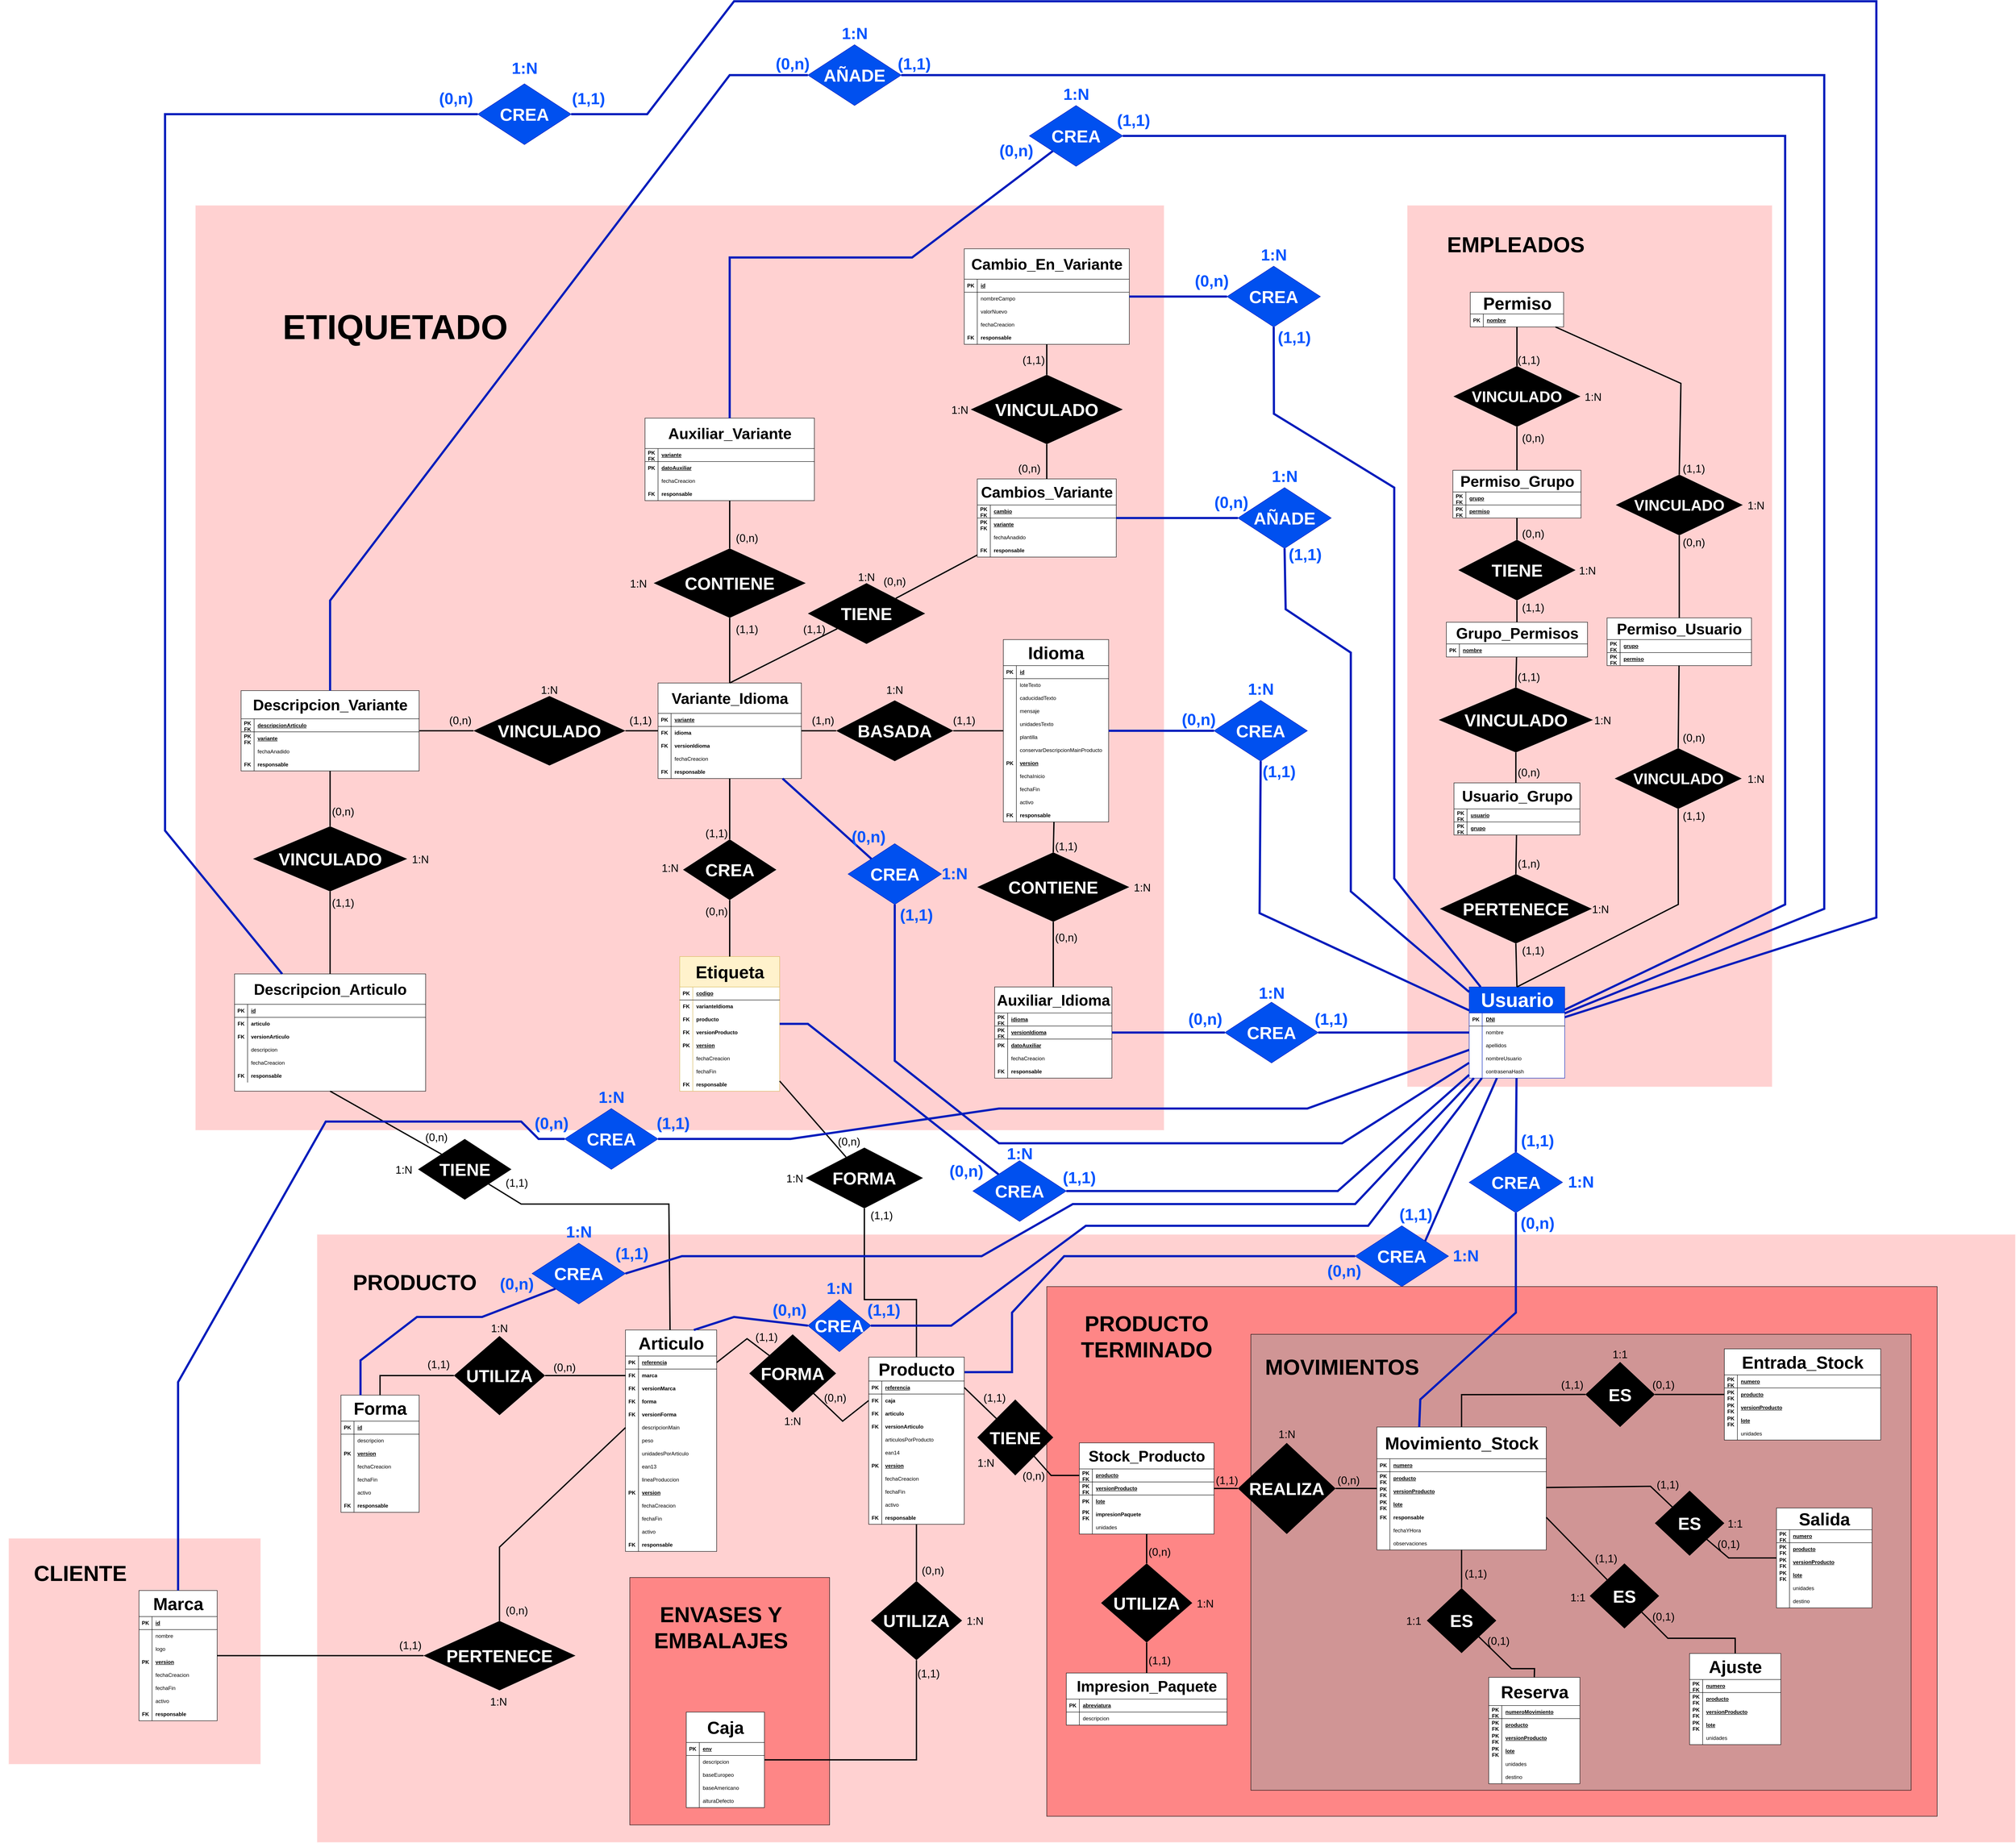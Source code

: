 <mxfile version="26.0.16">
  <diagram id="R2lEEEUBdFMjLlhIrx00" name="Page-1">
    <mxGraphModel dx="4621" dy="3096" grid="1" gridSize="10" guides="1" tooltips="1" connect="1" arrows="1" fold="1" page="1" pageScale="1" pageWidth="850" pageHeight="1100" math="0" shadow="0" extFonts="Permanent Marker^https://fonts.googleapis.com/css?family=Permanent+Marker">
      <root>
        <mxCell id="0" />
        <mxCell id="1" parent="0" />
        <mxCell id="Ko4MrZLQwS6RBeF4SAiR-2" value="" style="rounded=0;whiteSpace=wrap;html=1;fillColor=light-dark(#ffd1d1, #3d0000);strokeColor=light-dark(#fff0f0, #1A0000);" parent="1" vertex="1">
          <mxGeometry x="-200" y="-600" width="2230" height="2130" as="geometry" />
        </mxCell>
        <mxCell id="Ko4MrZLQwS6RBeF4SAiR-3" value="&lt;font style=&quot;font-size: 80px;&quot;&gt;ETIQUETADO&lt;/font&gt;" style="text;html=1;align=center;verticalAlign=middle;whiteSpace=wrap;rounded=0;fontStyle=1" parent="1" vertex="1">
          <mxGeometry x="-30" y="-410" width="580" height="180" as="geometry" />
        </mxCell>
        <mxCell id="Ko4MrZLQwS6RBeF4SAiR-6" value="" style="rounded=0;whiteSpace=wrap;html=1;fillColor=light-dark(#ffd1d1, #3d0000);strokeColor=light-dark(#fff0f0, #1A0000);" parent="1" vertex="1">
          <mxGeometry x="2590" y="-600" width="840" height="2030" as="geometry" />
        </mxCell>
        <mxCell id="Ko4MrZLQwS6RBeF4SAiR-7" value="&lt;font style=&quot;font-size: 50px;&quot;&gt;EMPLEADOS&lt;/font&gt;" style="text;html=1;align=center;verticalAlign=middle;whiteSpace=wrap;rounded=0;fontStyle=1" parent="1" vertex="1">
          <mxGeometry x="2655" y="-550" width="370" height="80" as="geometry" />
        </mxCell>
        <mxCell id="Ko4MrZLQwS6RBeF4SAiR-8" value="" style="rounded=0;whiteSpace=wrap;html=1;fillColor=light-dark(#ffd1d1, #3d0000);strokeColor=light-dark(#fff0f0, #1A0000);" parent="1" vertex="1">
          <mxGeometry x="80" y="1770" width="3910" height="1400" as="geometry" />
        </mxCell>
        <mxCell id="Ko4MrZLQwS6RBeF4SAiR-9" value="&lt;span style=&quot;font-size: 50px;&quot;&gt;PRODUCTO&lt;/span&gt;" style="text;html=1;align=center;verticalAlign=middle;whiteSpace=wrap;rounded=0;fontStyle=1" parent="1" vertex="1">
          <mxGeometry x="120" y="1840" width="370" height="80" as="geometry" />
        </mxCell>
        <mxCell id="Ko4MrZLQwS6RBeF4SAiR-11" value="" style="rounded=0;whiteSpace=wrap;html=1;fillColor=light-dark(#ffd1d1, #3d0000);strokeColor=light-dark(#fff0f0, #1A0000);" parent="1" vertex="1">
          <mxGeometry x="-630" y="2470" width="580" height="520" as="geometry" />
        </mxCell>
        <mxCell id="Ko4MrZLQwS6RBeF4SAiR-12" value="&lt;span style=&quot;font-size: 50px;&quot;&gt;CLIENTE&lt;/span&gt;" style="text;html=1;align=center;verticalAlign=middle;whiteSpace=wrap;rounded=0;fontStyle=1" parent="1" vertex="1">
          <mxGeometry x="-650" y="2510" width="370" height="80" as="geometry" />
        </mxCell>
        <mxCell id="Ko4MrZLQwS6RBeF4SAiR-13" value="" style="rounded=0;whiteSpace=wrap;html=1;fillColor=light-dark(#fe8686, #301313);" parent="1" vertex="1">
          <mxGeometry x="1760" y="1890" width="2050" height="1220" as="geometry" />
        </mxCell>
        <mxCell id="Ko4MrZLQwS6RBeF4SAiR-14" value="&lt;span style=&quot;font-size: 50px;&quot;&gt;PRODUCTO TERMINADO&lt;/span&gt;" style="text;html=1;align=center;verticalAlign=middle;whiteSpace=wrap;rounded=0;fontStyle=1" parent="1" vertex="1">
          <mxGeometry x="1790" y="1920" width="400" height="170" as="geometry" />
        </mxCell>
        <mxCell id="Ko4MrZLQwS6RBeF4SAiR-15" value="" style="rounded=0;whiteSpace=wrap;html=1;fillColor=light-dark(#fe8686, #301313);" parent="1" vertex="1">
          <mxGeometry x="800" y="2560" width="460" height="570" as="geometry" />
        </mxCell>
        <mxCell id="Ko4MrZLQwS6RBeF4SAiR-16" value="&lt;span style=&quot;font-size: 50px;&quot;&gt;ENVASES Y EMBALAJES&lt;/span&gt;" style="text;html=1;align=center;verticalAlign=middle;whiteSpace=wrap;rounded=0;fontStyle=1" parent="1" vertex="1">
          <mxGeometry x="810" y="2590" width="400" height="170" as="geometry" />
        </mxCell>
        <mxCell id="Ko4MrZLQwS6RBeF4SAiR-17" value="" style="rounded=0;whiteSpace=wrap;html=1;fillColor=light-dark(#d09595, #ff7070);" parent="1" vertex="1">
          <mxGeometry x="2230" y="2000" width="1520" height="1050" as="geometry" />
        </mxCell>
        <mxCell id="Ko4MrZLQwS6RBeF4SAiR-18" value="&lt;span style=&quot;font-size: 50px;&quot;&gt;MOVIMIENTOS&lt;/span&gt;" style="text;html=1;align=center;verticalAlign=middle;whiteSpace=wrap;rounded=0;fontStyle=1" parent="1" vertex="1">
          <mxGeometry x="2240" y="1990" width="400" height="170" as="geometry" />
        </mxCell>
        <mxCell id="Ko4MrZLQwS6RBeF4SAiR-19" value="&lt;font style=&quot;font-size: 40px;&quot;&gt;Marca&lt;/font&gt;" style="shape=table;startSize=60;container=1;collapsible=1;childLayout=tableLayout;fixedRows=1;rowLines=0;fontStyle=1;align=center;resizeLast=1;html=1;swimlaneFillColor=default;" parent="1" vertex="1">
          <mxGeometry x="-330" y="2590" width="180" height="300" as="geometry" />
        </mxCell>
        <mxCell id="Ko4MrZLQwS6RBeF4SAiR-20" value="" style="shape=tableRow;horizontal=0;startSize=0;swimlaneHead=0;swimlaneBody=0;fillColor=none;collapsible=0;dropTarget=0;points=[[0,0.5],[1,0.5]];portConstraint=eastwest;top=0;left=0;right=0;bottom=1;" parent="Ko4MrZLQwS6RBeF4SAiR-19" vertex="1">
          <mxGeometry y="60" width="180" height="30" as="geometry" />
        </mxCell>
        <mxCell id="Ko4MrZLQwS6RBeF4SAiR-21" value="PK" style="shape=partialRectangle;connectable=0;fillColor=none;top=0;left=0;bottom=0;right=0;fontStyle=1;overflow=hidden;whiteSpace=wrap;html=1;" parent="Ko4MrZLQwS6RBeF4SAiR-20" vertex="1">
          <mxGeometry width="30" height="30" as="geometry">
            <mxRectangle width="30" height="30" as="alternateBounds" />
          </mxGeometry>
        </mxCell>
        <mxCell id="Ko4MrZLQwS6RBeF4SAiR-22" value="id" style="shape=partialRectangle;connectable=0;fillColor=none;top=0;left=0;bottom=0;right=0;align=left;spacingLeft=6;fontStyle=5;overflow=hidden;whiteSpace=wrap;html=1;" parent="Ko4MrZLQwS6RBeF4SAiR-20" vertex="1">
          <mxGeometry x="30" width="150" height="30" as="geometry">
            <mxRectangle width="150" height="30" as="alternateBounds" />
          </mxGeometry>
        </mxCell>
        <mxCell id="Ko4MrZLQwS6RBeF4SAiR-23" value="" style="shape=tableRow;horizontal=0;startSize=0;swimlaneHead=0;swimlaneBody=0;fillColor=none;collapsible=0;dropTarget=0;points=[[0,0.5],[1,0.5]];portConstraint=eastwest;top=0;left=0;right=0;bottom=0;" parent="Ko4MrZLQwS6RBeF4SAiR-19" vertex="1">
          <mxGeometry y="90" width="180" height="30" as="geometry" />
        </mxCell>
        <mxCell id="Ko4MrZLQwS6RBeF4SAiR-24" value="" style="shape=partialRectangle;connectable=0;fillColor=none;top=0;left=0;bottom=0;right=0;editable=1;overflow=hidden;whiteSpace=wrap;html=1;" parent="Ko4MrZLQwS6RBeF4SAiR-23" vertex="1">
          <mxGeometry width="30" height="30" as="geometry">
            <mxRectangle width="30" height="30" as="alternateBounds" />
          </mxGeometry>
        </mxCell>
        <mxCell id="Ko4MrZLQwS6RBeF4SAiR-25" value="nombre" style="shape=partialRectangle;connectable=0;fillColor=none;top=0;left=0;bottom=0;right=0;align=left;spacingLeft=6;overflow=hidden;whiteSpace=wrap;html=1;" parent="Ko4MrZLQwS6RBeF4SAiR-23" vertex="1">
          <mxGeometry x="30" width="150" height="30" as="geometry">
            <mxRectangle width="150" height="30" as="alternateBounds" />
          </mxGeometry>
        </mxCell>
        <mxCell id="Ko4MrZLQwS6RBeF4SAiR-26" value="" style="shape=tableRow;horizontal=0;startSize=0;swimlaneHead=0;swimlaneBody=0;fillColor=none;collapsible=0;dropTarget=0;points=[[0,0.5],[1,0.5]];portConstraint=eastwest;top=0;left=0;right=0;bottom=0;" parent="Ko4MrZLQwS6RBeF4SAiR-19" vertex="1">
          <mxGeometry y="120" width="180" height="30" as="geometry" />
        </mxCell>
        <mxCell id="Ko4MrZLQwS6RBeF4SAiR-27" value="" style="shape=partialRectangle;connectable=0;fillColor=none;top=0;left=0;bottom=0;right=0;editable=1;overflow=hidden;whiteSpace=wrap;html=1;" parent="Ko4MrZLQwS6RBeF4SAiR-26" vertex="1">
          <mxGeometry width="30" height="30" as="geometry">
            <mxRectangle width="30" height="30" as="alternateBounds" />
          </mxGeometry>
        </mxCell>
        <mxCell id="Ko4MrZLQwS6RBeF4SAiR-28" value="logo" style="shape=partialRectangle;connectable=0;fillColor=none;top=0;left=0;bottom=0;right=0;align=left;spacingLeft=6;overflow=hidden;whiteSpace=wrap;html=1;" parent="Ko4MrZLQwS6RBeF4SAiR-26" vertex="1">
          <mxGeometry x="30" width="150" height="30" as="geometry">
            <mxRectangle width="150" height="30" as="alternateBounds" />
          </mxGeometry>
        </mxCell>
        <mxCell id="Ko4MrZLQwS6RBeF4SAiR-29" style="shape=tableRow;horizontal=0;startSize=0;swimlaneHead=0;swimlaneBody=0;fillColor=none;collapsible=0;dropTarget=0;points=[[0,0.5],[1,0.5]];portConstraint=eastwest;top=0;left=0;right=0;bottom=0;" parent="Ko4MrZLQwS6RBeF4SAiR-19" vertex="1">
          <mxGeometry y="150" width="180" height="30" as="geometry" />
        </mxCell>
        <mxCell id="Ko4MrZLQwS6RBeF4SAiR-30" value="PK" style="shape=partialRectangle;connectable=0;fillColor=none;top=0;left=0;bottom=0;right=0;editable=1;overflow=hidden;whiteSpace=wrap;html=1;fontStyle=1" parent="Ko4MrZLQwS6RBeF4SAiR-29" vertex="1">
          <mxGeometry width="30" height="30" as="geometry">
            <mxRectangle width="30" height="30" as="alternateBounds" />
          </mxGeometry>
        </mxCell>
        <mxCell id="Ko4MrZLQwS6RBeF4SAiR-31" value="version" style="shape=partialRectangle;connectable=0;fillColor=none;top=0;left=0;bottom=0;right=0;align=left;spacingLeft=6;overflow=hidden;whiteSpace=wrap;html=1;fontStyle=5" parent="Ko4MrZLQwS6RBeF4SAiR-29" vertex="1">
          <mxGeometry x="30" width="150" height="30" as="geometry">
            <mxRectangle width="150" height="30" as="alternateBounds" />
          </mxGeometry>
        </mxCell>
        <mxCell id="Ko4MrZLQwS6RBeF4SAiR-32" style="shape=tableRow;horizontal=0;startSize=0;swimlaneHead=0;swimlaneBody=0;fillColor=none;collapsible=0;dropTarget=0;points=[[0,0.5],[1,0.5]];portConstraint=eastwest;top=0;left=0;right=0;bottom=0;" parent="Ko4MrZLQwS6RBeF4SAiR-19" vertex="1">
          <mxGeometry y="180" width="180" height="30" as="geometry" />
        </mxCell>
        <mxCell id="Ko4MrZLQwS6RBeF4SAiR-33" style="shape=partialRectangle;connectable=0;fillColor=none;top=0;left=0;bottom=0;right=0;editable=1;overflow=hidden;whiteSpace=wrap;html=1;fontStyle=1" parent="Ko4MrZLQwS6RBeF4SAiR-32" vertex="1">
          <mxGeometry width="30" height="30" as="geometry">
            <mxRectangle width="30" height="30" as="alternateBounds" />
          </mxGeometry>
        </mxCell>
        <mxCell id="Ko4MrZLQwS6RBeF4SAiR-34" value="fechaCreacion" style="shape=partialRectangle;connectable=0;fillColor=none;top=0;left=0;bottom=0;right=0;align=left;spacingLeft=6;overflow=hidden;whiteSpace=wrap;html=1;fontStyle=0" parent="Ko4MrZLQwS6RBeF4SAiR-32" vertex="1">
          <mxGeometry x="30" width="150" height="30" as="geometry">
            <mxRectangle width="150" height="30" as="alternateBounds" />
          </mxGeometry>
        </mxCell>
        <mxCell id="Ko4MrZLQwS6RBeF4SAiR-35" style="shape=tableRow;horizontal=0;startSize=0;swimlaneHead=0;swimlaneBody=0;fillColor=none;collapsible=0;dropTarget=0;points=[[0,0.5],[1,0.5]];portConstraint=eastwest;top=0;left=0;right=0;bottom=0;" parent="Ko4MrZLQwS6RBeF4SAiR-19" vertex="1">
          <mxGeometry y="210" width="180" height="30" as="geometry" />
        </mxCell>
        <mxCell id="Ko4MrZLQwS6RBeF4SAiR-36" style="shape=partialRectangle;connectable=0;fillColor=none;top=0;left=0;bottom=0;right=0;editable=1;overflow=hidden;whiteSpace=wrap;html=1;fontStyle=1" parent="Ko4MrZLQwS6RBeF4SAiR-35" vertex="1">
          <mxGeometry width="30" height="30" as="geometry">
            <mxRectangle width="30" height="30" as="alternateBounds" />
          </mxGeometry>
        </mxCell>
        <mxCell id="Ko4MrZLQwS6RBeF4SAiR-37" value="fechaFin" style="shape=partialRectangle;connectable=0;fillColor=none;top=0;left=0;bottom=0;right=0;align=left;spacingLeft=6;overflow=hidden;whiteSpace=wrap;html=1;fontStyle=0" parent="Ko4MrZLQwS6RBeF4SAiR-35" vertex="1">
          <mxGeometry x="30" width="150" height="30" as="geometry">
            <mxRectangle width="150" height="30" as="alternateBounds" />
          </mxGeometry>
        </mxCell>
        <mxCell id="Ko4MrZLQwS6RBeF4SAiR-38" style="shape=tableRow;horizontal=0;startSize=0;swimlaneHead=0;swimlaneBody=0;fillColor=none;collapsible=0;dropTarget=0;points=[[0,0.5],[1,0.5]];portConstraint=eastwest;top=0;left=0;right=0;bottom=0;" parent="Ko4MrZLQwS6RBeF4SAiR-19" vertex="1">
          <mxGeometry y="240" width="180" height="30" as="geometry" />
        </mxCell>
        <mxCell id="Ko4MrZLQwS6RBeF4SAiR-39" style="shape=partialRectangle;connectable=0;fillColor=none;top=0;left=0;bottom=0;right=0;editable=1;overflow=hidden;whiteSpace=wrap;html=1;fontStyle=1" parent="Ko4MrZLQwS6RBeF4SAiR-38" vertex="1">
          <mxGeometry width="30" height="30" as="geometry">
            <mxRectangle width="30" height="30" as="alternateBounds" />
          </mxGeometry>
        </mxCell>
        <mxCell id="Ko4MrZLQwS6RBeF4SAiR-40" value="&lt;span style=&quot;font-weight: normal;&quot;&gt;activo&lt;/span&gt;" style="shape=partialRectangle;connectable=0;fillColor=none;top=0;left=0;bottom=0;right=0;align=left;spacingLeft=6;overflow=hidden;whiteSpace=wrap;html=1;fontStyle=1" parent="Ko4MrZLQwS6RBeF4SAiR-38" vertex="1">
          <mxGeometry x="30" width="150" height="30" as="geometry">
            <mxRectangle width="150" height="30" as="alternateBounds" />
          </mxGeometry>
        </mxCell>
        <mxCell id="Ko4MrZLQwS6RBeF4SAiR-41" style="shape=tableRow;horizontal=0;startSize=0;swimlaneHead=0;swimlaneBody=0;fillColor=none;collapsible=0;dropTarget=0;points=[[0,0.5],[1,0.5]];portConstraint=eastwest;top=0;left=0;right=0;bottom=0;" parent="Ko4MrZLQwS6RBeF4SAiR-19" vertex="1">
          <mxGeometry y="270" width="180" height="30" as="geometry" />
        </mxCell>
        <mxCell id="Ko4MrZLQwS6RBeF4SAiR-42" value="FK" style="shape=partialRectangle;connectable=0;fillColor=none;top=0;left=0;bottom=0;right=0;editable=1;overflow=hidden;whiteSpace=wrap;html=1;fontStyle=1" parent="Ko4MrZLQwS6RBeF4SAiR-41" vertex="1">
          <mxGeometry width="30" height="30" as="geometry">
            <mxRectangle width="30" height="30" as="alternateBounds" />
          </mxGeometry>
        </mxCell>
        <mxCell id="Ko4MrZLQwS6RBeF4SAiR-43" value="responsable" style="shape=partialRectangle;connectable=0;fillColor=none;top=0;left=0;bottom=0;right=0;align=left;spacingLeft=6;overflow=hidden;whiteSpace=wrap;html=1;fontStyle=1" parent="Ko4MrZLQwS6RBeF4SAiR-41" vertex="1">
          <mxGeometry x="30" width="150" height="30" as="geometry">
            <mxRectangle width="150" height="30" as="alternateBounds" />
          </mxGeometry>
        </mxCell>
        <mxCell id="Ko4MrZLQwS6RBeF4SAiR-44" value="&lt;font style=&quot;font-size: 40px;&quot;&gt;Caja&lt;/font&gt;" style="shape=table;startSize=70;container=1;collapsible=1;childLayout=tableLayout;fixedRows=1;rowLines=0;fontStyle=1;align=center;resizeLast=1;html=1;swimlaneFillColor=default;" parent="1" vertex="1">
          <mxGeometry x="930" y="2870" width="180" height="220" as="geometry" />
        </mxCell>
        <mxCell id="Ko4MrZLQwS6RBeF4SAiR-45" value="" style="shape=tableRow;horizontal=0;startSize=0;swimlaneHead=0;swimlaneBody=0;fillColor=none;collapsible=0;dropTarget=0;points=[[0,0.5],[1,0.5]];portConstraint=eastwest;top=0;left=0;right=0;bottom=1;" parent="Ko4MrZLQwS6RBeF4SAiR-44" vertex="1">
          <mxGeometry y="70" width="180" height="30" as="geometry" />
        </mxCell>
        <mxCell id="Ko4MrZLQwS6RBeF4SAiR-46" value="PK" style="shape=partialRectangle;connectable=0;fillColor=none;top=0;left=0;bottom=0;right=0;fontStyle=1;overflow=hidden;whiteSpace=wrap;html=1;" parent="Ko4MrZLQwS6RBeF4SAiR-45" vertex="1">
          <mxGeometry width="30" height="30" as="geometry">
            <mxRectangle width="30" height="30" as="alternateBounds" />
          </mxGeometry>
        </mxCell>
        <mxCell id="Ko4MrZLQwS6RBeF4SAiR-47" value="env" style="shape=partialRectangle;connectable=0;fillColor=none;top=0;left=0;bottom=0;right=0;align=left;spacingLeft=6;fontStyle=5;overflow=hidden;whiteSpace=wrap;html=1;" parent="Ko4MrZLQwS6RBeF4SAiR-45" vertex="1">
          <mxGeometry x="30" width="150" height="30" as="geometry">
            <mxRectangle width="150" height="30" as="alternateBounds" />
          </mxGeometry>
        </mxCell>
        <mxCell id="Ko4MrZLQwS6RBeF4SAiR-48" value="" style="shape=tableRow;horizontal=0;startSize=0;swimlaneHead=0;swimlaneBody=0;fillColor=none;collapsible=0;dropTarget=0;points=[[0,0.5],[1,0.5]];portConstraint=eastwest;top=0;left=0;right=0;bottom=0;" parent="Ko4MrZLQwS6RBeF4SAiR-44" vertex="1">
          <mxGeometry y="100" width="180" height="30" as="geometry" />
        </mxCell>
        <mxCell id="Ko4MrZLQwS6RBeF4SAiR-49" value="" style="shape=partialRectangle;connectable=0;fillColor=none;top=0;left=0;bottom=0;right=0;editable=1;overflow=hidden;whiteSpace=wrap;html=1;" parent="Ko4MrZLQwS6RBeF4SAiR-48" vertex="1">
          <mxGeometry width="30" height="30" as="geometry">
            <mxRectangle width="30" height="30" as="alternateBounds" />
          </mxGeometry>
        </mxCell>
        <mxCell id="Ko4MrZLQwS6RBeF4SAiR-50" value="descripcion" style="shape=partialRectangle;connectable=0;fillColor=none;top=0;left=0;bottom=0;right=0;align=left;spacingLeft=6;overflow=hidden;whiteSpace=wrap;html=1;" parent="Ko4MrZLQwS6RBeF4SAiR-48" vertex="1">
          <mxGeometry x="30" width="150" height="30" as="geometry">
            <mxRectangle width="150" height="30" as="alternateBounds" />
          </mxGeometry>
        </mxCell>
        <mxCell id="Ko4MrZLQwS6RBeF4SAiR-51" value="" style="shape=tableRow;horizontal=0;startSize=0;swimlaneHead=0;swimlaneBody=0;fillColor=none;collapsible=0;dropTarget=0;points=[[0,0.5],[1,0.5]];portConstraint=eastwest;top=0;left=0;right=0;bottom=0;" parent="Ko4MrZLQwS6RBeF4SAiR-44" vertex="1">
          <mxGeometry y="130" width="180" height="30" as="geometry" />
        </mxCell>
        <mxCell id="Ko4MrZLQwS6RBeF4SAiR-52" value="" style="shape=partialRectangle;connectable=0;fillColor=none;top=0;left=0;bottom=0;right=0;editable=1;overflow=hidden;whiteSpace=wrap;html=1;" parent="Ko4MrZLQwS6RBeF4SAiR-51" vertex="1">
          <mxGeometry width="30" height="30" as="geometry">
            <mxRectangle width="30" height="30" as="alternateBounds" />
          </mxGeometry>
        </mxCell>
        <mxCell id="Ko4MrZLQwS6RBeF4SAiR-53" value="baseEuropeo" style="shape=partialRectangle;connectable=0;fillColor=none;top=0;left=0;bottom=0;right=0;align=left;spacingLeft=6;overflow=hidden;whiteSpace=wrap;html=1;" parent="Ko4MrZLQwS6RBeF4SAiR-51" vertex="1">
          <mxGeometry x="30" width="150" height="30" as="geometry">
            <mxRectangle width="150" height="30" as="alternateBounds" />
          </mxGeometry>
        </mxCell>
        <mxCell id="Ko4MrZLQwS6RBeF4SAiR-54" value="" style="shape=tableRow;horizontal=0;startSize=0;swimlaneHead=0;swimlaneBody=0;fillColor=none;collapsible=0;dropTarget=0;points=[[0,0.5],[1,0.5]];portConstraint=eastwest;top=0;left=0;right=0;bottom=0;" parent="Ko4MrZLQwS6RBeF4SAiR-44" vertex="1">
          <mxGeometry y="160" width="180" height="30" as="geometry" />
        </mxCell>
        <mxCell id="Ko4MrZLQwS6RBeF4SAiR-55" value="" style="shape=partialRectangle;connectable=0;fillColor=none;top=0;left=0;bottom=0;right=0;editable=1;overflow=hidden;whiteSpace=wrap;html=1;" parent="Ko4MrZLQwS6RBeF4SAiR-54" vertex="1">
          <mxGeometry width="30" height="30" as="geometry">
            <mxRectangle width="30" height="30" as="alternateBounds" />
          </mxGeometry>
        </mxCell>
        <mxCell id="Ko4MrZLQwS6RBeF4SAiR-56" value="baseAmericano" style="shape=partialRectangle;connectable=0;fillColor=none;top=0;left=0;bottom=0;right=0;align=left;spacingLeft=6;overflow=hidden;whiteSpace=wrap;html=1;" parent="Ko4MrZLQwS6RBeF4SAiR-54" vertex="1">
          <mxGeometry x="30" width="150" height="30" as="geometry">
            <mxRectangle width="150" height="30" as="alternateBounds" />
          </mxGeometry>
        </mxCell>
        <mxCell id="Ko4MrZLQwS6RBeF4SAiR-57" style="shape=tableRow;horizontal=0;startSize=0;swimlaneHead=0;swimlaneBody=0;fillColor=none;collapsible=0;dropTarget=0;points=[[0,0.5],[1,0.5]];portConstraint=eastwest;top=0;left=0;right=0;bottom=0;" parent="Ko4MrZLQwS6RBeF4SAiR-44" vertex="1">
          <mxGeometry y="190" width="180" height="30" as="geometry" />
        </mxCell>
        <mxCell id="Ko4MrZLQwS6RBeF4SAiR-58" style="shape=partialRectangle;connectable=0;fillColor=none;top=0;left=0;bottom=0;right=0;editable=1;overflow=hidden;whiteSpace=wrap;html=1;" parent="Ko4MrZLQwS6RBeF4SAiR-57" vertex="1">
          <mxGeometry width="30" height="30" as="geometry">
            <mxRectangle width="30" height="30" as="alternateBounds" />
          </mxGeometry>
        </mxCell>
        <mxCell id="Ko4MrZLQwS6RBeF4SAiR-59" value="alturaDefecto" style="shape=partialRectangle;connectable=0;fillColor=none;top=0;left=0;bottom=0;right=0;align=left;spacingLeft=6;overflow=hidden;whiteSpace=wrap;html=1;" parent="Ko4MrZLQwS6RBeF4SAiR-57" vertex="1">
          <mxGeometry x="30" width="150" height="30" as="geometry">
            <mxRectangle width="150" height="30" as="alternateBounds" />
          </mxGeometry>
        </mxCell>
        <mxCell id="Ko4MrZLQwS6RBeF4SAiR-60" value="&lt;font style=&quot;font-size: 40px;&quot;&gt;Forma&lt;/font&gt;" style="shape=table;startSize=60;container=1;collapsible=1;childLayout=tableLayout;fixedRows=1;rowLines=0;fontStyle=1;align=center;resizeLast=1;html=1;swimlaneFillColor=default;" parent="1" vertex="1">
          <mxGeometry x="135" y="2140" width="180" height="270" as="geometry" />
        </mxCell>
        <mxCell id="Ko4MrZLQwS6RBeF4SAiR-61" value="" style="shape=tableRow;horizontal=0;startSize=0;swimlaneHead=0;swimlaneBody=0;fillColor=none;collapsible=0;dropTarget=0;points=[[0,0.5],[1,0.5]];portConstraint=eastwest;top=0;left=0;right=0;bottom=1;" parent="Ko4MrZLQwS6RBeF4SAiR-60" vertex="1">
          <mxGeometry y="60" width="180" height="30" as="geometry" />
        </mxCell>
        <mxCell id="Ko4MrZLQwS6RBeF4SAiR-62" value="PK" style="shape=partialRectangle;connectable=0;fillColor=none;top=0;left=0;bottom=0;right=0;fontStyle=1;overflow=hidden;whiteSpace=wrap;html=1;" parent="Ko4MrZLQwS6RBeF4SAiR-61" vertex="1">
          <mxGeometry width="30" height="30" as="geometry">
            <mxRectangle width="30" height="30" as="alternateBounds" />
          </mxGeometry>
        </mxCell>
        <mxCell id="Ko4MrZLQwS6RBeF4SAiR-63" value="id" style="shape=partialRectangle;connectable=0;fillColor=none;top=0;left=0;bottom=0;right=0;align=left;spacingLeft=6;fontStyle=5;overflow=hidden;whiteSpace=wrap;html=1;" parent="Ko4MrZLQwS6RBeF4SAiR-61" vertex="1">
          <mxGeometry x="30" width="150" height="30" as="geometry">
            <mxRectangle width="150" height="30" as="alternateBounds" />
          </mxGeometry>
        </mxCell>
        <mxCell id="Ko4MrZLQwS6RBeF4SAiR-64" value="" style="shape=tableRow;horizontal=0;startSize=0;swimlaneHead=0;swimlaneBody=0;fillColor=none;collapsible=0;dropTarget=0;points=[[0,0.5],[1,0.5]];portConstraint=eastwest;top=0;left=0;right=0;bottom=0;" parent="Ko4MrZLQwS6RBeF4SAiR-60" vertex="1">
          <mxGeometry y="90" width="180" height="30" as="geometry" />
        </mxCell>
        <mxCell id="Ko4MrZLQwS6RBeF4SAiR-65" value="" style="shape=partialRectangle;connectable=0;fillColor=none;top=0;left=0;bottom=0;right=0;editable=1;overflow=hidden;whiteSpace=wrap;html=1;" parent="Ko4MrZLQwS6RBeF4SAiR-64" vertex="1">
          <mxGeometry width="30" height="30" as="geometry">
            <mxRectangle width="30" height="30" as="alternateBounds" />
          </mxGeometry>
        </mxCell>
        <mxCell id="Ko4MrZLQwS6RBeF4SAiR-66" value="descripcion" style="shape=partialRectangle;connectable=0;fillColor=none;top=0;left=0;bottom=0;right=0;align=left;spacingLeft=6;overflow=hidden;whiteSpace=wrap;html=1;" parent="Ko4MrZLQwS6RBeF4SAiR-64" vertex="1">
          <mxGeometry x="30" width="150" height="30" as="geometry">
            <mxRectangle width="150" height="30" as="alternateBounds" />
          </mxGeometry>
        </mxCell>
        <mxCell id="Ko4MrZLQwS6RBeF4SAiR-67" style="shape=tableRow;horizontal=0;startSize=0;swimlaneHead=0;swimlaneBody=0;fillColor=none;collapsible=0;dropTarget=0;points=[[0,0.5],[1,0.5]];portConstraint=eastwest;top=0;left=0;right=0;bottom=0;" parent="Ko4MrZLQwS6RBeF4SAiR-60" vertex="1">
          <mxGeometry y="120" width="180" height="30" as="geometry" />
        </mxCell>
        <mxCell id="Ko4MrZLQwS6RBeF4SAiR-68" value="&lt;b&gt;PK&lt;/b&gt;" style="shape=partialRectangle;connectable=0;fillColor=none;top=0;left=0;bottom=0;right=0;editable=1;overflow=hidden;whiteSpace=wrap;html=1;" parent="Ko4MrZLQwS6RBeF4SAiR-67" vertex="1">
          <mxGeometry width="30" height="30" as="geometry">
            <mxRectangle width="30" height="30" as="alternateBounds" />
          </mxGeometry>
        </mxCell>
        <mxCell id="Ko4MrZLQwS6RBeF4SAiR-69" value="&lt;b&gt;&lt;u&gt;version&lt;/u&gt;&lt;/b&gt;" style="shape=partialRectangle;connectable=0;fillColor=none;top=0;left=0;bottom=0;right=0;align=left;spacingLeft=6;overflow=hidden;whiteSpace=wrap;html=1;" parent="Ko4MrZLQwS6RBeF4SAiR-67" vertex="1">
          <mxGeometry x="30" width="150" height="30" as="geometry">
            <mxRectangle width="150" height="30" as="alternateBounds" />
          </mxGeometry>
        </mxCell>
        <mxCell id="Ko4MrZLQwS6RBeF4SAiR-70" style="shape=tableRow;horizontal=0;startSize=0;swimlaneHead=0;swimlaneBody=0;fillColor=none;collapsible=0;dropTarget=0;points=[[0,0.5],[1,0.5]];portConstraint=eastwest;top=0;left=0;right=0;bottom=0;" parent="Ko4MrZLQwS6RBeF4SAiR-60" vertex="1">
          <mxGeometry y="150" width="180" height="30" as="geometry" />
        </mxCell>
        <mxCell id="Ko4MrZLQwS6RBeF4SAiR-71" style="shape=partialRectangle;connectable=0;fillColor=none;top=0;left=0;bottom=0;right=0;editable=1;overflow=hidden;whiteSpace=wrap;html=1;" parent="Ko4MrZLQwS6RBeF4SAiR-70" vertex="1">
          <mxGeometry width="30" height="30" as="geometry">
            <mxRectangle width="30" height="30" as="alternateBounds" />
          </mxGeometry>
        </mxCell>
        <mxCell id="Ko4MrZLQwS6RBeF4SAiR-72" value="fechaCreacion" style="shape=partialRectangle;connectable=0;fillColor=none;top=0;left=0;bottom=0;right=0;align=left;spacingLeft=6;overflow=hidden;whiteSpace=wrap;html=1;" parent="Ko4MrZLQwS6RBeF4SAiR-70" vertex="1">
          <mxGeometry x="30" width="150" height="30" as="geometry">
            <mxRectangle width="150" height="30" as="alternateBounds" />
          </mxGeometry>
        </mxCell>
        <mxCell id="Ko4MrZLQwS6RBeF4SAiR-73" style="shape=tableRow;horizontal=0;startSize=0;swimlaneHead=0;swimlaneBody=0;fillColor=none;collapsible=0;dropTarget=0;points=[[0,0.5],[1,0.5]];portConstraint=eastwest;top=0;left=0;right=0;bottom=0;" parent="Ko4MrZLQwS6RBeF4SAiR-60" vertex="1">
          <mxGeometry y="180" width="180" height="30" as="geometry" />
        </mxCell>
        <mxCell id="Ko4MrZLQwS6RBeF4SAiR-74" style="shape=partialRectangle;connectable=0;fillColor=none;top=0;left=0;bottom=0;right=0;editable=1;overflow=hidden;whiteSpace=wrap;html=1;" parent="Ko4MrZLQwS6RBeF4SAiR-73" vertex="1">
          <mxGeometry width="30" height="30" as="geometry">
            <mxRectangle width="30" height="30" as="alternateBounds" />
          </mxGeometry>
        </mxCell>
        <mxCell id="Ko4MrZLQwS6RBeF4SAiR-75" value="fechaFin" style="shape=partialRectangle;connectable=0;fillColor=none;top=0;left=0;bottom=0;right=0;align=left;spacingLeft=6;overflow=hidden;whiteSpace=wrap;html=1;" parent="Ko4MrZLQwS6RBeF4SAiR-73" vertex="1">
          <mxGeometry x="30" width="150" height="30" as="geometry">
            <mxRectangle width="150" height="30" as="alternateBounds" />
          </mxGeometry>
        </mxCell>
        <mxCell id="Ko4MrZLQwS6RBeF4SAiR-76" style="shape=tableRow;horizontal=0;startSize=0;swimlaneHead=0;swimlaneBody=0;fillColor=none;collapsible=0;dropTarget=0;points=[[0,0.5],[1,0.5]];portConstraint=eastwest;top=0;left=0;right=0;bottom=0;" parent="Ko4MrZLQwS6RBeF4SAiR-60" vertex="1">
          <mxGeometry y="210" width="180" height="30" as="geometry" />
        </mxCell>
        <mxCell id="Ko4MrZLQwS6RBeF4SAiR-77" style="shape=partialRectangle;connectable=0;fillColor=none;top=0;left=0;bottom=0;right=0;editable=1;overflow=hidden;whiteSpace=wrap;html=1;" parent="Ko4MrZLQwS6RBeF4SAiR-76" vertex="1">
          <mxGeometry width="30" height="30" as="geometry">
            <mxRectangle width="30" height="30" as="alternateBounds" />
          </mxGeometry>
        </mxCell>
        <mxCell id="Ko4MrZLQwS6RBeF4SAiR-78" value="activo" style="shape=partialRectangle;connectable=0;fillColor=none;top=0;left=0;bottom=0;right=0;align=left;spacingLeft=6;overflow=hidden;whiteSpace=wrap;html=1;" parent="Ko4MrZLQwS6RBeF4SAiR-76" vertex="1">
          <mxGeometry x="30" width="150" height="30" as="geometry">
            <mxRectangle width="150" height="30" as="alternateBounds" />
          </mxGeometry>
        </mxCell>
        <mxCell id="Ko4MrZLQwS6RBeF4SAiR-79" style="shape=tableRow;horizontal=0;startSize=0;swimlaneHead=0;swimlaneBody=0;fillColor=none;collapsible=0;dropTarget=0;points=[[0,0.5],[1,0.5]];portConstraint=eastwest;top=0;left=0;right=0;bottom=0;" parent="Ko4MrZLQwS6RBeF4SAiR-60" vertex="1">
          <mxGeometry y="240" width="180" height="30" as="geometry" />
        </mxCell>
        <mxCell id="Ko4MrZLQwS6RBeF4SAiR-80" value="FK" style="shape=partialRectangle;connectable=0;fillColor=none;top=0;left=0;bottom=0;right=0;editable=1;overflow=hidden;whiteSpace=wrap;html=1;fontStyle=1" parent="Ko4MrZLQwS6RBeF4SAiR-79" vertex="1">
          <mxGeometry width="30" height="30" as="geometry">
            <mxRectangle width="30" height="30" as="alternateBounds" />
          </mxGeometry>
        </mxCell>
        <mxCell id="Ko4MrZLQwS6RBeF4SAiR-81" value="responsable" style="shape=partialRectangle;connectable=0;fillColor=none;top=0;left=0;bottom=0;right=0;align=left;spacingLeft=6;overflow=hidden;whiteSpace=wrap;html=1;fontStyle=1" parent="Ko4MrZLQwS6RBeF4SAiR-79" vertex="1">
          <mxGeometry x="30" width="150" height="30" as="geometry">
            <mxRectangle width="150" height="30" as="alternateBounds" />
          </mxGeometry>
        </mxCell>
        <mxCell id="Ko4MrZLQwS6RBeF4SAiR-82" value="&lt;font style=&quot;font-size: 40px;&quot;&gt;Articulo&lt;/font&gt;" style="shape=table;startSize=60;container=1;collapsible=1;childLayout=tableLayout;fixedRows=1;rowLines=0;fontStyle=1;align=center;resizeLast=1;html=1;swimlaneFillColor=default;" parent="1" vertex="1">
          <mxGeometry x="790" y="1990" width="210" height="510" as="geometry" />
        </mxCell>
        <mxCell id="Ko4MrZLQwS6RBeF4SAiR-83" value="" style="shape=tableRow;horizontal=0;startSize=0;swimlaneHead=0;swimlaneBody=0;fillColor=none;collapsible=0;dropTarget=0;points=[[0,0.5],[1,0.5]];portConstraint=eastwest;top=0;left=0;right=0;bottom=1;" parent="Ko4MrZLQwS6RBeF4SAiR-82" vertex="1">
          <mxGeometry y="60" width="210" height="30" as="geometry" />
        </mxCell>
        <mxCell id="Ko4MrZLQwS6RBeF4SAiR-84" value="PK" style="shape=partialRectangle;connectable=0;fillColor=none;top=0;left=0;bottom=0;right=0;fontStyle=1;overflow=hidden;whiteSpace=wrap;html=1;" parent="Ko4MrZLQwS6RBeF4SAiR-83" vertex="1">
          <mxGeometry width="30" height="30" as="geometry">
            <mxRectangle width="30" height="30" as="alternateBounds" />
          </mxGeometry>
        </mxCell>
        <mxCell id="Ko4MrZLQwS6RBeF4SAiR-85" value="referencia" style="shape=partialRectangle;connectable=0;fillColor=none;top=0;left=0;bottom=0;right=0;align=left;spacingLeft=6;fontStyle=5;overflow=hidden;whiteSpace=wrap;html=1;" parent="Ko4MrZLQwS6RBeF4SAiR-83" vertex="1">
          <mxGeometry x="30" width="180" height="30" as="geometry">
            <mxRectangle width="180" height="30" as="alternateBounds" />
          </mxGeometry>
        </mxCell>
        <mxCell id="Ko4MrZLQwS6RBeF4SAiR-86" value="" style="shape=tableRow;horizontal=0;startSize=0;swimlaneHead=0;swimlaneBody=0;fillColor=none;collapsible=0;dropTarget=0;points=[[0,0.5],[1,0.5]];portConstraint=eastwest;top=0;left=0;right=0;bottom=0;fontStyle=1;rounded=0;" parent="Ko4MrZLQwS6RBeF4SAiR-82" vertex="1">
          <mxGeometry y="90" width="210" height="30" as="geometry" />
        </mxCell>
        <mxCell id="Ko4MrZLQwS6RBeF4SAiR-87" value="FK" style="shape=partialRectangle;connectable=0;fillColor=none;top=0;left=0;bottom=0;right=0;editable=1;overflow=hidden;whiteSpace=wrap;html=1;fontStyle=1" parent="Ko4MrZLQwS6RBeF4SAiR-86" vertex="1">
          <mxGeometry width="30" height="30" as="geometry">
            <mxRectangle width="30" height="30" as="alternateBounds" />
          </mxGeometry>
        </mxCell>
        <mxCell id="Ko4MrZLQwS6RBeF4SAiR-88" value="marca" style="shape=partialRectangle;connectable=0;fillColor=none;top=0;left=0;bottom=0;right=0;align=left;spacingLeft=6;overflow=hidden;whiteSpace=wrap;html=1;fontStyle=1;strokeColor=default;" parent="Ko4MrZLQwS6RBeF4SAiR-86" vertex="1">
          <mxGeometry x="30" width="180" height="30" as="geometry">
            <mxRectangle width="180" height="30" as="alternateBounds" />
          </mxGeometry>
        </mxCell>
        <mxCell id="Ko4MrZLQwS6RBeF4SAiR-89" style="shape=tableRow;horizontal=0;startSize=0;swimlaneHead=0;swimlaneBody=0;fillColor=none;collapsible=0;dropTarget=0;points=[[0,0.5],[1,0.5]];portConstraint=eastwest;top=0;left=0;right=0;bottom=0;fontStyle=1;rounded=0;" parent="Ko4MrZLQwS6RBeF4SAiR-82" vertex="1">
          <mxGeometry y="120" width="210" height="30" as="geometry" />
        </mxCell>
        <mxCell id="Ko4MrZLQwS6RBeF4SAiR-90" value="FK" style="shape=partialRectangle;connectable=0;fillColor=none;top=0;left=0;bottom=0;right=0;editable=1;overflow=hidden;whiteSpace=wrap;html=1;fontStyle=1" parent="Ko4MrZLQwS6RBeF4SAiR-89" vertex="1">
          <mxGeometry width="30" height="30" as="geometry">
            <mxRectangle width="30" height="30" as="alternateBounds" />
          </mxGeometry>
        </mxCell>
        <mxCell id="Ko4MrZLQwS6RBeF4SAiR-91" value="versionMarca" style="shape=partialRectangle;connectable=0;fillColor=none;top=0;left=0;bottom=0;right=0;align=left;spacingLeft=6;overflow=hidden;whiteSpace=wrap;html=1;fontStyle=1;strokeColor=default;" parent="Ko4MrZLQwS6RBeF4SAiR-89" vertex="1">
          <mxGeometry x="30" width="180" height="30" as="geometry">
            <mxRectangle width="180" height="30" as="alternateBounds" />
          </mxGeometry>
        </mxCell>
        <mxCell id="Ko4MrZLQwS6RBeF4SAiR-92" value="" style="shape=tableRow;horizontal=0;startSize=0;swimlaneHead=0;swimlaneBody=0;fillColor=none;collapsible=0;dropTarget=0;points=[[0,0.5],[1,0.5]];portConstraint=eastwest;top=0;left=0;right=0;bottom=0;fontStyle=1;swimlaneFillColor=#000000;strokeColor=default;" parent="Ko4MrZLQwS6RBeF4SAiR-82" vertex="1">
          <mxGeometry y="150" width="210" height="30" as="geometry" />
        </mxCell>
        <mxCell id="Ko4MrZLQwS6RBeF4SAiR-93" value="FK" style="shape=partialRectangle;connectable=0;fillColor=none;top=0;left=0;bottom=0;right=0;editable=1;overflow=hidden;whiteSpace=wrap;html=1;fontStyle=1" parent="Ko4MrZLQwS6RBeF4SAiR-92" vertex="1">
          <mxGeometry width="30" height="30" as="geometry">
            <mxRectangle width="30" height="30" as="alternateBounds" />
          </mxGeometry>
        </mxCell>
        <mxCell id="Ko4MrZLQwS6RBeF4SAiR-94" value="forma" style="shape=partialRectangle;connectable=0;fillColor=none;top=0;left=0;bottom=0;right=0;align=left;spacingLeft=6;overflow=hidden;whiteSpace=wrap;html=1;fontStyle=1" parent="Ko4MrZLQwS6RBeF4SAiR-92" vertex="1">
          <mxGeometry x="30" width="180" height="30" as="geometry">
            <mxRectangle width="180" height="30" as="alternateBounds" />
          </mxGeometry>
        </mxCell>
        <mxCell id="Ko4MrZLQwS6RBeF4SAiR-95" style="shape=tableRow;horizontal=0;startSize=0;swimlaneHead=0;swimlaneBody=0;fillColor=none;collapsible=0;dropTarget=0;points=[[0,0.5],[1,0.5]];portConstraint=eastwest;top=0;left=0;right=0;bottom=0;fontStyle=1;swimlaneFillColor=#000000;strokeColor=default;" parent="Ko4MrZLQwS6RBeF4SAiR-82" vertex="1">
          <mxGeometry y="180" width="210" height="30" as="geometry" />
        </mxCell>
        <mxCell id="Ko4MrZLQwS6RBeF4SAiR-96" value="FK" style="shape=partialRectangle;connectable=0;fillColor=none;top=0;left=0;bottom=0;right=0;editable=1;overflow=hidden;whiteSpace=wrap;html=1;fontStyle=1" parent="Ko4MrZLQwS6RBeF4SAiR-95" vertex="1">
          <mxGeometry width="30" height="30" as="geometry">
            <mxRectangle width="30" height="30" as="alternateBounds" />
          </mxGeometry>
        </mxCell>
        <mxCell id="Ko4MrZLQwS6RBeF4SAiR-97" value="versionForma" style="shape=partialRectangle;connectable=0;fillColor=none;top=0;left=0;bottom=0;right=0;align=left;spacingLeft=6;overflow=hidden;whiteSpace=wrap;html=1;fontStyle=1" parent="Ko4MrZLQwS6RBeF4SAiR-95" vertex="1">
          <mxGeometry x="30" width="180" height="30" as="geometry">
            <mxRectangle width="180" height="30" as="alternateBounds" />
          </mxGeometry>
        </mxCell>
        <mxCell id="Ko4MrZLQwS6RBeF4SAiR-98" value="" style="shape=tableRow;horizontal=0;startSize=0;swimlaneHead=0;swimlaneBody=0;fillColor=none;collapsible=0;dropTarget=0;points=[[0,0.5],[1,0.5]];portConstraint=eastwest;top=0;left=0;right=0;bottom=0;" parent="Ko4MrZLQwS6RBeF4SAiR-82" vertex="1">
          <mxGeometry y="210" width="210" height="30" as="geometry" />
        </mxCell>
        <mxCell id="Ko4MrZLQwS6RBeF4SAiR-99" value="" style="shape=partialRectangle;connectable=0;fillColor=none;top=0;left=0;bottom=0;right=0;editable=1;overflow=hidden;whiteSpace=wrap;html=1;" parent="Ko4MrZLQwS6RBeF4SAiR-98" vertex="1">
          <mxGeometry width="30" height="30" as="geometry">
            <mxRectangle width="30" height="30" as="alternateBounds" />
          </mxGeometry>
        </mxCell>
        <mxCell id="Ko4MrZLQwS6RBeF4SAiR-100" value="descripcionMain" style="shape=partialRectangle;connectable=0;fillColor=none;top=0;left=0;bottom=0;right=0;align=left;spacingLeft=6;overflow=hidden;whiteSpace=wrap;html=1;fontStyle=0" parent="Ko4MrZLQwS6RBeF4SAiR-98" vertex="1">
          <mxGeometry x="30" width="180" height="30" as="geometry">
            <mxRectangle width="180" height="30" as="alternateBounds" />
          </mxGeometry>
        </mxCell>
        <mxCell id="Ko4MrZLQwS6RBeF4SAiR-101" style="shape=tableRow;horizontal=0;startSize=0;swimlaneHead=0;swimlaneBody=0;fillColor=none;collapsible=0;dropTarget=0;points=[[0,0.5],[1,0.5]];portConstraint=eastwest;top=0;left=0;right=0;bottom=0;" parent="Ko4MrZLQwS6RBeF4SAiR-82" vertex="1">
          <mxGeometry y="240" width="210" height="30" as="geometry" />
        </mxCell>
        <mxCell id="Ko4MrZLQwS6RBeF4SAiR-102" style="shape=partialRectangle;connectable=0;fillColor=none;top=0;left=0;bottom=0;right=0;editable=1;overflow=hidden;whiteSpace=wrap;html=1;" parent="Ko4MrZLQwS6RBeF4SAiR-101" vertex="1">
          <mxGeometry width="30" height="30" as="geometry">
            <mxRectangle width="30" height="30" as="alternateBounds" />
          </mxGeometry>
        </mxCell>
        <mxCell id="Ko4MrZLQwS6RBeF4SAiR-103" value="&lt;span style=&quot;font-weight: normal;&quot;&gt;peso&lt;/span&gt;" style="shape=partialRectangle;connectable=0;fillColor=none;top=0;left=0;bottom=0;right=0;align=left;spacingLeft=6;overflow=hidden;whiteSpace=wrap;html=1;fontStyle=1" parent="Ko4MrZLQwS6RBeF4SAiR-101" vertex="1">
          <mxGeometry x="30" width="180" height="30" as="geometry">
            <mxRectangle width="180" height="30" as="alternateBounds" />
          </mxGeometry>
        </mxCell>
        <mxCell id="Ko4MrZLQwS6RBeF4SAiR-104" style="shape=tableRow;horizontal=0;startSize=0;swimlaneHead=0;swimlaneBody=0;fillColor=none;collapsible=0;dropTarget=0;points=[[0,0.5],[1,0.5]];portConstraint=eastwest;top=0;left=0;right=0;bottom=0;" parent="Ko4MrZLQwS6RBeF4SAiR-82" vertex="1">
          <mxGeometry y="270" width="210" height="30" as="geometry" />
        </mxCell>
        <mxCell id="Ko4MrZLQwS6RBeF4SAiR-105" style="shape=partialRectangle;connectable=0;fillColor=none;top=0;left=0;bottom=0;right=0;editable=1;overflow=hidden;whiteSpace=wrap;html=1;" parent="Ko4MrZLQwS6RBeF4SAiR-104" vertex="1">
          <mxGeometry width="30" height="30" as="geometry">
            <mxRectangle width="30" height="30" as="alternateBounds" />
          </mxGeometry>
        </mxCell>
        <mxCell id="Ko4MrZLQwS6RBeF4SAiR-106" value="unidadesPorArticulo" style="shape=partialRectangle;connectable=0;fillColor=none;top=0;left=0;bottom=0;right=0;align=left;spacingLeft=6;overflow=hidden;whiteSpace=wrap;html=1;fontStyle=0" parent="Ko4MrZLQwS6RBeF4SAiR-104" vertex="1">
          <mxGeometry x="30" width="180" height="30" as="geometry">
            <mxRectangle width="180" height="30" as="alternateBounds" />
          </mxGeometry>
        </mxCell>
        <mxCell id="Ko4MrZLQwS6RBeF4SAiR-107" style="shape=tableRow;horizontal=0;startSize=0;swimlaneHead=0;swimlaneBody=0;fillColor=none;collapsible=0;dropTarget=0;points=[[0,0.5],[1,0.5]];portConstraint=eastwest;top=0;left=0;right=0;bottom=0;" parent="Ko4MrZLQwS6RBeF4SAiR-82" vertex="1">
          <mxGeometry y="300" width="210" height="30" as="geometry" />
        </mxCell>
        <mxCell id="Ko4MrZLQwS6RBeF4SAiR-108" style="shape=partialRectangle;connectable=0;fillColor=none;top=0;left=0;bottom=0;right=0;editable=1;overflow=hidden;whiteSpace=wrap;html=1;" parent="Ko4MrZLQwS6RBeF4SAiR-107" vertex="1">
          <mxGeometry width="30" height="30" as="geometry">
            <mxRectangle width="30" height="30" as="alternateBounds" />
          </mxGeometry>
        </mxCell>
        <mxCell id="Ko4MrZLQwS6RBeF4SAiR-109" value="ean13" style="shape=partialRectangle;connectable=0;fillColor=none;top=0;left=0;bottom=0;right=0;align=left;spacingLeft=6;overflow=hidden;whiteSpace=wrap;html=1;fontStyle=0" parent="Ko4MrZLQwS6RBeF4SAiR-107" vertex="1">
          <mxGeometry x="30" width="180" height="30" as="geometry">
            <mxRectangle width="180" height="30" as="alternateBounds" />
          </mxGeometry>
        </mxCell>
        <mxCell id="Ko4MrZLQwS6RBeF4SAiR-110" style="shape=tableRow;horizontal=0;startSize=0;swimlaneHead=0;swimlaneBody=0;fillColor=none;collapsible=0;dropTarget=0;points=[[0,0.5],[1,0.5]];portConstraint=eastwest;top=0;left=0;right=0;bottom=0;" parent="Ko4MrZLQwS6RBeF4SAiR-82" vertex="1">
          <mxGeometry y="330" width="210" height="30" as="geometry" />
        </mxCell>
        <mxCell id="Ko4MrZLQwS6RBeF4SAiR-111" style="shape=partialRectangle;connectable=0;fillColor=none;top=0;left=0;bottom=0;right=0;editable=1;overflow=hidden;whiteSpace=wrap;html=1;" parent="Ko4MrZLQwS6RBeF4SAiR-110" vertex="1">
          <mxGeometry width="30" height="30" as="geometry">
            <mxRectangle width="30" height="30" as="alternateBounds" />
          </mxGeometry>
        </mxCell>
        <mxCell id="Ko4MrZLQwS6RBeF4SAiR-112" value="lineaProduccion" style="shape=partialRectangle;connectable=0;fillColor=none;top=0;left=0;bottom=0;right=0;align=left;spacingLeft=6;overflow=hidden;whiteSpace=wrap;html=1;fontStyle=0" parent="Ko4MrZLQwS6RBeF4SAiR-110" vertex="1">
          <mxGeometry x="30" width="180" height="30" as="geometry">
            <mxRectangle width="180" height="30" as="alternateBounds" />
          </mxGeometry>
        </mxCell>
        <mxCell id="Ko4MrZLQwS6RBeF4SAiR-113" style="shape=tableRow;horizontal=0;startSize=0;swimlaneHead=0;swimlaneBody=0;fillColor=none;collapsible=0;dropTarget=0;points=[[0,0.5],[1,0.5]];portConstraint=eastwest;top=0;left=0;right=0;bottom=0;" parent="Ko4MrZLQwS6RBeF4SAiR-82" vertex="1">
          <mxGeometry y="360" width="210" height="30" as="geometry" />
        </mxCell>
        <mxCell id="Ko4MrZLQwS6RBeF4SAiR-114" value="PK" style="shape=partialRectangle;connectable=0;fillColor=none;top=0;left=0;bottom=0;right=0;editable=1;overflow=hidden;whiteSpace=wrap;html=1;fontStyle=1" parent="Ko4MrZLQwS6RBeF4SAiR-113" vertex="1">
          <mxGeometry width="30" height="30" as="geometry">
            <mxRectangle width="30" height="30" as="alternateBounds" />
          </mxGeometry>
        </mxCell>
        <mxCell id="Ko4MrZLQwS6RBeF4SAiR-115" value="version" style="shape=partialRectangle;connectable=0;fillColor=none;top=0;left=0;bottom=0;right=0;align=left;spacingLeft=6;overflow=hidden;whiteSpace=wrap;html=1;fontStyle=5" parent="Ko4MrZLQwS6RBeF4SAiR-113" vertex="1">
          <mxGeometry x="30" width="180" height="30" as="geometry">
            <mxRectangle width="180" height="30" as="alternateBounds" />
          </mxGeometry>
        </mxCell>
        <mxCell id="Ko4MrZLQwS6RBeF4SAiR-116" style="shape=tableRow;horizontal=0;startSize=0;swimlaneHead=0;swimlaneBody=0;fillColor=none;collapsible=0;dropTarget=0;points=[[0,0.5],[1,0.5]];portConstraint=eastwest;top=0;left=0;right=0;bottom=0;" parent="Ko4MrZLQwS6RBeF4SAiR-82" vertex="1">
          <mxGeometry y="390" width="210" height="30" as="geometry" />
        </mxCell>
        <mxCell id="Ko4MrZLQwS6RBeF4SAiR-117" style="shape=partialRectangle;connectable=0;fillColor=none;top=0;left=0;bottom=0;right=0;editable=1;overflow=hidden;whiteSpace=wrap;html=1;" parent="Ko4MrZLQwS6RBeF4SAiR-116" vertex="1">
          <mxGeometry width="30" height="30" as="geometry">
            <mxRectangle width="30" height="30" as="alternateBounds" />
          </mxGeometry>
        </mxCell>
        <mxCell id="Ko4MrZLQwS6RBeF4SAiR-118" value="fechaCreacion" style="shape=partialRectangle;connectable=0;fillColor=none;top=0;left=0;bottom=0;right=0;align=left;spacingLeft=6;overflow=hidden;whiteSpace=wrap;html=1;fontStyle=0" parent="Ko4MrZLQwS6RBeF4SAiR-116" vertex="1">
          <mxGeometry x="30" width="180" height="30" as="geometry">
            <mxRectangle width="180" height="30" as="alternateBounds" />
          </mxGeometry>
        </mxCell>
        <mxCell id="Ko4MrZLQwS6RBeF4SAiR-119" style="shape=tableRow;horizontal=0;startSize=0;swimlaneHead=0;swimlaneBody=0;fillColor=none;collapsible=0;dropTarget=0;points=[[0,0.5],[1,0.5]];portConstraint=eastwest;top=0;left=0;right=0;bottom=0;" parent="Ko4MrZLQwS6RBeF4SAiR-82" vertex="1">
          <mxGeometry y="420" width="210" height="30" as="geometry" />
        </mxCell>
        <mxCell id="Ko4MrZLQwS6RBeF4SAiR-120" style="shape=partialRectangle;connectable=0;fillColor=none;top=0;left=0;bottom=0;right=0;editable=1;overflow=hidden;whiteSpace=wrap;html=1;" parent="Ko4MrZLQwS6RBeF4SAiR-119" vertex="1">
          <mxGeometry width="30" height="30" as="geometry">
            <mxRectangle width="30" height="30" as="alternateBounds" />
          </mxGeometry>
        </mxCell>
        <mxCell id="Ko4MrZLQwS6RBeF4SAiR-121" value="fechaFin" style="shape=partialRectangle;connectable=0;fillColor=none;top=0;left=0;bottom=0;right=0;align=left;spacingLeft=6;overflow=hidden;whiteSpace=wrap;html=1;fontStyle=0" parent="Ko4MrZLQwS6RBeF4SAiR-119" vertex="1">
          <mxGeometry x="30" width="180" height="30" as="geometry">
            <mxRectangle width="180" height="30" as="alternateBounds" />
          </mxGeometry>
        </mxCell>
        <mxCell id="Ko4MrZLQwS6RBeF4SAiR-122" style="shape=tableRow;horizontal=0;startSize=0;swimlaneHead=0;swimlaneBody=0;fillColor=none;collapsible=0;dropTarget=0;points=[[0,0.5],[1,0.5]];portConstraint=eastwest;top=0;left=0;right=0;bottom=0;" parent="Ko4MrZLQwS6RBeF4SAiR-82" vertex="1">
          <mxGeometry y="450" width="210" height="30" as="geometry" />
        </mxCell>
        <mxCell id="Ko4MrZLQwS6RBeF4SAiR-123" style="shape=partialRectangle;connectable=0;fillColor=none;top=0;left=0;bottom=0;right=0;editable=1;overflow=hidden;whiteSpace=wrap;html=1;" parent="Ko4MrZLQwS6RBeF4SAiR-122" vertex="1">
          <mxGeometry width="30" height="30" as="geometry">
            <mxRectangle width="30" height="30" as="alternateBounds" />
          </mxGeometry>
        </mxCell>
        <mxCell id="Ko4MrZLQwS6RBeF4SAiR-124" value="activo" style="shape=partialRectangle;connectable=0;fillColor=none;top=0;left=0;bottom=0;right=0;align=left;spacingLeft=6;overflow=hidden;whiteSpace=wrap;html=1;fontStyle=0" parent="Ko4MrZLQwS6RBeF4SAiR-122" vertex="1">
          <mxGeometry x="30" width="180" height="30" as="geometry">
            <mxRectangle width="180" height="30" as="alternateBounds" />
          </mxGeometry>
        </mxCell>
        <mxCell id="Ko4MrZLQwS6RBeF4SAiR-125" style="shape=tableRow;horizontal=0;startSize=0;swimlaneHead=0;swimlaneBody=0;fillColor=none;collapsible=0;dropTarget=0;points=[[0,0.5],[1,0.5]];portConstraint=eastwest;top=0;left=0;right=0;bottom=0;" parent="Ko4MrZLQwS6RBeF4SAiR-82" vertex="1">
          <mxGeometry y="480" width="210" height="30" as="geometry" />
        </mxCell>
        <mxCell id="Ko4MrZLQwS6RBeF4SAiR-126" value="FK" style="shape=partialRectangle;connectable=0;fillColor=none;top=0;left=0;bottom=0;right=0;editable=1;overflow=hidden;whiteSpace=wrap;html=1;fontStyle=1" parent="Ko4MrZLQwS6RBeF4SAiR-125" vertex="1">
          <mxGeometry width="30" height="30" as="geometry">
            <mxRectangle width="30" height="30" as="alternateBounds" />
          </mxGeometry>
        </mxCell>
        <mxCell id="Ko4MrZLQwS6RBeF4SAiR-127" value="&lt;b&gt;responsable&lt;/b&gt;" style="shape=partialRectangle;connectable=0;fillColor=none;top=0;left=0;bottom=0;right=0;align=left;spacingLeft=6;overflow=hidden;whiteSpace=wrap;html=1;fontStyle=0" parent="Ko4MrZLQwS6RBeF4SAiR-125" vertex="1">
          <mxGeometry x="30" width="180" height="30" as="geometry">
            <mxRectangle width="180" height="30" as="alternateBounds" />
          </mxGeometry>
        </mxCell>
        <mxCell id="Ko4MrZLQwS6RBeF4SAiR-128" value="&lt;font style=&quot;font-size: 40px;&quot;&gt;Producto&lt;/font&gt;" style="shape=table;startSize=55;container=1;collapsible=1;childLayout=tableLayout;fixedRows=1;rowLines=0;fontStyle=1;align=center;resizeLast=1;html=1;swimlaneFillColor=default;" parent="1" vertex="1">
          <mxGeometry x="1350" y="2052.5" width="220" height="385" as="geometry" />
        </mxCell>
        <mxCell id="Ko4MrZLQwS6RBeF4SAiR-129" value="" style="shape=tableRow;horizontal=0;startSize=0;swimlaneHead=0;swimlaneBody=0;fillColor=none;collapsible=0;dropTarget=0;points=[[0,0.5],[1,0.5]];portConstraint=eastwest;top=0;left=0;right=0;bottom=1;" parent="Ko4MrZLQwS6RBeF4SAiR-128" vertex="1">
          <mxGeometry y="55" width="220" height="30" as="geometry" />
        </mxCell>
        <mxCell id="Ko4MrZLQwS6RBeF4SAiR-130" value="PK" style="shape=partialRectangle;connectable=0;fillColor=none;top=0;left=0;bottom=0;right=0;fontStyle=1;overflow=hidden;whiteSpace=wrap;html=1;" parent="Ko4MrZLQwS6RBeF4SAiR-129" vertex="1">
          <mxGeometry width="30" height="30" as="geometry">
            <mxRectangle width="30" height="30" as="alternateBounds" />
          </mxGeometry>
        </mxCell>
        <mxCell id="Ko4MrZLQwS6RBeF4SAiR-131" value="referencia" style="shape=partialRectangle;connectable=0;fillColor=none;top=0;left=0;bottom=0;right=0;align=left;spacingLeft=6;fontStyle=5;overflow=hidden;whiteSpace=wrap;html=1;" parent="Ko4MrZLQwS6RBeF4SAiR-129" vertex="1">
          <mxGeometry x="30" width="190" height="30" as="geometry">
            <mxRectangle width="190" height="30" as="alternateBounds" />
          </mxGeometry>
        </mxCell>
        <mxCell id="Ko4MrZLQwS6RBeF4SAiR-132" value="" style="shape=tableRow;horizontal=0;startSize=0;swimlaneHead=0;swimlaneBody=0;fillColor=none;collapsible=0;dropTarget=0;points=[[0,0.5],[1,0.5]];portConstraint=eastwest;top=0;left=0;right=0;bottom=0;" parent="Ko4MrZLQwS6RBeF4SAiR-128" vertex="1">
          <mxGeometry y="85" width="220" height="30" as="geometry" />
        </mxCell>
        <mxCell id="Ko4MrZLQwS6RBeF4SAiR-133" value="FK" style="shape=partialRectangle;connectable=0;fillColor=none;top=0;left=0;bottom=0;right=0;editable=1;overflow=hidden;whiteSpace=wrap;html=1;fontStyle=1" parent="Ko4MrZLQwS6RBeF4SAiR-132" vertex="1">
          <mxGeometry width="30" height="30" as="geometry">
            <mxRectangle width="30" height="30" as="alternateBounds" />
          </mxGeometry>
        </mxCell>
        <mxCell id="Ko4MrZLQwS6RBeF4SAiR-134" value="caja" style="shape=partialRectangle;connectable=0;fillColor=none;top=0;left=0;bottom=0;right=0;align=left;spacingLeft=6;overflow=hidden;whiteSpace=wrap;html=1;fontStyle=1" parent="Ko4MrZLQwS6RBeF4SAiR-132" vertex="1">
          <mxGeometry x="30" width="190" height="30" as="geometry">
            <mxRectangle width="190" height="30" as="alternateBounds" />
          </mxGeometry>
        </mxCell>
        <mxCell id="Ko4MrZLQwS6RBeF4SAiR-135" value="" style="shape=tableRow;horizontal=0;startSize=0;swimlaneHead=0;swimlaneBody=0;fillColor=none;collapsible=0;dropTarget=0;points=[[0,0.5],[1,0.5]];portConstraint=eastwest;top=0;left=0;right=0;bottom=0;" parent="Ko4MrZLQwS6RBeF4SAiR-128" vertex="1">
          <mxGeometry y="115" width="220" height="30" as="geometry" />
        </mxCell>
        <mxCell id="Ko4MrZLQwS6RBeF4SAiR-136" value="FK" style="shape=partialRectangle;connectable=0;fillColor=none;top=0;left=0;bottom=0;right=0;editable=1;overflow=hidden;whiteSpace=wrap;html=1;fontStyle=1" parent="Ko4MrZLQwS6RBeF4SAiR-135" vertex="1">
          <mxGeometry width="30" height="30" as="geometry">
            <mxRectangle width="30" height="30" as="alternateBounds" />
          </mxGeometry>
        </mxCell>
        <mxCell id="Ko4MrZLQwS6RBeF4SAiR-137" value="articulo" style="shape=partialRectangle;connectable=0;fillColor=none;top=0;left=0;bottom=0;right=0;align=left;spacingLeft=6;overflow=hidden;whiteSpace=wrap;html=1;fontStyle=1" parent="Ko4MrZLQwS6RBeF4SAiR-135" vertex="1">
          <mxGeometry x="30" width="190" height="30" as="geometry">
            <mxRectangle width="190" height="30" as="alternateBounds" />
          </mxGeometry>
        </mxCell>
        <mxCell id="Ko4MrZLQwS6RBeF4SAiR-138" style="shape=tableRow;horizontal=0;startSize=0;swimlaneHead=0;swimlaneBody=0;fillColor=none;collapsible=0;dropTarget=0;points=[[0,0.5],[1,0.5]];portConstraint=eastwest;top=0;left=0;right=0;bottom=0;" parent="Ko4MrZLQwS6RBeF4SAiR-128" vertex="1">
          <mxGeometry y="145" width="220" height="30" as="geometry" />
        </mxCell>
        <mxCell id="Ko4MrZLQwS6RBeF4SAiR-139" value="FK" style="shape=partialRectangle;connectable=0;fillColor=none;top=0;left=0;bottom=0;right=0;editable=1;overflow=hidden;whiteSpace=wrap;html=1;fontStyle=1" parent="Ko4MrZLQwS6RBeF4SAiR-138" vertex="1">
          <mxGeometry width="30" height="30" as="geometry">
            <mxRectangle width="30" height="30" as="alternateBounds" />
          </mxGeometry>
        </mxCell>
        <mxCell id="Ko4MrZLQwS6RBeF4SAiR-140" value="versionArticulo" style="shape=partialRectangle;connectable=0;fillColor=none;top=0;left=0;bottom=0;right=0;align=left;spacingLeft=6;overflow=hidden;whiteSpace=wrap;html=1;fontStyle=1" parent="Ko4MrZLQwS6RBeF4SAiR-138" vertex="1">
          <mxGeometry x="30" width="190" height="30" as="geometry">
            <mxRectangle width="190" height="30" as="alternateBounds" />
          </mxGeometry>
        </mxCell>
        <mxCell id="Ko4MrZLQwS6RBeF4SAiR-141" value="" style="shape=tableRow;horizontal=0;startSize=0;swimlaneHead=0;swimlaneBody=0;fillColor=none;collapsible=0;dropTarget=0;points=[[0,0.5],[1,0.5]];portConstraint=eastwest;top=0;left=0;right=0;bottom=0;" parent="Ko4MrZLQwS6RBeF4SAiR-128" vertex="1">
          <mxGeometry y="175" width="220" height="30" as="geometry" />
        </mxCell>
        <mxCell id="Ko4MrZLQwS6RBeF4SAiR-142" value="" style="shape=partialRectangle;connectable=0;fillColor=none;top=0;left=0;bottom=0;right=0;editable=1;overflow=hidden;whiteSpace=wrap;html=1;" parent="Ko4MrZLQwS6RBeF4SAiR-141" vertex="1">
          <mxGeometry width="30" height="30" as="geometry">
            <mxRectangle width="30" height="30" as="alternateBounds" />
          </mxGeometry>
        </mxCell>
        <mxCell id="Ko4MrZLQwS6RBeF4SAiR-143" value="articulosPorProducto" style="shape=partialRectangle;connectable=0;fillColor=none;top=0;left=0;bottom=0;right=0;align=left;spacingLeft=6;overflow=hidden;whiteSpace=wrap;html=1;" parent="Ko4MrZLQwS6RBeF4SAiR-141" vertex="1">
          <mxGeometry x="30" width="190" height="30" as="geometry">
            <mxRectangle width="190" height="30" as="alternateBounds" />
          </mxGeometry>
        </mxCell>
        <mxCell id="Ko4MrZLQwS6RBeF4SAiR-144" style="shape=tableRow;horizontal=0;startSize=0;swimlaneHead=0;swimlaneBody=0;fillColor=none;collapsible=0;dropTarget=0;points=[[0,0.5],[1,0.5]];portConstraint=eastwest;top=0;left=0;right=0;bottom=0;" parent="Ko4MrZLQwS6RBeF4SAiR-128" vertex="1">
          <mxGeometry y="205" width="220" height="30" as="geometry" />
        </mxCell>
        <mxCell id="Ko4MrZLQwS6RBeF4SAiR-145" style="shape=partialRectangle;connectable=0;fillColor=none;top=0;left=0;bottom=0;right=0;editable=1;overflow=hidden;whiteSpace=wrap;html=1;" parent="Ko4MrZLQwS6RBeF4SAiR-144" vertex="1">
          <mxGeometry width="30" height="30" as="geometry">
            <mxRectangle width="30" height="30" as="alternateBounds" />
          </mxGeometry>
        </mxCell>
        <mxCell id="Ko4MrZLQwS6RBeF4SAiR-146" value="ean14" style="shape=partialRectangle;connectable=0;fillColor=none;top=0;left=0;bottom=0;right=0;align=left;spacingLeft=6;overflow=hidden;whiteSpace=wrap;html=1;" parent="Ko4MrZLQwS6RBeF4SAiR-144" vertex="1">
          <mxGeometry x="30" width="190" height="30" as="geometry">
            <mxRectangle width="190" height="30" as="alternateBounds" />
          </mxGeometry>
        </mxCell>
        <mxCell id="Ko4MrZLQwS6RBeF4SAiR-147" style="shape=tableRow;horizontal=0;startSize=0;swimlaneHead=0;swimlaneBody=0;fillColor=none;collapsible=0;dropTarget=0;points=[[0,0.5],[1,0.5]];portConstraint=eastwest;top=0;left=0;right=0;bottom=0;" parent="Ko4MrZLQwS6RBeF4SAiR-128" vertex="1">
          <mxGeometry y="235" width="220" height="30" as="geometry" />
        </mxCell>
        <mxCell id="Ko4MrZLQwS6RBeF4SAiR-148" value="PK" style="shape=partialRectangle;connectable=0;fillColor=none;top=0;left=0;bottom=0;right=0;editable=1;overflow=hidden;whiteSpace=wrap;html=1;fontStyle=1" parent="Ko4MrZLQwS6RBeF4SAiR-147" vertex="1">
          <mxGeometry width="30" height="30" as="geometry">
            <mxRectangle width="30" height="30" as="alternateBounds" />
          </mxGeometry>
        </mxCell>
        <mxCell id="Ko4MrZLQwS6RBeF4SAiR-149" value="&lt;b&gt;&lt;u&gt;version&lt;/u&gt;&lt;/b&gt;" style="shape=partialRectangle;connectable=0;fillColor=none;top=0;left=0;bottom=0;right=0;align=left;spacingLeft=6;overflow=hidden;whiteSpace=wrap;html=1;" parent="Ko4MrZLQwS6RBeF4SAiR-147" vertex="1">
          <mxGeometry x="30" width="190" height="30" as="geometry">
            <mxRectangle width="190" height="30" as="alternateBounds" />
          </mxGeometry>
        </mxCell>
        <mxCell id="Ko4MrZLQwS6RBeF4SAiR-150" style="shape=tableRow;horizontal=0;startSize=0;swimlaneHead=0;swimlaneBody=0;fillColor=none;collapsible=0;dropTarget=0;points=[[0,0.5],[1,0.5]];portConstraint=eastwest;top=0;left=0;right=0;bottom=0;" parent="Ko4MrZLQwS6RBeF4SAiR-128" vertex="1">
          <mxGeometry y="265" width="220" height="30" as="geometry" />
        </mxCell>
        <mxCell id="Ko4MrZLQwS6RBeF4SAiR-151" style="shape=partialRectangle;connectable=0;fillColor=none;top=0;left=0;bottom=0;right=0;editable=1;overflow=hidden;whiteSpace=wrap;html=1;fontStyle=1" parent="Ko4MrZLQwS6RBeF4SAiR-150" vertex="1">
          <mxGeometry width="30" height="30" as="geometry">
            <mxRectangle width="30" height="30" as="alternateBounds" />
          </mxGeometry>
        </mxCell>
        <mxCell id="Ko4MrZLQwS6RBeF4SAiR-152" value="fechaCreacion" style="shape=partialRectangle;connectable=0;fillColor=none;top=0;left=0;bottom=0;right=0;align=left;spacingLeft=6;overflow=hidden;whiteSpace=wrap;html=1;" parent="Ko4MrZLQwS6RBeF4SAiR-150" vertex="1">
          <mxGeometry x="30" width="190" height="30" as="geometry">
            <mxRectangle width="190" height="30" as="alternateBounds" />
          </mxGeometry>
        </mxCell>
        <mxCell id="Ko4MrZLQwS6RBeF4SAiR-153" style="shape=tableRow;horizontal=0;startSize=0;swimlaneHead=0;swimlaneBody=0;fillColor=none;collapsible=0;dropTarget=0;points=[[0,0.5],[1,0.5]];portConstraint=eastwest;top=0;left=0;right=0;bottom=0;" parent="Ko4MrZLQwS6RBeF4SAiR-128" vertex="1">
          <mxGeometry y="295" width="220" height="30" as="geometry" />
        </mxCell>
        <mxCell id="Ko4MrZLQwS6RBeF4SAiR-154" style="shape=partialRectangle;connectable=0;fillColor=none;top=0;left=0;bottom=0;right=0;editable=1;overflow=hidden;whiteSpace=wrap;html=1;fontStyle=1" parent="Ko4MrZLQwS6RBeF4SAiR-153" vertex="1">
          <mxGeometry width="30" height="30" as="geometry">
            <mxRectangle width="30" height="30" as="alternateBounds" />
          </mxGeometry>
        </mxCell>
        <mxCell id="Ko4MrZLQwS6RBeF4SAiR-155" value="fechaFin" style="shape=partialRectangle;connectable=0;fillColor=none;top=0;left=0;bottom=0;right=0;align=left;spacingLeft=6;overflow=hidden;whiteSpace=wrap;html=1;" parent="Ko4MrZLQwS6RBeF4SAiR-153" vertex="1">
          <mxGeometry x="30" width="190" height="30" as="geometry">
            <mxRectangle width="190" height="30" as="alternateBounds" />
          </mxGeometry>
        </mxCell>
        <mxCell id="Ko4MrZLQwS6RBeF4SAiR-156" style="shape=tableRow;horizontal=0;startSize=0;swimlaneHead=0;swimlaneBody=0;fillColor=none;collapsible=0;dropTarget=0;points=[[0,0.5],[1,0.5]];portConstraint=eastwest;top=0;left=0;right=0;bottom=0;" parent="Ko4MrZLQwS6RBeF4SAiR-128" vertex="1">
          <mxGeometry y="325" width="220" height="30" as="geometry" />
        </mxCell>
        <mxCell id="Ko4MrZLQwS6RBeF4SAiR-157" style="shape=partialRectangle;connectable=0;fillColor=none;top=0;left=0;bottom=0;right=0;editable=1;overflow=hidden;whiteSpace=wrap;html=1;fontStyle=1" parent="Ko4MrZLQwS6RBeF4SAiR-156" vertex="1">
          <mxGeometry width="30" height="30" as="geometry">
            <mxRectangle width="30" height="30" as="alternateBounds" />
          </mxGeometry>
        </mxCell>
        <mxCell id="Ko4MrZLQwS6RBeF4SAiR-158" value="activo" style="shape=partialRectangle;connectable=0;fillColor=none;top=0;left=0;bottom=0;right=0;align=left;spacingLeft=6;overflow=hidden;whiteSpace=wrap;html=1;" parent="Ko4MrZLQwS6RBeF4SAiR-156" vertex="1">
          <mxGeometry x="30" width="190" height="30" as="geometry">
            <mxRectangle width="190" height="30" as="alternateBounds" />
          </mxGeometry>
        </mxCell>
        <mxCell id="Ko4MrZLQwS6RBeF4SAiR-159" style="shape=tableRow;horizontal=0;startSize=0;swimlaneHead=0;swimlaneBody=0;fillColor=none;collapsible=0;dropTarget=0;points=[[0,0.5],[1,0.5]];portConstraint=eastwest;top=0;left=0;right=0;bottom=0;" parent="Ko4MrZLQwS6RBeF4SAiR-128" vertex="1">
          <mxGeometry y="355" width="220" height="30" as="geometry" />
        </mxCell>
        <mxCell id="Ko4MrZLQwS6RBeF4SAiR-160" value="FK" style="shape=partialRectangle;connectable=0;fillColor=none;top=0;left=0;bottom=0;right=0;editable=1;overflow=hidden;whiteSpace=wrap;html=1;fontStyle=1" parent="Ko4MrZLQwS6RBeF4SAiR-159" vertex="1">
          <mxGeometry width="30" height="30" as="geometry">
            <mxRectangle width="30" height="30" as="alternateBounds" />
          </mxGeometry>
        </mxCell>
        <mxCell id="Ko4MrZLQwS6RBeF4SAiR-161" value="responsable" style="shape=partialRectangle;connectable=0;fillColor=none;top=0;left=0;bottom=0;right=0;align=left;spacingLeft=6;overflow=hidden;whiteSpace=wrap;html=1;fontStyle=1" parent="Ko4MrZLQwS6RBeF4SAiR-159" vertex="1">
          <mxGeometry x="30" width="190" height="30" as="geometry">
            <mxRectangle width="190" height="30" as="alternateBounds" />
          </mxGeometry>
        </mxCell>
        <mxCell id="Ko4MrZLQwS6RBeF4SAiR-162" value="&lt;font style=&quot;font-size: 35px;&quot;&gt;Impresion_Paquete&lt;/font&gt;" style="shape=table;startSize=60;container=1;collapsible=1;childLayout=tableLayout;fixedRows=1;rowLines=0;fontStyle=1;align=center;resizeLast=1;html=1;swimlaneFillColor=default;" parent="1" vertex="1">
          <mxGeometry x="1805" y="2780" width="370" height="120" as="geometry" />
        </mxCell>
        <mxCell id="Ko4MrZLQwS6RBeF4SAiR-163" value="" style="shape=tableRow;horizontal=0;startSize=0;swimlaneHead=0;swimlaneBody=0;fillColor=none;collapsible=0;dropTarget=0;points=[[0,0.5],[1,0.5]];portConstraint=eastwest;top=0;left=0;right=0;bottom=1;" parent="Ko4MrZLQwS6RBeF4SAiR-162" vertex="1">
          <mxGeometry y="60" width="370" height="30" as="geometry" />
        </mxCell>
        <mxCell id="Ko4MrZLQwS6RBeF4SAiR-164" value="PK" style="shape=partialRectangle;connectable=0;fillColor=none;top=0;left=0;bottom=0;right=0;fontStyle=1;overflow=hidden;whiteSpace=wrap;html=1;" parent="Ko4MrZLQwS6RBeF4SAiR-163" vertex="1">
          <mxGeometry width="30" height="30" as="geometry">
            <mxRectangle width="30" height="30" as="alternateBounds" />
          </mxGeometry>
        </mxCell>
        <mxCell id="Ko4MrZLQwS6RBeF4SAiR-165" value="abreviatura" style="shape=partialRectangle;connectable=0;fillColor=none;top=0;left=0;bottom=0;right=0;align=left;spacingLeft=6;fontStyle=5;overflow=hidden;whiteSpace=wrap;html=1;" parent="Ko4MrZLQwS6RBeF4SAiR-163" vertex="1">
          <mxGeometry x="30" width="340" height="30" as="geometry">
            <mxRectangle width="340" height="30" as="alternateBounds" />
          </mxGeometry>
        </mxCell>
        <mxCell id="Ko4MrZLQwS6RBeF4SAiR-166" value="" style="shape=tableRow;horizontal=0;startSize=0;swimlaneHead=0;swimlaneBody=0;fillColor=none;collapsible=0;dropTarget=0;points=[[0,0.5],[1,0.5]];portConstraint=eastwest;top=0;left=0;right=0;bottom=0;" parent="Ko4MrZLQwS6RBeF4SAiR-162" vertex="1">
          <mxGeometry y="90" width="370" height="30" as="geometry" />
        </mxCell>
        <mxCell id="Ko4MrZLQwS6RBeF4SAiR-167" value="" style="shape=partialRectangle;connectable=0;fillColor=none;top=0;left=0;bottom=0;right=0;editable=1;overflow=hidden;whiteSpace=wrap;html=1;" parent="Ko4MrZLQwS6RBeF4SAiR-166" vertex="1">
          <mxGeometry width="30" height="30" as="geometry">
            <mxRectangle width="30" height="30" as="alternateBounds" />
          </mxGeometry>
        </mxCell>
        <mxCell id="Ko4MrZLQwS6RBeF4SAiR-168" value="descripcion" style="shape=partialRectangle;connectable=0;fillColor=none;top=0;left=0;bottom=0;right=0;align=left;spacingLeft=6;overflow=hidden;whiteSpace=wrap;html=1;" parent="Ko4MrZLQwS6RBeF4SAiR-166" vertex="1">
          <mxGeometry x="30" width="340" height="30" as="geometry">
            <mxRectangle width="340" height="30" as="alternateBounds" />
          </mxGeometry>
        </mxCell>
        <mxCell id="Ko4MrZLQwS6RBeF4SAiR-169" value="&lt;font style=&quot;font-size: 35px;&quot;&gt;Stock_Producto&lt;/font&gt;" style="shape=table;startSize=60;container=1;collapsible=1;childLayout=tableLayout;fixedRows=1;rowLines=0;fontStyle=1;align=center;resizeLast=1;html=1;swimlaneFillColor=default;" parent="1" vertex="1">
          <mxGeometry x="1835" y="2250" width="310" height="210" as="geometry" />
        </mxCell>
        <mxCell id="Ko4MrZLQwS6RBeF4SAiR-170" value="" style="shape=tableRow;horizontal=0;startSize=0;swimlaneHead=0;swimlaneBody=0;fillColor=none;collapsible=0;dropTarget=0;points=[[0,0.5],[1,0.5]];portConstraint=eastwest;top=0;left=0;right=0;bottom=1;" parent="Ko4MrZLQwS6RBeF4SAiR-169" vertex="1">
          <mxGeometry y="60" width="310" height="30" as="geometry" />
        </mxCell>
        <mxCell id="Ko4MrZLQwS6RBeF4SAiR-171" value="PK&lt;div&gt;FK&lt;/div&gt;" style="shape=partialRectangle;connectable=0;fillColor=none;top=0;left=0;bottom=0;right=0;fontStyle=1;overflow=hidden;whiteSpace=wrap;html=1;" parent="Ko4MrZLQwS6RBeF4SAiR-170" vertex="1">
          <mxGeometry width="30" height="30" as="geometry">
            <mxRectangle width="30" height="30" as="alternateBounds" />
          </mxGeometry>
        </mxCell>
        <mxCell id="Ko4MrZLQwS6RBeF4SAiR-172" value="producto" style="shape=partialRectangle;connectable=0;fillColor=none;top=0;left=0;bottom=0;right=0;align=left;spacingLeft=6;fontStyle=5;overflow=hidden;whiteSpace=wrap;html=1;" parent="Ko4MrZLQwS6RBeF4SAiR-170" vertex="1">
          <mxGeometry x="30" width="280" height="30" as="geometry">
            <mxRectangle width="280" height="30" as="alternateBounds" />
          </mxGeometry>
        </mxCell>
        <mxCell id="Ko4MrZLQwS6RBeF4SAiR-173" style="shape=tableRow;horizontal=0;startSize=0;swimlaneHead=0;swimlaneBody=0;fillColor=none;collapsible=0;dropTarget=0;points=[[0,0.5],[1,0.5]];portConstraint=eastwest;top=0;left=0;right=0;bottom=1;" parent="Ko4MrZLQwS6RBeF4SAiR-169" vertex="1">
          <mxGeometry y="90" width="310" height="30" as="geometry" />
        </mxCell>
        <mxCell id="Ko4MrZLQwS6RBeF4SAiR-174" value="PK&lt;div&gt;FK&lt;/div&gt;" style="shape=partialRectangle;connectable=0;fillColor=none;top=0;left=0;bottom=0;right=0;fontStyle=1;overflow=hidden;whiteSpace=wrap;html=1;" parent="Ko4MrZLQwS6RBeF4SAiR-173" vertex="1">
          <mxGeometry width="30" height="30" as="geometry">
            <mxRectangle width="30" height="30" as="alternateBounds" />
          </mxGeometry>
        </mxCell>
        <mxCell id="Ko4MrZLQwS6RBeF4SAiR-175" value="versionProducto" style="shape=partialRectangle;connectable=0;fillColor=none;top=0;left=0;bottom=0;right=0;align=left;spacingLeft=6;fontStyle=5;overflow=hidden;whiteSpace=wrap;html=1;" parent="Ko4MrZLQwS6RBeF4SAiR-173" vertex="1">
          <mxGeometry x="30" width="280" height="30" as="geometry">
            <mxRectangle width="280" height="30" as="alternateBounds" />
          </mxGeometry>
        </mxCell>
        <mxCell id="Ko4MrZLQwS6RBeF4SAiR-176" value="" style="shape=tableRow;horizontal=0;startSize=0;swimlaneHead=0;swimlaneBody=0;fillColor=none;collapsible=0;dropTarget=0;points=[[0,0.5],[1,0.5]];portConstraint=eastwest;top=0;left=0;right=0;bottom=0;" parent="Ko4MrZLQwS6RBeF4SAiR-169" vertex="1">
          <mxGeometry y="120" width="310" height="30" as="geometry" />
        </mxCell>
        <mxCell id="Ko4MrZLQwS6RBeF4SAiR-177" value="PK" style="shape=partialRectangle;connectable=0;fillColor=none;top=0;left=0;bottom=0;right=0;editable=1;overflow=hidden;whiteSpace=wrap;html=1;fontStyle=1" parent="Ko4MrZLQwS6RBeF4SAiR-176" vertex="1">
          <mxGeometry width="30" height="30" as="geometry">
            <mxRectangle width="30" height="30" as="alternateBounds" />
          </mxGeometry>
        </mxCell>
        <mxCell id="Ko4MrZLQwS6RBeF4SAiR-178" value="lote" style="shape=partialRectangle;connectable=0;fillColor=none;top=0;left=0;bottom=0;right=0;align=left;spacingLeft=6;overflow=hidden;whiteSpace=wrap;html=1;fontStyle=5" parent="Ko4MrZLQwS6RBeF4SAiR-176" vertex="1">
          <mxGeometry x="30" width="280" height="30" as="geometry">
            <mxRectangle width="280" height="30" as="alternateBounds" />
          </mxGeometry>
        </mxCell>
        <mxCell id="Ko4MrZLQwS6RBeF4SAiR-179" value="" style="shape=tableRow;horizontal=0;startSize=0;swimlaneHead=0;swimlaneBody=0;fillColor=none;collapsible=0;dropTarget=0;points=[[0,0.5],[1,0.5]];portConstraint=eastwest;top=0;left=0;right=0;bottom=0;" parent="Ko4MrZLQwS6RBeF4SAiR-169" vertex="1">
          <mxGeometry y="150" width="310" height="30" as="geometry" />
        </mxCell>
        <mxCell id="Ko4MrZLQwS6RBeF4SAiR-180" value="PK&lt;div&gt;FK&lt;/div&gt;" style="shape=partialRectangle;connectable=0;fillColor=none;top=0;left=0;bottom=0;right=0;editable=1;overflow=hidden;whiteSpace=wrap;html=1;fontStyle=1" parent="Ko4MrZLQwS6RBeF4SAiR-179" vertex="1">
          <mxGeometry width="30" height="30" as="geometry">
            <mxRectangle width="30" height="30" as="alternateBounds" />
          </mxGeometry>
        </mxCell>
        <mxCell id="Ko4MrZLQwS6RBeF4SAiR-181" value="impresionPaquete" style="shape=partialRectangle;connectable=0;fillColor=none;top=0;left=0;bottom=0;right=0;align=left;spacingLeft=6;overflow=hidden;whiteSpace=wrap;html=1;fontStyle=1" parent="Ko4MrZLQwS6RBeF4SAiR-179" vertex="1">
          <mxGeometry x="30" width="280" height="30" as="geometry">
            <mxRectangle width="280" height="30" as="alternateBounds" />
          </mxGeometry>
        </mxCell>
        <mxCell id="Ko4MrZLQwS6RBeF4SAiR-182" value="" style="shape=tableRow;horizontal=0;startSize=0;swimlaneHead=0;swimlaneBody=0;fillColor=none;collapsible=0;dropTarget=0;points=[[0,0.5],[1,0.5]];portConstraint=eastwest;top=0;left=0;right=0;bottom=0;" parent="Ko4MrZLQwS6RBeF4SAiR-169" vertex="1">
          <mxGeometry y="180" width="310" height="30" as="geometry" />
        </mxCell>
        <mxCell id="Ko4MrZLQwS6RBeF4SAiR-183" value="" style="shape=partialRectangle;connectable=0;fillColor=none;top=0;left=0;bottom=0;right=0;editable=1;overflow=hidden;whiteSpace=wrap;html=1;" parent="Ko4MrZLQwS6RBeF4SAiR-182" vertex="1">
          <mxGeometry width="30" height="30" as="geometry">
            <mxRectangle width="30" height="30" as="alternateBounds" />
          </mxGeometry>
        </mxCell>
        <mxCell id="Ko4MrZLQwS6RBeF4SAiR-184" value="unidades" style="shape=partialRectangle;connectable=0;fillColor=none;top=0;left=0;bottom=0;right=0;align=left;spacingLeft=6;overflow=hidden;whiteSpace=wrap;html=1;" parent="Ko4MrZLQwS6RBeF4SAiR-182" vertex="1">
          <mxGeometry x="30" width="280" height="30" as="geometry">
            <mxRectangle width="280" height="30" as="alternateBounds" />
          </mxGeometry>
        </mxCell>
        <mxCell id="Ko4MrZLQwS6RBeF4SAiR-185" value="&lt;font style=&quot;font-size: 40px;&quot;&gt;Movimiento_Stock&lt;/font&gt;" style="shape=table;startSize=73;container=1;collapsible=1;childLayout=tableLayout;fixedRows=1;rowLines=0;fontStyle=1;align=center;resizeLast=1;html=1;swimlaneFillColor=default;" parent="1" vertex="1">
          <mxGeometry x="2520" y="2213.5" width="390" height="283" as="geometry" />
        </mxCell>
        <mxCell id="Ko4MrZLQwS6RBeF4SAiR-186" value="" style="shape=tableRow;horizontal=0;startSize=0;swimlaneHead=0;swimlaneBody=0;fillColor=none;collapsible=0;dropTarget=0;points=[[0,0.5],[1,0.5]];portConstraint=eastwest;top=0;left=0;right=0;bottom=1;" parent="Ko4MrZLQwS6RBeF4SAiR-185" vertex="1">
          <mxGeometry y="73" width="390" height="30" as="geometry" />
        </mxCell>
        <mxCell id="Ko4MrZLQwS6RBeF4SAiR-187" value="PK" style="shape=partialRectangle;connectable=0;fillColor=none;top=0;left=0;bottom=0;right=0;fontStyle=1;overflow=hidden;whiteSpace=wrap;html=1;" parent="Ko4MrZLQwS6RBeF4SAiR-186" vertex="1">
          <mxGeometry width="30" height="30" as="geometry">
            <mxRectangle width="30" height="30" as="alternateBounds" />
          </mxGeometry>
        </mxCell>
        <mxCell id="Ko4MrZLQwS6RBeF4SAiR-188" value="numero" style="shape=partialRectangle;connectable=0;fillColor=none;top=0;left=0;bottom=0;right=0;align=left;spacingLeft=6;fontStyle=5;overflow=hidden;whiteSpace=wrap;html=1;" parent="Ko4MrZLQwS6RBeF4SAiR-186" vertex="1">
          <mxGeometry x="30" width="360" height="30" as="geometry">
            <mxRectangle width="360" height="30" as="alternateBounds" />
          </mxGeometry>
        </mxCell>
        <mxCell id="Ko4MrZLQwS6RBeF4SAiR-189" value="" style="shape=tableRow;horizontal=0;startSize=0;swimlaneHead=0;swimlaneBody=0;fillColor=none;collapsible=0;dropTarget=0;points=[[0,0.5],[1,0.5]];portConstraint=eastwest;top=0;left=0;right=0;bottom=0;" parent="Ko4MrZLQwS6RBeF4SAiR-185" vertex="1">
          <mxGeometry y="103" width="390" height="30" as="geometry" />
        </mxCell>
        <mxCell id="Ko4MrZLQwS6RBeF4SAiR-190" value="PK&lt;div&gt;FK&lt;/div&gt;" style="shape=partialRectangle;connectable=0;fillColor=none;top=0;left=0;bottom=0;right=0;editable=1;overflow=hidden;whiteSpace=wrap;html=1;fontStyle=1" parent="Ko4MrZLQwS6RBeF4SAiR-189" vertex="1">
          <mxGeometry width="30" height="30" as="geometry">
            <mxRectangle width="30" height="30" as="alternateBounds" />
          </mxGeometry>
        </mxCell>
        <mxCell id="Ko4MrZLQwS6RBeF4SAiR-191" value="producto" style="shape=partialRectangle;connectable=0;fillColor=none;top=0;left=0;bottom=0;right=0;align=left;spacingLeft=6;overflow=hidden;whiteSpace=wrap;html=1;fontStyle=5" parent="Ko4MrZLQwS6RBeF4SAiR-189" vertex="1">
          <mxGeometry x="30" width="360" height="30" as="geometry">
            <mxRectangle width="360" height="30" as="alternateBounds" />
          </mxGeometry>
        </mxCell>
        <mxCell id="Ko4MrZLQwS6RBeF4SAiR-192" style="shape=tableRow;horizontal=0;startSize=0;swimlaneHead=0;swimlaneBody=0;fillColor=none;collapsible=0;dropTarget=0;points=[[0,0.5],[1,0.5]];portConstraint=eastwest;top=0;left=0;right=0;bottom=0;" parent="Ko4MrZLQwS6RBeF4SAiR-185" vertex="1">
          <mxGeometry y="133" width="390" height="30" as="geometry" />
        </mxCell>
        <mxCell id="Ko4MrZLQwS6RBeF4SAiR-193" value="PK&lt;div&gt;FK&lt;/div&gt;" style="shape=partialRectangle;connectable=0;fillColor=none;top=0;left=0;bottom=0;right=0;editable=1;overflow=hidden;whiteSpace=wrap;html=1;fontStyle=1" parent="Ko4MrZLQwS6RBeF4SAiR-192" vertex="1">
          <mxGeometry width="30" height="30" as="geometry">
            <mxRectangle width="30" height="30" as="alternateBounds" />
          </mxGeometry>
        </mxCell>
        <mxCell id="Ko4MrZLQwS6RBeF4SAiR-194" value="versionProducto" style="shape=partialRectangle;connectable=0;fillColor=none;top=0;left=0;bottom=0;right=0;align=left;spacingLeft=6;overflow=hidden;whiteSpace=wrap;html=1;fontStyle=5" parent="Ko4MrZLQwS6RBeF4SAiR-192" vertex="1">
          <mxGeometry x="30" width="360" height="30" as="geometry">
            <mxRectangle width="360" height="30" as="alternateBounds" />
          </mxGeometry>
        </mxCell>
        <mxCell id="Ko4MrZLQwS6RBeF4SAiR-195" value="" style="shape=tableRow;horizontal=0;startSize=0;swimlaneHead=0;swimlaneBody=0;fillColor=none;collapsible=0;dropTarget=0;points=[[0,0.5],[1,0.5]];portConstraint=eastwest;top=0;left=0;right=0;bottom=0;" parent="Ko4MrZLQwS6RBeF4SAiR-185" vertex="1">
          <mxGeometry y="163" width="390" height="30" as="geometry" />
        </mxCell>
        <mxCell id="Ko4MrZLQwS6RBeF4SAiR-196" value="PK&lt;div&gt;FK&lt;/div&gt;" style="shape=partialRectangle;connectable=0;fillColor=none;top=0;left=0;bottom=0;right=0;editable=1;overflow=hidden;whiteSpace=wrap;html=1;fontStyle=1" parent="Ko4MrZLQwS6RBeF4SAiR-195" vertex="1">
          <mxGeometry width="30" height="30" as="geometry">
            <mxRectangle width="30" height="30" as="alternateBounds" />
          </mxGeometry>
        </mxCell>
        <mxCell id="Ko4MrZLQwS6RBeF4SAiR-197" value="lote" style="shape=partialRectangle;connectable=0;fillColor=none;top=0;left=0;bottom=0;right=0;align=left;spacingLeft=6;overflow=hidden;whiteSpace=wrap;html=1;fontStyle=5" parent="Ko4MrZLQwS6RBeF4SAiR-195" vertex="1">
          <mxGeometry x="30" width="360" height="30" as="geometry">
            <mxRectangle width="360" height="30" as="alternateBounds" />
          </mxGeometry>
        </mxCell>
        <mxCell id="Ko4MrZLQwS6RBeF4SAiR-198" value="" style="shape=tableRow;horizontal=0;startSize=0;swimlaneHead=0;swimlaneBody=0;fillColor=none;collapsible=0;dropTarget=0;points=[[0,0.5],[1,0.5]];portConstraint=eastwest;top=0;left=0;right=0;bottom=0;" parent="Ko4MrZLQwS6RBeF4SAiR-185" vertex="1">
          <mxGeometry y="193" width="390" height="30" as="geometry" />
        </mxCell>
        <mxCell id="Ko4MrZLQwS6RBeF4SAiR-199" value="FK" style="shape=partialRectangle;connectable=0;fillColor=none;top=0;left=0;bottom=0;right=0;editable=1;overflow=hidden;whiteSpace=wrap;html=1;fontStyle=1" parent="Ko4MrZLQwS6RBeF4SAiR-198" vertex="1">
          <mxGeometry width="30" height="30" as="geometry">
            <mxRectangle width="30" height="30" as="alternateBounds" />
          </mxGeometry>
        </mxCell>
        <mxCell id="Ko4MrZLQwS6RBeF4SAiR-200" value="responsable" style="shape=partialRectangle;connectable=0;fillColor=none;top=0;left=0;bottom=0;right=0;align=left;spacingLeft=6;overflow=hidden;whiteSpace=wrap;html=1;fontStyle=1" parent="Ko4MrZLQwS6RBeF4SAiR-198" vertex="1">
          <mxGeometry x="30" width="360" height="30" as="geometry">
            <mxRectangle width="360" height="30" as="alternateBounds" />
          </mxGeometry>
        </mxCell>
        <mxCell id="Ko4MrZLQwS6RBeF4SAiR-201" style="shape=tableRow;horizontal=0;startSize=0;swimlaneHead=0;swimlaneBody=0;fillColor=none;collapsible=0;dropTarget=0;points=[[0,0.5],[1,0.5]];portConstraint=eastwest;top=0;left=0;right=0;bottom=0;" parent="Ko4MrZLQwS6RBeF4SAiR-185" vertex="1">
          <mxGeometry y="223" width="390" height="30" as="geometry" />
        </mxCell>
        <mxCell id="Ko4MrZLQwS6RBeF4SAiR-202" style="shape=partialRectangle;connectable=0;fillColor=none;top=0;left=0;bottom=0;right=0;editable=1;overflow=hidden;whiteSpace=wrap;html=1;fontStyle=1" parent="Ko4MrZLQwS6RBeF4SAiR-201" vertex="1">
          <mxGeometry width="30" height="30" as="geometry">
            <mxRectangle width="30" height="30" as="alternateBounds" />
          </mxGeometry>
        </mxCell>
        <mxCell id="Ko4MrZLQwS6RBeF4SAiR-203" value="fechaYHora" style="shape=partialRectangle;connectable=0;fillColor=none;top=0;left=0;bottom=0;right=0;align=left;spacingLeft=6;overflow=hidden;whiteSpace=wrap;html=1;fontStyle=0" parent="Ko4MrZLQwS6RBeF4SAiR-201" vertex="1">
          <mxGeometry x="30" width="360" height="30" as="geometry">
            <mxRectangle width="360" height="30" as="alternateBounds" />
          </mxGeometry>
        </mxCell>
        <mxCell id="Ko4MrZLQwS6RBeF4SAiR-204" style="shape=tableRow;horizontal=0;startSize=0;swimlaneHead=0;swimlaneBody=0;fillColor=none;collapsible=0;dropTarget=0;points=[[0,0.5],[1,0.5]];portConstraint=eastwest;top=0;left=0;right=0;bottom=0;" parent="Ko4MrZLQwS6RBeF4SAiR-185" vertex="1">
          <mxGeometry y="253" width="390" height="30" as="geometry" />
        </mxCell>
        <mxCell id="Ko4MrZLQwS6RBeF4SAiR-205" style="shape=partialRectangle;connectable=0;fillColor=none;top=0;left=0;bottom=0;right=0;editable=1;overflow=hidden;whiteSpace=wrap;html=1;fontStyle=1" parent="Ko4MrZLQwS6RBeF4SAiR-204" vertex="1">
          <mxGeometry width="30" height="30" as="geometry">
            <mxRectangle width="30" height="30" as="alternateBounds" />
          </mxGeometry>
        </mxCell>
        <mxCell id="Ko4MrZLQwS6RBeF4SAiR-206" value="observaciones" style="shape=partialRectangle;connectable=0;fillColor=none;top=0;left=0;bottom=0;right=0;align=left;spacingLeft=6;overflow=hidden;whiteSpace=wrap;html=1;fontStyle=0" parent="Ko4MrZLQwS6RBeF4SAiR-204" vertex="1">
          <mxGeometry x="30" width="360" height="30" as="geometry">
            <mxRectangle width="360" height="30" as="alternateBounds" />
          </mxGeometry>
        </mxCell>
        <mxCell id="Ko4MrZLQwS6RBeF4SAiR-207" value="&lt;font style=&quot;font-size: 40px;&quot;&gt;Entrada_Stock&lt;/font&gt;" style="shape=table;startSize=60;container=1;collapsible=1;childLayout=tableLayout;fixedRows=1;rowLines=0;fontStyle=1;align=center;resizeLast=1;html=1;swimlaneFillColor=default;" parent="1" vertex="1">
          <mxGeometry x="3320" y="2033.5" width="360" height="210" as="geometry" />
        </mxCell>
        <mxCell id="Ko4MrZLQwS6RBeF4SAiR-208" value="" style="shape=tableRow;horizontal=0;startSize=0;swimlaneHead=0;swimlaneBody=0;fillColor=none;collapsible=0;dropTarget=0;points=[[0,0.5],[1,0.5]];portConstraint=eastwest;top=0;left=0;right=0;bottom=1;" parent="Ko4MrZLQwS6RBeF4SAiR-207" vertex="1">
          <mxGeometry y="60" width="360" height="30" as="geometry" />
        </mxCell>
        <mxCell id="Ko4MrZLQwS6RBeF4SAiR-209" value="PK&lt;div&gt;FK&lt;/div&gt;" style="shape=partialRectangle;connectable=0;fillColor=none;top=0;left=0;bottom=0;right=0;fontStyle=1;overflow=hidden;whiteSpace=wrap;html=1;" parent="Ko4MrZLQwS6RBeF4SAiR-208" vertex="1">
          <mxGeometry width="30" height="30" as="geometry">
            <mxRectangle width="30" height="30" as="alternateBounds" />
          </mxGeometry>
        </mxCell>
        <mxCell id="Ko4MrZLQwS6RBeF4SAiR-210" value="numero" style="shape=partialRectangle;connectable=0;fillColor=none;top=0;left=0;bottom=0;right=0;align=left;spacingLeft=6;fontStyle=5;overflow=hidden;whiteSpace=wrap;html=1;" parent="Ko4MrZLQwS6RBeF4SAiR-208" vertex="1">
          <mxGeometry x="30" width="330" height="30" as="geometry">
            <mxRectangle width="330" height="30" as="alternateBounds" />
          </mxGeometry>
        </mxCell>
        <mxCell id="Ko4MrZLQwS6RBeF4SAiR-211" value="" style="shape=tableRow;horizontal=0;startSize=0;swimlaneHead=0;swimlaneBody=0;fillColor=none;collapsible=0;dropTarget=0;points=[[0,0.5],[1,0.5]];portConstraint=eastwest;top=0;left=0;right=0;bottom=0;" parent="Ko4MrZLQwS6RBeF4SAiR-207" vertex="1">
          <mxGeometry y="90" width="360" height="30" as="geometry" />
        </mxCell>
        <mxCell id="Ko4MrZLQwS6RBeF4SAiR-212" value="PK&lt;div&gt;FK&lt;/div&gt;" style="shape=partialRectangle;connectable=0;fillColor=none;top=0;left=0;bottom=0;right=0;editable=1;overflow=hidden;whiteSpace=wrap;html=1;fontStyle=1" parent="Ko4MrZLQwS6RBeF4SAiR-211" vertex="1">
          <mxGeometry width="30" height="30" as="geometry">
            <mxRectangle width="30" height="30" as="alternateBounds" />
          </mxGeometry>
        </mxCell>
        <mxCell id="Ko4MrZLQwS6RBeF4SAiR-213" value="producto" style="shape=partialRectangle;connectable=0;fillColor=none;top=0;left=0;bottom=0;right=0;align=left;spacingLeft=6;overflow=hidden;whiteSpace=wrap;html=1;fontStyle=5" parent="Ko4MrZLQwS6RBeF4SAiR-211" vertex="1">
          <mxGeometry x="30" width="330" height="30" as="geometry">
            <mxRectangle width="330" height="30" as="alternateBounds" />
          </mxGeometry>
        </mxCell>
        <mxCell id="Ko4MrZLQwS6RBeF4SAiR-214" style="shape=tableRow;horizontal=0;startSize=0;swimlaneHead=0;swimlaneBody=0;fillColor=none;collapsible=0;dropTarget=0;points=[[0,0.5],[1,0.5]];portConstraint=eastwest;top=0;left=0;right=0;bottom=0;" parent="Ko4MrZLQwS6RBeF4SAiR-207" vertex="1">
          <mxGeometry y="120" width="360" height="30" as="geometry" />
        </mxCell>
        <mxCell id="Ko4MrZLQwS6RBeF4SAiR-215" value="PK&lt;div&gt;FK&lt;/div&gt;" style="shape=partialRectangle;connectable=0;fillColor=none;top=0;left=0;bottom=0;right=0;editable=1;overflow=hidden;whiteSpace=wrap;html=1;fontStyle=1" parent="Ko4MrZLQwS6RBeF4SAiR-214" vertex="1">
          <mxGeometry width="30" height="30" as="geometry">
            <mxRectangle width="30" height="30" as="alternateBounds" />
          </mxGeometry>
        </mxCell>
        <mxCell id="Ko4MrZLQwS6RBeF4SAiR-216" value="versionProducto" style="shape=partialRectangle;connectable=0;fillColor=none;top=0;left=0;bottom=0;right=0;align=left;spacingLeft=6;overflow=hidden;whiteSpace=wrap;html=1;fontStyle=5" parent="Ko4MrZLQwS6RBeF4SAiR-214" vertex="1">
          <mxGeometry x="30" width="330" height="30" as="geometry">
            <mxRectangle width="330" height="30" as="alternateBounds" />
          </mxGeometry>
        </mxCell>
        <mxCell id="Ko4MrZLQwS6RBeF4SAiR-217" value="" style="shape=tableRow;horizontal=0;startSize=0;swimlaneHead=0;swimlaneBody=0;fillColor=none;collapsible=0;dropTarget=0;points=[[0,0.5],[1,0.5]];portConstraint=eastwest;top=0;left=0;right=0;bottom=0;" parent="Ko4MrZLQwS6RBeF4SAiR-207" vertex="1">
          <mxGeometry y="150" width="360" height="30" as="geometry" />
        </mxCell>
        <mxCell id="Ko4MrZLQwS6RBeF4SAiR-218" value="PK&lt;div&gt;FK&lt;/div&gt;" style="shape=partialRectangle;connectable=0;fillColor=none;top=0;left=0;bottom=0;right=0;editable=1;overflow=hidden;whiteSpace=wrap;html=1;fontStyle=1" parent="Ko4MrZLQwS6RBeF4SAiR-217" vertex="1">
          <mxGeometry width="30" height="30" as="geometry">
            <mxRectangle width="30" height="30" as="alternateBounds" />
          </mxGeometry>
        </mxCell>
        <mxCell id="Ko4MrZLQwS6RBeF4SAiR-219" value="lote" style="shape=partialRectangle;connectable=0;fillColor=none;top=0;left=0;bottom=0;right=0;align=left;spacingLeft=6;overflow=hidden;whiteSpace=wrap;html=1;fontStyle=5" parent="Ko4MrZLQwS6RBeF4SAiR-217" vertex="1">
          <mxGeometry x="30" width="330" height="30" as="geometry">
            <mxRectangle width="330" height="30" as="alternateBounds" />
          </mxGeometry>
        </mxCell>
        <mxCell id="Ko4MrZLQwS6RBeF4SAiR-220" style="shape=tableRow;horizontal=0;startSize=0;swimlaneHead=0;swimlaneBody=0;fillColor=none;collapsible=0;dropTarget=0;points=[[0,0.5],[1,0.5]];portConstraint=eastwest;top=0;left=0;right=0;bottom=0;" parent="Ko4MrZLQwS6RBeF4SAiR-207" vertex="1">
          <mxGeometry y="180" width="360" height="30" as="geometry" />
        </mxCell>
        <mxCell id="Ko4MrZLQwS6RBeF4SAiR-221" style="shape=partialRectangle;connectable=0;fillColor=none;top=0;left=0;bottom=0;right=0;editable=1;overflow=hidden;whiteSpace=wrap;html=1;fontStyle=1" parent="Ko4MrZLQwS6RBeF4SAiR-220" vertex="1">
          <mxGeometry width="30" height="30" as="geometry">
            <mxRectangle width="30" height="30" as="alternateBounds" />
          </mxGeometry>
        </mxCell>
        <mxCell id="Ko4MrZLQwS6RBeF4SAiR-222" value="unidades" style="shape=partialRectangle;connectable=0;fillColor=none;top=0;left=0;bottom=0;right=0;align=left;spacingLeft=6;overflow=hidden;whiteSpace=wrap;html=1;fontStyle=0" parent="Ko4MrZLQwS6RBeF4SAiR-220" vertex="1">
          <mxGeometry x="30" width="330" height="30" as="geometry">
            <mxRectangle width="330" height="30" as="alternateBounds" />
          </mxGeometry>
        </mxCell>
        <mxCell id="Ko4MrZLQwS6RBeF4SAiR-223" value="&lt;font style=&quot;font-size: 40px;&quot;&gt;Salida&lt;/font&gt;" style="shape=table;startSize=50;container=1;collapsible=1;childLayout=tableLayout;fixedRows=1;rowLines=0;fontStyle=1;align=center;resizeLast=1;html=1;swimlaneFillColor=default;" parent="1" vertex="1">
          <mxGeometry x="3440" y="2400" width="220" height="230" as="geometry" />
        </mxCell>
        <mxCell id="Ko4MrZLQwS6RBeF4SAiR-224" value="" style="shape=tableRow;horizontal=0;startSize=0;swimlaneHead=0;swimlaneBody=0;fillColor=none;collapsible=0;dropTarget=0;points=[[0,0.5],[1,0.5]];portConstraint=eastwest;top=0;left=0;right=0;bottom=1;" parent="Ko4MrZLQwS6RBeF4SAiR-223" vertex="1">
          <mxGeometry y="50" width="220" height="30" as="geometry" />
        </mxCell>
        <mxCell id="Ko4MrZLQwS6RBeF4SAiR-225" value="PK&lt;div&gt;FK&lt;/div&gt;" style="shape=partialRectangle;connectable=0;fillColor=none;top=0;left=0;bottom=0;right=0;fontStyle=1;overflow=hidden;whiteSpace=wrap;html=1;" parent="Ko4MrZLQwS6RBeF4SAiR-224" vertex="1">
          <mxGeometry width="30" height="30" as="geometry">
            <mxRectangle width="30" height="30" as="alternateBounds" />
          </mxGeometry>
        </mxCell>
        <mxCell id="Ko4MrZLQwS6RBeF4SAiR-226" value="numero" style="shape=partialRectangle;connectable=0;fillColor=none;top=0;left=0;bottom=0;right=0;align=left;spacingLeft=6;fontStyle=5;overflow=hidden;whiteSpace=wrap;html=1;" parent="Ko4MrZLQwS6RBeF4SAiR-224" vertex="1">
          <mxGeometry x="30" width="190" height="30" as="geometry">
            <mxRectangle width="190" height="30" as="alternateBounds" />
          </mxGeometry>
        </mxCell>
        <mxCell id="Ko4MrZLQwS6RBeF4SAiR-227" value="" style="shape=tableRow;horizontal=0;startSize=0;swimlaneHead=0;swimlaneBody=0;fillColor=none;collapsible=0;dropTarget=0;points=[[0,0.5],[1,0.5]];portConstraint=eastwest;top=0;left=0;right=0;bottom=0;" parent="Ko4MrZLQwS6RBeF4SAiR-223" vertex="1">
          <mxGeometry y="80" width="220" height="30" as="geometry" />
        </mxCell>
        <mxCell id="Ko4MrZLQwS6RBeF4SAiR-228" value="PK&lt;div&gt;FK&lt;/div&gt;" style="shape=partialRectangle;connectable=0;fillColor=none;top=0;left=0;bottom=0;right=0;editable=1;overflow=hidden;whiteSpace=wrap;html=1;fontStyle=1" parent="Ko4MrZLQwS6RBeF4SAiR-227" vertex="1">
          <mxGeometry width="30" height="30" as="geometry">
            <mxRectangle width="30" height="30" as="alternateBounds" />
          </mxGeometry>
        </mxCell>
        <mxCell id="Ko4MrZLQwS6RBeF4SAiR-229" value="producto" style="shape=partialRectangle;connectable=0;fillColor=none;top=0;left=0;bottom=0;right=0;align=left;spacingLeft=6;overflow=hidden;whiteSpace=wrap;html=1;fontStyle=5" parent="Ko4MrZLQwS6RBeF4SAiR-227" vertex="1">
          <mxGeometry x="30" width="190" height="30" as="geometry">
            <mxRectangle width="190" height="30" as="alternateBounds" />
          </mxGeometry>
        </mxCell>
        <mxCell id="Ko4MrZLQwS6RBeF4SAiR-230" style="shape=tableRow;horizontal=0;startSize=0;swimlaneHead=0;swimlaneBody=0;fillColor=none;collapsible=0;dropTarget=0;points=[[0,0.5],[1,0.5]];portConstraint=eastwest;top=0;left=0;right=0;bottom=0;" parent="Ko4MrZLQwS6RBeF4SAiR-223" vertex="1">
          <mxGeometry y="110" width="220" height="30" as="geometry" />
        </mxCell>
        <mxCell id="Ko4MrZLQwS6RBeF4SAiR-231" value="PK&lt;div&gt;FK&lt;/div&gt;" style="shape=partialRectangle;connectable=0;fillColor=none;top=0;left=0;bottom=0;right=0;editable=1;overflow=hidden;whiteSpace=wrap;html=1;fontStyle=1" parent="Ko4MrZLQwS6RBeF4SAiR-230" vertex="1">
          <mxGeometry width="30" height="30" as="geometry">
            <mxRectangle width="30" height="30" as="alternateBounds" />
          </mxGeometry>
        </mxCell>
        <mxCell id="Ko4MrZLQwS6RBeF4SAiR-232" value="versionProducto" style="shape=partialRectangle;connectable=0;fillColor=none;top=0;left=0;bottom=0;right=0;align=left;spacingLeft=6;overflow=hidden;whiteSpace=wrap;html=1;fontStyle=5" parent="Ko4MrZLQwS6RBeF4SAiR-230" vertex="1">
          <mxGeometry x="30" width="190" height="30" as="geometry">
            <mxRectangle width="190" height="30" as="alternateBounds" />
          </mxGeometry>
        </mxCell>
        <mxCell id="Ko4MrZLQwS6RBeF4SAiR-233" value="" style="shape=tableRow;horizontal=0;startSize=0;swimlaneHead=0;swimlaneBody=0;fillColor=none;collapsible=0;dropTarget=0;points=[[0,0.5],[1,0.5]];portConstraint=eastwest;top=0;left=0;right=0;bottom=0;" parent="Ko4MrZLQwS6RBeF4SAiR-223" vertex="1">
          <mxGeometry y="140" width="220" height="30" as="geometry" />
        </mxCell>
        <mxCell id="Ko4MrZLQwS6RBeF4SAiR-234" value="PK&lt;div&gt;FK&lt;/div&gt;" style="shape=partialRectangle;connectable=0;fillColor=none;top=0;left=0;bottom=0;right=0;editable=1;overflow=hidden;whiteSpace=wrap;html=1;fontStyle=1" parent="Ko4MrZLQwS6RBeF4SAiR-233" vertex="1">
          <mxGeometry width="30" height="30" as="geometry">
            <mxRectangle width="30" height="30" as="alternateBounds" />
          </mxGeometry>
        </mxCell>
        <mxCell id="Ko4MrZLQwS6RBeF4SAiR-235" value="lote" style="shape=partialRectangle;connectable=0;fillColor=none;top=0;left=0;bottom=0;right=0;align=left;spacingLeft=6;overflow=hidden;whiteSpace=wrap;html=1;fontStyle=5" parent="Ko4MrZLQwS6RBeF4SAiR-233" vertex="1">
          <mxGeometry x="30" width="190" height="30" as="geometry">
            <mxRectangle width="190" height="30" as="alternateBounds" />
          </mxGeometry>
        </mxCell>
        <mxCell id="Ko4MrZLQwS6RBeF4SAiR-236" style="shape=tableRow;horizontal=0;startSize=0;swimlaneHead=0;swimlaneBody=0;fillColor=none;collapsible=0;dropTarget=0;points=[[0,0.5],[1,0.5]];portConstraint=eastwest;top=0;left=0;right=0;bottom=0;" parent="Ko4MrZLQwS6RBeF4SAiR-223" vertex="1">
          <mxGeometry y="170" width="220" height="30" as="geometry" />
        </mxCell>
        <mxCell id="Ko4MrZLQwS6RBeF4SAiR-237" style="shape=partialRectangle;connectable=0;fillColor=none;top=0;left=0;bottom=0;right=0;editable=1;overflow=hidden;whiteSpace=wrap;html=1;fontStyle=1" parent="Ko4MrZLQwS6RBeF4SAiR-236" vertex="1">
          <mxGeometry width="30" height="30" as="geometry">
            <mxRectangle width="30" height="30" as="alternateBounds" />
          </mxGeometry>
        </mxCell>
        <mxCell id="Ko4MrZLQwS6RBeF4SAiR-238" value="unidades" style="shape=partialRectangle;connectable=0;fillColor=none;top=0;left=0;bottom=0;right=0;align=left;spacingLeft=6;overflow=hidden;whiteSpace=wrap;html=1;fontStyle=0" parent="Ko4MrZLQwS6RBeF4SAiR-236" vertex="1">
          <mxGeometry x="30" width="190" height="30" as="geometry">
            <mxRectangle width="190" height="30" as="alternateBounds" />
          </mxGeometry>
        </mxCell>
        <mxCell id="Ko4MrZLQwS6RBeF4SAiR-239" style="shape=tableRow;horizontal=0;startSize=0;swimlaneHead=0;swimlaneBody=0;fillColor=none;collapsible=0;dropTarget=0;points=[[0,0.5],[1,0.5]];portConstraint=eastwest;top=0;left=0;right=0;bottom=0;" parent="Ko4MrZLQwS6RBeF4SAiR-223" vertex="1">
          <mxGeometry y="200" width="220" height="30" as="geometry" />
        </mxCell>
        <mxCell id="Ko4MrZLQwS6RBeF4SAiR-240" style="shape=partialRectangle;connectable=0;fillColor=none;top=0;left=0;bottom=0;right=0;editable=1;overflow=hidden;whiteSpace=wrap;html=1;fontStyle=1" parent="Ko4MrZLQwS6RBeF4SAiR-239" vertex="1">
          <mxGeometry width="30" height="30" as="geometry">
            <mxRectangle width="30" height="30" as="alternateBounds" />
          </mxGeometry>
        </mxCell>
        <mxCell id="Ko4MrZLQwS6RBeF4SAiR-241" value="destino" style="shape=partialRectangle;connectable=0;fillColor=none;top=0;left=0;bottom=0;right=0;align=left;spacingLeft=6;overflow=hidden;whiteSpace=wrap;html=1;fontStyle=0" parent="Ko4MrZLQwS6RBeF4SAiR-239" vertex="1">
          <mxGeometry x="30" width="190" height="30" as="geometry">
            <mxRectangle width="190" height="30" as="alternateBounds" />
          </mxGeometry>
        </mxCell>
        <mxCell id="Ko4MrZLQwS6RBeF4SAiR-242" value="&lt;font style=&quot;font-size: 40px;&quot;&gt;Ajuste&lt;/font&gt;" style="shape=table;startSize=60;container=1;collapsible=1;childLayout=tableLayout;fixedRows=1;rowLines=0;fontStyle=1;align=center;resizeLast=1;html=1;swimlaneFillColor=default;" parent="1" vertex="1">
          <mxGeometry x="3240" y="2735" width="210" height="210" as="geometry" />
        </mxCell>
        <mxCell id="Ko4MrZLQwS6RBeF4SAiR-243" value="" style="shape=tableRow;horizontal=0;startSize=0;swimlaneHead=0;swimlaneBody=0;fillColor=none;collapsible=0;dropTarget=0;points=[[0,0.5],[1,0.5]];portConstraint=eastwest;top=0;left=0;right=0;bottom=1;" parent="Ko4MrZLQwS6RBeF4SAiR-242" vertex="1">
          <mxGeometry y="60" width="210" height="30" as="geometry" />
        </mxCell>
        <mxCell id="Ko4MrZLQwS6RBeF4SAiR-244" value="PK&lt;div&gt;FK&lt;/div&gt;" style="shape=partialRectangle;connectable=0;fillColor=none;top=0;left=0;bottom=0;right=0;fontStyle=1;overflow=hidden;whiteSpace=wrap;html=1;" parent="Ko4MrZLQwS6RBeF4SAiR-243" vertex="1">
          <mxGeometry width="30" height="30" as="geometry">
            <mxRectangle width="30" height="30" as="alternateBounds" />
          </mxGeometry>
        </mxCell>
        <mxCell id="Ko4MrZLQwS6RBeF4SAiR-245" value="numero" style="shape=partialRectangle;connectable=0;fillColor=none;top=0;left=0;bottom=0;right=0;align=left;spacingLeft=6;fontStyle=5;overflow=hidden;whiteSpace=wrap;html=1;" parent="Ko4MrZLQwS6RBeF4SAiR-243" vertex="1">
          <mxGeometry x="30" width="180" height="30" as="geometry">
            <mxRectangle width="180" height="30" as="alternateBounds" />
          </mxGeometry>
        </mxCell>
        <mxCell id="Ko4MrZLQwS6RBeF4SAiR-246" value="" style="shape=tableRow;horizontal=0;startSize=0;swimlaneHead=0;swimlaneBody=0;fillColor=none;collapsible=0;dropTarget=0;points=[[0,0.5],[1,0.5]];portConstraint=eastwest;top=0;left=0;right=0;bottom=0;" parent="Ko4MrZLQwS6RBeF4SAiR-242" vertex="1">
          <mxGeometry y="90" width="210" height="30" as="geometry" />
        </mxCell>
        <mxCell id="Ko4MrZLQwS6RBeF4SAiR-247" value="PK&lt;div&gt;FK&lt;/div&gt;" style="shape=partialRectangle;connectable=0;fillColor=none;top=0;left=0;bottom=0;right=0;editable=1;overflow=hidden;whiteSpace=wrap;html=1;fontStyle=1" parent="Ko4MrZLQwS6RBeF4SAiR-246" vertex="1">
          <mxGeometry width="30" height="30" as="geometry">
            <mxRectangle width="30" height="30" as="alternateBounds" />
          </mxGeometry>
        </mxCell>
        <mxCell id="Ko4MrZLQwS6RBeF4SAiR-248" value="producto" style="shape=partialRectangle;connectable=0;fillColor=none;top=0;left=0;bottom=0;right=0;align=left;spacingLeft=6;overflow=hidden;whiteSpace=wrap;html=1;fontStyle=5" parent="Ko4MrZLQwS6RBeF4SAiR-246" vertex="1">
          <mxGeometry x="30" width="180" height="30" as="geometry">
            <mxRectangle width="180" height="30" as="alternateBounds" />
          </mxGeometry>
        </mxCell>
        <mxCell id="Ko4MrZLQwS6RBeF4SAiR-249" style="shape=tableRow;horizontal=0;startSize=0;swimlaneHead=0;swimlaneBody=0;fillColor=none;collapsible=0;dropTarget=0;points=[[0,0.5],[1,0.5]];portConstraint=eastwest;top=0;left=0;right=0;bottom=0;" parent="Ko4MrZLQwS6RBeF4SAiR-242" vertex="1">
          <mxGeometry y="120" width="210" height="30" as="geometry" />
        </mxCell>
        <mxCell id="Ko4MrZLQwS6RBeF4SAiR-250" value="PK&lt;div&gt;FK&lt;/div&gt;" style="shape=partialRectangle;connectable=0;fillColor=none;top=0;left=0;bottom=0;right=0;editable=1;overflow=hidden;whiteSpace=wrap;html=1;fontStyle=1" parent="Ko4MrZLQwS6RBeF4SAiR-249" vertex="1">
          <mxGeometry width="30" height="30" as="geometry">
            <mxRectangle width="30" height="30" as="alternateBounds" />
          </mxGeometry>
        </mxCell>
        <mxCell id="Ko4MrZLQwS6RBeF4SAiR-251" value="versionProducto" style="shape=partialRectangle;connectable=0;fillColor=none;top=0;left=0;bottom=0;right=0;align=left;spacingLeft=6;overflow=hidden;whiteSpace=wrap;html=1;fontStyle=5" parent="Ko4MrZLQwS6RBeF4SAiR-249" vertex="1">
          <mxGeometry x="30" width="180" height="30" as="geometry">
            <mxRectangle width="180" height="30" as="alternateBounds" />
          </mxGeometry>
        </mxCell>
        <mxCell id="Ko4MrZLQwS6RBeF4SAiR-252" value="" style="shape=tableRow;horizontal=0;startSize=0;swimlaneHead=0;swimlaneBody=0;fillColor=none;collapsible=0;dropTarget=0;points=[[0,0.5],[1,0.5]];portConstraint=eastwest;top=0;left=0;right=0;bottom=0;" parent="Ko4MrZLQwS6RBeF4SAiR-242" vertex="1">
          <mxGeometry y="150" width="210" height="30" as="geometry" />
        </mxCell>
        <mxCell id="Ko4MrZLQwS6RBeF4SAiR-253" value="PK&lt;div&gt;FK&lt;/div&gt;" style="shape=partialRectangle;connectable=0;fillColor=none;top=0;left=0;bottom=0;right=0;editable=1;overflow=hidden;whiteSpace=wrap;html=1;fontStyle=1" parent="Ko4MrZLQwS6RBeF4SAiR-252" vertex="1">
          <mxGeometry width="30" height="30" as="geometry">
            <mxRectangle width="30" height="30" as="alternateBounds" />
          </mxGeometry>
        </mxCell>
        <mxCell id="Ko4MrZLQwS6RBeF4SAiR-254" value="lote" style="shape=partialRectangle;connectable=0;fillColor=none;top=0;left=0;bottom=0;right=0;align=left;spacingLeft=6;overflow=hidden;whiteSpace=wrap;html=1;fontStyle=5" parent="Ko4MrZLQwS6RBeF4SAiR-252" vertex="1">
          <mxGeometry x="30" width="180" height="30" as="geometry">
            <mxRectangle width="180" height="30" as="alternateBounds" />
          </mxGeometry>
        </mxCell>
        <mxCell id="Ko4MrZLQwS6RBeF4SAiR-255" style="shape=tableRow;horizontal=0;startSize=0;swimlaneHead=0;swimlaneBody=0;fillColor=none;collapsible=0;dropTarget=0;points=[[0,0.5],[1,0.5]];portConstraint=eastwest;top=0;left=0;right=0;bottom=0;" parent="Ko4MrZLQwS6RBeF4SAiR-242" vertex="1">
          <mxGeometry y="180" width="210" height="30" as="geometry" />
        </mxCell>
        <mxCell id="Ko4MrZLQwS6RBeF4SAiR-256" style="shape=partialRectangle;connectable=0;fillColor=none;top=0;left=0;bottom=0;right=0;editable=1;overflow=hidden;whiteSpace=wrap;html=1;fontStyle=1" parent="Ko4MrZLQwS6RBeF4SAiR-255" vertex="1">
          <mxGeometry width="30" height="30" as="geometry">
            <mxRectangle width="30" height="30" as="alternateBounds" />
          </mxGeometry>
        </mxCell>
        <mxCell id="Ko4MrZLQwS6RBeF4SAiR-257" value="unidades" style="shape=partialRectangle;connectable=0;fillColor=none;top=0;left=0;bottom=0;right=0;align=left;spacingLeft=6;overflow=hidden;whiteSpace=wrap;html=1;fontStyle=0" parent="Ko4MrZLQwS6RBeF4SAiR-255" vertex="1">
          <mxGeometry x="30" width="180" height="30" as="geometry">
            <mxRectangle width="180" height="30" as="alternateBounds" />
          </mxGeometry>
        </mxCell>
        <mxCell id="Ko4MrZLQwS6RBeF4SAiR-258" value="&lt;font style=&quot;font-size: 40px;&quot;&gt;Reserva&lt;/font&gt;" style="shape=table;startSize=65;container=1;collapsible=1;childLayout=tableLayout;fixedRows=1;rowLines=0;fontStyle=1;align=center;resizeLast=1;html=1;swimlaneFillColor=default;" parent="1" vertex="1">
          <mxGeometry x="2777.5" y="2790" width="210" height="245" as="geometry" />
        </mxCell>
        <mxCell id="Ko4MrZLQwS6RBeF4SAiR-259" value="" style="shape=tableRow;horizontal=0;startSize=0;swimlaneHead=0;swimlaneBody=0;fillColor=none;collapsible=0;dropTarget=0;points=[[0,0.5],[1,0.5]];portConstraint=eastwest;top=0;left=0;right=0;bottom=1;" parent="Ko4MrZLQwS6RBeF4SAiR-258" vertex="1">
          <mxGeometry y="65" width="210" height="30" as="geometry" />
        </mxCell>
        <mxCell id="Ko4MrZLQwS6RBeF4SAiR-260" value="PK&lt;div&gt;FK&lt;/div&gt;" style="shape=partialRectangle;connectable=0;fillColor=none;top=0;left=0;bottom=0;right=0;fontStyle=1;overflow=hidden;whiteSpace=wrap;html=1;" parent="Ko4MrZLQwS6RBeF4SAiR-259" vertex="1">
          <mxGeometry width="30" height="30" as="geometry">
            <mxRectangle width="30" height="30" as="alternateBounds" />
          </mxGeometry>
        </mxCell>
        <mxCell id="Ko4MrZLQwS6RBeF4SAiR-261" value="numeroMovimiento" style="shape=partialRectangle;connectable=0;fillColor=none;top=0;left=0;bottom=0;right=0;align=left;spacingLeft=6;fontStyle=5;overflow=hidden;whiteSpace=wrap;html=1;" parent="Ko4MrZLQwS6RBeF4SAiR-259" vertex="1">
          <mxGeometry x="30" width="180" height="30" as="geometry">
            <mxRectangle width="180" height="30" as="alternateBounds" />
          </mxGeometry>
        </mxCell>
        <mxCell id="Ko4MrZLQwS6RBeF4SAiR-262" value="" style="shape=tableRow;horizontal=0;startSize=0;swimlaneHead=0;swimlaneBody=0;fillColor=none;collapsible=0;dropTarget=0;points=[[0,0.5],[1,0.5]];portConstraint=eastwest;top=0;left=0;right=0;bottom=0;" parent="Ko4MrZLQwS6RBeF4SAiR-258" vertex="1">
          <mxGeometry y="95" width="210" height="30" as="geometry" />
        </mxCell>
        <mxCell id="Ko4MrZLQwS6RBeF4SAiR-263" value="PK&lt;div&gt;FK&lt;/div&gt;" style="shape=partialRectangle;connectable=0;fillColor=none;top=0;left=0;bottom=0;right=0;editable=1;overflow=hidden;whiteSpace=wrap;html=1;fontStyle=1" parent="Ko4MrZLQwS6RBeF4SAiR-262" vertex="1">
          <mxGeometry width="30" height="30" as="geometry">
            <mxRectangle width="30" height="30" as="alternateBounds" />
          </mxGeometry>
        </mxCell>
        <mxCell id="Ko4MrZLQwS6RBeF4SAiR-264" value="producto" style="shape=partialRectangle;connectable=0;fillColor=none;top=0;left=0;bottom=0;right=0;align=left;spacingLeft=6;overflow=hidden;whiteSpace=wrap;html=1;fontStyle=5" parent="Ko4MrZLQwS6RBeF4SAiR-262" vertex="1">
          <mxGeometry x="30" width="180" height="30" as="geometry">
            <mxRectangle width="180" height="30" as="alternateBounds" />
          </mxGeometry>
        </mxCell>
        <mxCell id="Ko4MrZLQwS6RBeF4SAiR-265" style="shape=tableRow;horizontal=0;startSize=0;swimlaneHead=0;swimlaneBody=0;fillColor=none;collapsible=0;dropTarget=0;points=[[0,0.5],[1,0.5]];portConstraint=eastwest;top=0;left=0;right=0;bottom=0;" parent="Ko4MrZLQwS6RBeF4SAiR-258" vertex="1">
          <mxGeometry y="125" width="210" height="30" as="geometry" />
        </mxCell>
        <mxCell id="Ko4MrZLQwS6RBeF4SAiR-266" value="PK&lt;div&gt;FK&lt;/div&gt;" style="shape=partialRectangle;connectable=0;fillColor=none;top=0;left=0;bottom=0;right=0;editable=1;overflow=hidden;whiteSpace=wrap;html=1;fontStyle=1" parent="Ko4MrZLQwS6RBeF4SAiR-265" vertex="1">
          <mxGeometry width="30" height="30" as="geometry">
            <mxRectangle width="30" height="30" as="alternateBounds" />
          </mxGeometry>
        </mxCell>
        <mxCell id="Ko4MrZLQwS6RBeF4SAiR-267" value="versionProducto" style="shape=partialRectangle;connectable=0;fillColor=none;top=0;left=0;bottom=0;right=0;align=left;spacingLeft=6;overflow=hidden;whiteSpace=wrap;html=1;fontStyle=5" parent="Ko4MrZLQwS6RBeF4SAiR-265" vertex="1">
          <mxGeometry x="30" width="180" height="30" as="geometry">
            <mxRectangle width="180" height="30" as="alternateBounds" />
          </mxGeometry>
        </mxCell>
        <mxCell id="Ko4MrZLQwS6RBeF4SAiR-268" value="" style="shape=tableRow;horizontal=0;startSize=0;swimlaneHead=0;swimlaneBody=0;fillColor=none;collapsible=0;dropTarget=0;points=[[0,0.5],[1,0.5]];portConstraint=eastwest;top=0;left=0;right=0;bottom=0;" parent="Ko4MrZLQwS6RBeF4SAiR-258" vertex="1">
          <mxGeometry y="155" width="210" height="30" as="geometry" />
        </mxCell>
        <mxCell id="Ko4MrZLQwS6RBeF4SAiR-269" value="PK&lt;div&gt;FK&lt;/div&gt;" style="shape=partialRectangle;connectable=0;fillColor=none;top=0;left=0;bottom=0;right=0;editable=1;overflow=hidden;whiteSpace=wrap;html=1;fontStyle=1" parent="Ko4MrZLQwS6RBeF4SAiR-268" vertex="1">
          <mxGeometry width="30" height="30" as="geometry">
            <mxRectangle width="30" height="30" as="alternateBounds" />
          </mxGeometry>
        </mxCell>
        <mxCell id="Ko4MrZLQwS6RBeF4SAiR-270" value="lote" style="shape=partialRectangle;connectable=0;fillColor=none;top=0;left=0;bottom=0;right=0;align=left;spacingLeft=6;overflow=hidden;whiteSpace=wrap;html=1;fontStyle=5" parent="Ko4MrZLQwS6RBeF4SAiR-268" vertex="1">
          <mxGeometry x="30" width="180" height="30" as="geometry">
            <mxRectangle width="180" height="30" as="alternateBounds" />
          </mxGeometry>
        </mxCell>
        <mxCell id="Ko4MrZLQwS6RBeF4SAiR-271" style="shape=tableRow;horizontal=0;startSize=0;swimlaneHead=0;swimlaneBody=0;fillColor=none;collapsible=0;dropTarget=0;points=[[0,0.5],[1,0.5]];portConstraint=eastwest;top=0;left=0;right=0;bottom=0;" parent="Ko4MrZLQwS6RBeF4SAiR-258" vertex="1">
          <mxGeometry y="185" width="210" height="30" as="geometry" />
        </mxCell>
        <mxCell id="Ko4MrZLQwS6RBeF4SAiR-272" style="shape=partialRectangle;connectable=0;fillColor=none;top=0;left=0;bottom=0;right=0;editable=1;overflow=hidden;whiteSpace=wrap;html=1;fontStyle=1" parent="Ko4MrZLQwS6RBeF4SAiR-271" vertex="1">
          <mxGeometry width="30" height="30" as="geometry">
            <mxRectangle width="30" height="30" as="alternateBounds" />
          </mxGeometry>
        </mxCell>
        <mxCell id="Ko4MrZLQwS6RBeF4SAiR-273" value="unidades" style="shape=partialRectangle;connectable=0;fillColor=none;top=0;left=0;bottom=0;right=0;align=left;spacingLeft=6;overflow=hidden;whiteSpace=wrap;html=1;fontStyle=0" parent="Ko4MrZLQwS6RBeF4SAiR-271" vertex="1">
          <mxGeometry x="30" width="180" height="30" as="geometry">
            <mxRectangle width="180" height="30" as="alternateBounds" />
          </mxGeometry>
        </mxCell>
        <mxCell id="Ko4MrZLQwS6RBeF4SAiR-274" style="shape=tableRow;horizontal=0;startSize=0;swimlaneHead=0;swimlaneBody=0;fillColor=none;collapsible=0;dropTarget=0;points=[[0,0.5],[1,0.5]];portConstraint=eastwest;top=0;left=0;right=0;bottom=0;" parent="Ko4MrZLQwS6RBeF4SAiR-258" vertex="1">
          <mxGeometry y="215" width="210" height="30" as="geometry" />
        </mxCell>
        <mxCell id="Ko4MrZLQwS6RBeF4SAiR-275" style="shape=partialRectangle;connectable=0;fillColor=none;top=0;left=0;bottom=0;right=0;editable=1;overflow=hidden;whiteSpace=wrap;html=1;fontStyle=1" parent="Ko4MrZLQwS6RBeF4SAiR-274" vertex="1">
          <mxGeometry width="30" height="30" as="geometry">
            <mxRectangle width="30" height="30" as="alternateBounds" />
          </mxGeometry>
        </mxCell>
        <mxCell id="Ko4MrZLQwS6RBeF4SAiR-276" value="destino" style="shape=partialRectangle;connectable=0;fillColor=none;top=0;left=0;bottom=0;right=0;align=left;spacingLeft=6;overflow=hidden;whiteSpace=wrap;html=1;fontStyle=0" parent="Ko4MrZLQwS6RBeF4SAiR-274" vertex="1">
          <mxGeometry x="30" width="180" height="30" as="geometry">
            <mxRectangle width="180" height="30" as="alternateBounds" />
          </mxGeometry>
        </mxCell>
        <mxCell id="Ko4MrZLQwS6RBeF4SAiR-277" value="&lt;font style=&quot;font-size: 45px;&quot;&gt;Usuario&lt;/font&gt;" style="shape=table;startSize=60;container=1;collapsible=1;childLayout=tableLayout;fixedRows=1;rowLines=0;fontStyle=1;align=center;resizeLast=1;html=1;swimlaneFillColor=default;fillColor=#0050ef;fontColor=#ffffff;strokeColor=#001DBC;" parent="1" vertex="1">
          <mxGeometry x="2732.5" y="1200" width="220" height="210" as="geometry" />
        </mxCell>
        <mxCell id="Ko4MrZLQwS6RBeF4SAiR-278" value="" style="shape=tableRow;horizontal=0;startSize=0;swimlaneHead=0;swimlaneBody=0;fillColor=none;collapsible=0;dropTarget=0;points=[[0,0.5],[1,0.5]];portConstraint=eastwest;top=0;left=0;right=0;bottom=1;" parent="Ko4MrZLQwS6RBeF4SAiR-277" vertex="1">
          <mxGeometry y="60" width="220" height="30" as="geometry" />
        </mxCell>
        <mxCell id="Ko4MrZLQwS6RBeF4SAiR-279" value="PK" style="shape=partialRectangle;connectable=0;fillColor=none;top=0;left=0;bottom=0;right=0;fontStyle=1;overflow=hidden;whiteSpace=wrap;html=1;" parent="Ko4MrZLQwS6RBeF4SAiR-278" vertex="1">
          <mxGeometry width="30" height="30" as="geometry">
            <mxRectangle width="30" height="30" as="alternateBounds" />
          </mxGeometry>
        </mxCell>
        <mxCell id="Ko4MrZLQwS6RBeF4SAiR-280" value="DNI" style="shape=partialRectangle;connectable=0;fillColor=none;top=0;left=0;bottom=0;right=0;align=left;spacingLeft=6;fontStyle=5;overflow=hidden;whiteSpace=wrap;html=1;" parent="Ko4MrZLQwS6RBeF4SAiR-278" vertex="1">
          <mxGeometry x="30" width="190" height="30" as="geometry">
            <mxRectangle width="190" height="30" as="alternateBounds" />
          </mxGeometry>
        </mxCell>
        <mxCell id="Ko4MrZLQwS6RBeF4SAiR-281" value="" style="shape=tableRow;horizontal=0;startSize=0;swimlaneHead=0;swimlaneBody=0;fillColor=none;collapsible=0;dropTarget=0;points=[[0,0.5],[1,0.5]];portConstraint=eastwest;top=0;left=0;right=0;bottom=0;" parent="Ko4MrZLQwS6RBeF4SAiR-277" vertex="1">
          <mxGeometry y="90" width="220" height="30" as="geometry" />
        </mxCell>
        <mxCell id="Ko4MrZLQwS6RBeF4SAiR-282" value="" style="shape=partialRectangle;connectable=0;fillColor=none;top=0;left=0;bottom=0;right=0;editable=1;overflow=hidden;whiteSpace=wrap;html=1;" parent="Ko4MrZLQwS6RBeF4SAiR-281" vertex="1">
          <mxGeometry width="30" height="30" as="geometry">
            <mxRectangle width="30" height="30" as="alternateBounds" />
          </mxGeometry>
        </mxCell>
        <mxCell id="Ko4MrZLQwS6RBeF4SAiR-283" value="nombre" style="shape=partialRectangle;connectable=0;fillColor=none;top=0;left=0;bottom=0;right=0;align=left;spacingLeft=6;overflow=hidden;whiteSpace=wrap;html=1;" parent="Ko4MrZLQwS6RBeF4SAiR-281" vertex="1">
          <mxGeometry x="30" width="190" height="30" as="geometry">
            <mxRectangle width="190" height="30" as="alternateBounds" />
          </mxGeometry>
        </mxCell>
        <mxCell id="Ko4MrZLQwS6RBeF4SAiR-284" value="" style="shape=tableRow;horizontal=0;startSize=0;swimlaneHead=0;swimlaneBody=0;fillColor=none;collapsible=0;dropTarget=0;points=[[0,0.5],[1,0.5]];portConstraint=eastwest;top=0;left=0;right=0;bottom=0;" parent="Ko4MrZLQwS6RBeF4SAiR-277" vertex="1">
          <mxGeometry y="120" width="220" height="30" as="geometry" />
        </mxCell>
        <mxCell id="Ko4MrZLQwS6RBeF4SAiR-285" value="" style="shape=partialRectangle;connectable=0;fillColor=none;top=0;left=0;bottom=0;right=0;editable=1;overflow=hidden;whiteSpace=wrap;html=1;" parent="Ko4MrZLQwS6RBeF4SAiR-284" vertex="1">
          <mxGeometry width="30" height="30" as="geometry">
            <mxRectangle width="30" height="30" as="alternateBounds" />
          </mxGeometry>
        </mxCell>
        <mxCell id="Ko4MrZLQwS6RBeF4SAiR-286" value="apellidos" style="shape=partialRectangle;connectable=0;fillColor=none;top=0;left=0;bottom=0;right=0;align=left;spacingLeft=6;overflow=hidden;whiteSpace=wrap;html=1;" parent="Ko4MrZLQwS6RBeF4SAiR-284" vertex="1">
          <mxGeometry x="30" width="190" height="30" as="geometry">
            <mxRectangle width="190" height="30" as="alternateBounds" />
          </mxGeometry>
        </mxCell>
        <mxCell id="Ko4MrZLQwS6RBeF4SAiR-287" value="" style="shape=tableRow;horizontal=0;startSize=0;swimlaneHead=0;swimlaneBody=0;fillColor=none;collapsible=0;dropTarget=0;points=[[0,0.5],[1,0.5]];portConstraint=eastwest;top=0;left=0;right=0;bottom=0;" parent="Ko4MrZLQwS6RBeF4SAiR-277" vertex="1">
          <mxGeometry y="150" width="220" height="30" as="geometry" />
        </mxCell>
        <mxCell id="Ko4MrZLQwS6RBeF4SAiR-288" value="" style="shape=partialRectangle;connectable=0;fillColor=none;top=0;left=0;bottom=0;right=0;editable=1;overflow=hidden;whiteSpace=wrap;html=1;" parent="Ko4MrZLQwS6RBeF4SAiR-287" vertex="1">
          <mxGeometry width="30" height="30" as="geometry">
            <mxRectangle width="30" height="30" as="alternateBounds" />
          </mxGeometry>
        </mxCell>
        <mxCell id="Ko4MrZLQwS6RBeF4SAiR-289" value="nombreUsuario" style="shape=partialRectangle;connectable=0;fillColor=none;top=0;left=0;bottom=0;right=0;align=left;spacingLeft=6;overflow=hidden;whiteSpace=wrap;html=1;" parent="Ko4MrZLQwS6RBeF4SAiR-287" vertex="1">
          <mxGeometry x="30" width="190" height="30" as="geometry">
            <mxRectangle width="190" height="30" as="alternateBounds" />
          </mxGeometry>
        </mxCell>
        <mxCell id="Ko4MrZLQwS6RBeF4SAiR-290" style="shape=tableRow;horizontal=0;startSize=0;swimlaneHead=0;swimlaneBody=0;fillColor=none;collapsible=0;dropTarget=0;points=[[0,0.5],[1,0.5]];portConstraint=eastwest;top=0;left=0;right=0;bottom=0;" parent="Ko4MrZLQwS6RBeF4SAiR-277" vertex="1">
          <mxGeometry y="180" width="220" height="30" as="geometry" />
        </mxCell>
        <mxCell id="Ko4MrZLQwS6RBeF4SAiR-291" style="shape=partialRectangle;connectable=0;fillColor=none;top=0;left=0;bottom=0;right=0;editable=1;overflow=hidden;whiteSpace=wrap;html=1;" parent="Ko4MrZLQwS6RBeF4SAiR-290" vertex="1">
          <mxGeometry width="30" height="30" as="geometry">
            <mxRectangle width="30" height="30" as="alternateBounds" />
          </mxGeometry>
        </mxCell>
        <mxCell id="Ko4MrZLQwS6RBeF4SAiR-292" value="contrasenaHash" style="shape=partialRectangle;connectable=0;fillColor=none;top=0;left=0;bottom=0;right=0;align=left;spacingLeft=6;overflow=hidden;whiteSpace=wrap;html=1;" parent="Ko4MrZLQwS6RBeF4SAiR-290" vertex="1">
          <mxGeometry x="30" width="190" height="30" as="geometry">
            <mxRectangle width="190" height="30" as="alternateBounds" />
          </mxGeometry>
        </mxCell>
        <mxCell id="Ko4MrZLQwS6RBeF4SAiR-293" value="&lt;font style=&quot;font-size: 35px;&quot;&gt;Usuario_Grupo&lt;/font&gt;" style="shape=table;startSize=60;container=1;collapsible=1;childLayout=tableLayout;fixedRows=1;rowLines=0;fontStyle=1;align=center;resizeLast=1;html=1;swimlaneFillColor=default;" parent="1" vertex="1">
          <mxGeometry x="2697.5" y="730" width="290" height="120" as="geometry" />
        </mxCell>
        <mxCell id="Ko4MrZLQwS6RBeF4SAiR-294" value="" style="shape=tableRow;horizontal=0;startSize=0;swimlaneHead=0;swimlaneBody=0;fillColor=none;collapsible=0;dropTarget=0;points=[[0,0.5],[1,0.5]];portConstraint=eastwest;top=0;left=0;right=0;bottom=1;" parent="Ko4MrZLQwS6RBeF4SAiR-293" vertex="1">
          <mxGeometry y="60" width="290" height="30" as="geometry" />
        </mxCell>
        <mxCell id="Ko4MrZLQwS6RBeF4SAiR-295" value="PK&lt;div&gt;FK&lt;/div&gt;" style="shape=partialRectangle;connectable=0;fillColor=none;top=0;left=0;bottom=0;right=0;fontStyle=1;overflow=hidden;whiteSpace=wrap;html=1;" parent="Ko4MrZLQwS6RBeF4SAiR-294" vertex="1">
          <mxGeometry width="30" height="30" as="geometry">
            <mxRectangle width="30" height="30" as="alternateBounds" />
          </mxGeometry>
        </mxCell>
        <mxCell id="Ko4MrZLQwS6RBeF4SAiR-296" value="usuario" style="shape=partialRectangle;connectable=0;fillColor=none;top=0;left=0;bottom=0;right=0;align=left;spacingLeft=6;fontStyle=5;overflow=hidden;whiteSpace=wrap;html=1;" parent="Ko4MrZLQwS6RBeF4SAiR-294" vertex="1">
          <mxGeometry x="30" width="260" height="30" as="geometry">
            <mxRectangle width="260" height="30" as="alternateBounds" />
          </mxGeometry>
        </mxCell>
        <mxCell id="Ko4MrZLQwS6RBeF4SAiR-297" value="" style="shape=tableRow;horizontal=0;startSize=0;swimlaneHead=0;swimlaneBody=0;fillColor=none;collapsible=0;dropTarget=0;points=[[0,0.5],[1,0.5]];portConstraint=eastwest;top=0;left=0;right=0;bottom=0;" parent="Ko4MrZLQwS6RBeF4SAiR-293" vertex="1">
          <mxGeometry y="90" width="290" height="30" as="geometry" />
        </mxCell>
        <mxCell id="Ko4MrZLQwS6RBeF4SAiR-298" value="PK&lt;div&gt;FK&lt;/div&gt;" style="shape=partialRectangle;connectable=0;fillColor=none;top=0;left=0;bottom=0;right=0;editable=1;overflow=hidden;whiteSpace=wrap;html=1;fontStyle=1" parent="Ko4MrZLQwS6RBeF4SAiR-297" vertex="1">
          <mxGeometry width="30" height="30" as="geometry">
            <mxRectangle width="30" height="30" as="alternateBounds" />
          </mxGeometry>
        </mxCell>
        <mxCell id="Ko4MrZLQwS6RBeF4SAiR-299" value="grupo" style="shape=partialRectangle;connectable=0;fillColor=none;top=0;left=0;bottom=0;right=0;align=left;spacingLeft=6;overflow=hidden;whiteSpace=wrap;html=1;fontStyle=5" parent="Ko4MrZLQwS6RBeF4SAiR-297" vertex="1">
          <mxGeometry x="30" width="260" height="30" as="geometry">
            <mxRectangle width="260" height="30" as="alternateBounds" />
          </mxGeometry>
        </mxCell>
        <mxCell id="Ko4MrZLQwS6RBeF4SAiR-300" value="&lt;font style=&quot;font-size: 35px;&quot;&gt;Grupo_Permisos&lt;/font&gt;" style="shape=table;startSize=50;container=1;collapsible=1;childLayout=tableLayout;fixedRows=1;rowLines=0;fontStyle=1;align=center;resizeLast=1;html=1;swimlaneFillColor=default;" parent="1" vertex="1">
          <mxGeometry x="2680" y="360" width="325" height="80" as="geometry" />
        </mxCell>
        <mxCell id="Ko4MrZLQwS6RBeF4SAiR-301" value="" style="shape=tableRow;horizontal=0;startSize=0;swimlaneHead=0;swimlaneBody=0;fillColor=none;collapsible=0;dropTarget=0;points=[[0,0.5],[1,0.5]];portConstraint=eastwest;top=0;left=0;right=0;bottom=1;swimlaneFillColor=default;" parent="Ko4MrZLQwS6RBeF4SAiR-300" vertex="1">
          <mxGeometry y="50" width="325" height="30" as="geometry" />
        </mxCell>
        <mxCell id="Ko4MrZLQwS6RBeF4SAiR-302" value="PK" style="shape=partialRectangle;connectable=0;fillColor=none;top=0;left=0;bottom=0;right=0;fontStyle=1;overflow=hidden;whiteSpace=wrap;html=1;swimlaneFillColor=default;" parent="Ko4MrZLQwS6RBeF4SAiR-301" vertex="1">
          <mxGeometry width="30" height="30" as="geometry">
            <mxRectangle width="30" height="30" as="alternateBounds" />
          </mxGeometry>
        </mxCell>
        <mxCell id="Ko4MrZLQwS6RBeF4SAiR-303" value="nombre" style="shape=partialRectangle;connectable=0;fillColor=none;top=0;left=0;bottom=0;right=0;align=left;spacingLeft=6;fontStyle=5;overflow=hidden;whiteSpace=wrap;html=1;swimlaneFillColor=default;" parent="Ko4MrZLQwS6RBeF4SAiR-301" vertex="1">
          <mxGeometry x="30" width="295" height="30" as="geometry">
            <mxRectangle width="295" height="30" as="alternateBounds" />
          </mxGeometry>
        </mxCell>
        <mxCell id="Ko4MrZLQwS6RBeF4SAiR-304" value="&lt;font style=&quot;font-size: 35px;&quot;&gt;Permiso_Grupo&lt;/font&gt;" style="shape=table;startSize=50;container=1;collapsible=1;childLayout=tableLayout;fixedRows=1;rowLines=0;fontStyle=1;align=center;resizeLast=1;html=1;swimlaneFillColor=default;" parent="1" vertex="1">
          <mxGeometry x="2695" y="10" width="295" height="110" as="geometry" />
        </mxCell>
        <mxCell id="Ko4MrZLQwS6RBeF4SAiR-305" value="" style="shape=tableRow;horizontal=0;startSize=0;swimlaneHead=0;swimlaneBody=0;fillColor=none;collapsible=0;dropTarget=0;points=[[0,0.5],[1,0.5]];portConstraint=eastwest;top=0;left=0;right=0;bottom=1;" parent="Ko4MrZLQwS6RBeF4SAiR-304" vertex="1">
          <mxGeometry y="50" width="295" height="30" as="geometry" />
        </mxCell>
        <mxCell id="Ko4MrZLQwS6RBeF4SAiR-306" value="PK&lt;div&gt;FK&lt;/div&gt;" style="shape=partialRectangle;connectable=0;fillColor=none;top=0;left=0;bottom=0;right=0;fontStyle=1;overflow=hidden;whiteSpace=wrap;html=1;" parent="Ko4MrZLQwS6RBeF4SAiR-305" vertex="1">
          <mxGeometry width="30" height="30" as="geometry">
            <mxRectangle width="30" height="30" as="alternateBounds" />
          </mxGeometry>
        </mxCell>
        <mxCell id="Ko4MrZLQwS6RBeF4SAiR-307" value="grupo" style="shape=partialRectangle;connectable=0;fillColor=none;top=0;left=0;bottom=0;right=0;align=left;spacingLeft=6;fontStyle=5;overflow=hidden;whiteSpace=wrap;html=1;" parent="Ko4MrZLQwS6RBeF4SAiR-305" vertex="1">
          <mxGeometry x="30" width="265" height="30" as="geometry">
            <mxRectangle width="265" height="30" as="alternateBounds" />
          </mxGeometry>
        </mxCell>
        <mxCell id="Ko4MrZLQwS6RBeF4SAiR-308" value="" style="shape=tableRow;horizontal=0;startSize=0;swimlaneHead=0;swimlaneBody=0;fillColor=none;collapsible=0;dropTarget=0;points=[[0,0.5],[1,0.5]];portConstraint=eastwest;top=0;left=0;right=0;bottom=0;" parent="Ko4MrZLQwS6RBeF4SAiR-304" vertex="1">
          <mxGeometry y="80" width="295" height="30" as="geometry" />
        </mxCell>
        <mxCell id="Ko4MrZLQwS6RBeF4SAiR-309" value="PK&lt;div&gt;FK&lt;/div&gt;" style="shape=partialRectangle;connectable=0;fillColor=none;top=0;left=0;bottom=0;right=0;editable=1;overflow=hidden;whiteSpace=wrap;html=1;fontStyle=1" parent="Ko4MrZLQwS6RBeF4SAiR-308" vertex="1">
          <mxGeometry width="30" height="30" as="geometry">
            <mxRectangle width="30" height="30" as="alternateBounds" />
          </mxGeometry>
        </mxCell>
        <mxCell id="Ko4MrZLQwS6RBeF4SAiR-310" value="permiso" style="shape=partialRectangle;connectable=0;fillColor=none;top=0;left=0;bottom=0;right=0;align=left;spacingLeft=6;overflow=hidden;whiteSpace=wrap;html=1;fontStyle=5" parent="Ko4MrZLQwS6RBeF4SAiR-308" vertex="1">
          <mxGeometry x="30" width="265" height="30" as="geometry">
            <mxRectangle width="265" height="30" as="alternateBounds" />
          </mxGeometry>
        </mxCell>
        <mxCell id="Ko4MrZLQwS6RBeF4SAiR-311" value="&lt;font style=&quot;font-size: 40px;&quot;&gt;Permiso&lt;/font&gt;" style="shape=table;startSize=50;container=1;collapsible=1;childLayout=tableLayout;fixedRows=1;rowLines=0;fontStyle=1;align=center;resizeLast=1;html=1;swimlaneFillColor=default;" parent="1" vertex="1">
          <mxGeometry x="2735" y="-400" width="215" height="80" as="geometry" />
        </mxCell>
        <mxCell id="Ko4MrZLQwS6RBeF4SAiR-312" value="" style="shape=tableRow;horizontal=0;startSize=0;swimlaneHead=0;swimlaneBody=0;fillColor=none;collapsible=0;dropTarget=0;points=[[0,0.5],[1,0.5]];portConstraint=eastwest;top=0;left=0;right=0;bottom=1;" parent="Ko4MrZLQwS6RBeF4SAiR-311" vertex="1">
          <mxGeometry y="50" width="215" height="30" as="geometry" />
        </mxCell>
        <mxCell id="Ko4MrZLQwS6RBeF4SAiR-313" value="PK" style="shape=partialRectangle;connectable=0;fillColor=none;top=0;left=0;bottom=0;right=0;fontStyle=1;overflow=hidden;whiteSpace=wrap;html=1;" parent="Ko4MrZLQwS6RBeF4SAiR-312" vertex="1">
          <mxGeometry width="30" height="30" as="geometry">
            <mxRectangle width="30" height="30" as="alternateBounds" />
          </mxGeometry>
        </mxCell>
        <mxCell id="Ko4MrZLQwS6RBeF4SAiR-314" value="nombre" style="shape=partialRectangle;connectable=0;fillColor=none;top=0;left=0;bottom=0;right=0;align=left;spacingLeft=6;fontStyle=5;overflow=hidden;whiteSpace=wrap;html=1;" parent="Ko4MrZLQwS6RBeF4SAiR-312" vertex="1">
          <mxGeometry x="30" width="185" height="30" as="geometry">
            <mxRectangle width="185" height="30" as="alternateBounds" />
          </mxGeometry>
        </mxCell>
        <mxCell id="Ko4MrZLQwS6RBeF4SAiR-315" value="&lt;font style=&quot;font-size: 35px;&quot;&gt;Auxiliar_Idioma&lt;/font&gt;" style="shape=table;startSize=60;container=1;collapsible=1;childLayout=tableLayout;fixedRows=1;rowLines=0;fontStyle=1;align=center;resizeLast=1;html=1;swimlaneFillColor=default;" parent="1" vertex="1">
          <mxGeometry x="1640" y="1200" width="270" height="210" as="geometry" />
        </mxCell>
        <mxCell id="Ko4MrZLQwS6RBeF4SAiR-316" value="" style="shape=tableRow;horizontal=0;startSize=0;swimlaneHead=0;swimlaneBody=0;fillColor=none;collapsible=0;dropTarget=0;points=[[0,0.5],[1,0.5]];portConstraint=eastwest;top=0;left=0;right=0;bottom=1;" parent="Ko4MrZLQwS6RBeF4SAiR-315" vertex="1">
          <mxGeometry y="60" width="270" height="30" as="geometry" />
        </mxCell>
        <mxCell id="Ko4MrZLQwS6RBeF4SAiR-317" value="PK FK" style="shape=partialRectangle;connectable=0;fillColor=none;top=0;left=0;bottom=0;right=0;fontStyle=1;overflow=hidden;whiteSpace=wrap;html=1;" parent="Ko4MrZLQwS6RBeF4SAiR-316" vertex="1">
          <mxGeometry width="30" height="30" as="geometry">
            <mxRectangle width="30" height="30" as="alternateBounds" />
          </mxGeometry>
        </mxCell>
        <mxCell id="Ko4MrZLQwS6RBeF4SAiR-318" value="idioma" style="shape=partialRectangle;connectable=0;fillColor=none;top=0;left=0;bottom=0;right=0;align=left;spacingLeft=6;fontStyle=5;overflow=hidden;whiteSpace=wrap;html=1;" parent="Ko4MrZLQwS6RBeF4SAiR-316" vertex="1">
          <mxGeometry x="30" width="240" height="30" as="geometry">
            <mxRectangle width="240" height="30" as="alternateBounds" />
          </mxGeometry>
        </mxCell>
        <mxCell id="Ko4MrZLQwS6RBeF4SAiR-319" style="shape=tableRow;horizontal=0;startSize=0;swimlaneHead=0;swimlaneBody=0;fillColor=none;collapsible=0;dropTarget=0;points=[[0,0.5],[1,0.5]];portConstraint=eastwest;top=0;left=0;right=0;bottom=1;" parent="Ko4MrZLQwS6RBeF4SAiR-315" vertex="1">
          <mxGeometry y="90" width="270" height="30" as="geometry" />
        </mxCell>
        <mxCell id="Ko4MrZLQwS6RBeF4SAiR-320" value="PK&lt;div&gt;FK&lt;/div&gt;" style="shape=partialRectangle;connectable=0;fillColor=none;top=0;left=0;bottom=0;right=0;fontStyle=1;overflow=hidden;whiteSpace=wrap;html=1;" parent="Ko4MrZLQwS6RBeF4SAiR-319" vertex="1">
          <mxGeometry width="30" height="30" as="geometry">
            <mxRectangle width="30" height="30" as="alternateBounds" />
          </mxGeometry>
        </mxCell>
        <mxCell id="Ko4MrZLQwS6RBeF4SAiR-321" value="versionIdioma" style="shape=partialRectangle;connectable=0;fillColor=none;top=0;left=0;bottom=0;right=0;align=left;spacingLeft=6;fontStyle=5;overflow=hidden;whiteSpace=wrap;html=1;" parent="Ko4MrZLQwS6RBeF4SAiR-319" vertex="1">
          <mxGeometry x="30" width="240" height="30" as="geometry">
            <mxRectangle width="240" height="30" as="alternateBounds" />
          </mxGeometry>
        </mxCell>
        <mxCell id="Ko4MrZLQwS6RBeF4SAiR-322" value="" style="shape=tableRow;horizontal=0;startSize=0;swimlaneHead=0;swimlaneBody=0;fillColor=none;collapsible=0;dropTarget=0;points=[[0,0.5],[1,0.5]];portConstraint=eastwest;top=0;left=0;right=0;bottom=0;" parent="Ko4MrZLQwS6RBeF4SAiR-315" vertex="1">
          <mxGeometry y="120" width="270" height="30" as="geometry" />
        </mxCell>
        <mxCell id="Ko4MrZLQwS6RBeF4SAiR-323" value="PK" style="shape=partialRectangle;connectable=0;fillColor=none;top=0;left=0;bottom=0;right=0;editable=1;overflow=hidden;whiteSpace=wrap;html=1;fontStyle=1" parent="Ko4MrZLQwS6RBeF4SAiR-322" vertex="1">
          <mxGeometry width="30" height="30" as="geometry">
            <mxRectangle width="30" height="30" as="alternateBounds" />
          </mxGeometry>
        </mxCell>
        <mxCell id="Ko4MrZLQwS6RBeF4SAiR-324" value="datoAuxiliar" style="shape=partialRectangle;connectable=0;fillColor=none;top=0;left=0;bottom=0;right=0;align=left;spacingLeft=6;overflow=hidden;whiteSpace=wrap;html=1;fontStyle=5" parent="Ko4MrZLQwS6RBeF4SAiR-322" vertex="1">
          <mxGeometry x="30" width="240" height="30" as="geometry">
            <mxRectangle width="240" height="30" as="alternateBounds" />
          </mxGeometry>
        </mxCell>
        <mxCell id="Ko4MrZLQwS6RBeF4SAiR-325" style="shape=tableRow;horizontal=0;startSize=0;swimlaneHead=0;swimlaneBody=0;fillColor=none;collapsible=0;dropTarget=0;points=[[0,0.5],[1,0.5]];portConstraint=eastwest;top=0;left=0;right=0;bottom=0;" parent="Ko4MrZLQwS6RBeF4SAiR-315" vertex="1">
          <mxGeometry y="150" width="270" height="30" as="geometry" />
        </mxCell>
        <mxCell id="Ko4MrZLQwS6RBeF4SAiR-326" style="shape=partialRectangle;connectable=0;fillColor=none;top=0;left=0;bottom=0;right=0;editable=1;overflow=hidden;whiteSpace=wrap;html=1;fontStyle=1" parent="Ko4MrZLQwS6RBeF4SAiR-325" vertex="1">
          <mxGeometry width="30" height="30" as="geometry">
            <mxRectangle width="30" height="30" as="alternateBounds" />
          </mxGeometry>
        </mxCell>
        <mxCell id="Ko4MrZLQwS6RBeF4SAiR-327" value="fechaCreacion" style="shape=partialRectangle;connectable=0;fillColor=none;top=0;left=0;bottom=0;right=0;align=left;spacingLeft=6;overflow=hidden;whiteSpace=wrap;html=1;fontStyle=0" parent="Ko4MrZLQwS6RBeF4SAiR-325" vertex="1">
          <mxGeometry x="30" width="240" height="30" as="geometry">
            <mxRectangle width="240" height="30" as="alternateBounds" />
          </mxGeometry>
        </mxCell>
        <mxCell id="Ko4MrZLQwS6RBeF4SAiR-328" style="shape=tableRow;horizontal=0;startSize=0;swimlaneHead=0;swimlaneBody=0;fillColor=none;collapsible=0;dropTarget=0;points=[[0,0.5],[1,0.5]];portConstraint=eastwest;top=0;left=0;right=0;bottom=0;" parent="Ko4MrZLQwS6RBeF4SAiR-315" vertex="1">
          <mxGeometry y="180" width="270" height="30" as="geometry" />
        </mxCell>
        <mxCell id="Ko4MrZLQwS6RBeF4SAiR-329" value="FK" style="shape=partialRectangle;connectable=0;fillColor=none;top=0;left=0;bottom=0;right=0;editable=1;overflow=hidden;whiteSpace=wrap;html=1;fontStyle=1" parent="Ko4MrZLQwS6RBeF4SAiR-328" vertex="1">
          <mxGeometry width="30" height="30" as="geometry">
            <mxRectangle width="30" height="30" as="alternateBounds" />
          </mxGeometry>
        </mxCell>
        <mxCell id="Ko4MrZLQwS6RBeF4SAiR-330" value="&lt;b&gt;responsable&lt;/b&gt;" style="shape=partialRectangle;connectable=0;fillColor=none;top=0;left=0;bottom=0;right=0;align=left;spacingLeft=6;overflow=hidden;whiteSpace=wrap;html=1;fontStyle=0" parent="Ko4MrZLQwS6RBeF4SAiR-328" vertex="1">
          <mxGeometry x="30" width="240" height="30" as="geometry">
            <mxRectangle width="240" height="30" as="alternateBounds" />
          </mxGeometry>
        </mxCell>
        <mxCell id="Ko4MrZLQwS6RBeF4SAiR-331" value="&lt;font style=&quot;font-size: 40px;&quot;&gt;Idioma&lt;/font&gt;" style="shape=table;startSize=60;container=1;collapsible=1;childLayout=tableLayout;fixedRows=1;rowLines=0;fontStyle=1;align=center;resizeLast=1;html=1;swimlaneFillColor=default;" parent="1" vertex="1">
          <mxGeometry x="1660" y="400" width="242.5" height="420" as="geometry" />
        </mxCell>
        <mxCell id="Ko4MrZLQwS6RBeF4SAiR-332" value="" style="shape=tableRow;horizontal=0;startSize=0;swimlaneHead=0;swimlaneBody=0;fillColor=none;collapsible=0;dropTarget=0;points=[[0,0.5],[1,0.5]];portConstraint=eastwest;top=0;left=0;right=0;bottom=1;" parent="Ko4MrZLQwS6RBeF4SAiR-331" vertex="1">
          <mxGeometry y="60" width="242.5" height="30" as="geometry" />
        </mxCell>
        <mxCell id="Ko4MrZLQwS6RBeF4SAiR-333" value="PK" style="shape=partialRectangle;connectable=0;fillColor=none;top=0;left=0;bottom=0;right=0;fontStyle=1;overflow=hidden;whiteSpace=wrap;html=1;" parent="Ko4MrZLQwS6RBeF4SAiR-332" vertex="1">
          <mxGeometry width="30" height="30" as="geometry">
            <mxRectangle width="30" height="30" as="alternateBounds" />
          </mxGeometry>
        </mxCell>
        <mxCell id="Ko4MrZLQwS6RBeF4SAiR-334" value="id" style="shape=partialRectangle;connectable=0;fillColor=none;top=0;left=0;bottom=0;right=0;align=left;spacingLeft=6;fontStyle=5;overflow=hidden;whiteSpace=wrap;html=1;" parent="Ko4MrZLQwS6RBeF4SAiR-332" vertex="1">
          <mxGeometry x="30" width="212.5" height="30" as="geometry">
            <mxRectangle width="212.5" height="30" as="alternateBounds" />
          </mxGeometry>
        </mxCell>
        <mxCell id="Ko4MrZLQwS6RBeF4SAiR-335" value="" style="shape=tableRow;horizontal=0;startSize=0;swimlaneHead=0;swimlaneBody=0;fillColor=none;collapsible=0;dropTarget=0;points=[[0,0.5],[1,0.5]];portConstraint=eastwest;top=0;left=0;right=0;bottom=0;" parent="Ko4MrZLQwS6RBeF4SAiR-331" vertex="1">
          <mxGeometry y="90" width="242.5" height="30" as="geometry" />
        </mxCell>
        <mxCell id="Ko4MrZLQwS6RBeF4SAiR-336" value="" style="shape=partialRectangle;connectable=0;fillColor=none;top=0;left=0;bottom=0;right=0;editable=1;overflow=hidden;whiteSpace=wrap;html=1;" parent="Ko4MrZLQwS6RBeF4SAiR-335" vertex="1">
          <mxGeometry width="30" height="30" as="geometry">
            <mxRectangle width="30" height="30" as="alternateBounds" />
          </mxGeometry>
        </mxCell>
        <mxCell id="Ko4MrZLQwS6RBeF4SAiR-337" value="loteTexto" style="shape=partialRectangle;connectable=0;fillColor=none;top=0;left=0;bottom=0;right=0;align=left;spacingLeft=6;overflow=hidden;whiteSpace=wrap;html=1;" parent="Ko4MrZLQwS6RBeF4SAiR-335" vertex="1">
          <mxGeometry x="30" width="212.5" height="30" as="geometry">
            <mxRectangle width="212.5" height="30" as="alternateBounds" />
          </mxGeometry>
        </mxCell>
        <mxCell id="Ko4MrZLQwS6RBeF4SAiR-338" value="" style="shape=tableRow;horizontal=0;startSize=0;swimlaneHead=0;swimlaneBody=0;fillColor=none;collapsible=0;dropTarget=0;points=[[0,0.5],[1,0.5]];portConstraint=eastwest;top=0;left=0;right=0;bottom=0;" parent="Ko4MrZLQwS6RBeF4SAiR-331" vertex="1">
          <mxGeometry y="120" width="242.5" height="30" as="geometry" />
        </mxCell>
        <mxCell id="Ko4MrZLQwS6RBeF4SAiR-339" value="" style="shape=partialRectangle;connectable=0;fillColor=none;top=0;left=0;bottom=0;right=0;editable=1;overflow=hidden;whiteSpace=wrap;html=1;" parent="Ko4MrZLQwS6RBeF4SAiR-338" vertex="1">
          <mxGeometry width="30" height="30" as="geometry">
            <mxRectangle width="30" height="30" as="alternateBounds" />
          </mxGeometry>
        </mxCell>
        <mxCell id="Ko4MrZLQwS6RBeF4SAiR-340" value="caducidadTexto" style="shape=partialRectangle;connectable=0;fillColor=none;top=0;left=0;bottom=0;right=0;align=left;spacingLeft=6;overflow=hidden;whiteSpace=wrap;html=1;" parent="Ko4MrZLQwS6RBeF4SAiR-338" vertex="1">
          <mxGeometry x="30" width="212.5" height="30" as="geometry">
            <mxRectangle width="212.5" height="30" as="alternateBounds" />
          </mxGeometry>
        </mxCell>
        <mxCell id="Ko4MrZLQwS6RBeF4SAiR-341" style="shape=tableRow;horizontal=0;startSize=0;swimlaneHead=0;swimlaneBody=0;fillColor=none;collapsible=0;dropTarget=0;points=[[0,0.5],[1,0.5]];portConstraint=eastwest;top=0;left=0;right=0;bottom=0;" parent="Ko4MrZLQwS6RBeF4SAiR-331" vertex="1">
          <mxGeometry y="150" width="242.5" height="30" as="geometry" />
        </mxCell>
        <mxCell id="Ko4MrZLQwS6RBeF4SAiR-342" style="shape=partialRectangle;connectable=0;fillColor=none;top=0;left=0;bottom=0;right=0;editable=1;overflow=hidden;whiteSpace=wrap;html=1;" parent="Ko4MrZLQwS6RBeF4SAiR-341" vertex="1">
          <mxGeometry width="30" height="30" as="geometry">
            <mxRectangle width="30" height="30" as="alternateBounds" />
          </mxGeometry>
        </mxCell>
        <mxCell id="Ko4MrZLQwS6RBeF4SAiR-343" value="mensaje" style="shape=partialRectangle;connectable=0;fillColor=none;top=0;left=0;bottom=0;right=0;align=left;spacingLeft=6;overflow=hidden;whiteSpace=wrap;html=1;" parent="Ko4MrZLQwS6RBeF4SAiR-341" vertex="1">
          <mxGeometry x="30" width="212.5" height="30" as="geometry">
            <mxRectangle width="212.5" height="30" as="alternateBounds" />
          </mxGeometry>
        </mxCell>
        <mxCell id="Ko4MrZLQwS6RBeF4SAiR-344" style="shape=tableRow;horizontal=0;startSize=0;swimlaneHead=0;swimlaneBody=0;fillColor=none;collapsible=0;dropTarget=0;points=[[0,0.5],[1,0.5]];portConstraint=eastwest;top=0;left=0;right=0;bottom=0;" parent="Ko4MrZLQwS6RBeF4SAiR-331" vertex="1">
          <mxGeometry y="180" width="242.5" height="30" as="geometry" />
        </mxCell>
        <mxCell id="Ko4MrZLQwS6RBeF4SAiR-345" style="shape=partialRectangle;connectable=0;fillColor=none;top=0;left=0;bottom=0;right=0;editable=1;overflow=hidden;whiteSpace=wrap;html=1;" parent="Ko4MrZLQwS6RBeF4SAiR-344" vertex="1">
          <mxGeometry width="30" height="30" as="geometry">
            <mxRectangle width="30" height="30" as="alternateBounds" />
          </mxGeometry>
        </mxCell>
        <mxCell id="Ko4MrZLQwS6RBeF4SAiR-346" value="unidadesTexto" style="shape=partialRectangle;connectable=0;fillColor=none;top=0;left=0;bottom=0;right=0;align=left;spacingLeft=6;overflow=hidden;whiteSpace=wrap;html=1;" parent="Ko4MrZLQwS6RBeF4SAiR-344" vertex="1">
          <mxGeometry x="30" width="212.5" height="30" as="geometry">
            <mxRectangle width="212.5" height="30" as="alternateBounds" />
          </mxGeometry>
        </mxCell>
        <mxCell id="_WfuCBdPb2mM12oHcWRK-72" style="shape=tableRow;horizontal=0;startSize=0;swimlaneHead=0;swimlaneBody=0;fillColor=none;collapsible=0;dropTarget=0;points=[[0,0.5],[1,0.5]];portConstraint=eastwest;top=0;left=0;right=0;bottom=0;" parent="Ko4MrZLQwS6RBeF4SAiR-331" vertex="1">
          <mxGeometry y="210" width="242.5" height="30" as="geometry" />
        </mxCell>
        <mxCell id="_WfuCBdPb2mM12oHcWRK-73" style="shape=partialRectangle;connectable=0;fillColor=none;top=0;left=0;bottom=0;right=0;editable=1;overflow=hidden;whiteSpace=wrap;html=1;" parent="_WfuCBdPb2mM12oHcWRK-72" vertex="1">
          <mxGeometry width="30" height="30" as="geometry">
            <mxRectangle width="30" height="30" as="alternateBounds" />
          </mxGeometry>
        </mxCell>
        <mxCell id="_WfuCBdPb2mM12oHcWRK-74" value="plantilla" style="shape=partialRectangle;connectable=0;fillColor=none;top=0;left=0;bottom=0;right=0;align=left;spacingLeft=6;overflow=hidden;whiteSpace=wrap;html=1;" parent="_WfuCBdPb2mM12oHcWRK-72" vertex="1">
          <mxGeometry x="30" width="212.5" height="30" as="geometry">
            <mxRectangle width="212.5" height="30" as="alternateBounds" />
          </mxGeometry>
        </mxCell>
        <mxCell id="ccVbplSRwRRuBDwAOx_H-1" style="shape=tableRow;horizontal=0;startSize=0;swimlaneHead=0;swimlaneBody=0;fillColor=none;collapsible=0;dropTarget=0;points=[[0,0.5],[1,0.5]];portConstraint=eastwest;top=0;left=0;right=0;bottom=0;" vertex="1" parent="Ko4MrZLQwS6RBeF4SAiR-331">
          <mxGeometry y="240" width="242.5" height="30" as="geometry" />
        </mxCell>
        <mxCell id="ccVbplSRwRRuBDwAOx_H-2" style="shape=partialRectangle;connectable=0;fillColor=none;top=0;left=0;bottom=0;right=0;editable=1;overflow=hidden;whiteSpace=wrap;html=1;" vertex="1" parent="ccVbplSRwRRuBDwAOx_H-1">
          <mxGeometry width="30" height="30" as="geometry">
            <mxRectangle width="30" height="30" as="alternateBounds" />
          </mxGeometry>
        </mxCell>
        <mxCell id="ccVbplSRwRRuBDwAOx_H-3" value="conservarDescripcionMainProducto" style="shape=partialRectangle;connectable=0;fillColor=none;top=0;left=0;bottom=0;right=0;align=left;spacingLeft=6;overflow=hidden;whiteSpace=wrap;html=1;" vertex="1" parent="ccVbplSRwRRuBDwAOx_H-1">
          <mxGeometry x="30" width="212.5" height="30" as="geometry">
            <mxRectangle width="212.5" height="30" as="alternateBounds" />
          </mxGeometry>
        </mxCell>
        <mxCell id="Ko4MrZLQwS6RBeF4SAiR-347" style="shape=tableRow;horizontal=0;startSize=0;swimlaneHead=0;swimlaneBody=0;fillColor=none;collapsible=0;dropTarget=0;points=[[0,0.5],[1,0.5]];portConstraint=eastwest;top=0;left=0;right=0;bottom=0;" parent="Ko4MrZLQwS6RBeF4SAiR-331" vertex="1">
          <mxGeometry y="270" width="242.5" height="30" as="geometry" />
        </mxCell>
        <mxCell id="Ko4MrZLQwS6RBeF4SAiR-348" value="PK" style="shape=partialRectangle;connectable=0;fillColor=none;top=0;left=0;bottom=0;right=0;editable=1;overflow=hidden;whiteSpace=wrap;html=1;fontStyle=1" parent="Ko4MrZLQwS6RBeF4SAiR-347" vertex="1">
          <mxGeometry width="30" height="30" as="geometry">
            <mxRectangle width="30" height="30" as="alternateBounds" />
          </mxGeometry>
        </mxCell>
        <mxCell id="Ko4MrZLQwS6RBeF4SAiR-349" value="version" style="shape=partialRectangle;connectable=0;fillColor=none;top=0;left=0;bottom=0;right=0;align=left;spacingLeft=6;overflow=hidden;whiteSpace=wrap;html=1;fontStyle=5" parent="Ko4MrZLQwS6RBeF4SAiR-347" vertex="1">
          <mxGeometry x="30" width="212.5" height="30" as="geometry">
            <mxRectangle width="212.5" height="30" as="alternateBounds" />
          </mxGeometry>
        </mxCell>
        <mxCell id="Ko4MrZLQwS6RBeF4SAiR-350" style="shape=tableRow;horizontal=0;startSize=0;swimlaneHead=0;swimlaneBody=0;fillColor=none;collapsible=0;dropTarget=0;points=[[0,0.5],[1,0.5]];portConstraint=eastwest;top=0;left=0;right=0;bottom=0;" parent="Ko4MrZLQwS6RBeF4SAiR-331" vertex="1">
          <mxGeometry y="300" width="242.5" height="30" as="geometry" />
        </mxCell>
        <mxCell id="Ko4MrZLQwS6RBeF4SAiR-351" style="shape=partialRectangle;connectable=0;fillColor=none;top=0;left=0;bottom=0;right=0;editable=1;overflow=hidden;whiteSpace=wrap;html=1;fontStyle=1" parent="Ko4MrZLQwS6RBeF4SAiR-350" vertex="1">
          <mxGeometry width="30" height="30" as="geometry">
            <mxRectangle width="30" height="30" as="alternateBounds" />
          </mxGeometry>
        </mxCell>
        <mxCell id="Ko4MrZLQwS6RBeF4SAiR-352" value="fechaInicio" style="shape=partialRectangle;connectable=0;fillColor=none;top=0;left=0;bottom=0;right=0;align=left;spacingLeft=6;overflow=hidden;whiteSpace=wrap;html=1;fontStyle=0" parent="Ko4MrZLQwS6RBeF4SAiR-350" vertex="1">
          <mxGeometry x="30" width="212.5" height="30" as="geometry">
            <mxRectangle width="212.5" height="30" as="alternateBounds" />
          </mxGeometry>
        </mxCell>
        <mxCell id="Ko4MrZLQwS6RBeF4SAiR-353" style="shape=tableRow;horizontal=0;startSize=0;swimlaneHead=0;swimlaneBody=0;fillColor=none;collapsible=0;dropTarget=0;points=[[0,0.5],[1,0.5]];portConstraint=eastwest;top=0;left=0;right=0;bottom=0;" parent="Ko4MrZLQwS6RBeF4SAiR-331" vertex="1">
          <mxGeometry y="330" width="242.5" height="30" as="geometry" />
        </mxCell>
        <mxCell id="Ko4MrZLQwS6RBeF4SAiR-354" style="shape=partialRectangle;connectable=0;fillColor=none;top=0;left=0;bottom=0;right=0;editable=1;overflow=hidden;whiteSpace=wrap;html=1;fontStyle=1" parent="Ko4MrZLQwS6RBeF4SAiR-353" vertex="1">
          <mxGeometry width="30" height="30" as="geometry">
            <mxRectangle width="30" height="30" as="alternateBounds" />
          </mxGeometry>
        </mxCell>
        <mxCell id="Ko4MrZLQwS6RBeF4SAiR-355" value="fechaFin" style="shape=partialRectangle;connectable=0;fillColor=none;top=0;left=0;bottom=0;right=0;align=left;spacingLeft=6;overflow=hidden;whiteSpace=wrap;html=1;fontStyle=0" parent="Ko4MrZLQwS6RBeF4SAiR-353" vertex="1">
          <mxGeometry x="30" width="212.5" height="30" as="geometry">
            <mxRectangle width="212.5" height="30" as="alternateBounds" />
          </mxGeometry>
        </mxCell>
        <mxCell id="Ko4MrZLQwS6RBeF4SAiR-356" style="shape=tableRow;horizontal=0;startSize=0;swimlaneHead=0;swimlaneBody=0;fillColor=none;collapsible=0;dropTarget=0;points=[[0,0.5],[1,0.5]];portConstraint=eastwest;top=0;left=0;right=0;bottom=0;" parent="Ko4MrZLQwS6RBeF4SAiR-331" vertex="1">
          <mxGeometry y="360" width="242.5" height="30" as="geometry" />
        </mxCell>
        <mxCell id="Ko4MrZLQwS6RBeF4SAiR-357" style="shape=partialRectangle;connectable=0;fillColor=none;top=0;left=0;bottom=0;right=0;editable=1;overflow=hidden;whiteSpace=wrap;html=1;fontStyle=1" parent="Ko4MrZLQwS6RBeF4SAiR-356" vertex="1">
          <mxGeometry width="30" height="30" as="geometry">
            <mxRectangle width="30" height="30" as="alternateBounds" />
          </mxGeometry>
        </mxCell>
        <mxCell id="Ko4MrZLQwS6RBeF4SAiR-358" value="activo" style="shape=partialRectangle;connectable=0;fillColor=none;top=0;left=0;bottom=0;right=0;align=left;spacingLeft=6;overflow=hidden;whiteSpace=wrap;html=1;fontStyle=0" parent="Ko4MrZLQwS6RBeF4SAiR-356" vertex="1">
          <mxGeometry x="30" width="212.5" height="30" as="geometry">
            <mxRectangle width="212.5" height="30" as="alternateBounds" />
          </mxGeometry>
        </mxCell>
        <mxCell id="Ko4MrZLQwS6RBeF4SAiR-359" style="shape=tableRow;horizontal=0;startSize=0;swimlaneHead=0;swimlaneBody=0;fillColor=none;collapsible=0;dropTarget=0;points=[[0,0.5],[1,0.5]];portConstraint=eastwest;top=0;left=0;right=0;bottom=0;" parent="Ko4MrZLQwS6RBeF4SAiR-331" vertex="1">
          <mxGeometry y="390" width="242.5" height="30" as="geometry" />
        </mxCell>
        <mxCell id="Ko4MrZLQwS6RBeF4SAiR-360" value="FK" style="shape=partialRectangle;connectable=0;fillColor=none;top=0;left=0;bottom=0;right=0;editable=1;overflow=hidden;whiteSpace=wrap;html=1;fontStyle=1" parent="Ko4MrZLQwS6RBeF4SAiR-359" vertex="1">
          <mxGeometry width="30" height="30" as="geometry">
            <mxRectangle width="30" height="30" as="alternateBounds" />
          </mxGeometry>
        </mxCell>
        <mxCell id="Ko4MrZLQwS6RBeF4SAiR-361" value="responsable" style="shape=partialRectangle;connectable=0;fillColor=none;top=0;left=0;bottom=0;right=0;align=left;spacingLeft=6;overflow=hidden;whiteSpace=wrap;html=1;fontStyle=1" parent="Ko4MrZLQwS6RBeF4SAiR-359" vertex="1">
          <mxGeometry x="30" width="212.5" height="30" as="geometry">
            <mxRectangle width="212.5" height="30" as="alternateBounds" />
          </mxGeometry>
        </mxCell>
        <mxCell id="Ko4MrZLQwS6RBeF4SAiR-362" value="&lt;font style=&quot;font-size: 35px;&quot;&gt;Cambio_En_Variante&lt;/font&gt;" style="shape=table;startSize=70;container=1;collapsible=1;childLayout=tableLayout;fixedRows=1;rowLines=0;fontStyle=1;align=center;resizeLast=1;html=1;swimlaneFillColor=default;" parent="1" vertex="1">
          <mxGeometry x="1570" y="-500" width="380" height="220" as="geometry" />
        </mxCell>
        <mxCell id="Ko4MrZLQwS6RBeF4SAiR-363" value="" style="shape=tableRow;horizontal=0;startSize=0;swimlaneHead=0;swimlaneBody=0;fillColor=none;collapsible=0;dropTarget=0;points=[[0,0.5],[1,0.5]];portConstraint=eastwest;top=0;left=0;right=0;bottom=1;" parent="Ko4MrZLQwS6RBeF4SAiR-362" vertex="1">
          <mxGeometry y="70" width="380" height="30" as="geometry" />
        </mxCell>
        <mxCell id="Ko4MrZLQwS6RBeF4SAiR-364" value="PK" style="shape=partialRectangle;connectable=0;fillColor=none;top=0;left=0;bottom=0;right=0;fontStyle=1;overflow=hidden;whiteSpace=wrap;html=1;" parent="Ko4MrZLQwS6RBeF4SAiR-363" vertex="1">
          <mxGeometry width="30" height="30" as="geometry">
            <mxRectangle width="30" height="30" as="alternateBounds" />
          </mxGeometry>
        </mxCell>
        <mxCell id="Ko4MrZLQwS6RBeF4SAiR-365" value="id" style="shape=partialRectangle;connectable=0;fillColor=none;top=0;left=0;bottom=0;right=0;align=left;spacingLeft=6;fontStyle=5;overflow=hidden;whiteSpace=wrap;html=1;" parent="Ko4MrZLQwS6RBeF4SAiR-363" vertex="1">
          <mxGeometry x="30" width="350" height="30" as="geometry">
            <mxRectangle width="350" height="30" as="alternateBounds" />
          </mxGeometry>
        </mxCell>
        <mxCell id="Ko4MrZLQwS6RBeF4SAiR-366" value="" style="shape=tableRow;horizontal=0;startSize=0;swimlaneHead=0;swimlaneBody=0;fillColor=none;collapsible=0;dropTarget=0;points=[[0,0.5],[1,0.5]];portConstraint=eastwest;top=0;left=0;right=0;bottom=0;" parent="Ko4MrZLQwS6RBeF4SAiR-362" vertex="1">
          <mxGeometry y="100" width="380" height="30" as="geometry" />
        </mxCell>
        <mxCell id="Ko4MrZLQwS6RBeF4SAiR-367" value="" style="shape=partialRectangle;connectable=0;fillColor=none;top=0;left=0;bottom=0;right=0;editable=1;overflow=hidden;whiteSpace=wrap;html=1;" parent="Ko4MrZLQwS6RBeF4SAiR-366" vertex="1">
          <mxGeometry width="30" height="30" as="geometry">
            <mxRectangle width="30" height="30" as="alternateBounds" />
          </mxGeometry>
        </mxCell>
        <mxCell id="Ko4MrZLQwS6RBeF4SAiR-368" value="nombreCampo" style="shape=partialRectangle;connectable=0;fillColor=none;top=0;left=0;bottom=0;right=0;align=left;spacingLeft=6;overflow=hidden;whiteSpace=wrap;html=1;" parent="Ko4MrZLQwS6RBeF4SAiR-366" vertex="1">
          <mxGeometry x="30" width="350" height="30" as="geometry">
            <mxRectangle width="350" height="30" as="alternateBounds" />
          </mxGeometry>
        </mxCell>
        <mxCell id="Ko4MrZLQwS6RBeF4SAiR-369" value="" style="shape=tableRow;horizontal=0;startSize=0;swimlaneHead=0;swimlaneBody=0;fillColor=none;collapsible=0;dropTarget=0;points=[[0,0.5],[1,0.5]];portConstraint=eastwest;top=0;left=0;right=0;bottom=0;" parent="Ko4MrZLQwS6RBeF4SAiR-362" vertex="1">
          <mxGeometry y="130" width="380" height="30" as="geometry" />
        </mxCell>
        <mxCell id="Ko4MrZLQwS6RBeF4SAiR-370" value="" style="shape=partialRectangle;connectable=0;fillColor=none;top=0;left=0;bottom=0;right=0;editable=1;overflow=hidden;whiteSpace=wrap;html=1;" parent="Ko4MrZLQwS6RBeF4SAiR-369" vertex="1">
          <mxGeometry width="30" height="30" as="geometry">
            <mxRectangle width="30" height="30" as="alternateBounds" />
          </mxGeometry>
        </mxCell>
        <mxCell id="Ko4MrZLQwS6RBeF4SAiR-371" value="valorNuevo" style="shape=partialRectangle;connectable=0;fillColor=none;top=0;left=0;bottom=0;right=0;align=left;spacingLeft=6;overflow=hidden;whiteSpace=wrap;html=1;" parent="Ko4MrZLQwS6RBeF4SAiR-369" vertex="1">
          <mxGeometry x="30" width="350" height="30" as="geometry">
            <mxRectangle width="350" height="30" as="alternateBounds" />
          </mxGeometry>
        </mxCell>
        <mxCell id="Ko4MrZLQwS6RBeF4SAiR-372" style="shape=tableRow;horizontal=0;startSize=0;swimlaneHead=0;swimlaneBody=0;fillColor=none;collapsible=0;dropTarget=0;points=[[0,0.5],[1,0.5]];portConstraint=eastwest;top=0;left=0;right=0;bottom=0;" parent="Ko4MrZLQwS6RBeF4SAiR-362" vertex="1">
          <mxGeometry y="160" width="380" height="30" as="geometry" />
        </mxCell>
        <mxCell id="Ko4MrZLQwS6RBeF4SAiR-373" style="shape=partialRectangle;connectable=0;fillColor=none;top=0;left=0;bottom=0;right=0;editable=1;overflow=hidden;whiteSpace=wrap;html=1;" parent="Ko4MrZLQwS6RBeF4SAiR-372" vertex="1">
          <mxGeometry width="30" height="30" as="geometry">
            <mxRectangle width="30" height="30" as="alternateBounds" />
          </mxGeometry>
        </mxCell>
        <mxCell id="Ko4MrZLQwS6RBeF4SAiR-374" value="fechaCreacion" style="shape=partialRectangle;connectable=0;fillColor=none;top=0;left=0;bottom=0;right=0;align=left;spacingLeft=6;overflow=hidden;whiteSpace=wrap;html=1;" parent="Ko4MrZLQwS6RBeF4SAiR-372" vertex="1">
          <mxGeometry x="30" width="350" height="30" as="geometry">
            <mxRectangle width="350" height="30" as="alternateBounds" />
          </mxGeometry>
        </mxCell>
        <mxCell id="Ko4MrZLQwS6RBeF4SAiR-375" style="shape=tableRow;horizontal=0;startSize=0;swimlaneHead=0;swimlaneBody=0;fillColor=none;collapsible=0;dropTarget=0;points=[[0,0.5],[1,0.5]];portConstraint=eastwest;top=0;left=0;right=0;bottom=0;" parent="Ko4MrZLQwS6RBeF4SAiR-362" vertex="1">
          <mxGeometry y="190" width="380" height="30" as="geometry" />
        </mxCell>
        <mxCell id="Ko4MrZLQwS6RBeF4SAiR-376" value="FK" style="shape=partialRectangle;connectable=0;fillColor=none;top=0;left=0;bottom=0;right=0;editable=1;overflow=hidden;whiteSpace=wrap;html=1;fontStyle=1" parent="Ko4MrZLQwS6RBeF4SAiR-375" vertex="1">
          <mxGeometry width="30" height="30" as="geometry">
            <mxRectangle width="30" height="30" as="alternateBounds" />
          </mxGeometry>
        </mxCell>
        <mxCell id="Ko4MrZLQwS6RBeF4SAiR-377" value="responsable" style="shape=partialRectangle;connectable=0;fillColor=none;top=0;left=0;bottom=0;right=0;align=left;spacingLeft=6;overflow=hidden;whiteSpace=wrap;html=1;fontStyle=1" parent="Ko4MrZLQwS6RBeF4SAiR-375" vertex="1">
          <mxGeometry x="30" width="350" height="30" as="geometry">
            <mxRectangle width="350" height="30" as="alternateBounds" />
          </mxGeometry>
        </mxCell>
        <mxCell id="Ko4MrZLQwS6RBeF4SAiR-378" value="&lt;font style=&quot;font-size: 35px;&quot;&gt;Cambios_Variante&lt;/font&gt;" style="shape=table;startSize=60;container=1;collapsible=1;childLayout=tableLayout;fixedRows=1;rowLines=0;fontStyle=1;align=center;resizeLast=1;html=1;swimlaneFillColor=default;" parent="1" vertex="1">
          <mxGeometry x="1600" y="30" width="320" height="180" as="geometry" />
        </mxCell>
        <mxCell id="Ko4MrZLQwS6RBeF4SAiR-379" style="shape=tableRow;horizontal=0;startSize=0;swimlaneHead=0;swimlaneBody=0;fillColor=none;collapsible=0;dropTarget=0;points=[[0,0.5],[1,0.5]];portConstraint=eastwest;top=0;left=0;right=0;bottom=1;" parent="Ko4MrZLQwS6RBeF4SAiR-378" vertex="1">
          <mxGeometry y="60" width="320" height="30" as="geometry" />
        </mxCell>
        <mxCell id="Ko4MrZLQwS6RBeF4SAiR-380" value="PK FK" style="shape=partialRectangle;connectable=0;fillColor=none;top=0;left=0;bottom=0;right=0;fontStyle=1;overflow=hidden;whiteSpace=wrap;html=1;" parent="Ko4MrZLQwS6RBeF4SAiR-379" vertex="1">
          <mxGeometry width="30" height="30" as="geometry">
            <mxRectangle width="30" height="30" as="alternateBounds" />
          </mxGeometry>
        </mxCell>
        <mxCell id="Ko4MrZLQwS6RBeF4SAiR-381" value="cambio" style="shape=partialRectangle;connectable=0;fillColor=none;top=0;left=0;bottom=0;right=0;align=left;spacingLeft=6;fontStyle=5;overflow=hidden;whiteSpace=wrap;html=1;" parent="Ko4MrZLQwS6RBeF4SAiR-379" vertex="1">
          <mxGeometry x="30" width="290" height="30" as="geometry">
            <mxRectangle width="290" height="30" as="alternateBounds" />
          </mxGeometry>
        </mxCell>
        <mxCell id="Ko4MrZLQwS6RBeF4SAiR-382" value="" style="shape=tableRow;horizontal=0;startSize=0;swimlaneHead=0;swimlaneBody=0;fillColor=none;collapsible=0;dropTarget=0;points=[[0,0.5],[1,0.5]];portConstraint=eastwest;top=0;left=0;right=0;bottom=0;" parent="Ko4MrZLQwS6RBeF4SAiR-378" vertex="1">
          <mxGeometry y="90" width="320" height="30" as="geometry" />
        </mxCell>
        <mxCell id="Ko4MrZLQwS6RBeF4SAiR-383" value="PK FK" style="shape=partialRectangle;connectable=0;fillColor=none;top=0;left=0;bottom=0;right=0;editable=1;overflow=hidden;whiteSpace=wrap;html=1;fontStyle=1" parent="Ko4MrZLQwS6RBeF4SAiR-382" vertex="1">
          <mxGeometry width="30" height="30" as="geometry">
            <mxRectangle width="30" height="30" as="alternateBounds" />
          </mxGeometry>
        </mxCell>
        <mxCell id="Ko4MrZLQwS6RBeF4SAiR-384" value="variante" style="shape=partialRectangle;connectable=0;fillColor=none;top=0;left=0;bottom=0;right=0;align=left;spacingLeft=6;overflow=hidden;whiteSpace=wrap;html=1;fontStyle=5" parent="Ko4MrZLQwS6RBeF4SAiR-382" vertex="1">
          <mxGeometry x="30" width="290" height="30" as="geometry">
            <mxRectangle width="290" height="30" as="alternateBounds" />
          </mxGeometry>
        </mxCell>
        <mxCell id="Ko4MrZLQwS6RBeF4SAiR-385" style="shape=tableRow;horizontal=0;startSize=0;swimlaneHead=0;swimlaneBody=0;fillColor=none;collapsible=0;dropTarget=0;points=[[0,0.5],[1,0.5]];portConstraint=eastwest;top=0;left=0;right=0;bottom=0;" parent="Ko4MrZLQwS6RBeF4SAiR-378" vertex="1">
          <mxGeometry y="120" width="320" height="30" as="geometry" />
        </mxCell>
        <mxCell id="Ko4MrZLQwS6RBeF4SAiR-386" style="shape=partialRectangle;connectable=0;fillColor=none;top=0;left=0;bottom=0;right=0;editable=1;overflow=hidden;whiteSpace=wrap;html=1;fontStyle=1" parent="Ko4MrZLQwS6RBeF4SAiR-385" vertex="1">
          <mxGeometry width="30" height="30" as="geometry">
            <mxRectangle width="30" height="30" as="alternateBounds" />
          </mxGeometry>
        </mxCell>
        <mxCell id="Ko4MrZLQwS6RBeF4SAiR-387" value="&lt;span style=&quot;font-weight: normal;&quot;&gt;fechaAnadido&lt;/span&gt;" style="shape=partialRectangle;connectable=0;fillColor=none;top=0;left=0;bottom=0;right=0;align=left;spacingLeft=6;overflow=hidden;whiteSpace=wrap;html=1;fontStyle=1" parent="Ko4MrZLQwS6RBeF4SAiR-385" vertex="1">
          <mxGeometry x="30" width="290" height="30" as="geometry">
            <mxRectangle width="290" height="30" as="alternateBounds" />
          </mxGeometry>
        </mxCell>
        <mxCell id="Ko4MrZLQwS6RBeF4SAiR-388" style="shape=tableRow;horizontal=0;startSize=0;swimlaneHead=0;swimlaneBody=0;fillColor=none;collapsible=0;dropTarget=0;points=[[0,0.5],[1,0.5]];portConstraint=eastwest;top=0;left=0;right=0;bottom=0;" parent="Ko4MrZLQwS6RBeF4SAiR-378" vertex="1">
          <mxGeometry y="150" width="320" height="30" as="geometry" />
        </mxCell>
        <mxCell id="Ko4MrZLQwS6RBeF4SAiR-389" value="FK" style="shape=partialRectangle;connectable=0;fillColor=none;top=0;left=0;bottom=0;right=0;editable=1;overflow=hidden;whiteSpace=wrap;html=1;fontStyle=1" parent="Ko4MrZLQwS6RBeF4SAiR-388" vertex="1">
          <mxGeometry width="30" height="30" as="geometry">
            <mxRectangle width="30" height="30" as="alternateBounds" />
          </mxGeometry>
        </mxCell>
        <mxCell id="Ko4MrZLQwS6RBeF4SAiR-390" value="responsable" style="shape=partialRectangle;connectable=0;fillColor=none;top=0;left=0;bottom=0;right=0;align=left;spacingLeft=6;overflow=hidden;whiteSpace=wrap;html=1;fontStyle=1" parent="Ko4MrZLQwS6RBeF4SAiR-388" vertex="1">
          <mxGeometry x="30" width="290" height="30" as="geometry">
            <mxRectangle width="290" height="30" as="alternateBounds" />
          </mxGeometry>
        </mxCell>
        <mxCell id="Ko4MrZLQwS6RBeF4SAiR-391" value="&lt;font style=&quot;font-size: 40px;&quot;&gt;Etiqueta&lt;/font&gt;" style="shape=table;startSize=70;container=1;collapsible=1;childLayout=tableLayout;fixedRows=1;rowLines=0;fontStyle=1;align=center;resizeLast=1;html=1;swimlaneFillColor=default;fillColor=#fff2cc;strokeColor=#d6b656;" parent="1" vertex="1">
          <mxGeometry x="915" y="1130" width="230" height="310" as="geometry" />
        </mxCell>
        <mxCell id="Ko4MrZLQwS6RBeF4SAiR-392" value="" style="shape=tableRow;horizontal=0;startSize=0;swimlaneHead=0;swimlaneBody=0;fillColor=none;collapsible=0;dropTarget=0;points=[[0,0.5],[1,0.5]];portConstraint=eastwest;top=0;left=0;right=0;bottom=1;" parent="Ko4MrZLQwS6RBeF4SAiR-391" vertex="1">
          <mxGeometry y="70" width="230" height="30" as="geometry" />
        </mxCell>
        <mxCell id="Ko4MrZLQwS6RBeF4SAiR-393" value="PK" style="shape=partialRectangle;connectable=0;fillColor=none;top=0;left=0;bottom=0;right=0;fontStyle=1;overflow=hidden;whiteSpace=wrap;html=1;" parent="Ko4MrZLQwS6RBeF4SAiR-392" vertex="1">
          <mxGeometry width="30" height="30" as="geometry">
            <mxRectangle width="30" height="30" as="alternateBounds" />
          </mxGeometry>
        </mxCell>
        <mxCell id="Ko4MrZLQwS6RBeF4SAiR-394" value="codigo" style="shape=partialRectangle;connectable=0;fillColor=none;top=0;left=0;bottom=0;right=0;align=left;spacingLeft=6;fontStyle=5;overflow=hidden;whiteSpace=wrap;html=1;" parent="Ko4MrZLQwS6RBeF4SAiR-392" vertex="1">
          <mxGeometry x="30" width="200" height="30" as="geometry">
            <mxRectangle width="200" height="30" as="alternateBounds" />
          </mxGeometry>
        </mxCell>
        <mxCell id="Ko4MrZLQwS6RBeF4SAiR-395" value="" style="shape=tableRow;horizontal=0;startSize=0;swimlaneHead=0;swimlaneBody=0;fillColor=none;collapsible=0;dropTarget=0;points=[[0,0.5],[1,0.5]];portConstraint=eastwest;top=0;left=0;right=0;bottom=0;" parent="Ko4MrZLQwS6RBeF4SAiR-391" vertex="1">
          <mxGeometry y="100" width="230" height="30" as="geometry" />
        </mxCell>
        <mxCell id="Ko4MrZLQwS6RBeF4SAiR-396" value="FK" style="shape=partialRectangle;connectable=0;fillColor=none;top=0;left=0;bottom=0;right=0;editable=1;overflow=hidden;whiteSpace=wrap;html=1;fontStyle=1" parent="Ko4MrZLQwS6RBeF4SAiR-395" vertex="1">
          <mxGeometry width="30" height="30" as="geometry">
            <mxRectangle width="30" height="30" as="alternateBounds" />
          </mxGeometry>
        </mxCell>
        <mxCell id="Ko4MrZLQwS6RBeF4SAiR-397" value="varianteIdioma" style="shape=partialRectangle;connectable=0;fillColor=none;top=0;left=0;bottom=0;right=0;align=left;spacingLeft=6;overflow=hidden;whiteSpace=wrap;html=1;fontStyle=1" parent="Ko4MrZLQwS6RBeF4SAiR-395" vertex="1">
          <mxGeometry x="30" width="200" height="30" as="geometry">
            <mxRectangle width="200" height="30" as="alternateBounds" />
          </mxGeometry>
        </mxCell>
        <mxCell id="Ko4MrZLQwS6RBeF4SAiR-398" value="" style="shape=tableRow;horizontal=0;startSize=0;swimlaneHead=0;swimlaneBody=0;fillColor=none;collapsible=0;dropTarget=0;points=[[0,0.5],[1,0.5]];portConstraint=eastwest;top=0;left=0;right=0;bottom=0;" parent="Ko4MrZLQwS6RBeF4SAiR-391" vertex="1">
          <mxGeometry y="130" width="230" height="30" as="geometry" />
        </mxCell>
        <mxCell id="Ko4MrZLQwS6RBeF4SAiR-399" value="FK" style="shape=partialRectangle;connectable=0;fillColor=none;top=0;left=0;bottom=0;right=0;editable=1;overflow=hidden;whiteSpace=wrap;html=1;fontStyle=1" parent="Ko4MrZLQwS6RBeF4SAiR-398" vertex="1">
          <mxGeometry width="30" height="30" as="geometry">
            <mxRectangle width="30" height="30" as="alternateBounds" />
          </mxGeometry>
        </mxCell>
        <mxCell id="Ko4MrZLQwS6RBeF4SAiR-400" value="producto" style="shape=partialRectangle;connectable=0;fillColor=none;top=0;left=0;bottom=0;right=0;align=left;spacingLeft=6;overflow=hidden;whiteSpace=wrap;html=1;fontStyle=1" parent="Ko4MrZLQwS6RBeF4SAiR-398" vertex="1">
          <mxGeometry x="30" width="200" height="30" as="geometry">
            <mxRectangle width="200" height="30" as="alternateBounds" />
          </mxGeometry>
        </mxCell>
        <mxCell id="Ko4MrZLQwS6RBeF4SAiR-401" style="shape=tableRow;horizontal=0;startSize=0;swimlaneHead=0;swimlaneBody=0;fillColor=none;collapsible=0;dropTarget=0;points=[[0,0.5],[1,0.5]];portConstraint=eastwest;top=0;left=0;right=0;bottom=0;" parent="Ko4MrZLQwS6RBeF4SAiR-391" vertex="1">
          <mxGeometry y="160" width="230" height="30" as="geometry" />
        </mxCell>
        <mxCell id="Ko4MrZLQwS6RBeF4SAiR-402" value="FK" style="shape=partialRectangle;connectable=0;fillColor=none;top=0;left=0;bottom=0;right=0;editable=1;overflow=hidden;whiteSpace=wrap;html=1;fontStyle=1" parent="Ko4MrZLQwS6RBeF4SAiR-401" vertex="1">
          <mxGeometry width="30" height="30" as="geometry">
            <mxRectangle width="30" height="30" as="alternateBounds" />
          </mxGeometry>
        </mxCell>
        <mxCell id="Ko4MrZLQwS6RBeF4SAiR-403" value="versionProducto" style="shape=partialRectangle;connectable=0;fillColor=none;top=0;left=0;bottom=0;right=0;align=left;spacingLeft=6;overflow=hidden;whiteSpace=wrap;html=1;fontStyle=1" parent="Ko4MrZLQwS6RBeF4SAiR-401" vertex="1">
          <mxGeometry x="30" width="200" height="30" as="geometry">
            <mxRectangle width="200" height="30" as="alternateBounds" />
          </mxGeometry>
        </mxCell>
        <mxCell id="Ko4MrZLQwS6RBeF4SAiR-404" style="shape=tableRow;horizontal=0;startSize=0;swimlaneHead=0;swimlaneBody=0;fillColor=none;collapsible=0;dropTarget=0;points=[[0,0.5],[1,0.5]];portConstraint=eastwest;top=0;left=0;right=0;bottom=0;" parent="Ko4MrZLQwS6RBeF4SAiR-391" vertex="1">
          <mxGeometry y="190" width="230" height="30" as="geometry" />
        </mxCell>
        <mxCell id="Ko4MrZLQwS6RBeF4SAiR-405" value="PK" style="shape=partialRectangle;connectable=0;fillColor=none;top=0;left=0;bottom=0;right=0;editable=1;overflow=hidden;whiteSpace=wrap;html=1;fontStyle=1" parent="Ko4MrZLQwS6RBeF4SAiR-404" vertex="1">
          <mxGeometry width="30" height="30" as="geometry">
            <mxRectangle width="30" height="30" as="alternateBounds" />
          </mxGeometry>
        </mxCell>
        <mxCell id="Ko4MrZLQwS6RBeF4SAiR-406" value="version" style="shape=partialRectangle;connectable=0;fillColor=none;top=0;left=0;bottom=0;right=0;align=left;spacingLeft=6;overflow=hidden;whiteSpace=wrap;html=1;fontStyle=5" parent="Ko4MrZLQwS6RBeF4SAiR-404" vertex="1">
          <mxGeometry x="30" width="200" height="30" as="geometry">
            <mxRectangle width="200" height="30" as="alternateBounds" />
          </mxGeometry>
        </mxCell>
        <mxCell id="Ko4MrZLQwS6RBeF4SAiR-407" style="shape=tableRow;horizontal=0;startSize=0;swimlaneHead=0;swimlaneBody=0;fillColor=none;collapsible=0;dropTarget=0;points=[[0,0.5],[1,0.5]];portConstraint=eastwest;top=0;left=0;right=0;bottom=0;" parent="Ko4MrZLQwS6RBeF4SAiR-391" vertex="1">
          <mxGeometry y="220" width="230" height="30" as="geometry" />
        </mxCell>
        <mxCell id="Ko4MrZLQwS6RBeF4SAiR-408" style="shape=partialRectangle;connectable=0;fillColor=none;top=0;left=0;bottom=0;right=0;editable=1;overflow=hidden;whiteSpace=wrap;html=1;fontStyle=1" parent="Ko4MrZLQwS6RBeF4SAiR-407" vertex="1">
          <mxGeometry width="30" height="30" as="geometry">
            <mxRectangle width="30" height="30" as="alternateBounds" />
          </mxGeometry>
        </mxCell>
        <mxCell id="Ko4MrZLQwS6RBeF4SAiR-409" value="fechaCreacion" style="shape=partialRectangle;connectable=0;fillColor=none;top=0;left=0;bottom=0;right=0;align=left;spacingLeft=6;overflow=hidden;whiteSpace=wrap;html=1;fontStyle=0" parent="Ko4MrZLQwS6RBeF4SAiR-407" vertex="1">
          <mxGeometry x="30" width="200" height="30" as="geometry">
            <mxRectangle width="200" height="30" as="alternateBounds" />
          </mxGeometry>
        </mxCell>
        <mxCell id="Ko4MrZLQwS6RBeF4SAiR-410" style="shape=tableRow;horizontal=0;startSize=0;swimlaneHead=0;swimlaneBody=0;fillColor=none;collapsible=0;dropTarget=0;points=[[0,0.5],[1,0.5]];portConstraint=eastwest;top=0;left=0;right=0;bottom=0;" parent="Ko4MrZLQwS6RBeF4SAiR-391" vertex="1">
          <mxGeometry y="250" width="230" height="30" as="geometry" />
        </mxCell>
        <mxCell id="Ko4MrZLQwS6RBeF4SAiR-411" style="shape=partialRectangle;connectable=0;fillColor=none;top=0;left=0;bottom=0;right=0;editable=1;overflow=hidden;whiteSpace=wrap;html=1;fontStyle=1" parent="Ko4MrZLQwS6RBeF4SAiR-410" vertex="1">
          <mxGeometry width="30" height="30" as="geometry">
            <mxRectangle width="30" height="30" as="alternateBounds" />
          </mxGeometry>
        </mxCell>
        <mxCell id="Ko4MrZLQwS6RBeF4SAiR-412" value="fechaFin" style="shape=partialRectangle;connectable=0;fillColor=none;top=0;left=0;bottom=0;right=0;align=left;spacingLeft=6;overflow=hidden;whiteSpace=wrap;html=1;fontStyle=0" parent="Ko4MrZLQwS6RBeF4SAiR-410" vertex="1">
          <mxGeometry x="30" width="200" height="30" as="geometry">
            <mxRectangle width="200" height="30" as="alternateBounds" />
          </mxGeometry>
        </mxCell>
        <mxCell id="Ko4MrZLQwS6RBeF4SAiR-413" style="shape=tableRow;horizontal=0;startSize=0;swimlaneHead=0;swimlaneBody=0;fillColor=none;collapsible=0;dropTarget=0;points=[[0,0.5],[1,0.5]];portConstraint=eastwest;top=0;left=0;right=0;bottom=0;" parent="Ko4MrZLQwS6RBeF4SAiR-391" vertex="1">
          <mxGeometry y="280" width="230" height="30" as="geometry" />
        </mxCell>
        <mxCell id="Ko4MrZLQwS6RBeF4SAiR-414" value="FK" style="shape=partialRectangle;connectable=0;fillColor=none;top=0;left=0;bottom=0;right=0;editable=1;overflow=hidden;whiteSpace=wrap;html=1;fontStyle=1" parent="Ko4MrZLQwS6RBeF4SAiR-413" vertex="1">
          <mxGeometry width="30" height="30" as="geometry">
            <mxRectangle width="30" height="30" as="alternateBounds" />
          </mxGeometry>
        </mxCell>
        <mxCell id="Ko4MrZLQwS6RBeF4SAiR-415" value="responsable" style="shape=partialRectangle;connectable=0;fillColor=none;top=0;left=0;bottom=0;right=0;align=left;spacingLeft=6;overflow=hidden;whiteSpace=wrap;html=1;fontStyle=1" parent="Ko4MrZLQwS6RBeF4SAiR-413" vertex="1">
          <mxGeometry x="30" width="200" height="30" as="geometry">
            <mxRectangle width="200" height="30" as="alternateBounds" />
          </mxGeometry>
        </mxCell>
        <mxCell id="Ko4MrZLQwS6RBeF4SAiR-416" value="&lt;font style=&quot;font-size: 35px;&quot;&gt;Variante_Idioma&lt;/font&gt;" style="shape=table;startSize=70;container=1;collapsible=1;childLayout=tableLayout;fixedRows=1;rowLines=0;fontStyle=1;align=center;resizeLast=1;html=1;swimlaneFillColor=default;" parent="1" vertex="1">
          <mxGeometry x="865" y="500" width="330" height="220" as="geometry" />
        </mxCell>
        <mxCell id="Ko4MrZLQwS6RBeF4SAiR-417" value="" style="shape=tableRow;horizontal=0;startSize=0;swimlaneHead=0;swimlaneBody=0;fillColor=none;collapsible=0;dropTarget=0;points=[[0,0.5],[1,0.5]];portConstraint=eastwest;top=0;left=0;right=0;bottom=1;" parent="Ko4MrZLQwS6RBeF4SAiR-416" vertex="1">
          <mxGeometry y="70" width="330" height="30" as="geometry" />
        </mxCell>
        <mxCell id="Ko4MrZLQwS6RBeF4SAiR-418" value="PK" style="shape=partialRectangle;connectable=0;fillColor=none;top=0;left=0;bottom=0;right=0;fontStyle=1;overflow=hidden;whiteSpace=wrap;html=1;" parent="Ko4MrZLQwS6RBeF4SAiR-417" vertex="1">
          <mxGeometry width="30" height="30" as="geometry">
            <mxRectangle width="30" height="30" as="alternateBounds" />
          </mxGeometry>
        </mxCell>
        <mxCell id="Ko4MrZLQwS6RBeF4SAiR-419" value="variante" style="shape=partialRectangle;connectable=0;fillColor=none;top=0;left=0;bottom=0;right=0;align=left;spacingLeft=6;fontStyle=5;overflow=hidden;whiteSpace=wrap;html=1;" parent="Ko4MrZLQwS6RBeF4SAiR-417" vertex="1">
          <mxGeometry x="30" width="300" height="30" as="geometry">
            <mxRectangle width="300" height="30" as="alternateBounds" />
          </mxGeometry>
        </mxCell>
        <mxCell id="Ko4MrZLQwS6RBeF4SAiR-420" value="" style="shape=tableRow;horizontal=0;startSize=0;swimlaneHead=0;swimlaneBody=0;fillColor=none;collapsible=0;dropTarget=0;points=[[0,0.5],[1,0.5]];portConstraint=eastwest;top=0;left=0;right=0;bottom=0;" parent="Ko4MrZLQwS6RBeF4SAiR-416" vertex="1">
          <mxGeometry y="100" width="330" height="30" as="geometry" />
        </mxCell>
        <mxCell id="Ko4MrZLQwS6RBeF4SAiR-421" value="FK" style="shape=partialRectangle;connectable=0;fillColor=none;top=0;left=0;bottom=0;right=0;editable=1;overflow=hidden;whiteSpace=wrap;html=1;fontStyle=1" parent="Ko4MrZLQwS6RBeF4SAiR-420" vertex="1">
          <mxGeometry width="30" height="30" as="geometry">
            <mxRectangle width="30" height="30" as="alternateBounds" />
          </mxGeometry>
        </mxCell>
        <mxCell id="Ko4MrZLQwS6RBeF4SAiR-422" value="idioma" style="shape=partialRectangle;connectable=0;fillColor=none;top=0;left=0;bottom=0;right=0;align=left;spacingLeft=6;overflow=hidden;whiteSpace=wrap;html=1;fontStyle=1" parent="Ko4MrZLQwS6RBeF4SAiR-420" vertex="1">
          <mxGeometry x="30" width="300" height="30" as="geometry">
            <mxRectangle width="300" height="30" as="alternateBounds" />
          </mxGeometry>
        </mxCell>
        <mxCell id="Ko4MrZLQwS6RBeF4SAiR-423" style="shape=tableRow;horizontal=0;startSize=0;swimlaneHead=0;swimlaneBody=0;fillColor=none;collapsible=0;dropTarget=0;points=[[0,0.5],[1,0.5]];portConstraint=eastwest;top=0;left=0;right=0;bottom=0;" parent="Ko4MrZLQwS6RBeF4SAiR-416" vertex="1">
          <mxGeometry y="130" width="330" height="30" as="geometry" />
        </mxCell>
        <mxCell id="Ko4MrZLQwS6RBeF4SAiR-424" value="FK" style="shape=partialRectangle;connectable=0;fillColor=none;top=0;left=0;bottom=0;right=0;editable=1;overflow=hidden;whiteSpace=wrap;html=1;fontStyle=1" parent="Ko4MrZLQwS6RBeF4SAiR-423" vertex="1">
          <mxGeometry width="30" height="30" as="geometry">
            <mxRectangle width="30" height="30" as="alternateBounds" />
          </mxGeometry>
        </mxCell>
        <mxCell id="Ko4MrZLQwS6RBeF4SAiR-425" value="versionIdioma" style="shape=partialRectangle;connectable=0;fillColor=none;top=0;left=0;bottom=0;right=0;align=left;spacingLeft=6;overflow=hidden;whiteSpace=wrap;html=1;fontStyle=1" parent="Ko4MrZLQwS6RBeF4SAiR-423" vertex="1">
          <mxGeometry x="30" width="300" height="30" as="geometry">
            <mxRectangle width="300" height="30" as="alternateBounds" />
          </mxGeometry>
        </mxCell>
        <mxCell id="Ko4MrZLQwS6RBeF4SAiR-426" style="shape=tableRow;horizontal=0;startSize=0;swimlaneHead=0;swimlaneBody=0;fillColor=none;collapsible=0;dropTarget=0;points=[[0,0.5],[1,0.5]];portConstraint=eastwest;top=0;left=0;right=0;bottom=0;" parent="Ko4MrZLQwS6RBeF4SAiR-416" vertex="1">
          <mxGeometry y="160" width="330" height="30" as="geometry" />
        </mxCell>
        <mxCell id="Ko4MrZLQwS6RBeF4SAiR-427" style="shape=partialRectangle;connectable=0;fillColor=none;top=0;left=0;bottom=0;right=0;editable=1;overflow=hidden;whiteSpace=wrap;html=1;fontStyle=1" parent="Ko4MrZLQwS6RBeF4SAiR-426" vertex="1">
          <mxGeometry width="30" height="30" as="geometry">
            <mxRectangle width="30" height="30" as="alternateBounds" />
          </mxGeometry>
        </mxCell>
        <mxCell id="Ko4MrZLQwS6RBeF4SAiR-428" value="fechaCreacion" style="shape=partialRectangle;connectable=0;fillColor=none;top=0;left=0;bottom=0;right=0;align=left;spacingLeft=6;overflow=hidden;whiteSpace=wrap;html=1;fontStyle=0" parent="Ko4MrZLQwS6RBeF4SAiR-426" vertex="1">
          <mxGeometry x="30" width="300" height="30" as="geometry">
            <mxRectangle width="300" height="30" as="alternateBounds" />
          </mxGeometry>
        </mxCell>
        <mxCell id="Ko4MrZLQwS6RBeF4SAiR-429" style="shape=tableRow;horizontal=0;startSize=0;swimlaneHead=0;swimlaneBody=0;fillColor=none;collapsible=0;dropTarget=0;points=[[0,0.5],[1,0.5]];portConstraint=eastwest;top=0;left=0;right=0;bottom=0;" parent="Ko4MrZLQwS6RBeF4SAiR-416" vertex="1">
          <mxGeometry y="190" width="330" height="30" as="geometry" />
        </mxCell>
        <mxCell id="Ko4MrZLQwS6RBeF4SAiR-430" value="FK" style="shape=partialRectangle;connectable=0;fillColor=none;top=0;left=0;bottom=0;right=0;editable=1;overflow=hidden;whiteSpace=wrap;html=1;fontStyle=1" parent="Ko4MrZLQwS6RBeF4SAiR-429" vertex="1">
          <mxGeometry width="30" height="30" as="geometry">
            <mxRectangle width="30" height="30" as="alternateBounds" />
          </mxGeometry>
        </mxCell>
        <mxCell id="Ko4MrZLQwS6RBeF4SAiR-431" value="responsable" style="shape=partialRectangle;connectable=0;fillColor=none;top=0;left=0;bottom=0;right=0;align=left;spacingLeft=6;overflow=hidden;whiteSpace=wrap;html=1;fontStyle=1" parent="Ko4MrZLQwS6RBeF4SAiR-429" vertex="1">
          <mxGeometry x="30" width="300" height="30" as="geometry">
            <mxRectangle width="300" height="30" as="alternateBounds" />
          </mxGeometry>
        </mxCell>
        <mxCell id="Ko4MrZLQwS6RBeF4SAiR-432" value="&lt;font style=&quot;font-size: 35px;&quot;&gt;Auxiliar_Variante&lt;/font&gt;" style="shape=table;startSize=70;container=1;collapsible=1;childLayout=tableLayout;fixedRows=1;rowLines=0;fontStyle=1;align=center;resizeLast=1;html=1;swimlaneFillColor=default;" parent="1" vertex="1">
          <mxGeometry x="835" y="-110" width="390" height="190" as="geometry" />
        </mxCell>
        <mxCell id="Ko4MrZLQwS6RBeF4SAiR-433" value="" style="shape=tableRow;horizontal=0;startSize=0;swimlaneHead=0;swimlaneBody=0;fillColor=none;collapsible=0;dropTarget=0;points=[[0,0.5],[1,0.5]];portConstraint=eastwest;top=0;left=0;right=0;bottom=1;" parent="Ko4MrZLQwS6RBeF4SAiR-432" vertex="1">
          <mxGeometry y="70" width="390" height="30" as="geometry" />
        </mxCell>
        <mxCell id="Ko4MrZLQwS6RBeF4SAiR-434" value="PK&lt;div&gt;FK&lt;/div&gt;" style="shape=partialRectangle;connectable=0;fillColor=none;top=0;left=0;bottom=0;right=0;fontStyle=1;overflow=hidden;whiteSpace=wrap;html=1;" parent="Ko4MrZLQwS6RBeF4SAiR-433" vertex="1">
          <mxGeometry width="30" height="30" as="geometry">
            <mxRectangle width="30" height="30" as="alternateBounds" />
          </mxGeometry>
        </mxCell>
        <mxCell id="Ko4MrZLQwS6RBeF4SAiR-435" value="variante" style="shape=partialRectangle;connectable=0;fillColor=none;top=0;left=0;bottom=0;right=0;align=left;spacingLeft=6;fontStyle=5;overflow=hidden;whiteSpace=wrap;html=1;" parent="Ko4MrZLQwS6RBeF4SAiR-433" vertex="1">
          <mxGeometry x="30" width="360" height="30" as="geometry">
            <mxRectangle width="360" height="30" as="alternateBounds" />
          </mxGeometry>
        </mxCell>
        <mxCell id="Ko4MrZLQwS6RBeF4SAiR-436" value="" style="shape=tableRow;horizontal=0;startSize=0;swimlaneHead=0;swimlaneBody=0;fillColor=none;collapsible=0;dropTarget=0;points=[[0,0.5],[1,0.5]];portConstraint=eastwest;top=0;left=0;right=0;bottom=0;" parent="Ko4MrZLQwS6RBeF4SAiR-432" vertex="1">
          <mxGeometry y="100" width="390" height="30" as="geometry" />
        </mxCell>
        <mxCell id="Ko4MrZLQwS6RBeF4SAiR-437" value="PK" style="shape=partialRectangle;connectable=0;fillColor=none;top=0;left=0;bottom=0;right=0;editable=1;overflow=hidden;whiteSpace=wrap;html=1;fontStyle=1" parent="Ko4MrZLQwS6RBeF4SAiR-436" vertex="1">
          <mxGeometry width="30" height="30" as="geometry">
            <mxRectangle width="30" height="30" as="alternateBounds" />
          </mxGeometry>
        </mxCell>
        <mxCell id="Ko4MrZLQwS6RBeF4SAiR-438" value="datoAuxiliar" style="shape=partialRectangle;connectable=0;fillColor=none;top=0;left=0;bottom=0;right=0;align=left;spacingLeft=6;overflow=hidden;whiteSpace=wrap;html=1;fontStyle=5" parent="Ko4MrZLQwS6RBeF4SAiR-436" vertex="1">
          <mxGeometry x="30" width="360" height="30" as="geometry">
            <mxRectangle width="360" height="30" as="alternateBounds" />
          </mxGeometry>
        </mxCell>
        <mxCell id="Ko4MrZLQwS6RBeF4SAiR-439" style="shape=tableRow;horizontal=0;startSize=0;swimlaneHead=0;swimlaneBody=0;fillColor=none;collapsible=0;dropTarget=0;points=[[0,0.5],[1,0.5]];portConstraint=eastwest;top=0;left=0;right=0;bottom=0;" parent="Ko4MrZLQwS6RBeF4SAiR-432" vertex="1">
          <mxGeometry y="130" width="390" height="30" as="geometry" />
        </mxCell>
        <mxCell id="Ko4MrZLQwS6RBeF4SAiR-440" style="shape=partialRectangle;connectable=0;fillColor=none;top=0;left=0;bottom=0;right=0;editable=1;overflow=hidden;whiteSpace=wrap;html=1;fontStyle=1" parent="Ko4MrZLQwS6RBeF4SAiR-439" vertex="1">
          <mxGeometry width="30" height="30" as="geometry">
            <mxRectangle width="30" height="30" as="alternateBounds" />
          </mxGeometry>
        </mxCell>
        <mxCell id="Ko4MrZLQwS6RBeF4SAiR-441" value="fechaCreacion" style="shape=partialRectangle;connectable=0;fillColor=none;top=0;left=0;bottom=0;right=0;align=left;spacingLeft=6;overflow=hidden;whiteSpace=wrap;html=1;fontStyle=0" parent="Ko4MrZLQwS6RBeF4SAiR-439" vertex="1">
          <mxGeometry x="30" width="360" height="30" as="geometry">
            <mxRectangle width="360" height="30" as="alternateBounds" />
          </mxGeometry>
        </mxCell>
        <mxCell id="Ko4MrZLQwS6RBeF4SAiR-442" style="shape=tableRow;horizontal=0;startSize=0;swimlaneHead=0;swimlaneBody=0;fillColor=none;collapsible=0;dropTarget=0;points=[[0,0.5],[1,0.5]];portConstraint=eastwest;top=0;left=0;right=0;bottom=0;" parent="Ko4MrZLQwS6RBeF4SAiR-432" vertex="1">
          <mxGeometry y="160" width="390" height="30" as="geometry" />
        </mxCell>
        <mxCell id="Ko4MrZLQwS6RBeF4SAiR-443" value="FK" style="shape=partialRectangle;connectable=0;fillColor=none;top=0;left=0;bottom=0;right=0;editable=1;overflow=hidden;whiteSpace=wrap;html=1;fontStyle=1" parent="Ko4MrZLQwS6RBeF4SAiR-442" vertex="1">
          <mxGeometry width="30" height="30" as="geometry">
            <mxRectangle width="30" height="30" as="alternateBounds" />
          </mxGeometry>
        </mxCell>
        <mxCell id="Ko4MrZLQwS6RBeF4SAiR-444" value="responsable" style="shape=partialRectangle;connectable=0;fillColor=none;top=0;left=0;bottom=0;right=0;align=left;spacingLeft=6;overflow=hidden;whiteSpace=wrap;html=1;fontStyle=1" parent="Ko4MrZLQwS6RBeF4SAiR-442" vertex="1">
          <mxGeometry x="30" width="360" height="30" as="geometry">
            <mxRectangle width="360" height="30" as="alternateBounds" />
          </mxGeometry>
        </mxCell>
        <mxCell id="Ko4MrZLQwS6RBeF4SAiR-445" value="&lt;font style=&quot;font-size: 35px;&quot;&gt;Descripcion_Articulo&lt;/font&gt;" style="shape=table;startSize=70;container=1;collapsible=1;childLayout=tableLayout;fixedRows=1;rowLines=0;fontStyle=1;align=center;resizeLast=1;html=1;swimlaneFillColor=default;" parent="1" vertex="1">
          <mxGeometry x="-110" y="1170" width="440" height="270" as="geometry" />
        </mxCell>
        <mxCell id="Ko4MrZLQwS6RBeF4SAiR-446" value="" style="shape=tableRow;horizontal=0;startSize=0;swimlaneHead=0;swimlaneBody=0;fillColor=none;collapsible=0;dropTarget=0;points=[[0,0.5],[1,0.5]];portConstraint=eastwest;top=0;left=0;right=0;bottom=1;" parent="Ko4MrZLQwS6RBeF4SAiR-445" vertex="1">
          <mxGeometry y="70" width="440" height="30" as="geometry" />
        </mxCell>
        <mxCell id="Ko4MrZLQwS6RBeF4SAiR-447" value="PK" style="shape=partialRectangle;connectable=0;fillColor=none;top=0;left=0;bottom=0;right=0;fontStyle=1;overflow=hidden;whiteSpace=wrap;html=1;" parent="Ko4MrZLQwS6RBeF4SAiR-446" vertex="1">
          <mxGeometry width="30" height="30" as="geometry">
            <mxRectangle width="30" height="30" as="alternateBounds" />
          </mxGeometry>
        </mxCell>
        <mxCell id="Ko4MrZLQwS6RBeF4SAiR-448" value="id" style="shape=partialRectangle;connectable=0;fillColor=none;top=0;left=0;bottom=0;right=0;align=left;spacingLeft=6;fontStyle=5;overflow=hidden;whiteSpace=wrap;html=1;" parent="Ko4MrZLQwS6RBeF4SAiR-446" vertex="1">
          <mxGeometry x="30" width="410" height="30" as="geometry">
            <mxRectangle width="410" height="30" as="alternateBounds" />
          </mxGeometry>
        </mxCell>
        <mxCell id="Ko4MrZLQwS6RBeF4SAiR-449" value="" style="shape=tableRow;horizontal=0;startSize=0;swimlaneHead=0;swimlaneBody=0;fillColor=none;collapsible=0;dropTarget=0;points=[[0,0.5],[1,0.5]];portConstraint=eastwest;top=0;left=0;right=0;bottom=0;" parent="Ko4MrZLQwS6RBeF4SAiR-445" vertex="1">
          <mxGeometry y="100" width="440" height="30" as="geometry" />
        </mxCell>
        <mxCell id="Ko4MrZLQwS6RBeF4SAiR-450" value="FK" style="shape=partialRectangle;connectable=0;fillColor=none;top=0;left=0;bottom=0;right=0;editable=1;overflow=hidden;whiteSpace=wrap;html=1;fontStyle=1" parent="Ko4MrZLQwS6RBeF4SAiR-449" vertex="1">
          <mxGeometry width="30" height="30" as="geometry">
            <mxRectangle width="30" height="30" as="alternateBounds" />
          </mxGeometry>
        </mxCell>
        <mxCell id="Ko4MrZLQwS6RBeF4SAiR-451" value="articulo" style="shape=partialRectangle;connectable=0;fillColor=none;top=0;left=0;bottom=0;right=0;align=left;spacingLeft=6;overflow=hidden;whiteSpace=wrap;html=1;fontStyle=1" parent="Ko4MrZLQwS6RBeF4SAiR-449" vertex="1">
          <mxGeometry x="30" width="410" height="30" as="geometry">
            <mxRectangle width="410" height="30" as="alternateBounds" />
          </mxGeometry>
        </mxCell>
        <mxCell id="Ko4MrZLQwS6RBeF4SAiR-452" style="shape=tableRow;horizontal=0;startSize=0;swimlaneHead=0;swimlaneBody=0;fillColor=none;collapsible=0;dropTarget=0;points=[[0,0.5],[1,0.5]];portConstraint=eastwest;top=0;left=0;right=0;bottom=0;" parent="Ko4MrZLQwS6RBeF4SAiR-445" vertex="1">
          <mxGeometry y="130" width="440" height="30" as="geometry" />
        </mxCell>
        <mxCell id="Ko4MrZLQwS6RBeF4SAiR-453" value="FK" style="shape=partialRectangle;connectable=0;fillColor=none;top=0;left=0;bottom=0;right=0;editable=1;overflow=hidden;whiteSpace=wrap;html=1;fontStyle=1" parent="Ko4MrZLQwS6RBeF4SAiR-452" vertex="1">
          <mxGeometry width="30" height="30" as="geometry">
            <mxRectangle width="30" height="30" as="alternateBounds" />
          </mxGeometry>
        </mxCell>
        <mxCell id="Ko4MrZLQwS6RBeF4SAiR-454" value="versionArticulo" style="shape=partialRectangle;connectable=0;fillColor=none;top=0;left=0;bottom=0;right=0;align=left;spacingLeft=6;overflow=hidden;whiteSpace=wrap;html=1;fontStyle=1" parent="Ko4MrZLQwS6RBeF4SAiR-452" vertex="1">
          <mxGeometry x="30" width="410" height="30" as="geometry">
            <mxRectangle width="410" height="30" as="alternateBounds" />
          </mxGeometry>
        </mxCell>
        <mxCell id="Ko4MrZLQwS6RBeF4SAiR-455" value="" style="shape=tableRow;horizontal=0;startSize=0;swimlaneHead=0;swimlaneBody=0;fillColor=none;collapsible=0;dropTarget=0;points=[[0,0.5],[1,0.5]];portConstraint=eastwest;top=0;left=0;right=0;bottom=0;" parent="Ko4MrZLQwS6RBeF4SAiR-445" vertex="1">
          <mxGeometry y="160" width="440" height="30" as="geometry" />
        </mxCell>
        <mxCell id="Ko4MrZLQwS6RBeF4SAiR-456" value="" style="shape=partialRectangle;connectable=0;fillColor=none;top=0;left=0;bottom=0;right=0;editable=1;overflow=hidden;whiteSpace=wrap;html=1;" parent="Ko4MrZLQwS6RBeF4SAiR-455" vertex="1">
          <mxGeometry width="30" height="30" as="geometry">
            <mxRectangle width="30" height="30" as="alternateBounds" />
          </mxGeometry>
        </mxCell>
        <mxCell id="Ko4MrZLQwS6RBeF4SAiR-457" value="descripcion" style="shape=partialRectangle;connectable=0;fillColor=none;top=0;left=0;bottom=0;right=0;align=left;spacingLeft=6;overflow=hidden;whiteSpace=wrap;html=1;" parent="Ko4MrZLQwS6RBeF4SAiR-455" vertex="1">
          <mxGeometry x="30" width="410" height="30" as="geometry">
            <mxRectangle width="410" height="30" as="alternateBounds" />
          </mxGeometry>
        </mxCell>
        <mxCell id="Ko4MrZLQwS6RBeF4SAiR-458" style="shape=tableRow;horizontal=0;startSize=0;swimlaneHead=0;swimlaneBody=0;fillColor=none;collapsible=0;dropTarget=0;points=[[0,0.5],[1,0.5]];portConstraint=eastwest;top=0;left=0;right=0;bottom=0;" parent="Ko4MrZLQwS6RBeF4SAiR-445" vertex="1">
          <mxGeometry y="190" width="440" height="30" as="geometry" />
        </mxCell>
        <mxCell id="Ko4MrZLQwS6RBeF4SAiR-459" style="shape=partialRectangle;connectable=0;fillColor=none;top=0;left=0;bottom=0;right=0;editable=1;overflow=hidden;whiteSpace=wrap;html=1;" parent="Ko4MrZLQwS6RBeF4SAiR-458" vertex="1">
          <mxGeometry width="30" height="30" as="geometry">
            <mxRectangle width="30" height="30" as="alternateBounds" />
          </mxGeometry>
        </mxCell>
        <mxCell id="Ko4MrZLQwS6RBeF4SAiR-460" value="fechaCreacion" style="shape=partialRectangle;connectable=0;fillColor=none;top=0;left=0;bottom=0;right=0;align=left;spacingLeft=6;overflow=hidden;whiteSpace=wrap;html=1;" parent="Ko4MrZLQwS6RBeF4SAiR-458" vertex="1">
          <mxGeometry x="30" width="410" height="30" as="geometry">
            <mxRectangle width="410" height="30" as="alternateBounds" />
          </mxGeometry>
        </mxCell>
        <mxCell id="Ko4MrZLQwS6RBeF4SAiR-461" style="shape=tableRow;horizontal=0;startSize=0;swimlaneHead=0;swimlaneBody=0;fillColor=none;collapsible=0;dropTarget=0;points=[[0,0.5],[1,0.5]];portConstraint=eastwest;top=0;left=0;right=0;bottom=0;" parent="Ko4MrZLQwS6RBeF4SAiR-445" vertex="1">
          <mxGeometry y="220" width="440" height="30" as="geometry" />
        </mxCell>
        <mxCell id="Ko4MrZLQwS6RBeF4SAiR-462" value="&lt;b&gt;FK&lt;/b&gt;" style="shape=partialRectangle;connectable=0;fillColor=none;top=0;left=0;bottom=0;right=0;editable=1;overflow=hidden;whiteSpace=wrap;html=1;" parent="Ko4MrZLQwS6RBeF4SAiR-461" vertex="1">
          <mxGeometry width="30" height="30" as="geometry">
            <mxRectangle width="30" height="30" as="alternateBounds" />
          </mxGeometry>
        </mxCell>
        <mxCell id="Ko4MrZLQwS6RBeF4SAiR-463" value="responsable" style="shape=partialRectangle;connectable=0;fillColor=none;top=0;left=0;bottom=0;right=0;align=left;spacingLeft=6;overflow=hidden;whiteSpace=wrap;html=1;fontStyle=1" parent="Ko4MrZLQwS6RBeF4SAiR-461" vertex="1">
          <mxGeometry x="30" width="410" height="30" as="geometry">
            <mxRectangle width="410" height="30" as="alternateBounds" />
          </mxGeometry>
        </mxCell>
        <mxCell id="Ko4MrZLQwS6RBeF4SAiR-464" value="&lt;font style=&quot;font-size: 35px;&quot;&gt;Descripcion_Variante&lt;/font&gt;" style="shape=table;startSize=65;container=1;collapsible=1;childLayout=tableLayout;fixedRows=1;rowLines=0;fontStyle=1;align=center;resizeLast=1;html=1;swimlaneFillColor=default;" parent="1" vertex="1">
          <mxGeometry x="-95" y="517.5" width="410" height="185" as="geometry" />
        </mxCell>
        <mxCell id="Ko4MrZLQwS6RBeF4SAiR-465" value="" style="shape=tableRow;horizontal=0;startSize=0;swimlaneHead=0;swimlaneBody=0;fillColor=none;collapsible=0;dropTarget=0;points=[[0,0.5],[1,0.5]];portConstraint=eastwest;top=0;left=0;right=0;bottom=1;" parent="Ko4MrZLQwS6RBeF4SAiR-464" vertex="1">
          <mxGeometry y="65" width="410" height="30" as="geometry" />
        </mxCell>
        <mxCell id="Ko4MrZLQwS6RBeF4SAiR-466" value="PK FK" style="shape=partialRectangle;connectable=0;fillColor=none;top=0;left=0;bottom=0;right=0;fontStyle=1;overflow=hidden;whiteSpace=wrap;html=1;" parent="Ko4MrZLQwS6RBeF4SAiR-465" vertex="1">
          <mxGeometry width="30" height="30" as="geometry">
            <mxRectangle width="30" height="30" as="alternateBounds" />
          </mxGeometry>
        </mxCell>
        <mxCell id="Ko4MrZLQwS6RBeF4SAiR-467" value="descripcionArticulo" style="shape=partialRectangle;connectable=0;fillColor=none;top=0;left=0;bottom=0;right=0;align=left;spacingLeft=6;fontStyle=5;overflow=hidden;whiteSpace=wrap;html=1;" parent="Ko4MrZLQwS6RBeF4SAiR-465" vertex="1">
          <mxGeometry x="30" width="380" height="30" as="geometry">
            <mxRectangle width="380" height="30" as="alternateBounds" />
          </mxGeometry>
        </mxCell>
        <mxCell id="Ko4MrZLQwS6RBeF4SAiR-468" value="" style="shape=tableRow;horizontal=0;startSize=0;swimlaneHead=0;swimlaneBody=0;fillColor=none;collapsible=0;dropTarget=0;points=[[0,0.5],[1,0.5]];portConstraint=eastwest;top=0;left=0;right=0;bottom=0;" parent="Ko4MrZLQwS6RBeF4SAiR-464" vertex="1">
          <mxGeometry y="95" width="410" height="30" as="geometry" />
        </mxCell>
        <mxCell id="Ko4MrZLQwS6RBeF4SAiR-469" value="PK FK" style="shape=partialRectangle;connectable=0;fillColor=none;top=0;left=0;bottom=0;right=0;editable=1;overflow=hidden;whiteSpace=wrap;html=1;fontStyle=1" parent="Ko4MrZLQwS6RBeF4SAiR-468" vertex="1">
          <mxGeometry width="30" height="30" as="geometry">
            <mxRectangle width="30" height="30" as="alternateBounds" />
          </mxGeometry>
        </mxCell>
        <mxCell id="Ko4MrZLQwS6RBeF4SAiR-470" value="variante" style="shape=partialRectangle;connectable=0;fillColor=none;top=0;left=0;bottom=0;right=0;align=left;spacingLeft=6;overflow=hidden;whiteSpace=wrap;html=1;fontStyle=5" parent="Ko4MrZLQwS6RBeF4SAiR-468" vertex="1">
          <mxGeometry x="30" width="380" height="30" as="geometry">
            <mxRectangle width="380" height="30" as="alternateBounds" />
          </mxGeometry>
        </mxCell>
        <mxCell id="Ko4MrZLQwS6RBeF4SAiR-471" style="shape=tableRow;horizontal=0;startSize=0;swimlaneHead=0;swimlaneBody=0;fillColor=none;collapsible=0;dropTarget=0;points=[[0,0.5],[1,0.5]];portConstraint=eastwest;top=0;left=0;right=0;bottom=0;" parent="Ko4MrZLQwS6RBeF4SAiR-464" vertex="1">
          <mxGeometry y="125" width="410" height="30" as="geometry" />
        </mxCell>
        <mxCell id="Ko4MrZLQwS6RBeF4SAiR-472" style="shape=partialRectangle;connectable=0;fillColor=none;top=0;left=0;bottom=0;right=0;editable=1;overflow=hidden;whiteSpace=wrap;html=1;fontStyle=1" parent="Ko4MrZLQwS6RBeF4SAiR-471" vertex="1">
          <mxGeometry width="30" height="30" as="geometry">
            <mxRectangle width="30" height="30" as="alternateBounds" />
          </mxGeometry>
        </mxCell>
        <mxCell id="Ko4MrZLQwS6RBeF4SAiR-473" value="&lt;span style=&quot;&quot;&gt;fechaAnadido&lt;/span&gt;" style="shape=partialRectangle;connectable=0;fillColor=none;top=0;left=0;bottom=0;right=0;align=left;spacingLeft=6;overflow=hidden;whiteSpace=wrap;html=1;fontStyle=0" parent="Ko4MrZLQwS6RBeF4SAiR-471" vertex="1">
          <mxGeometry x="30" width="380" height="30" as="geometry">
            <mxRectangle width="380" height="30" as="alternateBounds" />
          </mxGeometry>
        </mxCell>
        <mxCell id="Ko4MrZLQwS6RBeF4SAiR-474" style="shape=tableRow;horizontal=0;startSize=0;swimlaneHead=0;swimlaneBody=0;fillColor=none;collapsible=0;dropTarget=0;points=[[0,0.5],[1,0.5]];portConstraint=eastwest;top=0;left=0;right=0;bottom=0;" parent="Ko4MrZLQwS6RBeF4SAiR-464" vertex="1">
          <mxGeometry y="155" width="410" height="30" as="geometry" />
        </mxCell>
        <mxCell id="Ko4MrZLQwS6RBeF4SAiR-475" value="FK" style="shape=partialRectangle;connectable=0;fillColor=none;top=0;left=0;bottom=0;right=0;editable=1;overflow=hidden;whiteSpace=wrap;html=1;fontStyle=1" parent="Ko4MrZLQwS6RBeF4SAiR-474" vertex="1">
          <mxGeometry width="30" height="30" as="geometry">
            <mxRectangle width="30" height="30" as="alternateBounds" />
          </mxGeometry>
        </mxCell>
        <mxCell id="Ko4MrZLQwS6RBeF4SAiR-476" value="responsable" style="shape=partialRectangle;connectable=0;fillColor=none;top=0;left=0;bottom=0;right=0;align=left;spacingLeft=6;overflow=hidden;whiteSpace=wrap;html=1;fontStyle=1" parent="Ko4MrZLQwS6RBeF4SAiR-474" vertex="1">
          <mxGeometry x="30" width="380" height="30" as="geometry">
            <mxRectangle width="380" height="30" as="alternateBounds" />
          </mxGeometry>
        </mxCell>
        <mxCell id="Ko4MrZLQwS6RBeF4SAiR-477" value="&lt;font style=&quot;font-size: 40px;&quot;&gt;TIENE&lt;/font&gt;" style="rhombus;whiteSpace=wrap;html=1;fillColor=light-dark(#000000,#E3E3E3);fontStyle=1;strokeColor=light-dark(default, #f5f5f5);fontColor=light-dark(#FFFFFF,#000000);" parent="1" vertex="1">
          <mxGeometry x="312.5" y="1550" width="215" height="140" as="geometry" />
        </mxCell>
        <mxCell id="Ko4MrZLQwS6RBeF4SAiR-478" value="&lt;font style=&quot;font-size: 40px;&quot;&gt;VINCULADO&lt;/font&gt;" style="rhombus;whiteSpace=wrap;html=1;fillColor=light-dark(#000000,#E3E3E3);fontStyle=1;strokeColor=light-dark(default, #f5f5f5);fontColor=light-dark(#FFFFFF,#000000);" parent="1" vertex="1">
          <mxGeometry x="-67.5" y="830" width="355" height="150" as="geometry" />
        </mxCell>
        <mxCell id="Ko4MrZLQwS6RBeF4SAiR-479" value="&lt;font style=&quot;font-size: 40px;&quot;&gt;VINCULADO&lt;/font&gt;" style="rhombus;whiteSpace=wrap;html=1;fillColor=light-dark(#000000,#E3E3E3);fontStyle=1;strokeColor=light-dark(default, #f5f5f5);fontColor=light-dark(#FFFFFF,#000000);" parent="1" vertex="1">
          <mxGeometry x="440" y="530" width="350" height="160" as="geometry" />
        </mxCell>
        <mxCell id="Ko4MrZLQwS6RBeF4SAiR-480" value="" style="endArrow=none;html=1;rounded=0;entryX=0.5;entryY=1;entryDx=0;entryDy=0;strokeWidth=3;" parent="1" source="Ko4MrZLQwS6RBeF4SAiR-445" target="Ko4MrZLQwS6RBeF4SAiR-478" edge="1">
          <mxGeometry width="50" height="50" relative="1" as="geometry">
            <mxPoint x="-475" y="1220" as="sourcePoint" />
            <mxPoint x="-425" y="1170" as="targetPoint" />
          </mxGeometry>
        </mxCell>
        <mxCell id="Ko4MrZLQwS6RBeF4SAiR-481" value="" style="endArrow=none;html=1;rounded=0;strokeWidth=3;" parent="1" source="Ko4MrZLQwS6RBeF4SAiR-478" target="Ko4MrZLQwS6RBeF4SAiR-464" edge="1">
          <mxGeometry width="50" height="50" relative="1" as="geometry">
            <mxPoint x="120" y="1180" as="sourcePoint" />
            <mxPoint x="120" y="990" as="targetPoint" />
          </mxGeometry>
        </mxCell>
        <mxCell id="Ko4MrZLQwS6RBeF4SAiR-483" value="" style="endArrow=none;html=1;rounded=0;strokeWidth=3;exitX=0;exitY=0.5;exitDx=0;exitDy=0;" parent="1" source="Ko4MrZLQwS6RBeF4SAiR-479" target="Ko4MrZLQwS6RBeF4SAiR-464" edge="1">
          <mxGeometry width="50" height="50" relative="1" as="geometry">
            <mxPoint x="120" y="840" as="sourcePoint" />
            <mxPoint x="120" y="713" as="targetPoint" />
          </mxGeometry>
        </mxCell>
        <mxCell id="Ko4MrZLQwS6RBeF4SAiR-485" value="" style="endArrow=none;html=1;rounded=0;strokeWidth=3;" parent="1" source="Ko4MrZLQwS6RBeF4SAiR-479" target="Ko4MrZLQwS6RBeF4SAiR-416" edge="1">
          <mxGeometry width="50" height="50" relative="1" as="geometry">
            <mxPoint x="130" y="850" as="sourcePoint" />
            <mxPoint x="130" y="723" as="targetPoint" />
          </mxGeometry>
        </mxCell>
        <mxCell id="Ko4MrZLQwS6RBeF4SAiR-486" value="" style="endArrow=none;html=1;rounded=0;strokeWidth=3;exitX=0.5;exitY=0;exitDx=0;exitDy=0;" parent="1" source="Ko4MrZLQwS6RBeF4SAiR-489" target="Ko4MrZLQwS6RBeF4SAiR-416" edge="1">
          <mxGeometry width="50" height="50" relative="1" as="geometry">
            <mxPoint x="140" y="860" as="sourcePoint" />
            <mxPoint x="140" y="733" as="targetPoint" />
          </mxGeometry>
        </mxCell>
        <mxCell id="Ko4MrZLQwS6RBeF4SAiR-489" value="&lt;font style=&quot;font-size: 40px;&quot;&gt;CREA&lt;/font&gt;" style="rhombus;whiteSpace=wrap;html=1;fillColor=light-dark(#000000,#E3E3E3);fontStyle=1;strokeColor=light-dark(default, #f5f5f5);fontColor=light-dark(#FFFFFF,#000000);" parent="1" vertex="1">
          <mxGeometry x="922.5" y="860" width="215" height="140" as="geometry" />
        </mxCell>
        <mxCell id="Ko4MrZLQwS6RBeF4SAiR-490" value="" style="endArrow=none;html=1;rounded=0;strokeWidth=3;exitX=0.5;exitY=0;exitDx=0;exitDy=0;entryX=0.5;entryY=1;entryDx=0;entryDy=0;" parent="1" source="Ko4MrZLQwS6RBeF4SAiR-391" target="Ko4MrZLQwS6RBeF4SAiR-489" edge="1">
          <mxGeometry width="50" height="50" relative="1" as="geometry">
            <mxPoint x="1040" y="870" as="sourcePoint" />
            <mxPoint x="1040" y="730" as="targetPoint" />
          </mxGeometry>
        </mxCell>
        <mxCell id="Ko4MrZLQwS6RBeF4SAiR-491" value="&lt;font style=&quot;font-size: 40px;&quot;&gt;BASADA&lt;/font&gt;" style="rhombus;whiteSpace=wrap;html=1;fillColor=light-dark(#000000,#E3E3E3);fontStyle=1;strokeColor=light-dark(default, #f5f5f5);fontColor=light-dark(#FFFFFF,#000000);" parent="1" vertex="1">
          <mxGeometry x="1275" y="540" width="270" height="140" as="geometry" />
        </mxCell>
        <mxCell id="Ko4MrZLQwS6RBeF4SAiR-492" value="" style="endArrow=none;html=1;rounded=0;strokeWidth=3;exitX=0;exitY=0.5;exitDx=0;exitDy=0;" parent="1" source="Ko4MrZLQwS6RBeF4SAiR-491" target="Ko4MrZLQwS6RBeF4SAiR-416" edge="1">
          <mxGeometry width="50" height="50" relative="1" as="geometry">
            <mxPoint x="1040" y="870" as="sourcePoint" />
            <mxPoint x="1040" y="730" as="targetPoint" />
          </mxGeometry>
        </mxCell>
        <mxCell id="Ko4MrZLQwS6RBeF4SAiR-493" value="" style="endArrow=none;html=1;rounded=0;strokeWidth=3;entryX=1;entryY=0.5;entryDx=0;entryDy=0;" parent="1" source="Ko4MrZLQwS6RBeF4SAiR-331" target="Ko4MrZLQwS6RBeF4SAiR-491" edge="1">
          <mxGeometry width="50" height="50" relative="1" as="geometry">
            <mxPoint x="1050" y="880" as="sourcePoint" />
            <mxPoint x="1050" y="740" as="targetPoint" />
          </mxGeometry>
        </mxCell>
        <mxCell id="Ko4MrZLQwS6RBeF4SAiR-495" value="" style="endArrow=none;html=1;rounded=0;strokeWidth=3;" parent="1" source="Ko4MrZLQwS6RBeF4SAiR-82" target="Ko4MrZLQwS6RBeF4SAiR-477" edge="1">
          <mxGeometry width="50" height="50" relative="1" as="geometry">
            <mxPoint x="1060" y="890" as="sourcePoint" />
            <mxPoint x="1060" y="750" as="targetPoint" />
            <Array as="points">
              <mxPoint x="890" y="1700" />
              <mxPoint x="550" y="1700" />
            </Array>
          </mxGeometry>
        </mxCell>
        <mxCell id="Ko4MrZLQwS6RBeF4SAiR-496" value="" style="endArrow=none;html=1;rounded=0;strokeWidth=3;exitX=0;exitY=0;exitDx=0;exitDy=0;entryX=0.5;entryY=1;entryDx=0;entryDy=0;" parent="1" source="Ko4MrZLQwS6RBeF4SAiR-477" target="Ko4MrZLQwS6RBeF4SAiR-445" edge="1">
          <mxGeometry width="50" height="50" relative="1" as="geometry">
            <mxPoint x="1070" y="900" as="sourcePoint" />
            <mxPoint x="1070" y="760" as="targetPoint" />
            <Array as="points" />
          </mxGeometry>
        </mxCell>
        <mxCell id="Ko4MrZLQwS6RBeF4SAiR-497" value="&lt;font style=&quot;font-size: 40px;&quot;&gt;CONTIENE&lt;/font&gt;" style="rhombus;whiteSpace=wrap;html=1;fillColor=light-dark(#000000,#E3E3E3);fontStyle=1;strokeColor=light-dark(default, #f5f5f5);fontColor=light-dark(#FFFFFF,#000000);" parent="1" vertex="1">
          <mxGeometry x="1600" y="890" width="350" height="160" as="geometry" />
        </mxCell>
        <mxCell id="Ko4MrZLQwS6RBeF4SAiR-498" value="" style="endArrow=none;html=1;rounded=0;strokeWidth=3;exitX=0.5;exitY=0;exitDx=0;exitDy=0;" parent="1" source="Ko4MrZLQwS6RBeF4SAiR-497" target="Ko4MrZLQwS6RBeF4SAiR-331" edge="1">
          <mxGeometry width="50" height="50" relative="1" as="geometry">
            <mxPoint x="1040" y="1140" as="sourcePoint" />
            <mxPoint x="1040" y="1010" as="targetPoint" />
          </mxGeometry>
        </mxCell>
        <mxCell id="Ko4MrZLQwS6RBeF4SAiR-499" value="" style="endArrow=none;html=1;rounded=0;strokeWidth=3;exitX=0.5;exitY=0;exitDx=0;exitDy=0;entryX=0.5;entryY=1;entryDx=0;entryDy=0;" parent="1" source="Ko4MrZLQwS6RBeF4SAiR-315" target="Ko4MrZLQwS6RBeF4SAiR-497" edge="1">
          <mxGeometry width="50" height="50" relative="1" as="geometry">
            <mxPoint x="1050" y="1150" as="sourcePoint" />
            <mxPoint x="1050" y="1020" as="targetPoint" />
          </mxGeometry>
        </mxCell>
        <mxCell id="Ko4MrZLQwS6RBeF4SAiR-500" value="&lt;font style=&quot;font-size: 40px;&quot;&gt;TIENE&lt;/font&gt;" style="rhombus;whiteSpace=wrap;html=1;fillColor=light-dark(#000000,#E3E3E3);fontStyle=1;strokeColor=light-dark(default, #f5f5f5);fontColor=light-dark(#FFFFFF,#000000);" parent="1" vertex="1">
          <mxGeometry x="1210" y="270" width="270" height="140" as="geometry" />
        </mxCell>
        <mxCell id="Ko4MrZLQwS6RBeF4SAiR-501" value="" style="endArrow=none;html=1;rounded=0;strokeWidth=3;exitX=0;exitY=1;exitDx=0;exitDy=0;entryX=0.5;entryY=0;entryDx=0;entryDy=0;" parent="1" source="Ko4MrZLQwS6RBeF4SAiR-500" target="Ko4MrZLQwS6RBeF4SAiR-416" edge="1">
          <mxGeometry width="50" height="50" relative="1" as="geometry">
            <mxPoint x="1040" y="870" as="sourcePoint" />
            <mxPoint x="1040" y="730" as="targetPoint" />
          </mxGeometry>
        </mxCell>
        <mxCell id="Ko4MrZLQwS6RBeF4SAiR-502" value="" style="endArrow=none;html=1;rounded=0;strokeWidth=3;entryX=1;entryY=0;entryDx=0;entryDy=0;" parent="1" source="Ko4MrZLQwS6RBeF4SAiR-378" target="Ko4MrZLQwS6RBeF4SAiR-500" edge="1">
          <mxGeometry width="50" height="50" relative="1" as="geometry">
            <mxPoint x="1620" y="170" as="sourcePoint" />
            <mxPoint x="1050" y="740" as="targetPoint" />
          </mxGeometry>
        </mxCell>
        <mxCell id="Ko4MrZLQwS6RBeF4SAiR-503" value="&lt;font style=&quot;font-size: 40px;&quot;&gt;VINCULADO&lt;/font&gt;" style="rhombus;whiteSpace=wrap;html=1;fillColor=light-dark(#000000,#E3E3E3);fontStyle=1;strokeColor=light-dark(default, #f5f5f5);fontColor=light-dark(#FFFFFF,#000000);" parent="1" vertex="1">
          <mxGeometry x="1585" y="-210" width="350" height="160" as="geometry" />
        </mxCell>
        <mxCell id="Ko4MrZLQwS6RBeF4SAiR-504" value="" style="endArrow=none;html=1;rounded=0;strokeWidth=3;exitX=0.5;exitY=0;exitDx=0;exitDy=0;entryX=0.5;entryY=1;entryDx=0;entryDy=0;" parent="1" source="Ko4MrZLQwS6RBeF4SAiR-378" target="Ko4MrZLQwS6RBeF4SAiR-503" edge="1">
          <mxGeometry width="50" height="50" relative="1" as="geometry">
            <mxPoint x="1040" y="870" as="sourcePoint" />
            <mxPoint x="1040" y="730" as="targetPoint" />
          </mxGeometry>
        </mxCell>
        <mxCell id="Ko4MrZLQwS6RBeF4SAiR-505" value="" style="endArrow=none;html=1;rounded=0;strokeWidth=3;entryX=0.5;entryY=0;entryDx=0;entryDy=0;" parent="1" source="Ko4MrZLQwS6RBeF4SAiR-362" target="Ko4MrZLQwS6RBeF4SAiR-503" edge="1">
          <mxGeometry width="50" height="50" relative="1" as="geometry">
            <mxPoint x="1770" y="40" as="sourcePoint" />
            <mxPoint x="1770" y="-40" as="targetPoint" />
          </mxGeometry>
        </mxCell>
        <mxCell id="Ko4MrZLQwS6RBeF4SAiR-506" value="&lt;font style=&quot;font-size: 40px;&quot;&gt;CONTIENE&lt;/font&gt;" style="rhombus;whiteSpace=wrap;html=1;fillColor=light-dark(#000000,#E3E3E3);fontStyle=1;strokeColor=light-dark(default, #f5f5f5);fontColor=light-dark(#FFFFFF,#000000);" parent="1" vertex="1">
          <mxGeometry x="855" y="190" width="350" height="160" as="geometry" />
        </mxCell>
        <mxCell id="Ko4MrZLQwS6RBeF4SAiR-507" value="" style="endArrow=none;html=1;rounded=0;strokeWidth=3;exitX=0.5;exitY=0;exitDx=0;exitDy=0;entryX=0.5;entryY=1;entryDx=0;entryDy=0;" parent="1" source="Ko4MrZLQwS6RBeF4SAiR-416" target="Ko4MrZLQwS6RBeF4SAiR-506" edge="1">
          <mxGeometry width="50" height="50" relative="1" as="geometry">
            <mxPoint x="1770" y="40" as="sourcePoint" />
            <mxPoint x="1770" y="-40" as="targetPoint" />
          </mxGeometry>
        </mxCell>
        <mxCell id="Ko4MrZLQwS6RBeF4SAiR-508" value="" style="endArrow=none;html=1;rounded=0;strokeWidth=3;entryX=0.5;entryY=0;entryDx=0;entryDy=0;" parent="1" source="Ko4MrZLQwS6RBeF4SAiR-432" target="Ko4MrZLQwS6RBeF4SAiR-506" edge="1">
          <mxGeometry width="50" height="50" relative="1" as="geometry">
            <mxPoint x="1780" y="50" as="sourcePoint" />
            <mxPoint x="1780" y="-30" as="targetPoint" />
          </mxGeometry>
        </mxCell>
        <mxCell id="Ko4MrZLQwS6RBeF4SAiR-509" value="&lt;font style=&quot;font-size: 40px;&quot;&gt;PERTENECE&lt;/font&gt;" style="rhombus;whiteSpace=wrap;html=1;fillColor=light-dark(#000000,#E3E3E3);fontStyle=1;strokeColor=light-dark(default, #f5f5f5);fontColor=light-dark(#FFFFFF,#000000);" parent="1" vertex="1">
          <mxGeometry x="2665" y="940" width="350" height="160" as="geometry" />
        </mxCell>
        <mxCell id="Ko4MrZLQwS6RBeF4SAiR-510" value="" style="endArrow=none;html=1;rounded=0;strokeWidth=3;exitX=0.5;exitY=0;exitDx=0;exitDy=0;entryX=0.5;entryY=1;entryDx=0;entryDy=0;" parent="1" source="Ko4MrZLQwS6RBeF4SAiR-277" target="Ko4MrZLQwS6RBeF4SAiR-509" edge="1">
          <mxGeometry width="50" height="50" relative="1" as="geometry">
            <mxPoint x="1785" y="900" as="sourcePoint" />
            <mxPoint x="1786" y="800" as="targetPoint" />
          </mxGeometry>
        </mxCell>
        <mxCell id="Ko4MrZLQwS6RBeF4SAiR-511" value="" style="endArrow=none;html=1;rounded=0;strokeWidth=3;entryX=0.5;entryY=0;entryDx=0;entryDy=0;" parent="1" source="Ko4MrZLQwS6RBeF4SAiR-293" target="Ko4MrZLQwS6RBeF4SAiR-509" edge="1">
          <mxGeometry width="50" height="50" relative="1" as="geometry">
            <mxPoint x="2853" y="1180" as="sourcePoint" />
            <mxPoint x="2853" y="1080" as="targetPoint" />
          </mxGeometry>
        </mxCell>
        <mxCell id="Ko4MrZLQwS6RBeF4SAiR-512" value="&lt;font style=&quot;font-size: 40px;&quot;&gt;VINCULADO&lt;/font&gt;" style="rhombus;whiteSpace=wrap;html=1;fillColor=light-dark(#000000,#E3E3E3);fontStyle=1;strokeColor=light-dark(default, #f5f5f5);fontColor=light-dark(#FFFFFF,#000000);" parent="1" vertex="1">
          <mxGeometry x="2662.5" y="510" width="355" height="150" as="geometry" />
        </mxCell>
        <mxCell id="Ko4MrZLQwS6RBeF4SAiR-513" value="&lt;font style=&quot;font-size: 35px;&quot;&gt;VINCULADO&lt;/font&gt;" style="rhombus;whiteSpace=wrap;html=1;fillColor=light-dark(#000000,#E3E3E3);fontStyle=1;strokeColor=light-dark(default, #f5f5f5);fontColor=light-dark(#FFFFFF,#000000);" parent="1" vertex="1">
          <mxGeometry x="2696.25" y="-230" width="292.5" height="140" as="geometry" />
        </mxCell>
        <mxCell id="Ko4MrZLQwS6RBeF4SAiR-514" value="" style="endArrow=none;html=1;rounded=0;strokeWidth=3;exitX=0.5;exitY=1;exitDx=0;exitDy=0;" parent="1" source="Ko4MrZLQwS6RBeF4SAiR-512" edge="1">
          <mxGeometry width="50" height="50" relative="1" as="geometry">
            <mxPoint x="2853" y="860" as="sourcePoint" />
            <mxPoint x="2840" y="730" as="targetPoint" />
          </mxGeometry>
        </mxCell>
        <mxCell id="Ko4MrZLQwS6RBeF4SAiR-515" value="" style="endArrow=none;html=1;rounded=0;strokeWidth=3;exitX=0.5;exitY=0;exitDx=0;exitDy=0;" parent="1" source="Ko4MrZLQwS6RBeF4SAiR-512" target="Ko4MrZLQwS6RBeF4SAiR-300" edge="1">
          <mxGeometry width="50" height="50" relative="1" as="geometry">
            <mxPoint x="2863" y="870" as="sourcePoint" />
            <mxPoint x="2863" y="930" as="targetPoint" />
          </mxGeometry>
        </mxCell>
        <mxCell id="Ko4MrZLQwS6RBeF4SAiR-516" value="" style="endArrow=none;html=1;rounded=0;strokeWidth=3;entryX=0.5;entryY=1;entryDx=0;entryDy=0;exitX=0.5;exitY=0;exitDx=0;exitDy=0;" parent="1" source="Ko4MrZLQwS6RBeF4SAiR-300" target="Ko4MrZLQwS6RBeF4SAiR-517" edge="1">
          <mxGeometry width="50" height="50" relative="1" as="geometry">
            <mxPoint x="2873" y="880" as="sourcePoint" />
            <mxPoint x="2873" y="940" as="targetPoint" />
          </mxGeometry>
        </mxCell>
        <mxCell id="Ko4MrZLQwS6RBeF4SAiR-517" value="&lt;font style=&quot;font-size: 40px;&quot;&gt;TIENE&lt;/font&gt;" style="rhombus;whiteSpace=wrap;html=1;fillColor=light-dark(#000000,#E3E3E3);fontStyle=1;strokeColor=light-dark(default, #f5f5f5);fontColor=light-dark(#FFFFFF,#000000);" parent="1" vertex="1">
          <mxGeometry x="2707.5" y="170" width="270" height="140" as="geometry" />
        </mxCell>
        <mxCell id="Ko4MrZLQwS6RBeF4SAiR-518" value="" style="endArrow=none;html=1;rounded=0;strokeWidth=3;entryX=0.5;entryY=0;entryDx=0;entryDy=0;" parent="1" source="Ko4MrZLQwS6RBeF4SAiR-304" target="Ko4MrZLQwS6RBeF4SAiR-517" edge="1">
          <mxGeometry width="50" height="50" relative="1" as="geometry">
            <mxPoint x="2853" y="370" as="sourcePoint" />
            <mxPoint x="2853" y="320" as="targetPoint" />
          </mxGeometry>
        </mxCell>
        <mxCell id="Ko4MrZLQwS6RBeF4SAiR-519" value="" style="endArrow=none;html=1;rounded=0;strokeWidth=3;entryX=0.5;entryY=1;entryDx=0;entryDy=0;exitX=0.5;exitY=0;exitDx=0;exitDy=0;" parent="1" source="Ko4MrZLQwS6RBeF4SAiR-304" target="Ko4MrZLQwS6RBeF4SAiR-513" edge="1">
          <mxGeometry width="50" height="50" relative="1" as="geometry">
            <mxPoint x="2863" y="380" as="sourcePoint" />
            <mxPoint x="2863" y="330" as="targetPoint" />
          </mxGeometry>
        </mxCell>
        <mxCell id="Ko4MrZLQwS6RBeF4SAiR-520" value="" style="endArrow=none;html=1;rounded=0;strokeWidth=3;entryX=0.5;entryY=0;entryDx=0;entryDy=0;" parent="1" source="Ko4MrZLQwS6RBeF4SAiR-311" target="Ko4MrZLQwS6RBeF4SAiR-513" edge="1">
          <mxGeometry width="50" height="50" relative="1" as="geometry">
            <mxPoint x="2873" y="390" as="sourcePoint" />
            <mxPoint x="2873" y="340" as="targetPoint" />
          </mxGeometry>
        </mxCell>
        <mxCell id="Ko4MrZLQwS6RBeF4SAiR-521" value="&lt;font style=&quot;font-size: 40px;&quot;&gt;FORMA&lt;/font&gt;" style="rhombus;whiteSpace=wrap;html=1;fillColor=light-dark(#000000,#E3E3E3);fontStyle=1;strokeColor=light-dark(default, #f5f5f5);fontColor=light-dark(#FFFFFF,#000000);" parent="1" vertex="1">
          <mxGeometry x="1205" y="1570" width="270" height="140" as="geometry" />
        </mxCell>
        <mxCell id="Ko4MrZLQwS6RBeF4SAiR-522" value="" style="endArrow=none;html=1;rounded=0;strokeWidth=3;entryX=0.5;entryY=1;entryDx=0;entryDy=0;" parent="1" source="Ko4MrZLQwS6RBeF4SAiR-128" target="Ko4MrZLQwS6RBeF4SAiR-521" edge="1">
          <mxGeometry width="50" height="50" relative="1" as="geometry">
            <mxPoint x="1040" y="1140" as="sourcePoint" />
            <mxPoint x="1040" y="1010" as="targetPoint" />
            <Array as="points">
              <mxPoint x="1460" y="1920" />
              <mxPoint x="1340" y="1920" />
            </Array>
          </mxGeometry>
        </mxCell>
        <mxCell id="Ko4MrZLQwS6RBeF4SAiR-523" value="" style="endArrow=none;html=1;rounded=0;strokeWidth=3;" parent="1" source="Ko4MrZLQwS6RBeF4SAiR-521" target="Ko4MrZLQwS6RBeF4SAiR-391" edge="1">
          <mxGeometry width="50" height="50" relative="1" as="geometry">
            <mxPoint x="1050" y="1150" as="sourcePoint" />
            <mxPoint x="1050" y="1020" as="targetPoint" />
          </mxGeometry>
        </mxCell>
        <mxCell id="Ko4MrZLQwS6RBeF4SAiR-524" value="&lt;font style=&quot;font-size: 40px;&quot;&gt;PERTENECE&lt;/font&gt;" style="rhombus;whiteSpace=wrap;html=1;fillColor=light-dark(#000000,#E3E3E3);fontStyle=1;strokeColor=light-dark(default, #f5f5f5);fontColor=light-dark(#FFFFFF,#000000);" parent="1" vertex="1">
          <mxGeometry x="325" y="2660" width="350" height="160" as="geometry" />
        </mxCell>
        <mxCell id="Ko4MrZLQwS6RBeF4SAiR-525" value="" style="endArrow=none;html=1;rounded=0;strokeWidth=3;entryX=0;entryY=0.5;entryDx=0;entryDy=0;" parent="1" source="Ko4MrZLQwS6RBeF4SAiR-19" target="Ko4MrZLQwS6RBeF4SAiR-524" edge="1">
          <mxGeometry width="50" height="50" relative="1" as="geometry">
            <mxPoint x="1308" y="1602" as="sourcePoint" />
            <mxPoint x="1155" y="1427" as="targetPoint" />
          </mxGeometry>
        </mxCell>
        <mxCell id="Ko4MrZLQwS6RBeF4SAiR-526" value="" style="endArrow=none;html=1;rounded=0;strokeWidth=3;entryX=0;entryY=0.5;entryDx=0;entryDy=0;" parent="1" source="Ko4MrZLQwS6RBeF4SAiR-524" target="Ko4MrZLQwS6RBeF4SAiR-98" edge="1">
          <mxGeometry width="50" height="50" relative="1" as="geometry">
            <mxPoint x="1318" y="1612" as="sourcePoint" />
            <mxPoint x="1165" y="1437" as="targetPoint" />
            <Array as="points">
              <mxPoint x="500" y="2490" />
            </Array>
          </mxGeometry>
        </mxCell>
        <mxCell id="Ko4MrZLQwS6RBeF4SAiR-527" value="&lt;font style=&quot;font-size: 40px;&quot;&gt;UTILIZA&lt;/font&gt;" style="rhombus;whiteSpace=wrap;html=1;fillColor=light-dark(#000000,#E3E3E3);fontStyle=1;strokeColor=light-dark(default, #f5f5f5);fontColor=light-dark(#FFFFFF,#000000);" parent="1" vertex="1">
          <mxGeometry x="395" y="2003.75" width="210" height="182.5" as="geometry" />
        </mxCell>
        <mxCell id="Ko4MrZLQwS6RBeF4SAiR-528" value="" style="endArrow=none;html=1;rounded=0;strokeWidth=3;exitX=0;exitY=0.5;exitDx=0;exitDy=0;entryX=0.5;entryY=0;entryDx=0;entryDy=0;" parent="1" source="Ko4MrZLQwS6RBeF4SAiR-527" target="Ko4MrZLQwS6RBeF4SAiR-60" edge="1">
          <mxGeometry width="50" height="50" relative="1" as="geometry">
            <mxPoint x="1308" y="1602" as="sourcePoint" />
            <mxPoint x="1155" y="1427" as="targetPoint" />
            <Array as="points">
              <mxPoint x="225" y="2095" />
            </Array>
          </mxGeometry>
        </mxCell>
        <mxCell id="Ko4MrZLQwS6RBeF4SAiR-529" value="" style="endArrow=none;html=1;rounded=0;strokeWidth=3;entryX=1;entryY=0.5;entryDx=0;entryDy=0;exitX=0;exitY=0.5;exitDx=0;exitDy=0;" parent="1" source="Ko4MrZLQwS6RBeF4SAiR-86" target="Ko4MrZLQwS6RBeF4SAiR-527" edge="1">
          <mxGeometry width="50" height="50" relative="1" as="geometry">
            <mxPoint x="1318" y="1612" as="sourcePoint" />
            <mxPoint x="1165" y="1437" as="targetPoint" />
          </mxGeometry>
        </mxCell>
        <mxCell id="Ko4MrZLQwS6RBeF4SAiR-530" value="&lt;font style=&quot;font-size: 40px;&quot;&gt;FORMA&lt;/font&gt;" style="rhombus;whiteSpace=wrap;html=1;fillColor=light-dark(#000000,#E3E3E3);fontStyle=1;strokeColor=light-dark(default, #f5f5f5);fontColor=light-dark(#FFFFFF,#000000);" parent="1" vertex="1">
          <mxGeometry x="1075" y="2000" width="200" height="180" as="geometry" />
        </mxCell>
        <mxCell id="Ko4MrZLQwS6RBeF4SAiR-531" value="" style="endArrow=none;html=1;rounded=0;strokeWidth=3;entryX=1;entryY=0.5;entryDx=0;entryDy=0;" parent="1" source="Ko4MrZLQwS6RBeF4SAiR-530" target="Ko4MrZLQwS6RBeF4SAiR-83" edge="1">
          <mxGeometry width="50" height="50" relative="1" as="geometry">
            <mxPoint x="1308" y="1602" as="sourcePoint" />
            <mxPoint x="1155" y="1427" as="targetPoint" />
            <Array as="points">
              <mxPoint x="1070" y="2010" />
            </Array>
          </mxGeometry>
        </mxCell>
        <mxCell id="Ko4MrZLQwS6RBeF4SAiR-532" value="" style="endArrow=none;html=1;rounded=0;strokeWidth=3;exitX=0;exitY=0.5;exitDx=0;exitDy=0;" parent="1" source="Ko4MrZLQwS6RBeF4SAiR-132" target="Ko4MrZLQwS6RBeF4SAiR-530" edge="1">
          <mxGeometry width="50" height="50" relative="1" as="geometry">
            <mxPoint x="1318" y="1612" as="sourcePoint" />
            <mxPoint x="1165" y="1437" as="targetPoint" />
            <Array as="points">
              <mxPoint x="1290" y="2200" />
            </Array>
          </mxGeometry>
        </mxCell>
        <mxCell id="Ko4MrZLQwS6RBeF4SAiR-533" value="&lt;font style=&quot;font-size: 40px;&quot;&gt;UTILIZA&lt;/font&gt;" style="rhombus;whiteSpace=wrap;html=1;fillColor=light-dark(#000000,#E3E3E3);fontStyle=1;strokeColor=light-dark(default, #f5f5f5);fontColor=light-dark(#FFFFFF,#000000);" parent="1" vertex="1">
          <mxGeometry x="1355" y="2568" width="210" height="182.5" as="geometry" />
        </mxCell>
        <mxCell id="Ko4MrZLQwS6RBeF4SAiR-534" value="" style="endArrow=none;html=1;rounded=0;strokeWidth=3;entryX=0.5;entryY=1;entryDx=0;entryDy=0;" parent="1" source="Ko4MrZLQwS6RBeF4SAiR-44" target="Ko4MrZLQwS6RBeF4SAiR-533" edge="1">
          <mxGeometry width="50" height="50" relative="1" as="geometry">
            <mxPoint x="510" y="3470" as="sourcePoint" />
            <mxPoint x="510" y="2830" as="targetPoint" />
            <Array as="points">
              <mxPoint x="1460" y="2980" />
            </Array>
          </mxGeometry>
        </mxCell>
        <mxCell id="Ko4MrZLQwS6RBeF4SAiR-535" value="" style="endArrow=none;html=1;rounded=0;strokeWidth=3;exitX=0.5;exitY=0;exitDx=0;exitDy=0;" parent="1" source="Ko4MrZLQwS6RBeF4SAiR-533" target="Ko4MrZLQwS6RBeF4SAiR-128" edge="1">
          <mxGeometry width="50" height="50" relative="1" as="geometry">
            <mxPoint x="520" y="3480" as="sourcePoint" />
            <mxPoint x="520" y="2840" as="targetPoint" />
          </mxGeometry>
        </mxCell>
        <mxCell id="Ko4MrZLQwS6RBeF4SAiR-536" value="&lt;font style=&quot;font-size: 40px;&quot;&gt;TIENE&lt;/font&gt;" style="rhombus;whiteSpace=wrap;html=1;fillColor=light-dark(#000000,#E3E3E3);fontStyle=1;strokeColor=light-dark(default, #f5f5f5);fontColor=light-dark(#FFFFFF,#000000);" parent="1" vertex="1">
          <mxGeometry x="1600" y="2150" width="175" height="175" as="geometry" />
        </mxCell>
        <mxCell id="Ko4MrZLQwS6RBeF4SAiR-537" value="" style="endArrow=none;html=1;rounded=0;strokeWidth=3;entryX=1;entryY=0.5;entryDx=0;entryDy=0;exitX=0;exitY=0;exitDx=0;exitDy=0;" parent="1" source="Ko4MrZLQwS6RBeF4SAiR-536" target="Ko4MrZLQwS6RBeF4SAiR-129" edge="1">
          <mxGeometry width="50" height="50" relative="1" as="geometry">
            <mxPoint x="800" y="2105" as="sourcePoint" />
            <mxPoint x="615" y="2105" as="targetPoint" />
          </mxGeometry>
        </mxCell>
        <mxCell id="Ko4MrZLQwS6RBeF4SAiR-538" value="" style="endArrow=none;html=1;rounded=0;strokeWidth=3;entryX=1;entryY=1;entryDx=0;entryDy=0;exitX=0;exitY=0.5;exitDx=0;exitDy=0;" parent="1" source="Ko4MrZLQwS6RBeF4SAiR-170" target="Ko4MrZLQwS6RBeF4SAiR-536" edge="1">
          <mxGeometry width="50" height="50" relative="1" as="geometry">
            <mxPoint x="810" y="2115" as="sourcePoint" />
            <mxPoint x="625" y="2115" as="targetPoint" />
            <Array as="points">
              <mxPoint x="1770" y="2325" />
            </Array>
          </mxGeometry>
        </mxCell>
        <mxCell id="Ko4MrZLQwS6RBeF4SAiR-539" value="&lt;font style=&quot;font-size: 40px;&quot;&gt;UTILIZA&lt;/font&gt;" style="rhombus;whiteSpace=wrap;html=1;fillColor=light-dark(#000000,#E3E3E3);fontStyle=1;strokeColor=light-dark(default, #f5f5f5);fontColor=light-dark(#FFFFFF,#000000);" parent="1" vertex="1">
          <mxGeometry x="1885" y="2527.5" width="210" height="182.5" as="geometry" />
        </mxCell>
        <mxCell id="Ko4MrZLQwS6RBeF4SAiR-540" value="" style="endArrow=none;html=1;rounded=0;strokeWidth=3;entryX=0.5;entryY=1;entryDx=0;entryDy=0;exitX=0.5;exitY=0;exitDx=0;exitDy=0;" parent="1" source="Ko4MrZLQwS6RBeF4SAiR-162" target="Ko4MrZLQwS6RBeF4SAiR-539" edge="1">
          <mxGeometry width="50" height="50" relative="1" as="geometry">
            <mxPoint x="1654" y="2204" as="sourcePoint" />
            <mxPoint x="1580" y="2133" as="targetPoint" />
          </mxGeometry>
        </mxCell>
        <mxCell id="Ko4MrZLQwS6RBeF4SAiR-541" value="" style="endArrow=none;html=1;rounded=0;strokeWidth=3;exitX=0.5;exitY=0;exitDx=0;exitDy=0;" parent="1" source="Ko4MrZLQwS6RBeF4SAiR-539" target="Ko4MrZLQwS6RBeF4SAiR-169" edge="1">
          <mxGeometry width="50" height="50" relative="1" as="geometry">
            <mxPoint x="1664" y="2214" as="sourcePoint" />
            <mxPoint x="1590" y="2143" as="targetPoint" />
          </mxGeometry>
        </mxCell>
        <mxCell id="Ko4MrZLQwS6RBeF4SAiR-542" value="&lt;font style=&quot;font-size: 40px;&quot;&gt;REALIZA&lt;/font&gt;" style="rhombus;whiteSpace=wrap;html=1;fillColor=light-dark(#000000,#E3E3E3);fontStyle=1;strokeColor=light-dark(default, #f5f5f5);fontColor=light-dark(#FFFFFF,#000000);" parent="1" vertex="1">
          <mxGeometry x="2200" y="2250" width="225" height="210" as="geometry" />
        </mxCell>
        <mxCell id="Ko4MrZLQwS6RBeF4SAiR-543" value="" style="endArrow=none;html=1;rounded=0;strokeWidth=3;entryX=0;entryY=0.5;entryDx=0;entryDy=0;" parent="1" source="Ko4MrZLQwS6RBeF4SAiR-169" target="Ko4MrZLQwS6RBeF4SAiR-542" edge="1">
          <mxGeometry width="50" height="50" relative="1" as="geometry">
            <mxPoint x="2000" y="2538" as="sourcePoint" />
            <mxPoint x="2000" y="2470" as="targetPoint" />
          </mxGeometry>
        </mxCell>
        <mxCell id="Ko4MrZLQwS6RBeF4SAiR-544" value="" style="endArrow=none;html=1;rounded=0;strokeWidth=3;entryX=1;entryY=0.5;entryDx=0;entryDy=0;" parent="1" source="Ko4MrZLQwS6RBeF4SAiR-185" target="Ko4MrZLQwS6RBeF4SAiR-542" edge="1">
          <mxGeometry width="50" height="50" relative="1" as="geometry">
            <mxPoint x="2010" y="2548" as="sourcePoint" />
            <mxPoint x="2010" y="2480" as="targetPoint" />
          </mxGeometry>
        </mxCell>
        <mxCell id="Ko4MrZLQwS6RBeF4SAiR-545" value="&lt;font style=&quot;font-size: 40px;&quot;&gt;ES&lt;/font&gt;" style="rhombus;whiteSpace=wrap;html=1;fillColor=light-dark(#000000,#E3E3E3);fontStyle=1;strokeColor=light-dark(default, #f5f5f5);fontColor=light-dark(#FFFFFF,#000000);" parent="1" vertex="1">
          <mxGeometry x="3000" y="2063.5" width="160" height="150" as="geometry" />
        </mxCell>
        <mxCell id="Ko4MrZLQwS6RBeF4SAiR-546" value="&lt;font style=&quot;font-size: 40px;&quot;&gt;ES&lt;/font&gt;" style="rhombus;whiteSpace=wrap;html=1;fillColor=light-dark(#000000,#E3E3E3);fontStyle=1;strokeColor=light-dark(default, #f5f5f5);fontColor=light-dark(#FFFFFF,#000000);" parent="1" vertex="1">
          <mxGeometry x="2635" y="2584.25" width="160" height="150" as="geometry" />
        </mxCell>
        <mxCell id="Ko4MrZLQwS6RBeF4SAiR-547" value="&lt;font style=&quot;font-size: 40px;&quot;&gt;ES&lt;/font&gt;" style="rhombus;whiteSpace=wrap;html=1;fillColor=light-dark(#000000,#E3E3E3);fontStyle=1;strokeColor=light-dark(default, #f5f5f5);fontColor=light-dark(#FFFFFF,#000000);" parent="1" vertex="1">
          <mxGeometry x="3010" y="2527.5" width="160" height="150" as="geometry" />
        </mxCell>
        <mxCell id="Ko4MrZLQwS6RBeF4SAiR-548" value="&lt;font style=&quot;font-size: 40px;&quot;&gt;ES&lt;/font&gt;" style="rhombus;whiteSpace=wrap;html=1;fillColor=light-dark(#000000,#E3E3E3);fontStyle=1;strokeColor=light-dark(default, #f5f5f5);fontColor=light-dark(#FFFFFF,#000000);" parent="1" vertex="1">
          <mxGeometry x="3160" y="2360" width="160" height="150" as="geometry" />
        </mxCell>
        <mxCell id="Ko4MrZLQwS6RBeF4SAiR-549" value="" style="endArrow=none;html=1;rounded=0;strokeWidth=3;exitX=0;exitY=0.5;exitDx=0;exitDy=0;entryX=0.5;entryY=0;entryDx=0;entryDy=0;" parent="1" source="Ko4MrZLQwS6RBeF4SAiR-545" target="Ko4MrZLQwS6RBeF4SAiR-185" edge="1">
          <mxGeometry width="50" height="50" relative="1" as="geometry">
            <mxPoint x="2530" y="2365" as="sourcePoint" />
            <mxPoint x="2435" y="2365" as="targetPoint" />
            <Array as="points">
              <mxPoint x="2715" y="2139" />
            </Array>
          </mxGeometry>
        </mxCell>
        <mxCell id="Ko4MrZLQwS6RBeF4SAiR-550" value="" style="endArrow=none;html=1;rounded=0;strokeWidth=3;exitX=1;exitY=0.5;exitDx=0;exitDy=0;" parent="1" source="Ko4MrZLQwS6RBeF4SAiR-545" target="Ko4MrZLQwS6RBeF4SAiR-207" edge="1">
          <mxGeometry width="50" height="50" relative="1" as="geometry">
            <mxPoint x="2540" y="2375" as="sourcePoint" />
            <mxPoint x="2445" y="2375" as="targetPoint" />
          </mxGeometry>
        </mxCell>
        <mxCell id="Ko4MrZLQwS6RBeF4SAiR-551" value="" style="endArrow=none;html=1;rounded=0;strokeWidth=3;exitX=0;exitY=0;exitDx=0;exitDy=0;" parent="1" source="Ko4MrZLQwS6RBeF4SAiR-548" target="Ko4MrZLQwS6RBeF4SAiR-185" edge="1">
          <mxGeometry width="50" height="50" relative="1" as="geometry">
            <mxPoint x="2550" y="2385" as="sourcePoint" />
            <mxPoint x="2455" y="2385" as="targetPoint" />
            <Array as="points">
              <mxPoint x="3150" y="2350" />
            </Array>
          </mxGeometry>
        </mxCell>
        <mxCell id="Ko4MrZLQwS6RBeF4SAiR-552" value="" style="endArrow=none;html=1;rounded=0;strokeWidth=3;entryX=1;entryY=1;entryDx=0;entryDy=0;" parent="1" source="Ko4MrZLQwS6RBeF4SAiR-223" target="Ko4MrZLQwS6RBeF4SAiR-548" edge="1">
          <mxGeometry width="50" height="50" relative="1" as="geometry">
            <mxPoint x="2560" y="2395" as="sourcePoint" />
            <mxPoint x="2465" y="2395" as="targetPoint" />
            <Array as="points">
              <mxPoint x="3330" y="2515" />
            </Array>
          </mxGeometry>
        </mxCell>
        <mxCell id="Ko4MrZLQwS6RBeF4SAiR-553" value="" style="endArrow=none;html=1;rounded=0;strokeWidth=3;entryX=1;entryY=0.5;entryDx=0;entryDy=0;exitX=0;exitY=0;exitDx=0;exitDy=0;" parent="1" source="Ko4MrZLQwS6RBeF4SAiR-547" target="Ko4MrZLQwS6RBeF4SAiR-198" edge="1">
          <mxGeometry width="50" height="50" relative="1" as="geometry">
            <mxPoint x="2570" y="2405" as="sourcePoint" />
            <mxPoint x="2475" y="2405" as="targetPoint" />
          </mxGeometry>
        </mxCell>
        <mxCell id="Ko4MrZLQwS6RBeF4SAiR-554" value="" style="endArrow=none;html=1;rounded=0;strokeWidth=3;entryX=1;entryY=1;entryDx=0;entryDy=0;exitX=0.5;exitY=0;exitDx=0;exitDy=0;" parent="1" source="Ko4MrZLQwS6RBeF4SAiR-242" target="Ko4MrZLQwS6RBeF4SAiR-547" edge="1">
          <mxGeometry width="50" height="50" relative="1" as="geometry">
            <mxPoint x="2580" y="2415" as="sourcePoint" />
            <mxPoint x="2485" y="2415" as="targetPoint" />
            <Array as="points">
              <mxPoint x="3345" y="2700" />
              <mxPoint x="3190" y="2700" />
            </Array>
          </mxGeometry>
        </mxCell>
        <mxCell id="Ko4MrZLQwS6RBeF4SAiR-555" value="" style="endArrow=none;html=1;rounded=0;strokeWidth=3;entryX=1;entryY=1;entryDx=0;entryDy=0;exitX=0.5;exitY=0;exitDx=0;exitDy=0;" parent="1" source="Ko4MrZLQwS6RBeF4SAiR-258" target="Ko4MrZLQwS6RBeF4SAiR-546" edge="1">
          <mxGeometry width="50" height="50" relative="1" as="geometry">
            <mxPoint x="2590" y="2425" as="sourcePoint" />
            <mxPoint x="2495" y="2425" as="targetPoint" />
            <Array as="points">
              <mxPoint x="2883" y="2770" />
              <mxPoint x="2830" y="2770" />
            </Array>
          </mxGeometry>
        </mxCell>
        <mxCell id="Ko4MrZLQwS6RBeF4SAiR-556" value="" style="endArrow=none;html=1;rounded=0;strokeWidth=3;exitX=0.5;exitY=0;exitDx=0;exitDy=0;" parent="1" source="Ko4MrZLQwS6RBeF4SAiR-546" target="Ko4MrZLQwS6RBeF4SAiR-185" edge="1">
          <mxGeometry width="50" height="50" relative="1" as="geometry">
            <mxPoint x="2600" y="2435" as="sourcePoint" />
            <mxPoint x="2505" y="2435" as="targetPoint" />
          </mxGeometry>
        </mxCell>
        <mxCell id="Ko4MrZLQwS6RBeF4SAiR-558" value="&lt;font style=&quot;font-size: 40px;&quot;&gt;CREA&lt;/font&gt;" style="rhombus;whiteSpace=wrap;html=1;fillColor=#0050ef;fontStyle=1;strokeColor=#001DBC;fontColor=#ffffff;" parent="1" vertex="1">
          <mxGeometry x="2170" y="1235" width="215" height="140" as="geometry" />
        </mxCell>
        <mxCell id="Ko4MrZLQwS6RBeF4SAiR-566" value="&lt;font style=&quot;font-size: 40px;&quot;&gt;CREA&lt;/font&gt;" style="rhombus;whiteSpace=wrap;html=1;fillColor=#0050ef;fontStyle=1;strokeColor=#001DBC;fontColor=#ffffff;" parent="1" vertex="1">
          <mxGeometry x="2145" y="540" width="215" height="140" as="geometry" />
        </mxCell>
        <mxCell id="Ko4MrZLQwS6RBeF4SAiR-567" value="&lt;font style=&quot;font-size: 40px;&quot;&gt;AÑADE&lt;/font&gt;" style="rhombus;whiteSpace=wrap;html=1;fillColor=#0050ef;fontStyle=1;strokeColor=#001DBC;fontColor=#ffffff;" parent="1" vertex="1">
          <mxGeometry x="2200" y="50" width="215" height="140" as="geometry" />
        </mxCell>
        <mxCell id="Ko4MrZLQwS6RBeF4SAiR-568" value="&lt;font style=&quot;font-size: 40px;&quot;&gt;CREA&lt;/font&gt;" style="rhombus;whiteSpace=wrap;html=1;fillColor=#0050ef;fontStyle=1;strokeColor=#001DBC;fontColor=#ffffff;" parent="1" vertex="1">
          <mxGeometry x="2175" y="-460" width="215" height="140" as="geometry" />
        </mxCell>
        <mxCell id="Ko4MrZLQwS6RBeF4SAiR-569" value="&lt;font style=&quot;font-size: 40px;&quot;&gt;CREA&lt;/font&gt;" style="rhombus;whiteSpace=wrap;html=1;fillColor=#0050ef;fontStyle=1;strokeColor=#001DBC;fontColor=#ffffff;" parent="1" vertex="1">
          <mxGeometry x="1720" y="-830" width="215" height="140" as="geometry" />
        </mxCell>
        <mxCell id="Ko4MrZLQwS6RBeF4SAiR-570" value="&lt;font style=&quot;font-size: 40px;&quot;&gt;AÑADE&lt;/font&gt;" style="rhombus;whiteSpace=wrap;html=1;fillColor=#0050ef;fontStyle=1;strokeColor=#001DBC;fontColor=#ffffff;" parent="1" vertex="1">
          <mxGeometry x="1210" y="-970" width="215" height="140" as="geometry" />
        </mxCell>
        <mxCell id="Ko4MrZLQwS6RBeF4SAiR-571" value="&lt;font style=&quot;font-size: 40px;&quot;&gt;CREA&lt;/font&gt;" style="rhombus;whiteSpace=wrap;html=1;fillColor=#0050ef;fontStyle=1;strokeColor=#001DBC;fontColor=#ffffff;" parent="1" vertex="1">
          <mxGeometry x="1302.5" y="870" width="215" height="140" as="geometry" />
        </mxCell>
        <mxCell id="Ko4MrZLQwS6RBeF4SAiR-574" value="&lt;font style=&quot;font-size: 40px;&quot;&gt;CREA&lt;/font&gt;" style="rhombus;whiteSpace=wrap;html=1;fillColor=#0050ef;fontStyle=1;strokeColor=#001DBC;fontColor=#ffffff;" parent="1" vertex="1">
          <mxGeometry x="2732.5" y="1580" width="215" height="140" as="geometry" />
        </mxCell>
        <mxCell id="Ko4MrZLQwS6RBeF4SAiR-576" value="" style="endArrow=none;html=1;rounded=0;strokeWidth=5;fillColor=#0050ef;strokeColor=#001DBC;exitX=1;exitY=0.5;exitDx=0;exitDy=0;" parent="1" source="Ko4MrZLQwS6RBeF4SAiR-558" target="Ko4MrZLQwS6RBeF4SAiR-277" edge="1">
          <mxGeometry width="50" height="50" relative="1" as="geometry">
            <mxPoint x="1785" y="1210" as="sourcePoint" />
            <mxPoint x="1785" y="1060" as="targetPoint" />
          </mxGeometry>
        </mxCell>
        <mxCell id="Ko4MrZLQwS6RBeF4SAiR-577" value="" style="endArrow=none;html=1;rounded=0;strokeWidth=5;fillColor=#0050ef;strokeColor=#001DBC;entryX=0;entryY=0.5;entryDx=0;entryDy=0;" parent="1" source="Ko4MrZLQwS6RBeF4SAiR-315" target="Ko4MrZLQwS6RBeF4SAiR-558" edge="1">
          <mxGeometry width="50" height="50" relative="1" as="geometry">
            <mxPoint x="2381" y="1142" as="sourcePoint" />
            <mxPoint x="2743" y="1252" as="targetPoint" />
          </mxGeometry>
        </mxCell>
        <mxCell id="Ko4MrZLQwS6RBeF4SAiR-578" value="" style="endArrow=none;html=1;rounded=0;strokeWidth=5;fillColor=#0050ef;strokeColor=#001DBC;exitX=0.5;exitY=1;exitDx=0;exitDy=0;" parent="1" source="Ko4MrZLQwS6RBeF4SAiR-566" target="Ko4MrZLQwS6RBeF4SAiR-277" edge="1">
          <mxGeometry width="50" height="50" relative="1" as="geometry">
            <mxPoint x="2391" y="1152" as="sourcePoint" />
            <mxPoint x="2753" y="1262" as="targetPoint" />
            <Array as="points">
              <mxPoint x="2250" y="1030" />
            </Array>
          </mxGeometry>
        </mxCell>
        <mxCell id="Ko4MrZLQwS6RBeF4SAiR-579" value="" style="endArrow=none;html=1;rounded=0;strokeWidth=5;fillColor=#0050ef;strokeColor=#001DBC;exitX=0;exitY=0.5;exitDx=0;exitDy=0;" parent="1" source="Ko4MrZLQwS6RBeF4SAiR-566" target="Ko4MrZLQwS6RBeF4SAiR-331" edge="1">
          <mxGeometry width="50" height="50" relative="1" as="geometry">
            <mxPoint x="2401" y="1162" as="sourcePoint" />
            <mxPoint x="2763" y="1272" as="targetPoint" />
          </mxGeometry>
        </mxCell>
        <mxCell id="Ko4MrZLQwS6RBeF4SAiR-580" value="" style="endArrow=none;html=1;rounded=0;strokeWidth=5;fillColor=#0050ef;strokeColor=#001DBC;entryX=0.5;entryY=1;entryDx=0;entryDy=0;" parent="1" source="Ko4MrZLQwS6RBeF4SAiR-277" target="Ko4MrZLQwS6RBeF4SAiR-567" edge="1">
          <mxGeometry width="50" height="50" relative="1" as="geometry">
            <mxPoint x="2155" y="620" as="sourcePoint" />
            <mxPoint x="1885" y="620" as="targetPoint" />
            <Array as="points">
              <mxPoint x="2460" y="980" />
              <mxPoint x="2460" y="430" />
              <mxPoint x="2310" y="330" />
            </Array>
          </mxGeometry>
        </mxCell>
        <mxCell id="Ko4MrZLQwS6RBeF4SAiR-581" value="" style="endArrow=none;html=1;rounded=0;strokeWidth=5;fillColor=#0050ef;strokeColor=#001DBC;entryX=0;entryY=0.5;entryDx=0;entryDy=0;" parent="1" source="Ko4MrZLQwS6RBeF4SAiR-378" target="Ko4MrZLQwS6RBeF4SAiR-567" edge="1">
          <mxGeometry width="50" height="50" relative="1" as="geometry">
            <mxPoint x="2165" y="630" as="sourcePoint" />
            <mxPoint x="1895" y="630" as="targetPoint" />
          </mxGeometry>
        </mxCell>
        <mxCell id="Ko4MrZLQwS6RBeF4SAiR-582" value="" style="endArrow=none;html=1;rounded=0;strokeWidth=5;fillColor=#0050ef;strokeColor=#001DBC;entryX=0.5;entryY=1;entryDx=0;entryDy=0;" parent="1" source="Ko4MrZLQwS6RBeF4SAiR-277" target="Ko4MrZLQwS6RBeF4SAiR-568" edge="1">
          <mxGeometry width="50" height="50" relative="1" as="geometry">
            <mxPoint x="2175" y="640" as="sourcePoint" />
            <mxPoint x="1905" y="640" as="targetPoint" />
            <Array as="points">
              <mxPoint x="2560" y="950" />
              <mxPoint x="2560" y="50" />
              <mxPoint x="2283" y="-120" />
            </Array>
          </mxGeometry>
        </mxCell>
        <mxCell id="Ko4MrZLQwS6RBeF4SAiR-583" value="" style="endArrow=none;html=1;rounded=0;strokeWidth=5;fillColor=#0050ef;strokeColor=#001DBC;exitX=0;exitY=0.5;exitDx=0;exitDy=0;" parent="1" source="Ko4MrZLQwS6RBeF4SAiR-568" target="Ko4MrZLQwS6RBeF4SAiR-362" edge="1">
          <mxGeometry width="50" height="50" relative="1" as="geometry">
            <mxPoint x="2185" y="650" as="sourcePoint" />
            <mxPoint x="1915" y="650" as="targetPoint" />
          </mxGeometry>
        </mxCell>
        <mxCell id="Ko4MrZLQwS6RBeF4SAiR-584" value="" style="endArrow=none;html=1;rounded=0;strokeWidth=5;fillColor=#0050ef;strokeColor=#001DBC;entryX=1;entryY=0.5;entryDx=0;entryDy=0;" parent="1" source="Ko4MrZLQwS6RBeF4SAiR-277" target="Ko4MrZLQwS6RBeF4SAiR-569" edge="1">
          <mxGeometry width="50" height="50" relative="1" as="geometry">
            <mxPoint x="2195" y="660" as="sourcePoint" />
            <mxPoint x="1925" y="660" as="targetPoint" />
            <Array as="points">
              <mxPoint x="3460" y="1010" />
              <mxPoint x="3460" y="-760" />
            </Array>
          </mxGeometry>
        </mxCell>
        <mxCell id="Ko4MrZLQwS6RBeF4SAiR-585" value="" style="endArrow=none;html=1;rounded=0;strokeWidth=5;fillColor=#0050ef;strokeColor=#001DBC;entryX=0;entryY=1;entryDx=0;entryDy=0;exitX=0.5;exitY=0;exitDx=0;exitDy=0;" parent="1" source="Ko4MrZLQwS6RBeF4SAiR-432" target="Ko4MrZLQwS6RBeF4SAiR-569" edge="1">
          <mxGeometry width="50" height="50" relative="1" as="geometry">
            <mxPoint x="2205" y="670" as="sourcePoint" />
            <mxPoint x="1935" y="670" as="targetPoint" />
            <Array as="points">
              <mxPoint x="1030" y="-480" />
              <mxPoint x="1450" y="-480" />
            </Array>
          </mxGeometry>
        </mxCell>
        <mxCell id="Ko4MrZLQwS6RBeF4SAiR-586" value="" style="endArrow=none;html=1;rounded=0;strokeWidth=5;fillColor=#0050ef;strokeColor=#001DBC;entryX=1;entryY=0.5;entryDx=0;entryDy=0;" parent="1" source="Ko4MrZLQwS6RBeF4SAiR-277" target="Ko4MrZLQwS6RBeF4SAiR-570" edge="1">
          <mxGeometry width="50" height="50" relative="1" as="geometry">
            <mxPoint x="2215" y="680" as="sourcePoint" />
            <mxPoint x="1945" y="680" as="targetPoint" />
            <Array as="points">
              <mxPoint x="3550" y="1020" />
              <mxPoint x="3550" y="-900" />
            </Array>
          </mxGeometry>
        </mxCell>
        <mxCell id="Ko4MrZLQwS6RBeF4SAiR-587" value="" style="endArrow=none;html=1;rounded=0;strokeWidth=5;fillColor=#0050ef;strokeColor=#001DBC;exitX=0;exitY=0.5;exitDx=0;exitDy=0;entryX=0.5;entryY=0;entryDx=0;entryDy=0;" parent="1" source="Ko4MrZLQwS6RBeF4SAiR-570" target="Ko4MrZLQwS6RBeF4SAiR-464" edge="1">
          <mxGeometry width="50" height="50" relative="1" as="geometry">
            <mxPoint x="2225" y="690" as="sourcePoint" />
            <mxPoint x="1955" y="690" as="targetPoint" />
            <Array as="points">
              <mxPoint x="1030" y="-900" />
              <mxPoint x="110" y="310" />
            </Array>
          </mxGeometry>
        </mxCell>
        <mxCell id="Ko4MrZLQwS6RBeF4SAiR-588" value="" style="endArrow=none;html=1;rounded=0;strokeWidth=5;fillColor=#0050ef;strokeColor=#001DBC;exitX=0.5;exitY=0;exitDx=0;exitDy=0;" parent="1" source="Ko4MrZLQwS6RBeF4SAiR-574" target="Ko4MrZLQwS6RBeF4SAiR-277" edge="1">
          <mxGeometry width="50" height="50" relative="1" as="geometry">
            <mxPoint x="2235" y="700" as="sourcePoint" />
            <mxPoint x="1965" y="700" as="targetPoint" />
          </mxGeometry>
        </mxCell>
        <mxCell id="Ko4MrZLQwS6RBeF4SAiR-589" value="" style="endArrow=none;html=1;rounded=0;strokeWidth=5;fillColor=#0050ef;strokeColor=#001DBC;exitX=0.5;exitY=1;exitDx=0;exitDy=0;entryX=0.25;entryY=0;entryDx=0;entryDy=0;" parent="1" source="Ko4MrZLQwS6RBeF4SAiR-574" target="Ko4MrZLQwS6RBeF4SAiR-185" edge="1">
          <mxGeometry width="50" height="50" relative="1" as="geometry">
            <mxPoint x="2245" y="710" as="sourcePoint" />
            <mxPoint x="3220" y="1660" as="targetPoint" />
            <Array as="points">
              <mxPoint x="2840" y="1950" />
              <mxPoint x="2620" y="2150" />
            </Array>
          </mxGeometry>
        </mxCell>
        <mxCell id="Ko4MrZLQwS6RBeF4SAiR-590" value="" style="endArrow=none;html=1;rounded=0;strokeWidth=5;fillColor=#0050ef;strokeColor=#001DBC;exitX=0;exitY=0;exitDx=0;exitDy=0;" parent="1" source="Ko4MrZLQwS6RBeF4SAiR-571" target="Ko4MrZLQwS6RBeF4SAiR-416" edge="1">
          <mxGeometry width="50" height="50" relative="1" as="geometry">
            <mxPoint x="2255" y="720" as="sourcePoint" />
            <mxPoint x="1985" y="720" as="targetPoint" />
          </mxGeometry>
        </mxCell>
        <mxCell id="Ko4MrZLQwS6RBeF4SAiR-591" value="" style="endArrow=none;html=1;rounded=0;strokeWidth=5;fillColor=#0050ef;strokeColor=#001DBC;entryX=0.5;entryY=1;entryDx=0;entryDy=0;" parent="1" source="Ko4MrZLQwS6RBeF4SAiR-277" target="Ko4MrZLQwS6RBeF4SAiR-571" edge="1">
          <mxGeometry width="50" height="50" relative="1" as="geometry">
            <mxPoint x="2265" y="730" as="sourcePoint" />
            <mxPoint x="1995" y="730" as="targetPoint" />
            <Array as="points">
              <mxPoint x="2440" y="1560" />
              <mxPoint x="1650" y="1560" />
              <mxPoint x="1410" y="1370" />
            </Array>
          </mxGeometry>
        </mxCell>
        <mxCell id="Ko4MrZLQwS6RBeF4SAiR-592" value="&lt;font style=&quot;font-size: 40px;&quot;&gt;CREA&lt;/font&gt;" style="rhombus;whiteSpace=wrap;html=1;fillColor=#0050ef;fontStyle=1;strokeColor=#001DBC;fontColor=#ffffff;" parent="1" vertex="1">
          <mxGeometry x="1590" y="1600" width="215" height="140" as="geometry" />
        </mxCell>
        <mxCell id="Ko4MrZLQwS6RBeF4SAiR-593" value="" style="endArrow=none;html=1;rounded=0;strokeWidth=5;fillColor=#0050ef;strokeColor=#001DBC;" parent="1" source="Ko4MrZLQwS6RBeF4SAiR-391" target="Ko4MrZLQwS6RBeF4SAiR-592" edge="1">
          <mxGeometry width="50" height="50" relative="1" as="geometry">
            <mxPoint x="1920" y="1315" as="sourcePoint" />
            <mxPoint x="2180" y="1315" as="targetPoint" />
            <Array as="points">
              <mxPoint x="1210" y="1285" />
            </Array>
          </mxGeometry>
        </mxCell>
        <mxCell id="Ko4MrZLQwS6RBeF4SAiR-594" value="" style="endArrow=none;html=1;rounded=0;strokeWidth=5;fillColor=#0050ef;strokeColor=#001DBC;exitX=1;exitY=0.5;exitDx=0;exitDy=0;" parent="1" source="Ko4MrZLQwS6RBeF4SAiR-592" target="Ko4MrZLQwS6RBeF4SAiR-277" edge="1">
          <mxGeometry width="50" height="50" relative="1" as="geometry">
            <mxPoint x="1930" y="1325" as="sourcePoint" />
            <mxPoint x="2190" y="1325" as="targetPoint" />
            <Array as="points">
              <mxPoint x="2430" y="1670" />
            </Array>
          </mxGeometry>
        </mxCell>
        <mxCell id="Ko4MrZLQwS6RBeF4SAiR-595" value="&lt;font style=&quot;font-size: 40px;&quot;&gt;CREA&lt;/font&gt;" style="rhombus;whiteSpace=wrap;html=1;fillColor=#0050ef;fontStyle=1;strokeColor=#001DBC;fontColor=#ffffff;" parent="1" vertex="1">
          <mxGeometry x="450" y="-880" width="215" height="140" as="geometry" />
        </mxCell>
        <mxCell id="Ko4MrZLQwS6RBeF4SAiR-596" value="" style="endArrow=none;html=1;rounded=0;strokeWidth=5;fillColor=#0050ef;strokeColor=#001DBC;" parent="1" source="Ko4MrZLQwS6RBeF4SAiR-445" target="Ko4MrZLQwS6RBeF4SAiR-595" edge="1">
          <mxGeometry width="50" height="50" relative="1" as="geometry">
            <mxPoint x="1920" y="1315" as="sourcePoint" />
            <mxPoint x="2180" y="1315" as="targetPoint" />
            <Array as="points">
              <mxPoint x="-270" y="840" />
              <mxPoint x="-270" y="-810" />
            </Array>
          </mxGeometry>
        </mxCell>
        <mxCell id="Ko4MrZLQwS6RBeF4SAiR-597" value="" style="endArrow=none;html=1;rounded=0;strokeWidth=5;fillColor=#0050ef;strokeColor=#001DBC;exitX=1;exitY=0.5;exitDx=0;exitDy=0;" parent="1" source="Ko4MrZLQwS6RBeF4SAiR-595" target="Ko4MrZLQwS6RBeF4SAiR-277" edge="1">
          <mxGeometry width="50" height="50" relative="1" as="geometry">
            <mxPoint x="1930" y="1325" as="sourcePoint" />
            <mxPoint x="2190" y="1325" as="targetPoint" />
            <Array as="points">
              <mxPoint x="840" y="-810" />
              <mxPoint x="1040" y="-1070" />
              <mxPoint x="3670" y="-1070" />
              <mxPoint x="3670" y="1040" />
            </Array>
          </mxGeometry>
        </mxCell>
        <mxCell id="Ko4MrZLQwS6RBeF4SAiR-598" value="&lt;font style=&quot;font-size: 40px;&quot;&gt;CREA&lt;/font&gt;" style="rhombus;whiteSpace=wrap;html=1;fillColor=#0050ef;fontStyle=1;strokeColor=#001DBC;fontColor=#ffffff;" parent="1" vertex="1">
          <mxGeometry x="2470" y="1750" width="215" height="140" as="geometry" />
        </mxCell>
        <mxCell id="Ko4MrZLQwS6RBeF4SAiR-599" value="" style="endArrow=none;html=1;rounded=0;strokeWidth=5;fillColor=#0050ef;strokeColor=#001DBC;exitX=1;exitY=0;exitDx=0;exitDy=0;" parent="1" source="Ko4MrZLQwS6RBeF4SAiR-598" target="Ko4MrZLQwS6RBeF4SAiR-277" edge="1">
          <mxGeometry width="50" height="50" relative="1" as="geometry">
            <mxPoint x="1920" y="1315" as="sourcePoint" />
            <mxPoint x="2180" y="1315" as="targetPoint" />
          </mxGeometry>
        </mxCell>
        <mxCell id="Ko4MrZLQwS6RBeF4SAiR-600" value="" style="endArrow=none;html=1;rounded=0;strokeWidth=5;fillColor=#0050ef;strokeColor=#001DBC;entryX=0;entryY=0.5;entryDx=0;entryDy=0;exitX=1.004;exitY=0.09;exitDx=0;exitDy=0;exitPerimeter=0;" parent="1" source="Ko4MrZLQwS6RBeF4SAiR-128" target="Ko4MrZLQwS6RBeF4SAiR-598" edge="1">
          <mxGeometry width="50" height="50" relative="1" as="geometry">
            <mxPoint x="1930" y="1325" as="sourcePoint" />
            <mxPoint x="2190" y="1325" as="targetPoint" />
            <Array as="points">
              <mxPoint x="1680" y="2087" />
              <mxPoint x="1680" y="1950" />
              <mxPoint x="1800" y="1820" />
            </Array>
          </mxGeometry>
        </mxCell>
        <mxCell id="Ko4MrZLQwS6RBeF4SAiR-601" value="&lt;font style=&quot;font-size: 40px;&quot;&gt;CREA&lt;/font&gt;" style="rhombus;whiteSpace=wrap;html=1;fillColor=#0050ef;fontStyle=1;strokeColor=#001DBC;fontColor=#ffffff;" parent="1" vertex="1">
          <mxGeometry x="1210" y="1920" width="145" height="120" as="geometry" />
        </mxCell>
        <mxCell id="Ko4MrZLQwS6RBeF4SAiR-602" value="" style="endArrow=none;html=1;rounded=0;strokeWidth=5;fillColor=#0050ef;strokeColor=#001DBC;exitX=1;exitY=0.5;exitDx=0;exitDy=0;" parent="1" source="Ko4MrZLQwS6RBeF4SAiR-601" target="Ko4MrZLQwS6RBeF4SAiR-277" edge="1">
          <mxGeometry width="50" height="50" relative="1" as="geometry">
            <mxPoint x="1920" y="1315" as="sourcePoint" />
            <mxPoint x="2180" y="1315" as="targetPoint" />
            <Array as="points">
              <mxPoint x="1540" y="1980" />
              <mxPoint x="1850" y="1750" />
              <mxPoint x="2500" y="1750" />
            </Array>
          </mxGeometry>
        </mxCell>
        <mxCell id="_WfuCBdPb2mM12oHcWRK-2" value="&lt;font style=&quot;font-size: 40px;&quot;&gt;CREA&lt;/font&gt;" style="rhombus;whiteSpace=wrap;html=1;fillColor=#0050ef;fontStyle=1;strokeColor=#001DBC;fontColor=#ffffff;" parent="1" vertex="1">
          <mxGeometry x="575" y="1790" width="215" height="140" as="geometry" />
        </mxCell>
        <mxCell id="_WfuCBdPb2mM12oHcWRK-3" value="" style="endArrow=none;html=1;rounded=0;strokeWidth=5;fillColor=#0050ef;strokeColor=#001DBC;exitX=1;exitY=0.5;exitDx=0;exitDy=0;" parent="1" source="_WfuCBdPb2mM12oHcWRK-2" target="Ko4MrZLQwS6RBeF4SAiR-277" edge="1">
          <mxGeometry width="50" height="50" relative="1" as="geometry">
            <mxPoint x="1920" y="1315" as="sourcePoint" />
            <mxPoint x="2180" y="1315" as="targetPoint" />
            <Array as="points">
              <mxPoint x="920" y="1820" />
              <mxPoint x="1610" y="1820" />
              <mxPoint x="1820" y="1700" />
              <mxPoint x="2470" y="1700" />
            </Array>
          </mxGeometry>
        </mxCell>
        <mxCell id="_WfuCBdPb2mM12oHcWRK-4" value="" style="endArrow=none;html=1;rounded=0;strokeWidth=5;fillColor=#0050ef;strokeColor=#001DBC;entryX=0;entryY=0.5;entryDx=0;entryDy=0;exitX=0.75;exitY=0;exitDx=0;exitDy=0;" parent="1" source="Ko4MrZLQwS6RBeF4SAiR-82" target="Ko4MrZLQwS6RBeF4SAiR-601" edge="1">
          <mxGeometry width="50" height="50" relative="1" as="geometry">
            <mxPoint x="1930" y="1325" as="sourcePoint" />
            <mxPoint x="2190" y="1325" as="targetPoint" />
            <Array as="points">
              <mxPoint x="1040" y="1960" />
            </Array>
          </mxGeometry>
        </mxCell>
        <mxCell id="_WfuCBdPb2mM12oHcWRK-5" value="" style="endArrow=none;html=1;rounded=0;strokeWidth=5;fillColor=#0050ef;strokeColor=#001DBC;entryX=0.25;entryY=0;entryDx=0;entryDy=0;exitX=0;exitY=1;exitDx=0;exitDy=0;" parent="1" source="_WfuCBdPb2mM12oHcWRK-2" target="Ko4MrZLQwS6RBeF4SAiR-60" edge="1">
          <mxGeometry width="50" height="50" relative="1" as="geometry">
            <mxPoint x="1940" y="1335" as="sourcePoint" />
            <mxPoint x="2200" y="1335" as="targetPoint" />
            <Array as="points">
              <mxPoint x="460" y="1960" />
              <mxPoint x="310" y="1960" />
              <mxPoint x="180" y="2060" />
            </Array>
          </mxGeometry>
        </mxCell>
        <mxCell id="_WfuCBdPb2mM12oHcWRK-7" value="&lt;font style=&quot;font-size: 40px;&quot;&gt;CREA&lt;/font&gt;" style="rhombus;whiteSpace=wrap;html=1;fillColor=#0050ef;fontStyle=1;strokeColor=#001DBC;fontColor=#ffffff;" parent="1" vertex="1">
          <mxGeometry x="650" y="1480" width="215" height="140" as="geometry" />
        </mxCell>
        <mxCell id="_WfuCBdPb2mM12oHcWRK-8" value="" style="endArrow=none;html=1;rounded=0;strokeWidth=5;fillColor=#0050ef;strokeColor=#001DBC;entryX=0.5;entryY=0;entryDx=0;entryDy=0;exitX=0;exitY=0.5;exitDx=0;exitDy=0;" parent="1" source="_WfuCBdPb2mM12oHcWRK-7" target="Ko4MrZLQwS6RBeF4SAiR-19" edge="1">
          <mxGeometry width="50" height="50" relative="1" as="geometry">
            <mxPoint x="1920" y="1315" as="sourcePoint" />
            <mxPoint x="2180" y="1315" as="targetPoint" />
            <Array as="points">
              <mxPoint x="590" y="1550" />
              <mxPoint x="550" y="1510" />
              <mxPoint x="100" y="1510" />
              <mxPoint x="-240" y="2110" />
            </Array>
          </mxGeometry>
        </mxCell>
        <mxCell id="_WfuCBdPb2mM12oHcWRK-9" value="" style="endArrow=none;html=1;rounded=0;strokeWidth=5;fillColor=#0050ef;strokeColor=#001DBC;exitX=1;exitY=0.5;exitDx=0;exitDy=0;" parent="1" source="_WfuCBdPb2mM12oHcWRK-7" target="Ko4MrZLQwS6RBeF4SAiR-277" edge="1">
          <mxGeometry width="50" height="50" relative="1" as="geometry">
            <mxPoint x="1930" y="1325" as="sourcePoint" />
            <mxPoint x="2190" y="1325" as="targetPoint" />
            <Array as="points">
              <mxPoint x="1170" y="1550" />
              <mxPoint x="1650" y="1480" />
              <mxPoint x="2360" y="1480" />
            </Array>
          </mxGeometry>
        </mxCell>
        <mxCell id="_WfuCBdPb2mM12oHcWRK-10" value="&lt;font&gt;(0,n)&lt;/font&gt;" style="text;html=1;align=center;verticalAlign=middle;whiteSpace=wrap;rounded=0;fontSize=25;" parent="1" vertex="1">
          <mxGeometry x="510" y="2620" width="60" height="30" as="geometry" />
        </mxCell>
        <mxCell id="_WfuCBdPb2mM12oHcWRK-11" value="&lt;font&gt;(1,1)&lt;/font&gt;" style="text;html=1;align=center;verticalAlign=middle;whiteSpace=wrap;rounded=0;fontSize=25;" parent="1" vertex="1">
          <mxGeometry x="265" y="2700" width="60" height="30" as="geometry" />
        </mxCell>
        <mxCell id="_WfuCBdPb2mM12oHcWRK-12" value="&lt;font&gt;1:N&lt;/font&gt;" style="text;html=1;align=center;verticalAlign=middle;whiteSpace=wrap;rounded=0;fontSize=25;" parent="1" vertex="1">
          <mxGeometry x="467.5" y="2830" width="60" height="30" as="geometry" />
        </mxCell>
        <mxCell id="_WfuCBdPb2mM12oHcWRK-13" value="&lt;font&gt;(1,1)&lt;/font&gt;" style="text;html=1;align=center;verticalAlign=middle;whiteSpace=wrap;rounded=0;fontSize=25;" parent="1" vertex="1">
          <mxGeometry x="330" y="2052.5" width="60" height="30" as="geometry" />
        </mxCell>
        <mxCell id="_WfuCBdPb2mM12oHcWRK-14" value="&lt;font&gt;(0,n)&lt;/font&gt;" style="text;html=1;align=center;verticalAlign=middle;whiteSpace=wrap;rounded=0;fontSize=25;" parent="1" vertex="1">
          <mxGeometry x="620" y="2060" width="60" height="30" as="geometry" />
        </mxCell>
        <mxCell id="_WfuCBdPb2mM12oHcWRK-15" value="&lt;font&gt;1:N&lt;/font&gt;" style="text;html=1;align=center;verticalAlign=middle;whiteSpace=wrap;rounded=0;fontSize=25;" parent="1" vertex="1">
          <mxGeometry x="470" y="1970" width="60" height="30" as="geometry" />
        </mxCell>
        <mxCell id="_WfuCBdPb2mM12oHcWRK-17" value="&lt;font&gt;(1,1)&lt;/font&gt;" style="text;html=1;align=center;verticalAlign=middle;whiteSpace=wrap;rounded=0;fontSize=25;" parent="1" vertex="1">
          <mxGeometry x="1085" y="1990" width="60" height="30" as="geometry" />
        </mxCell>
        <mxCell id="_WfuCBdPb2mM12oHcWRK-18" value="&lt;font&gt;(0,n)&lt;/font&gt;" style="text;html=1;align=center;verticalAlign=middle;whiteSpace=wrap;rounded=0;fontSize=25;" parent="1" vertex="1">
          <mxGeometry x="1242.5" y="2130" width="60" height="30" as="geometry" />
        </mxCell>
        <mxCell id="_WfuCBdPb2mM12oHcWRK-19" value="&lt;font&gt;1:N&lt;/font&gt;" style="text;html=1;align=center;verticalAlign=middle;whiteSpace=wrap;rounded=0;fontSize=25;" parent="1" vertex="1">
          <mxGeometry x="1145" y="2183.5" width="60" height="30" as="geometry" />
        </mxCell>
        <mxCell id="_WfuCBdPb2mM12oHcWRK-20" value="&lt;font&gt;(1,1)&lt;/font&gt;" style="text;html=1;align=center;verticalAlign=middle;whiteSpace=wrap;rounded=0;fontSize=25;" parent="1" vertex="1">
          <mxGeometry x="1610" y="2130" width="60" height="30" as="geometry" />
        </mxCell>
        <mxCell id="_WfuCBdPb2mM12oHcWRK-21" value="&lt;font&gt;(0,n)&lt;/font&gt;" style="text;html=1;align=center;verticalAlign=middle;whiteSpace=wrap;rounded=0;fontSize=25;" parent="1" vertex="1">
          <mxGeometry x="1700" y="2310" width="60" height="30" as="geometry" />
        </mxCell>
        <mxCell id="_WfuCBdPb2mM12oHcWRK-22" value="&lt;font&gt;1:N&lt;/font&gt;" style="text;html=1;align=center;verticalAlign=middle;whiteSpace=wrap;rounded=0;fontSize=25;" parent="1" vertex="1">
          <mxGeometry x="1590" y="2280" width="60" height="30" as="geometry" />
        </mxCell>
        <mxCell id="_WfuCBdPb2mM12oHcWRK-24" value="&lt;font&gt;(0,n)&lt;/font&gt;&lt;span style=&quot;color: rgba(0, 0, 0, 0); font-family: monospace; font-size: 0px; text-align: start; text-wrap-mode: nowrap;&quot;&gt;%3CmxGraphModel%3E%3Croot%3E%3CmxCell%20id%3D%220%22%2F%3E%3CmxCell%20id%3D%221%22%20parent%3D%220%22%2F%3E%3CmxCell%20id%3D%222%22%20value%3D%22%26lt%3Bfont%26gt%3B(1%2C1)%26lt%3B%2Ffont%26gt%3B%22%20style%3D%22text%3Bhtml%3D1%3Balign%3Dcenter%3BverticalAlign%3Dmiddle%3BwhiteSpace%3Dwrap%3Brounded%3D0%3BfontSize%3D25%3B%22%20vertex%3D%221%22%20parent%3D%221%22%3E%3CmxGeometry%20x%3D%221610%22%20y%3D%222130%22%20width%3D%2260%22%20height%3D%2230%22%20as%3D%22geometry%22%2F%3E%3C%2FmxCell%3E%3C%2Froot%3E%3C%2FmxGraphModel%3E&lt;/span&gt;&lt;span style=&quot;color: rgba(0, 0, 0, 0); font-family: monospace; font-size: 0px; text-align: start; text-wrap-mode: nowrap;&quot;&gt;%3CmxGraphModel%3E%3Croot%3E%3CmxCell%20id%3D%220%22%2F%3E%3CmxCell%20id%3D%221%22%20parent%3D%220%22%2F%3E%3CmxCell%20id%3D%222%22%20value%3D%22%26lt%3Bfont%26gt%3B(1%2C1)%26lt%3B%2Ffont%26gt%3B%22%20style%3D%22text%3Bhtml%3D1%3Balign%3Dcenter%3BverticalAlign%3Dmiddle%3BwhiteSpace%3Dwrap%3Brounded%3D0%3BfontSize%3D25%3B%22%20vertex%3D%221%22%20parent%3D%221%22%3E%3CmxGeometry%20x%3D%221610%22%20y%3D%222130%22%20width%3D%2260%22%20height%3D%2230%22%20as%3D%22geometry%22%2F%3E%3C%2FmxCell%3E%3C%2Froot%3E%3C%2FmxGraphModel%3E&lt;/span&gt;" style="text;html=1;align=center;verticalAlign=middle;whiteSpace=wrap;rounded=0;fontSize=25;" parent="1" vertex="1">
          <mxGeometry x="2425" y="2320" width="60" height="30" as="geometry" />
        </mxCell>
        <mxCell id="_WfuCBdPb2mM12oHcWRK-25" value="(1,1)" style="text;html=1;align=center;verticalAlign=middle;whiteSpace=wrap;rounded=0;fontSize=25;" parent="1" vertex="1">
          <mxGeometry x="2145" y="2320" width="60" height="30" as="geometry" />
        </mxCell>
        <mxCell id="_WfuCBdPb2mM12oHcWRK-26" value="1:N" style="text;html=1;align=center;verticalAlign=middle;whiteSpace=wrap;rounded=0;fontSize=25;" parent="1" vertex="1">
          <mxGeometry x="2282.5" y="2213.5" width="60" height="30" as="geometry" />
        </mxCell>
        <mxCell id="_WfuCBdPb2mM12oHcWRK-27" value="&lt;font&gt;(0,n)&lt;/font&gt;&lt;span style=&quot;color: rgba(0, 0, 0, 0); font-family: monospace; font-size: 0px; text-align: start; text-wrap-mode: nowrap;&quot;&gt;%3CmxGraphModel%3E%3Croot%3E%3CmxCell%20id%3D%220%22%2F%3E%3CmxCell%20id%3D%221%22%20parent%3D%220%22%2F%3E%3CmxCell%20id%3D%222%22%20value%3D%22%26lt%3Bfont%26gt%3B(1%2C1)%26lt%3B%2Ffont%26gt%3B%22%20style%3D%22text%3Bhtml%3D1%3Balign%3Dcenter%3BverticalAlign%3Dmiddle%3BwhiteSpace%3Dwrap%3Brounded%3D0%3BfontSize%3D25%3B%22%20vertex%3D%221%22%20parent%3D%221%22%3E%3CmxGeometry%20x%3D%221610%22%20y%3D%222130%22%20width%3D%2260%22%20height%3D%2230%22%20as%3D%22geometry%22%2F%3E%3C%2FmxCell%3E%3C%2Froot%3E%3C%2FmxGraphModel%3E&lt;/span&gt;&lt;span style=&quot;color: rgba(0, 0, 0, 0); font-family: monospace; font-size: 0px; text-align: start; text-wrap-mode: nowrap;&quot;&gt;%3CmxGraphModel%3E%3Croot%3E%3CmxCell%20id%3D%220%22%2F%3E%3CmxCell%20id%3D%221%22%20parent%3D%220%22%2F%3E%3CmxCell%20id%3D%222%22%20value%3D%22%26lt%3Bfont%26gt%3B(1%2C1)%26lt%3B%2Ffont%26gt%3B%22%20style%3D%22text%3Bhtml%3D1%3Balign%3Dcenter%3BverticalAlign%3Dmiddle%3BwhiteSpace%3Dwrap%3Brounded%3D0%3BfontSize%3D25%3B%22%20vertex%3D%221%22%20parent%3D%221%22%3E%3CmxGeometry%20x%3D%221610%22%20y%3D%222130%22%20width%3D%2260%22%20height%3D%2230%22%20as%3D%22geometry%22%2F%3E%3C%2FmxCell%3E%3C%2Froot%3E%3C%2FmxGraphModel%3E&lt;/span&gt;" style="text;html=1;align=center;verticalAlign=middle;whiteSpace=wrap;rounded=0;fontSize=25;" parent="1" vertex="1">
          <mxGeometry x="1990" y="2485" width="60" height="30" as="geometry" />
        </mxCell>
        <mxCell id="_WfuCBdPb2mM12oHcWRK-28" value="(1,1)" style="text;html=1;align=center;verticalAlign=middle;whiteSpace=wrap;rounded=0;fontSize=25;" parent="1" vertex="1">
          <mxGeometry x="1990" y="2735" width="60" height="30" as="geometry" />
        </mxCell>
        <mxCell id="_WfuCBdPb2mM12oHcWRK-29" value="1:N" style="text;html=1;align=center;verticalAlign=middle;whiteSpace=wrap;rounded=0;fontSize=25;" parent="1" vertex="1">
          <mxGeometry x="2095" y="2603.75" width="60" height="30" as="geometry" />
        </mxCell>
        <mxCell id="_WfuCBdPb2mM12oHcWRK-30" value="(0,1)" style="text;html=1;align=center;verticalAlign=middle;whiteSpace=wrap;rounded=0;fontSize=25;" parent="1" vertex="1">
          <mxGeometry x="2770" y="2690" width="60" height="30" as="geometry" />
        </mxCell>
        <mxCell id="_WfuCBdPb2mM12oHcWRK-31" value="(1,1)" style="text;html=1;align=center;verticalAlign=middle;whiteSpace=wrap;rounded=0;fontSize=25;" parent="1" vertex="1">
          <mxGeometry x="2717.5" y="2535" width="60" height="30" as="geometry" />
        </mxCell>
        <mxCell id="_WfuCBdPb2mM12oHcWRK-32" value="1:1" style="text;html=1;align=center;verticalAlign=middle;whiteSpace=wrap;rounded=0;fontSize=25;" parent="1" vertex="1">
          <mxGeometry x="2575" y="2644.25" width="60" height="30" as="geometry" />
        </mxCell>
        <mxCell id="_WfuCBdPb2mM12oHcWRK-33" value="&lt;font&gt;(0,1)&lt;/font&gt;&lt;span style=&quot;color: rgba(0, 0, 0, 0); font-family: monospace; font-size: 0px; text-align: start; text-wrap-mode: nowrap;&quot;&gt;%3CmxGraphModel%3E%3Croot%3E%3CmxCell%20id%3D%220%22%2F%3E%3CmxCell%20id%3D%221%22%20parent%3D%220%22%2F%3E%3CmxCell%20id%3D%222%22%20value%3D%22%26lt%3Bfont%26gt%3B(1%2C1)%26lt%3B%2Ffont%26gt%3B%22%20style%3D%22text%3Bhtml%3D1%3Balign%3Dcenter%3BverticalAlign%3Dmiddle%3BwhiteSpace%3Dwrap%3Brounded%3D0%3BfontSize%3D25%3B%22%20vertex%3D%221%22%20parent%3D%221%22%3E%3CmxGeometry%20x%3D%221610%22%20y%3D%222130%22%20width%3D%2260%22%20height%3D%2230%22%20as%3D%22geometry%22%2F%3E%3C%2FmxCell%3E%3C%2Froot%3E%3C%2FmxGraphModel%3E&lt;/span&gt;&lt;span style=&quot;color: rgba(0, 0, 0, 0); font-family: monospace; font-size: 0px; text-align: start; text-wrap-mode: nowrap;&quot;&gt;%3CmxGraphModel%3E%3Croot%3E%3CmxCell%20id%3D%220%22%2F%3E%3CmxCell%20id%3D%221%22%20parent%3D%220%22%2F%3E%3CmxCell%20id%3D%222%22%20value%3D%22%26lt%3Bfont%26gt%3B(1%2C1)%26lt%3B%2Ffont%26gt%3B%22%20style%3D%22text%3Bhtml%3D1%3Balign%3Dcenter%3BverticalAlign%3Dmiddle%3BwhiteSpace%3Dwrap%3Brounded%3D0%3BfontSize%3D25%3B%22%20vertex%3D%221%22%20parent%3D%221%22%3E%3CmxGeometry%20x%3D%221610%22%20y%3D%222130%22%20width%3D%2260%22%20height%3D%2230%22%20as%3D%22geometry%22%2F%3E%3C%2FmxCell%3E%3C%2Froot%3E%3C%2FmxGraphModel%3E&lt;/span&gt;" style="text;html=1;align=center;verticalAlign=middle;whiteSpace=wrap;rounded=0;fontSize=25;" parent="1" vertex="1">
          <mxGeometry x="3150" y="2633.75" width="60" height="30" as="geometry" />
        </mxCell>
        <mxCell id="_WfuCBdPb2mM12oHcWRK-34" value="&lt;font&gt;(0,1)&lt;/font&gt;&lt;span style=&quot;color: rgba(0, 0, 0, 0); font-family: monospace; font-size: 0px; text-align: start; text-wrap-mode: nowrap;&quot;&gt;%3CmxGraphModel%3E%3Croot%3E%3CmxCell%20id%3D%220%22%2F%3E%3CmxCell%20id%3D%221%22%20parent%3D%220%22%2F%3E%3CmxCell%20id%3D%222%22%20value%3D%22%26lt%3Bfont%26gt%3B(1%2C1)%26lt%3B%2Ffont%26gt%3B%22%20style%3D%22text%3Bhtml%3D1%3Balign%3Dcenter%3BverticalAlign%3Dmiddle%3BwhiteSpace%3Dwrap%3Brounded%3D0%3BfontSize%3D25%3B%22%20vertex%3D%221%22%20parent%3D%221%22%3E%3CmxGeometry%20x%3D%221610%22%20y%3D%222130%22%20width%3D%2260%22%20height%3D%2230%22%20as%3D%22geometry%22%2F%3E%3C%2FmxCell%3E%3C%2Froot%3E%3C%2FmxGraphModel%3E&lt;/span&gt;&lt;span style=&quot;color: rgba(0, 0, 0, 0); font-family: monospace; font-size: 0px; text-align: start; text-wrap-mode: nowrap;&quot;&gt;%3CmxGraphModel%3E%3Croot%3E%3CmxCell%20id%3D%220%22%2F%3E%3CmxCell%20id%3D%221%22%20parent%3D%220%22%2F%3E%3CmxCell%20id%3D%222%22%20value%3D%22%26lt%3Bfont%26gt%3B(1%2C1)%26lt%3B%2Ffont%26gt%3B%22%20style%3D%22text%3Bhtml%3D1%3Balign%3Dcenter%3BverticalAlign%3Dmiddle%3BwhiteSpace%3Dwrap%3Brounded%3D0%3BfontSize%3D25%3B%22%20vertex%3D%221%22%20parent%3D%221%22%3E%3CmxGeometry%20x%3D%221610%22%20y%3D%222130%22%20width%3D%2260%22%20height%3D%2230%22%20as%3D%22geometry%22%2F%3E%3C%2FmxCell%3E%3C%2Froot%3E%3C%2FmxGraphModel%3E&lt;/span&gt;" style="text;html=1;align=center;verticalAlign=middle;whiteSpace=wrap;rounded=0;fontSize=25;" parent="1" vertex="1">
          <mxGeometry x="3300" y="2466.5" width="60" height="30" as="geometry" />
        </mxCell>
        <mxCell id="_WfuCBdPb2mM12oHcWRK-35" value="&lt;font&gt;(0,1)&lt;/font&gt;&lt;span style=&quot;color: rgba(0, 0, 0, 0); font-family: monospace; font-size: 0px; text-align: start; text-wrap-mode: nowrap;&quot;&gt;%3CmxGraphModel%3E%3Croot%3E%3CmxCell%20id%3D%220%22%2F%3E%3CmxCell%20id%3D%221%22%20parent%3D%220%22%2F%3E%3CmxCell%20id%3D%222%22%20value%3D%22%26lt%3Bfont%26gt%3B(1%2C1)%26lt%3B%2Ffont%26gt%3B%22%20style%3D%22text%3Bhtml%3D1%3Balign%3Dcenter%3BverticalAlign%3Dmiddle%3BwhiteSpace%3Dwrap%3Brounded%3D0%3BfontSize%3D25%3B%22%20vertex%3D%221%22%20parent%3D%221%22%3E%3CmxGeometry%20x%3D%221610%22%20y%3D%222130%22%20width%3D%2260%22%20height%3D%2230%22%20as%3D%22geometry%22%2F%3E%3C%2FmxCell%3E%3C%2Froot%3E%3C%2FmxGraphModel%3E&lt;/span&gt;&lt;span style=&quot;color: rgba(0, 0, 0, 0); font-family: monospace; font-size: 0px; text-align: start; text-wrap-mode: nowrap;&quot;&gt;%3CmxGraphModel%3E%3Croot%3E%3CmxCell%20id%3D%220%22%2F%3E%3CmxCell%20id%3D%221%22%20parent%3D%220%22%2F%3E%3CmxCell%20id%3D%222%22%20value%3D%22%26lt%3Bfont%26gt%3B(1%2C1)%26lt%3B%2Ffont%26gt%3B%22%20style%3D%22text%3Bhtml%3D1%3Balign%3Dcenter%3BverticalAlign%3Dmiddle%3BwhiteSpace%3Dwrap%3Brounded%3D0%3BfontSize%3D25%3B%22%20vertex%3D%221%22%20parent%3D%221%22%3E%3CmxGeometry%20x%3D%221610%22%20y%3D%222130%22%20width%3D%2260%22%20height%3D%2230%22%20as%3D%22geometry%22%2F%3E%3C%2FmxCell%3E%3C%2Froot%3E%3C%2FmxGraphModel%3E&lt;/span&gt;" style="text;html=1;align=center;verticalAlign=middle;whiteSpace=wrap;rounded=0;fontSize=25;" parent="1" vertex="1">
          <mxGeometry x="3150" y="2100" width="60" height="30" as="geometry" />
        </mxCell>
        <mxCell id="_WfuCBdPb2mM12oHcWRK-36" value="(1,1)" style="text;html=1;align=center;verticalAlign=middle;whiteSpace=wrap;rounded=0;fontSize=25;" parent="1" vertex="1">
          <mxGeometry x="3017.5" y="2500" width="60" height="30" as="geometry" />
        </mxCell>
        <mxCell id="_WfuCBdPb2mM12oHcWRK-37" value="(1,1)" style="text;html=1;align=center;verticalAlign=middle;whiteSpace=wrap;rounded=0;fontSize=25;" parent="1" vertex="1">
          <mxGeometry x="3160" y="2330" width="60" height="30" as="geometry" />
        </mxCell>
        <mxCell id="_WfuCBdPb2mM12oHcWRK-38" value="(1,1)" style="text;html=1;align=center;verticalAlign=middle;whiteSpace=wrap;rounded=0;fontSize=25;" parent="1" vertex="1">
          <mxGeometry x="2940" y="2100" width="60" height="30" as="geometry" />
        </mxCell>
        <mxCell id="_WfuCBdPb2mM12oHcWRK-39" value="1:1" style="text;html=1;align=center;verticalAlign=middle;whiteSpace=wrap;rounded=0;fontSize=25;" parent="1" vertex="1">
          <mxGeometry x="2952.5" y="2590" width="60" height="30" as="geometry" />
        </mxCell>
        <mxCell id="_WfuCBdPb2mM12oHcWRK-40" value="1:1" style="text;html=1;align=center;verticalAlign=middle;whiteSpace=wrap;rounded=0;fontSize=25;" parent="1" vertex="1">
          <mxGeometry x="3315" y="2420" width="60" height="30" as="geometry" />
        </mxCell>
        <mxCell id="_WfuCBdPb2mM12oHcWRK-41" value="1:1" style="text;html=1;align=center;verticalAlign=middle;whiteSpace=wrap;rounded=0;fontSize=25;" parent="1" vertex="1">
          <mxGeometry x="3050" y="2030" width="60" height="30" as="geometry" />
        </mxCell>
        <mxCell id="_WfuCBdPb2mM12oHcWRK-42" value="(1,1)&lt;span style=&quot;color: rgba(0, 0, 0, 0); font-family: monospace; font-size: 0px; text-align: start; text-wrap-mode: nowrap;&quot;&gt;%3CmxGraphModel%3E%3Croot%3E%3CmxCell%20id%3D%220%22%2F%3E%3CmxCell%20id%3D%221%22%20parent%3D%220%22%2F%3E%3CmxCell%20id%3D%222%22%20value%3D%221%3AN%22%20style%3D%22text%3Bhtml%3D1%3Balign%3Dcenter%3BverticalAlign%3Dmiddle%3BwhiteSpace%3Dwrap%3Brounded%3D0%3BfontSize%3D25%3B%22%20vertex%3D%221%22%20parent%3D%221%22%3E%3CmxGeometry%20x%3D%222575%22%20y%3D%222644.25%22%20width%3D%2260%22%20height%3D%2230%22%20as%3D%22geometry%22%2F%3E%3C%2FmxCell%3E%3C%2Froot%3E%3C%2FmxGraphModel%3E&lt;/span&gt;" style="text;html=1;align=center;verticalAlign=middle;whiteSpace=wrap;rounded=0;fontSize=25;" parent="1" vertex="1">
          <mxGeometry x="1457.5" y="2765" width="60" height="30" as="geometry" />
        </mxCell>
        <mxCell id="_WfuCBdPb2mM12oHcWRK-43" value="(0,n)" style="text;html=1;align=center;verticalAlign=middle;whiteSpace=wrap;rounded=0;fontSize=25;" parent="1" vertex="1">
          <mxGeometry x="1467.5" y="2527.5" width="60" height="30" as="geometry" />
        </mxCell>
        <mxCell id="_WfuCBdPb2mM12oHcWRK-44" value="1:N" style="text;html=1;align=center;verticalAlign=middle;whiteSpace=wrap;rounded=0;fontSize=25;" parent="1" vertex="1">
          <mxGeometry x="1565" y="2644.25" width="60" height="30" as="geometry" />
        </mxCell>
        <mxCell id="_WfuCBdPb2mM12oHcWRK-45" value="&lt;font&gt;(0,n)&lt;/font&gt;" style="text;html=1;align=center;verticalAlign=middle;whiteSpace=wrap;rounded=0;fontSize=25;" parent="1" vertex="1">
          <mxGeometry x="325" y="1530" width="60" height="30" as="geometry" />
        </mxCell>
        <mxCell id="_WfuCBdPb2mM12oHcWRK-46" value="&lt;font&gt;(1,1)&lt;/font&gt;&lt;span style=&quot;color: rgba(0, 0, 0, 0); font-family: monospace; font-size: 0px; text-align: start; text-wrap-mode: nowrap;&quot;&gt;%3CmxGraphModel%3E%3Croot%3E%3CmxCell%20id%3D%220%22%2F%3E%3CmxCell%20id%3D%221%22%20parent%3D%220%22%2F%3E%3CmxCell%20id%3D%222%22%20value%3D%22%26lt%3Bfont%26gt%3B(0%2Cn)%26lt%3B%2Ffont%26gt%3B%22%20style%3D%22text%3Bhtml%3D1%3Balign%3Dcenter%3BverticalAlign%3Dmiddle%3BwhiteSpace%3Dwrap%3Brounded%3D0%3BfontSize%3D25%3B%22%20vertex%3D%221%22%20parent%3D%221%22%3E%3CmxGeometry%20x%3D%22325%22%20y%3D%221530%22%20width%3D%2260%22%20height%3D%2230%22%20as%3D%22geometry%22%2F%3E%3C%2FmxCell%3E%3C%2Froot%3E%3C%2FmxGraphModel%3E&lt;/span&gt;&lt;span style=&quot;color: rgba(0, 0, 0, 0); font-family: monospace; font-size: 0px; text-align: start; text-wrap-mode: nowrap;&quot;&gt;%3CmxGraphModel%3E%3Croot%3E%3CmxCell%20id%3D%220%22%2F%3E%3CmxCell%20id%3D%221%22%20parent%3D%220%22%2F%3E%3CmxCell%20id%3D%222%22%20value%3D%22%26lt%3Bfont%26gt%3B(0%2Cn)%26lt%3B%2Ffont%26gt%3B%22%20style%3D%22text%3Bhtml%3D1%3Balign%3Dcenter%3BverticalAlign%3Dmiddle%3BwhiteSpace%3Dwrap%3Brounded%3D0%3BfontSize%3D25%3B%22%20vertex%3D%221%22%20parent%3D%221%22%3E%3CmxGeometry%20x%3D%22325%22%20y%3D%221530%22%20width%3D%2260%22%20height%3D%2230%22%20as%3D%22geometry%22%2F%3E%3C%2FmxCell%3E%3C%2Froot%3E%3C%2FmxGraphModel%3E&lt;/span&gt;" style="text;html=1;align=center;verticalAlign=middle;whiteSpace=wrap;rounded=0;fontSize=25;" parent="1" vertex="1">
          <mxGeometry x="510" y="1635" width="60" height="30" as="geometry" />
        </mxCell>
        <mxCell id="_WfuCBdPb2mM12oHcWRK-47" value="&lt;font&gt;1:N&lt;/font&gt;" style="text;html=1;align=center;verticalAlign=middle;whiteSpace=wrap;rounded=0;fontSize=25;" parent="1" vertex="1">
          <mxGeometry x="250" y="1605" width="60" height="30" as="geometry" />
        </mxCell>
        <mxCell id="_WfuCBdPb2mM12oHcWRK-48" value="&lt;font&gt;(0,n)&lt;/font&gt;" style="text;html=1;align=center;verticalAlign=middle;whiteSpace=wrap;rounded=0;fontSize=25;" parent="1" vertex="1">
          <mxGeometry x="1275" y="1540" width="60" height="30" as="geometry" />
        </mxCell>
        <mxCell id="_WfuCBdPb2mM12oHcWRK-49" value="&lt;font&gt;(1,1)&lt;/font&gt;&lt;span style=&quot;color: rgba(0, 0, 0, 0); font-family: monospace; font-size: 0px; text-align: start; text-wrap-mode: nowrap;&quot;&gt;%3CmxGraphModel%3E%3Croot%3E%3CmxCell%20id%3D%220%22%2F%3E%3CmxCell%20id%3D%221%22%20parent%3D%220%22%2F%3E%3CmxCell%20id%3D%222%22%20value%3D%22%26lt%3Bfont%26gt%3B(0%2Cn)%26lt%3B%2Ffont%26gt%3B%22%20style%3D%22text%3Bhtml%3D1%3Balign%3Dcenter%3BverticalAlign%3Dmiddle%3BwhiteSpace%3Dwrap%3Brounded%3D0%3BfontSize%3D25%3B%22%20vertex%3D%221%22%20parent%3D%221%22%3E%3CmxGeometry%20x%3D%22325%22%20y%3D%221530%22%20width%3D%2260%22%20height%3D%2230%22%20as%3D%22geometry%22%2F%3E%3C%2FmxCell%3E%3C%2Froot%3E%3C%2FmxGraphModel%3E&lt;/span&gt;&lt;span style=&quot;color: rgba(0, 0, 0, 0); font-family: monospace; font-size: 0px; text-align: start; text-wrap-mode: nowrap;&quot;&gt;%3CmxGraphModel%3E%3Croot%3E%3CmxCell%20id%3D%220%22%2F%3E%3CmxCell%20id%3D%221%22%20parent%3D%220%22%2F%3E%3CmxCell%20id%3D%222%22%20value%3D%22%26lt%3Bfont%26gt%3B(0%2Cn)%26lt%3B%2Ffont%26gt%3B%22%20style%3D%22text%3Bhtml%3D1%3Balign%3Dcenter%3BverticalAlign%3Dmiddle%3BwhiteSpace%3Dwrap%3Brounded%3D0%3BfontSize%3D25%3B%22%20vertex%3D%221%22%20parent%3D%221%22%3E%3CmxGeometry%20x%3D%22325%22%20y%3D%221530%22%20width%3D%2260%22%20height%3D%2230%22%20as%3D%22geometry%22%2F%3E%3C%2FmxCell%3E%3C%2Froot%3E%3C%2FmxGraphModel%3E&lt;/span&gt;" style="text;html=1;align=center;verticalAlign=middle;whiteSpace=wrap;rounded=0;fontSize=25;" parent="1" vertex="1">
          <mxGeometry x="1350" y="1710" width="60" height="30" as="geometry" />
        </mxCell>
        <mxCell id="_WfuCBdPb2mM12oHcWRK-50" value="&lt;font&gt;1:N&lt;/font&gt;" style="text;html=1;align=center;verticalAlign=middle;whiteSpace=wrap;rounded=0;fontSize=25;" parent="1" vertex="1">
          <mxGeometry x="1150" y="1625" width="60" height="30" as="geometry" />
        </mxCell>
        <mxCell id="_WfuCBdPb2mM12oHcWRK-51" value="&lt;font&gt;(0,n)&lt;/font&gt;" style="text;html=1;align=center;verticalAlign=middle;whiteSpace=wrap;rounded=0;fontSize=25;" parent="1" vertex="1">
          <mxGeometry x="970" y="1010" width="60" height="30" as="geometry" />
        </mxCell>
        <mxCell id="_WfuCBdPb2mM12oHcWRK-52" value="&lt;font&gt;(1,1)&lt;/font&gt;&lt;span style=&quot;color: rgba(0, 0, 0, 0); font-family: monospace; font-size: 0px; text-align: start; text-wrap-mode: nowrap;&quot;&gt;%3CmxGraphModel%3E%3Croot%3E%3CmxCell%20id%3D%220%22%2F%3E%3CmxCell%20id%3D%221%22%20parent%3D%220%22%2F%3E%3CmxCell%20id%3D%222%22%20value%3D%22%26lt%3Bfont%26gt%3B(0%2Cn)%26lt%3B%2Ffont%26gt%3B%22%20style%3D%22text%3Bhtml%3D1%3Balign%3Dcenter%3BverticalAlign%3Dmiddle%3BwhiteSpace%3Dwrap%3Brounded%3D0%3BfontSize%3D25%3B%22%20vertex%3D%221%22%20parent%3D%221%22%3E%3CmxGeometry%20x%3D%22325%22%20y%3D%221530%22%20width%3D%2260%22%20height%3D%2230%22%20as%3D%22geometry%22%2F%3E%3C%2FmxCell%3E%3C%2Froot%3E%3C%2FmxGraphModel%3E&lt;/span&gt;&lt;span style=&quot;color: rgba(0, 0, 0, 0); font-family: monospace; font-size: 0px; text-align: start; text-wrap-mode: nowrap;&quot;&gt;%3CmxGraphModel%3E%3Croot%3E%3CmxCell%20id%3D%220%22%2F%3E%3CmxCell%20id%3D%221%22%20parent%3D%220%22%2F%3E%3CmxCell%20id%3D%222%22%20value%3D%22%26lt%3Bfont%26gt%3B(0%2Cn)%26lt%3B%2Ffont%26gt%3B%22%20style%3D%22text%3Bhtml%3D1%3Balign%3Dcenter%3BverticalAlign%3Dmiddle%3BwhiteSpace%3Dwrap%3Brounded%3D0%3BfontSize%3D25%3B%22%20vertex%3D%221%22%20parent%3D%221%22%3E%3CmxGeometry%20x%3D%22325%22%20y%3D%221530%22%20width%3D%2260%22%20height%3D%2230%22%20as%3D%22geometry%22%2F%3E%3C%2FmxCell%3E%3C%2Froot%3E%3C%2FmxGraphModel%3E&lt;/span&gt;" style="text;html=1;align=center;verticalAlign=middle;whiteSpace=wrap;rounded=0;fontSize=25;" parent="1" vertex="1">
          <mxGeometry x="970" y="830" width="60" height="30" as="geometry" />
        </mxCell>
        <mxCell id="_WfuCBdPb2mM12oHcWRK-53" value="&lt;font&gt;1:N&lt;/font&gt;" style="text;html=1;align=center;verticalAlign=middle;whiteSpace=wrap;rounded=0;fontSize=25;" parent="1" vertex="1">
          <mxGeometry x="862.5" y="910" width="60" height="30" as="geometry" />
        </mxCell>
        <mxCell id="_WfuCBdPb2mM12oHcWRK-54" value="&lt;font&gt;(1,1)&lt;/font&gt;&lt;span style=&quot;color: rgba(0, 0, 0, 0); font-family: monospace; font-size: 0px; text-align: start; text-wrap-mode: nowrap;&quot;&gt;%3CmxGraphModel%3E%3Croot%3E%3CmxCell%20id%3D%220%22%2F%3E%3CmxCell%20id%3D%221%22%20parent%3D%220%22%2F%3E%3CmxCell%20id%3D%222%22%20value%3D%22%26lt%3Bfont%26gt%3B(0%2Cn)%26lt%3B%2Ffont%26gt%3B%22%20style%3D%22text%3Bhtml%3D1%3Balign%3Dcenter%3BverticalAlign%3Dmiddle%3BwhiteSpace%3Dwrap%3Brounded%3D0%3BfontSize%3D25%3B%22%20vertex%3D%221%22%20parent%3D%221%22%3E%3CmxGeometry%20x%3D%22325%22%20y%3D%221530%22%20width%3D%2260%22%20height%3D%2230%22%20as%3D%22geometry%22%2F%3E%3C%2FmxCell%3E%3C%2Froot%3E%3C%2FmxGraphModel%3E&lt;/span&gt;&lt;span style=&quot;color: rgba(0, 0, 0, 0); font-family: monospace; font-size: 0px; text-align: start; text-wrap-mode: nowrap;&quot;&gt;%3CmxGraphModel%3E%3Croot%3E%3CmxCell%20id%3D%220%22%2F%3E%3CmxCell%20id%3D%221%22%20parent%3D%220%22%2F%3E%3CmxCell%20id%3D%222%22%20value%3D%22%26lt%3Bfont%26gt%3B(0%2Cn)%26lt%3B%2Ffont%26gt%3B%22%20style%3D%22text%3Bhtml%3D1%3Balign%3Dcenter%3BverticalAlign%3Dmiddle%3BwhiteSpace%3Dwrap%3Brounded%3D0%3BfontSize%3D25%3B%22%20vertex%3D%221%22%20parent%3D%221%22%3E%3CmxGeometry%20x%3D%22325%22%20y%3D%221530%22%20width%3D%2260%22%20height%3D%2230%22%20as%3D%22geometry%22%2F%3E%3C%2FmxCell%3E%3C%2Froot%3E%3C%2FmxGraphModel%3E&lt;/span&gt;" style="text;html=1;align=center;verticalAlign=middle;whiteSpace=wrap;rounded=0;fontSize=25;" parent="1" vertex="1">
          <mxGeometry x="1540" y="570" width="60" height="30" as="geometry" />
        </mxCell>
        <mxCell id="_WfuCBdPb2mM12oHcWRK-55" value="&lt;font&gt;(1,n)&lt;/font&gt;" style="text;html=1;align=center;verticalAlign=middle;whiteSpace=wrap;rounded=0;fontSize=25;" parent="1" vertex="1">
          <mxGeometry x="1215" y="570" width="60" height="30" as="geometry" />
        </mxCell>
        <mxCell id="_WfuCBdPb2mM12oHcWRK-56" value="&lt;font&gt;1:N&lt;/font&gt;" style="text;html=1;align=center;verticalAlign=middle;whiteSpace=wrap;rounded=0;fontSize=25;" parent="1" vertex="1">
          <mxGeometry x="1380" y="500" width="60" height="30" as="geometry" />
        </mxCell>
        <mxCell id="_WfuCBdPb2mM12oHcWRK-57" value="&lt;font&gt;(0,n)&lt;/font&gt;" style="text;html=1;align=center;verticalAlign=middle;whiteSpace=wrap;rounded=0;fontSize=25;" parent="1" vertex="1">
          <mxGeometry x="110" y="780" width="60" height="30" as="geometry" />
        </mxCell>
        <mxCell id="_WfuCBdPb2mM12oHcWRK-58" value="&lt;font&gt;(1,1)&lt;/font&gt;&lt;span style=&quot;color: rgba(0, 0, 0, 0); font-family: monospace; font-size: 0px; text-align: start; text-wrap-mode: nowrap;&quot;&gt;%3CmxGraphModel%3E%3Croot%3E%3CmxCell%20id%3D%220%22%2F%3E%3CmxCell%20id%3D%221%22%20parent%3D%220%22%2F%3E%3CmxCell%20id%3D%222%22%20value%3D%22%26lt%3Bfont%26gt%3B(0%2Cn)%26lt%3B%2Ffont%26gt%3B%22%20style%3D%22text%3Bhtml%3D1%3Balign%3Dcenter%3BverticalAlign%3Dmiddle%3BwhiteSpace%3Dwrap%3Brounded%3D0%3BfontSize%3D25%3B%22%20vertex%3D%221%22%20parent%3D%221%22%3E%3CmxGeometry%20x%3D%22325%22%20y%3D%221530%22%20width%3D%2260%22%20height%3D%2230%22%20as%3D%22geometry%22%2F%3E%3C%2FmxCell%3E%3C%2Froot%3E%3C%2FmxGraphModel%3E&lt;/span&gt;&lt;span style=&quot;color: rgba(0, 0, 0, 0); font-family: monospace; font-size: 0px; text-align: start; text-wrap-mode: nowrap;&quot;&gt;%3CmxGraphModel%3E%3Croot%3E%3CmxCell%20id%3D%220%22%2F%3E%3CmxCell%20id%3D%221%22%20parent%3D%220%22%2F%3E%3CmxCell%20id%3D%222%22%20value%3D%22%26lt%3Bfont%26gt%3B(0%2Cn)%26lt%3B%2Ffont%26gt%3B%22%20style%3D%22text%3Bhtml%3D1%3Balign%3Dcenter%3BverticalAlign%3Dmiddle%3BwhiteSpace%3Dwrap%3Brounded%3D0%3BfontSize%3D25%3B%22%20vertex%3D%221%22%20parent%3D%221%22%3E%3CmxGeometry%20x%3D%22325%22%20y%3D%221530%22%20width%3D%2260%22%20height%3D%2230%22%20as%3D%22geometry%22%2F%3E%3C%2FmxCell%3E%3C%2Froot%3E%3C%2FmxGraphModel%3E&lt;/span&gt;" style="text;html=1;align=center;verticalAlign=middle;whiteSpace=wrap;rounded=0;fontSize=25;" parent="1" vertex="1">
          <mxGeometry x="110" y="990" width="60" height="30" as="geometry" />
        </mxCell>
        <mxCell id="_WfuCBdPb2mM12oHcWRK-59" value="&lt;font&gt;1:N&lt;/font&gt;" style="text;html=1;align=center;verticalAlign=middle;whiteSpace=wrap;rounded=0;fontSize=25;" parent="1" vertex="1">
          <mxGeometry x="287.5" y="890" width="60" height="30" as="geometry" />
        </mxCell>
        <mxCell id="_WfuCBdPb2mM12oHcWRK-60" value="&lt;font&gt;(0,n)&lt;/font&gt;" style="text;html=1;align=center;verticalAlign=middle;whiteSpace=wrap;rounded=0;fontSize=25;" parent="1" vertex="1">
          <mxGeometry x="1380" y="250" width="60" height="30" as="geometry" />
        </mxCell>
        <mxCell id="_WfuCBdPb2mM12oHcWRK-61" value="&lt;font&gt;(1,1)&lt;/font&gt;&lt;span style=&quot;color: rgba(0, 0, 0, 0); font-family: monospace; font-size: 0px; text-align: start; text-wrap-mode: nowrap;&quot;&gt;%3CmxGraphModel%3E%3Croot%3E%3CmxCell%20id%3D%220%22%2F%3E%3CmxCell%20id%3D%221%22%20parent%3D%220%22%2F%3E%3CmxCell%20id%3D%222%22%20value%3D%22%26lt%3Bfont%26gt%3B(0%2Cn)%26lt%3B%2Ffont%26gt%3B%22%20style%3D%22text%3Bhtml%3D1%3Balign%3Dcenter%3BverticalAlign%3Dmiddle%3BwhiteSpace%3Dwrap%3Brounded%3D0%3BfontSize%3D25%3B%22%20vertex%3D%221%22%20parent%3D%221%22%3E%3CmxGeometry%20x%3D%22325%22%20y%3D%221530%22%20width%3D%2260%22%20height%3D%2230%22%20as%3D%22geometry%22%2F%3E%3C%2FmxCell%3E%3C%2Froot%3E%3C%2FmxGraphModel%3E&lt;/span&gt;&lt;span style=&quot;color: rgba(0, 0, 0, 0); font-family: monospace; font-size: 0px; text-align: start; text-wrap-mode: nowrap;&quot;&gt;%3CmxGraphModel%3E%3Croot%3E%3CmxCell%20id%3D%220%22%2F%3E%3CmxCell%20id%3D%221%22%20parent%3D%220%22%2F%3E%3CmxCell%20id%3D%222%22%20value%3D%22%26lt%3Bfont%26gt%3B(0%2Cn)%26lt%3B%2Ffont%26gt%3B%22%20style%3D%22text%3Bhtml%3D1%3Balign%3Dcenter%3BverticalAlign%3Dmiddle%3BwhiteSpace%3Dwrap%3Brounded%3D0%3BfontSize%3D25%3B%22%20vertex%3D%221%22%20parent%3D%221%22%3E%3CmxGeometry%20x%3D%22325%22%20y%3D%221530%22%20width%3D%2260%22%20height%3D%2230%22%20as%3D%22geometry%22%2F%3E%3C%2FmxCell%3E%3C%2Froot%3E%3C%2FmxGraphModel%3E&lt;/span&gt;" style="text;html=1;align=center;verticalAlign=middle;whiteSpace=wrap;rounded=0;fontSize=25;" parent="1" vertex="1">
          <mxGeometry x="1195" y="360" width="60" height="30" as="geometry" />
        </mxCell>
        <mxCell id="_WfuCBdPb2mM12oHcWRK-62" value="&lt;font&gt;1:N&lt;/font&gt;" style="text;html=1;align=center;verticalAlign=middle;whiteSpace=wrap;rounded=0;fontSize=25;" parent="1" vertex="1">
          <mxGeometry x="1315" y="240" width="60" height="30" as="geometry" />
        </mxCell>
        <mxCell id="_WfuCBdPb2mM12oHcWRK-63" value="&lt;font&gt;(0,n)&lt;/font&gt;" style="text;html=1;align=center;verticalAlign=middle;whiteSpace=wrap;rounded=0;fontSize=25;" parent="1" vertex="1">
          <mxGeometry x="1690" y="-10" width="60" height="30" as="geometry" />
        </mxCell>
        <mxCell id="_WfuCBdPb2mM12oHcWRK-64" value="&lt;font&gt;(1,1)&lt;/font&gt;&lt;span style=&quot;color: rgba(0, 0, 0, 0); font-family: monospace; font-size: 0px; text-align: start; text-wrap-mode: nowrap;&quot;&gt;%3CmxGraphModel%3E%3Croot%3E%3CmxCell%20id%3D%220%22%2F%3E%3CmxCell%20id%3D%221%22%20parent%3D%220%22%2F%3E%3CmxCell%20id%3D%222%22%20value%3D%22%26lt%3Bfont%26gt%3B(0%2Cn)%26lt%3B%2Ffont%26gt%3B%22%20style%3D%22text%3Bhtml%3D1%3Balign%3Dcenter%3BverticalAlign%3Dmiddle%3BwhiteSpace%3Dwrap%3Brounded%3D0%3BfontSize%3D25%3B%22%20vertex%3D%221%22%20parent%3D%221%22%3E%3CmxGeometry%20x%3D%22325%22%20y%3D%221530%22%20width%3D%2260%22%20height%3D%2230%22%20as%3D%22geometry%22%2F%3E%3C%2FmxCell%3E%3C%2Froot%3E%3C%2FmxGraphModel%3E&lt;/span&gt;&lt;span style=&quot;color: rgba(0, 0, 0, 0); font-family: monospace; font-size: 0px; text-align: start; text-wrap-mode: nowrap;&quot;&gt;%3CmxGraphModel%3E%3Croot%3E%3CmxCell%20id%3D%220%22%2F%3E%3CmxCell%20id%3D%221%22%20parent%3D%220%22%2F%3E%3CmxCell%20id%3D%222%22%20value%3D%22%26lt%3Bfont%26gt%3B(0%2Cn)%26lt%3B%2Ffont%26gt%3B%22%20style%3D%22text%3Bhtml%3D1%3Balign%3Dcenter%3BverticalAlign%3Dmiddle%3BwhiteSpace%3Dwrap%3Brounded%3D0%3BfontSize%3D25%3B%22%20vertex%3D%221%22%20parent%3D%221%22%3E%3CmxGeometry%20x%3D%22325%22%20y%3D%221530%22%20width%3D%2260%22%20height%3D%2230%22%20as%3D%22geometry%22%2F%3E%3C%2FmxCell%3E%3C%2Froot%3E%3C%2FmxGraphModel%3E&lt;/span&gt;" style="text;html=1;align=center;verticalAlign=middle;whiteSpace=wrap;rounded=0;fontSize=25;" parent="1" vertex="1">
          <mxGeometry x="1700" y="-260" width="60" height="30" as="geometry" />
        </mxCell>
        <mxCell id="_WfuCBdPb2mM12oHcWRK-65" value="&lt;font&gt;1:N&lt;/font&gt;" style="text;html=1;align=center;verticalAlign=middle;whiteSpace=wrap;rounded=0;fontSize=25;" parent="1" vertex="1">
          <mxGeometry x="1530" y="-145" width="60" height="30" as="geometry" />
        </mxCell>
        <mxCell id="_WfuCBdPb2mM12oHcWRK-66" value="&lt;font&gt;(0,n)&lt;/font&gt;" style="text;html=1;align=center;verticalAlign=middle;whiteSpace=wrap;rounded=0;fontSize=25;" parent="1" vertex="1">
          <mxGeometry x="1040" y="150" width="60" height="30" as="geometry" />
        </mxCell>
        <mxCell id="_WfuCBdPb2mM12oHcWRK-67" value="&lt;font&gt;(1,1)&lt;/font&gt;&lt;span style=&quot;color: rgba(0, 0, 0, 0); font-family: monospace; font-size: 0px; text-align: start; text-wrap-mode: nowrap;&quot;&gt;%3CmxGraphModel%3E%3Croot%3E%3CmxCell%20id%3D%220%22%2F%3E%3CmxCell%20id%3D%221%22%20parent%3D%220%22%2F%3E%3CmxCell%20id%3D%222%22%20value%3D%22%26lt%3Bfont%26gt%3B(0%2Cn)%26lt%3B%2Ffont%26gt%3B%22%20style%3D%22text%3Bhtml%3D1%3Balign%3Dcenter%3BverticalAlign%3Dmiddle%3BwhiteSpace%3Dwrap%3Brounded%3D0%3BfontSize%3D25%3B%22%20vertex%3D%221%22%20parent%3D%221%22%3E%3CmxGeometry%20x%3D%22325%22%20y%3D%221530%22%20width%3D%2260%22%20height%3D%2230%22%20as%3D%22geometry%22%2F%3E%3C%2FmxCell%3E%3C%2Froot%3E%3C%2FmxGraphModel%3E&lt;/span&gt;&lt;span style=&quot;color: rgba(0, 0, 0, 0); font-family: monospace; font-size: 0px; text-align: start; text-wrap-mode: nowrap;&quot;&gt;%3CmxGraphModel%3E%3Croot%3E%3CmxCell%20id%3D%220%22%2F%3E%3CmxCell%20id%3D%221%22%20parent%3D%220%22%2F%3E%3CmxCell%20id%3D%222%22%20value%3D%22%26lt%3Bfont%26gt%3B(0%2Cn)%26lt%3B%2Ffont%26gt%3B%22%20style%3D%22text%3Bhtml%3D1%3Balign%3Dcenter%3BverticalAlign%3Dmiddle%3BwhiteSpace%3Dwrap%3Brounded%3D0%3BfontSize%3D25%3B%22%20vertex%3D%221%22%20parent%3D%221%22%3E%3CmxGeometry%20x%3D%22325%22%20y%3D%221530%22%20width%3D%2260%22%20height%3D%2230%22%20as%3D%22geometry%22%2F%3E%3C%2FmxCell%3E%3C%2Froot%3E%3C%2FmxGraphModel%3E&lt;/span&gt;" style="text;html=1;align=center;verticalAlign=middle;whiteSpace=wrap;rounded=0;fontSize=25;" parent="1" vertex="1">
          <mxGeometry x="1040" y="360" width="60" height="30" as="geometry" />
        </mxCell>
        <mxCell id="_WfuCBdPb2mM12oHcWRK-68" value="&lt;font&gt;1:N&lt;/font&gt;" style="text;html=1;align=center;verticalAlign=middle;whiteSpace=wrap;rounded=0;fontSize=25;" parent="1" vertex="1">
          <mxGeometry x="790" y="255" width="60" height="30" as="geometry" />
        </mxCell>
        <mxCell id="_WfuCBdPb2mM12oHcWRK-75" value="&lt;font&gt;(0,n)&lt;/font&gt;" style="text;html=1;align=center;verticalAlign=middle;whiteSpace=wrap;rounded=0;fontSize=25;" parent="1" vertex="1">
          <mxGeometry x="380" y="570" width="60" height="30" as="geometry" />
        </mxCell>
        <mxCell id="_WfuCBdPb2mM12oHcWRK-76" value="&lt;font&gt;1:N&lt;/font&gt;" style="text;html=1;align=center;verticalAlign=middle;whiteSpace=wrap;rounded=0;fontSize=25;" parent="1" vertex="1">
          <mxGeometry x="585" y="500" width="60" height="30" as="geometry" />
        </mxCell>
        <mxCell id="_WfuCBdPb2mM12oHcWRK-77" value="&lt;font&gt;(1,1)&lt;/font&gt;&lt;span style=&quot;color: rgba(0, 0, 0, 0); font-family: monospace; font-size: 0px; text-align: start; text-wrap-mode: nowrap;&quot;&gt;%3CmxGraphModel%3E%3Croot%3E%3CmxCell%20id%3D%220%22%2F%3E%3CmxCell%20id%3D%221%22%20parent%3D%220%22%2F%3E%3CmxCell%20id%3D%222%22%20value%3D%22%26lt%3Bfont%26gt%3B(0%2Cn)%26lt%3B%2Ffont%26gt%3B%22%20style%3D%22text%3Bhtml%3D1%3Balign%3Dcenter%3BverticalAlign%3Dmiddle%3BwhiteSpace%3Dwrap%3Brounded%3D0%3BfontSize%3D25%3B%22%20vertex%3D%221%22%20parent%3D%221%22%3E%3CmxGeometry%20x%3D%22325%22%20y%3D%221530%22%20width%3D%2260%22%20height%3D%2230%22%20as%3D%22geometry%22%2F%3E%3C%2FmxCell%3E%3C%2Froot%3E%3C%2FmxGraphModel%3E&lt;/span&gt;&lt;span style=&quot;color: rgba(0, 0, 0, 0); font-family: monospace; font-size: 0px; text-align: start; text-wrap-mode: nowrap;&quot;&gt;%3CmxGraphModel%3E%3Croot%3E%3CmxCell%20id%3D%220%22%2F%3E%3CmxCell%20id%3D%221%22%20parent%3D%220%22%2F%3E%3CmxCell%20id%3D%222%22%20value%3D%22%26lt%3Bfont%26gt%3B(0%2Cn)%26lt%3B%2Ffont%26gt%3B%22%20style%3D%22text%3Bhtml%3D1%3Balign%3Dcenter%3BverticalAlign%3Dmiddle%3BwhiteSpace%3Dwrap%3Brounded%3D0%3BfontSize%3D25%3B%22%20vertex%3D%221%22%20parent%3D%221%22%3E%3CmxGeometry%20x%3D%22325%22%20y%3D%221530%22%20width%3D%2260%22%20height%3D%2230%22%20as%3D%22geometry%22%2F%3E%3C%2FmxCell%3E%3C%2Froot%3E%3C%2FmxGraphModel%3E&lt;/span&gt;" style="text;html=1;align=center;verticalAlign=middle;whiteSpace=wrap;rounded=0;fontSize=25;" parent="1" vertex="1">
          <mxGeometry x="795" y="570" width="60" height="30" as="geometry" />
        </mxCell>
        <mxCell id="_WfuCBdPb2mM12oHcWRK-78" value="&lt;font&gt;(0,n)&lt;/font&gt;" style="text;html=1;align=center;verticalAlign=middle;whiteSpace=wrap;rounded=0;fontSize=25;" parent="1" vertex="1">
          <mxGeometry x="1775" y="1070" width="60" height="30" as="geometry" />
        </mxCell>
        <mxCell id="_WfuCBdPb2mM12oHcWRK-79" value="&lt;font&gt;(1,1)&lt;/font&gt;&lt;span style=&quot;color: rgba(0, 0, 0, 0); font-family: monospace; font-size: 0px; text-align: start; text-wrap-mode: nowrap;&quot;&gt;%3CmxGraphModel%3E%3Croot%3E%3CmxCell%20id%3D%220%22%2F%3E%3CmxCell%20id%3D%221%22%20parent%3D%220%22%2F%3E%3CmxCell%20id%3D%222%22%20value%3D%22%26lt%3Bfont%26gt%3B(0%2Cn)%26lt%3B%2Ffont%26gt%3B%22%20style%3D%22text%3Bhtml%3D1%3Balign%3Dcenter%3BverticalAlign%3Dmiddle%3BwhiteSpace%3Dwrap%3Brounded%3D0%3BfontSize%3D25%3B%22%20vertex%3D%221%22%20parent%3D%221%22%3E%3CmxGeometry%20x%3D%22325%22%20y%3D%221530%22%20width%3D%2260%22%20height%3D%2230%22%20as%3D%22geometry%22%2F%3E%3C%2FmxCell%3E%3C%2Froot%3E%3C%2FmxGraphModel%3E&lt;/span&gt;&lt;span style=&quot;color: rgba(0, 0, 0, 0); font-family: monospace; font-size: 0px; text-align: start; text-wrap-mode: nowrap;&quot;&gt;%3CmxGraphModel%3E%3Croot%3E%3CmxCell%20id%3D%220%22%2F%3E%3CmxCell%20id%3D%221%22%20parent%3D%220%22%2F%3E%3CmxCell%20id%3D%222%22%20value%3D%22%26lt%3Bfont%26gt%3B(0%2Cn)%26lt%3B%2Ffont%26gt%3B%22%20style%3D%22text%3Bhtml%3D1%3Balign%3Dcenter%3BverticalAlign%3Dmiddle%3BwhiteSpace%3Dwrap%3Brounded%3D0%3BfontSize%3D25%3B%22%20vertex%3D%221%22%20parent%3D%221%22%3E%3CmxGeometry%20x%3D%22325%22%20y%3D%221530%22%20width%3D%2260%22%20height%3D%2230%22%20as%3D%22geometry%22%2F%3E%3C%2FmxCell%3E%3C%2Froot%3E%3C%2FmxGraphModel%3E&lt;/span&gt;" style="text;html=1;align=center;verticalAlign=middle;whiteSpace=wrap;rounded=0;fontSize=25;" parent="1" vertex="1">
          <mxGeometry x="1775" y="860" width="60" height="30" as="geometry" />
        </mxCell>
        <mxCell id="_WfuCBdPb2mM12oHcWRK-80" value="&lt;font&gt;1:N&lt;/font&gt;" style="text;html=1;align=center;verticalAlign=middle;whiteSpace=wrap;rounded=0;fontSize=25;" parent="1" vertex="1">
          <mxGeometry x="1950" y="955" width="60" height="30" as="geometry" />
        </mxCell>
        <mxCell id="_WfuCBdPb2mM12oHcWRK-81" value="&lt;font&gt;(1,n)&lt;/font&gt;" style="text;html=1;align=center;verticalAlign=middle;whiteSpace=wrap;rounded=0;fontSize=25;" parent="1" vertex="1">
          <mxGeometry x="2840" y="900" width="60" height="30" as="geometry" />
        </mxCell>
        <mxCell id="_WfuCBdPb2mM12oHcWRK-82" value="&lt;font&gt;(1,1)&lt;/font&gt;&lt;span style=&quot;color: rgba(0, 0, 0, 0); font-family: monospace; font-size: 0px; text-align: start; text-wrap-mode: nowrap;&quot;&gt;%3CmxGraphModel%3E%3Croot%3E%3CmxCell%20id%3D%220%22%2F%3E%3CmxCell%20id%3D%221%22%20parent%3D%220%22%2F%3E%3CmxCell%20id%3D%222%22%20value%3D%22%26lt%3Bfont%26gt%3B(0%2Cn)%26lt%3B%2Ffont%26gt%3B%22%20style%3D%22text%3Bhtml%3D1%3Balign%3Dcenter%3BverticalAlign%3Dmiddle%3BwhiteSpace%3Dwrap%3Brounded%3D0%3BfontSize%3D25%3B%22%20vertex%3D%221%22%20parent%3D%221%22%3E%3CmxGeometry%20x%3D%22325%22%20y%3D%221530%22%20width%3D%2260%22%20height%3D%2230%22%20as%3D%22geometry%22%2F%3E%3C%2FmxCell%3E%3C%2Froot%3E%3C%2FmxGraphModel%3E&lt;/span&gt;&lt;span style=&quot;color: rgba(0, 0, 0, 0); font-family: monospace; font-size: 0px; text-align: start; text-wrap-mode: nowrap;&quot;&gt;%3CmxGraphModel%3E%3Croot%3E%3CmxCell%20id%3D%220%22%2F%3E%3CmxCell%20id%3D%221%22%20parent%3D%220%22%2F%3E%3CmxCell%20id%3D%222%22%20value%3D%22%26lt%3Bfont%26gt%3B(0%2Cn)%26lt%3B%2Ffont%26gt%3B%22%20style%3D%22text%3Bhtml%3D1%3Balign%3Dcenter%3BverticalAlign%3Dmiddle%3BwhiteSpace%3Dwrap%3Brounded%3D0%3BfontSize%3D25%3B%22%20vertex%3D%221%22%20parent%3D%221%22%3E%3CmxGeometry%20x%3D%22325%22%20y%3D%221530%22%20width%3D%2260%22%20height%3D%2230%22%20as%3D%22geometry%22%2F%3E%3C%2FmxCell%3E%3C%2Froot%3E%3C%2FmxGraphModel%3E&lt;/span&gt;" style="text;html=1;align=center;verticalAlign=middle;whiteSpace=wrap;rounded=0;fontSize=25;" parent="1" vertex="1">
          <mxGeometry x="2850" y="1100" width="60" height="30" as="geometry" />
        </mxCell>
        <mxCell id="_WfuCBdPb2mM12oHcWRK-83" value="&lt;font&gt;1:N&lt;/font&gt;" style="text;html=1;align=center;verticalAlign=middle;whiteSpace=wrap;rounded=0;fontSize=25;" parent="1" vertex="1">
          <mxGeometry x="3005" y="1005" width="60" height="30" as="geometry" />
        </mxCell>
        <mxCell id="_WfuCBdPb2mM12oHcWRK-84" value="&lt;font&gt;1:N&lt;/font&gt;" style="text;html=1;align=center;verticalAlign=middle;whiteSpace=wrap;rounded=0;fontSize=25;" parent="1" vertex="1">
          <mxGeometry x="3010" y="570" width="60" height="30" as="geometry" />
        </mxCell>
        <mxCell id="_WfuCBdPb2mM12oHcWRK-85" value="&lt;font&gt;1:N&lt;/font&gt;" style="text;html=1;align=center;verticalAlign=middle;whiteSpace=wrap;rounded=0;fontSize=25;" parent="1" vertex="1">
          <mxGeometry x="2975" y="225" width="60" height="30" as="geometry" />
        </mxCell>
        <mxCell id="_WfuCBdPb2mM12oHcWRK-86" value="&lt;font&gt;1:N&lt;/font&gt;" style="text;html=1;align=center;verticalAlign=middle;whiteSpace=wrap;rounded=0;fontSize=25;" parent="1" vertex="1">
          <mxGeometry x="2987.5" y="-175" width="60" height="30" as="geometry" />
        </mxCell>
        <mxCell id="_WfuCBdPb2mM12oHcWRK-87" value="&lt;font&gt;(0,n)&lt;/font&gt;" style="text;html=1;align=center;verticalAlign=middle;whiteSpace=wrap;rounded=0;fontSize=25;" parent="1" vertex="1">
          <mxGeometry x="2840" y="690" width="60" height="30" as="geometry" />
        </mxCell>
        <mxCell id="_WfuCBdPb2mM12oHcWRK-88" value="&lt;font&gt;(1,1)&lt;/font&gt;&lt;span style=&quot;color: rgba(0, 0, 0, 0); font-family: monospace; font-size: 0px; text-align: start; text-wrap-mode: nowrap;&quot;&gt;%3CmxGraphModel%3E%3Croot%3E%3CmxCell%20id%3D%220%22%2F%3E%3CmxCell%20id%3D%221%22%20parent%3D%220%22%2F%3E%3CmxCell%20id%3D%222%22%20value%3D%22%26lt%3Bfont%26gt%3B(0%2Cn)%26lt%3B%2Ffont%26gt%3B%22%20style%3D%22text%3Bhtml%3D1%3Balign%3Dcenter%3BverticalAlign%3Dmiddle%3BwhiteSpace%3Dwrap%3Brounded%3D0%3BfontSize%3D25%3B%22%20vertex%3D%221%22%20parent%3D%221%22%3E%3CmxGeometry%20x%3D%22325%22%20y%3D%221530%22%20width%3D%2260%22%20height%3D%2230%22%20as%3D%22geometry%22%2F%3E%3C%2FmxCell%3E%3C%2Froot%3E%3C%2FmxGraphModel%3E&lt;/span&gt;&lt;span style=&quot;color: rgba(0, 0, 0, 0); font-family: monospace; font-size: 0px; text-align: start; text-wrap-mode: nowrap;&quot;&gt;%3CmxGraphModel%3E%3Croot%3E%3CmxCell%20id%3D%220%22%2F%3E%3CmxCell%20id%3D%221%22%20parent%3D%220%22%2F%3E%3CmxCell%20id%3D%222%22%20value%3D%22%26lt%3Bfont%26gt%3B(0%2Cn)%26lt%3B%2Ffont%26gt%3B%22%20style%3D%22text%3Bhtml%3D1%3Balign%3Dcenter%3BverticalAlign%3Dmiddle%3BwhiteSpace%3Dwrap%3Brounded%3D0%3BfontSize%3D25%3B%22%20vertex%3D%221%22%20parent%3D%221%22%3E%3CmxGeometry%20x%3D%22325%22%20y%3D%221530%22%20width%3D%2260%22%20height%3D%2230%22%20as%3D%22geometry%22%2F%3E%3C%2FmxCell%3E%3C%2Froot%3E%3C%2FmxGraphModel%3E&lt;/span&gt;" style="text;html=1;align=center;verticalAlign=middle;whiteSpace=wrap;rounded=0;fontSize=25;" parent="1" vertex="1">
          <mxGeometry x="2840" y="470" width="60" height="30" as="geometry" />
        </mxCell>
        <mxCell id="_WfuCBdPb2mM12oHcWRK-89" value="&lt;font&gt;(0,n)&lt;/font&gt;" style="text;html=1;align=center;verticalAlign=middle;whiteSpace=wrap;rounded=0;fontSize=25;" parent="1" vertex="1">
          <mxGeometry x="2850" y="140" width="60" height="30" as="geometry" />
        </mxCell>
        <mxCell id="_WfuCBdPb2mM12oHcWRK-90" value="(0,n)" style="text;html=1;align=center;verticalAlign=middle;whiteSpace=wrap;rounded=0;fontSize=25;" parent="1" vertex="1">
          <mxGeometry x="2850" y="-80" width="60" height="30" as="geometry" />
        </mxCell>
        <mxCell id="_WfuCBdPb2mM12oHcWRK-91" value="&lt;font&gt;(1,1)&lt;/font&gt;&lt;span style=&quot;color: rgba(0, 0, 0, 0); font-family: monospace; font-size: 0px; text-align: start; text-wrap-mode: nowrap;&quot;&gt;%3CmxGraphModel%3E%3Croot%3E%3CmxCell%20id%3D%220%22%2F%3E%3CmxCell%20id%3D%221%22%20parent%3D%220%22%2F%3E%3CmxCell%20id%3D%222%22%20value%3D%22%26lt%3Bfont%26gt%3B(0%2Cn)%26lt%3B%2Ffont%26gt%3B%22%20style%3D%22text%3Bhtml%3D1%3Balign%3Dcenter%3BverticalAlign%3Dmiddle%3BwhiteSpace%3Dwrap%3Brounded%3D0%3BfontSize%3D25%3B%22%20vertex%3D%221%22%20parent%3D%221%22%3E%3CmxGeometry%20x%3D%22325%22%20y%3D%221530%22%20width%3D%2260%22%20height%3D%2230%22%20as%3D%22geometry%22%2F%3E%3C%2FmxCell%3E%3C%2Froot%3E%3C%2FmxGraphModel%3E&lt;/span&gt;&lt;span style=&quot;color: rgba(0, 0, 0, 0); font-family: monospace; font-size: 0px; text-align: start; text-wrap-mode: nowrap;&quot;&gt;%3CmxGraphModel%3E%3Croot%3E%3CmxCell%20id%3D%220%22%2F%3E%3CmxCell%20id%3D%221%22%20parent%3D%220%22%2F%3E%3CmxCell%20id%3D%222%22%20value%3D%22%26lt%3Bfont%26gt%3B(0%2Cn)%26lt%3B%2Ffont%26gt%3B%22%20style%3D%22text%3Bhtml%3D1%3Balign%3Dcenter%3BverticalAlign%3Dmiddle%3BwhiteSpace%3Dwrap%3Brounded%3D0%3BfontSize%3D25%3B%22%20vertex%3D%221%22%20parent%3D%221%22%3E%3CmxGeometry%20x%3D%22325%22%20y%3D%221530%22%20width%3D%2260%22%20height%3D%2230%22%20as%3D%22geometry%22%2F%3E%3C%2FmxCell%3E%3C%2Froot%3E%3C%2FmxGraphModel%3E&lt;/span&gt;" style="text;html=1;align=center;verticalAlign=middle;whiteSpace=wrap;rounded=0;fontSize=25;" parent="1" vertex="1">
          <mxGeometry x="2850" y="310" width="60" height="30" as="geometry" />
        </mxCell>
        <mxCell id="_WfuCBdPb2mM12oHcWRK-92" value="&lt;font&gt;(1,1)&lt;/font&gt;&lt;span style=&quot;color: rgba(0, 0, 0, 0); font-family: monospace; font-size: 0px; text-align: start; text-wrap-mode: nowrap;&quot;&gt;%3CmxGraphModel%3E%3Croot%3E%3CmxCell%20id%3D%220%22%2F%3E%3CmxCell%20id%3D%221%22%20parent%3D%220%22%2F%3E%3CmxCell%20id%3D%222%22%20value%3D%22%26lt%3Bfont%26gt%3B(0%2Cn)%26lt%3B%2Ffont%26gt%3B%22%20style%3D%22text%3Bhtml%3D1%3Balign%3Dcenter%3BverticalAlign%3Dmiddle%3BwhiteSpace%3Dwrap%3Brounded%3D0%3BfontSize%3D25%3B%22%20vertex%3D%221%22%20parent%3D%221%22%3E%3CmxGeometry%20x%3D%22325%22%20y%3D%221530%22%20width%3D%2260%22%20height%3D%2230%22%20as%3D%22geometry%22%2F%3E%3C%2FmxCell%3E%3C%2Froot%3E%3C%2FmxGraphModel%3E&lt;/span&gt;&lt;span style=&quot;color: rgba(0, 0, 0, 0); font-family: monospace; font-size: 0px; text-align: start; text-wrap-mode: nowrap;&quot;&gt;%3CmxGraphModel%3E%3Croot%3E%3CmxCell%20id%3D%220%22%2F%3E%3CmxCell%20id%3D%221%22%20parent%3D%220%22%2F%3E%3CmxCell%20id%3D%222%22%20value%3D%22%26lt%3Bfont%26gt%3B(0%2Cn)%26lt%3B%2Ffont%26gt%3B%22%20style%3D%22text%3Bhtml%3D1%3Balign%3Dcenter%3BverticalAlign%3Dmiddle%3BwhiteSpace%3Dwrap%3Brounded%3D0%3BfontSize%3D25%3B%22%20vertex%3D%221%22%20parent%3D%221%22%3E%3CmxGeometry%20x%3D%22325%22%20y%3D%221530%22%20width%3D%2260%22%20height%3D%2230%22%20as%3D%22geometry%22%2F%3E%3C%2FmxCell%3E%3C%2Froot%3E%3C%2FmxGraphModel%3E&lt;/span&gt;" style="text;html=1;align=center;verticalAlign=middle;whiteSpace=wrap;rounded=0;fontSize=25;" parent="1" vertex="1">
          <mxGeometry x="2840" y="-260" width="60" height="30" as="geometry" />
        </mxCell>
        <mxCell id="_WfuCBdPb2mM12oHcWRK-93" value="&lt;font&gt;(0,n)&lt;/font&gt;" style="text;html=1;align=center;verticalAlign=middle;whiteSpace=wrap;rounded=0;fontSize=37;fontStyle=1;fontColor=light-dark(#0055FF,#66B2FF);" parent="1" vertex="1">
          <mxGeometry x="2860" y="1730" width="60" height="30" as="geometry" />
        </mxCell>
        <mxCell id="_WfuCBdPb2mM12oHcWRK-95" value="&lt;font&gt;(0,n)&lt;/font&gt;" style="text;html=1;align=center;verticalAlign=middle;whiteSpace=wrap;rounded=0;fontSize=37;fontStyle=1;fontColor=light-dark(#0055FF,#66B2FF);" parent="1" vertex="1">
          <mxGeometry x="2415" y="1840" width="60" height="30" as="geometry" />
        </mxCell>
        <mxCell id="_WfuCBdPb2mM12oHcWRK-96" value="&lt;font&gt;(0,n)&lt;/font&gt;" style="text;html=1;align=center;verticalAlign=middle;whiteSpace=wrap;rounded=0;fontSize=37;fontStyle=1;fontColor=light-dark(#0055FF,#66B2FF);" parent="1" vertex="1">
          <mxGeometry x="2095" y="1260" width="60" height="30" as="geometry" />
        </mxCell>
        <mxCell id="_WfuCBdPb2mM12oHcWRK-97" value="&lt;font&gt;(0,n)&lt;/font&gt;" style="text;html=1;align=center;verticalAlign=middle;whiteSpace=wrap;rounded=0;fontSize=37;fontStyle=1;fontColor=light-dark(#0055FF,#66B2FF);" parent="1" vertex="1">
          <mxGeometry x="1545" y="1610" width="60" height="30" as="geometry" />
        </mxCell>
        <mxCell id="_WfuCBdPb2mM12oHcWRK-98" value="&lt;font&gt;(0,n)&lt;/font&gt;" style="text;html=1;align=center;verticalAlign=middle;whiteSpace=wrap;rounded=0;fontSize=37;fontStyle=1;fontColor=light-dark(#0055FF,#66B2FF);" parent="1" vertex="1">
          <mxGeometry x="1137.5" y="1930" width="60" height="30" as="geometry" />
        </mxCell>
        <mxCell id="_WfuCBdPb2mM12oHcWRK-99" value="&lt;font&gt;(0,n)&lt;/font&gt;" style="text;html=1;align=center;verticalAlign=middle;whiteSpace=wrap;rounded=0;fontSize=37;fontStyle=1;fontColor=light-dark(#0055FF,#66B2FF);" parent="1" vertex="1">
          <mxGeometry x="510" y="1870" width="60" height="30" as="geometry" />
        </mxCell>
        <mxCell id="_WfuCBdPb2mM12oHcWRK-100" value="&lt;font&gt;(0,n)&lt;/font&gt;" style="text;html=1;align=center;verticalAlign=middle;whiteSpace=wrap;rounded=0;fontSize=37;fontStyle=1;fontColor=light-dark(#0055FF,#66B2FF);" parent="1" vertex="1">
          <mxGeometry x="590" y="1500" width="60" height="30" as="geometry" />
        </mxCell>
        <mxCell id="_WfuCBdPb2mM12oHcWRK-101" value="&lt;font&gt;(0,n)&lt;/font&gt;" style="text;html=1;align=center;verticalAlign=middle;whiteSpace=wrap;rounded=0;fontSize=37;fontStyle=1;fontColor=light-dark(#0055FF,#66B2FF);" parent="1" vertex="1">
          <mxGeometry x="1320" y="840" width="60" height="30" as="geometry" />
        </mxCell>
        <mxCell id="_WfuCBdPb2mM12oHcWRK-102" value="&lt;font&gt;(0,n)&lt;/font&gt;" style="text;html=1;align=center;verticalAlign=middle;whiteSpace=wrap;rounded=0;fontSize=37;fontStyle=1;fontColor=light-dark(#0055FF,#66B2FF);" parent="1" vertex="1">
          <mxGeometry x="2080" y="570" width="60" height="30" as="geometry" />
        </mxCell>
        <mxCell id="_WfuCBdPb2mM12oHcWRK-103" value="&lt;font&gt;(0,n)&lt;/font&gt;" style="text;html=1;align=center;verticalAlign=middle;whiteSpace=wrap;rounded=0;fontSize=37;fontStyle=1;fontColor=light-dark(#0055FF,#66B2FF);" parent="1" vertex="1">
          <mxGeometry x="2110" y="-440" width="60" height="30" as="geometry" />
        </mxCell>
        <mxCell id="_WfuCBdPb2mM12oHcWRK-104" value="&lt;font&gt;(0,n)&lt;/font&gt;" style="text;html=1;align=center;verticalAlign=middle;whiteSpace=wrap;rounded=0;fontSize=37;fontStyle=1;fontColor=light-dark(#0055FF,#66B2FF);" parent="1" vertex="1">
          <mxGeometry x="1660" y="-740" width="60" height="30" as="geometry" />
        </mxCell>
        <mxCell id="_WfuCBdPb2mM12oHcWRK-105" value="&lt;font&gt;(0,n)&lt;/font&gt;" style="text;html=1;align=center;verticalAlign=middle;whiteSpace=wrap;rounded=0;fontSize=37;fontStyle=1;fontColor=light-dark(#0055FF,#66B2FF);" parent="1" vertex="1">
          <mxGeometry x="1145" y="-940" width="60" height="30" as="geometry" />
        </mxCell>
        <mxCell id="_WfuCBdPb2mM12oHcWRK-106" value="&lt;font&gt;(0,n)&lt;/font&gt;" style="text;html=1;align=center;verticalAlign=middle;whiteSpace=wrap;rounded=0;fontSize=37;fontStyle=1;fontColor=light-dark(#0055FF,#66B2FF);" parent="1" vertex="1">
          <mxGeometry x="370" y="-860" width="60" height="30" as="geometry" />
        </mxCell>
        <mxCell id="_WfuCBdPb2mM12oHcWRK-107" value="&lt;font&gt;(0,n)&lt;/font&gt;" style="text;html=1;align=center;verticalAlign=middle;whiteSpace=wrap;rounded=0;fontSize=37;fontStyle=1;fontColor=light-dark(#0055FF,#66B2FF);" parent="1" vertex="1">
          <mxGeometry x="2155" y="70" width="60" height="30" as="geometry" />
        </mxCell>
        <mxCell id="_WfuCBdPb2mM12oHcWRK-108" value="&lt;font&gt;(1,1)&lt;/font&gt;" style="text;html=1;align=center;verticalAlign=middle;whiteSpace=wrap;rounded=0;fontSize=37;fontStyle=1;fontColor=light-dark(#0055FF,#66B2FF);" parent="1" vertex="1">
          <mxGeometry x="2300" y="-310" width="60" height="30" as="geometry" />
        </mxCell>
        <mxCell id="_WfuCBdPb2mM12oHcWRK-109" value="&lt;font&gt;(1,1)&lt;/font&gt;" style="text;html=1;align=center;verticalAlign=middle;whiteSpace=wrap;rounded=0;fontSize=37;fontStyle=1;fontColor=light-dark(#0055FF,#66B2FF);" parent="1" vertex="1">
          <mxGeometry x="1930" y="-810" width="60" height="30" as="geometry" />
        </mxCell>
        <mxCell id="_WfuCBdPb2mM12oHcWRK-110" value="&lt;font&gt;(1,1)&lt;/font&gt;" style="text;html=1;align=center;verticalAlign=middle;whiteSpace=wrap;rounded=0;fontSize=37;fontStyle=1;fontColor=light-dark(#0055FF,#66B2FF);" parent="1" vertex="1">
          <mxGeometry x="1425" y="-940" width="60" height="30" as="geometry" />
        </mxCell>
        <mxCell id="_WfuCBdPb2mM12oHcWRK-111" value="&lt;font&gt;(1,1)&lt;/font&gt;" style="text;html=1;align=center;verticalAlign=middle;whiteSpace=wrap;rounded=0;fontSize=37;fontStyle=1;fontColor=light-dark(#0055FF,#66B2FF);" parent="1" vertex="1">
          <mxGeometry x="675" y="-860" width="60" height="30" as="geometry" />
        </mxCell>
        <mxCell id="_WfuCBdPb2mM12oHcWRK-112" value="&lt;font&gt;(1,1)&lt;/font&gt;" style="text;html=1;align=center;verticalAlign=middle;whiteSpace=wrap;rounded=0;fontSize=37;fontStyle=1;fontColor=light-dark(#0055FF,#66B2FF);" parent="1" vertex="1">
          <mxGeometry x="2325" y="190" width="60" height="30" as="geometry" />
        </mxCell>
        <mxCell id="_WfuCBdPb2mM12oHcWRK-113" value="&lt;font&gt;(1,1)&lt;/font&gt;" style="text;html=1;align=center;verticalAlign=middle;whiteSpace=wrap;rounded=0;fontSize=37;fontStyle=1;fontColor=light-dark(#0055FF,#66B2FF);" parent="1" vertex="1">
          <mxGeometry x="2265" y="690" width="60" height="30" as="geometry" />
        </mxCell>
        <mxCell id="_WfuCBdPb2mM12oHcWRK-114" value="&lt;font&gt;(1,1)&lt;/font&gt;" style="text;html=1;align=center;verticalAlign=middle;whiteSpace=wrap;rounded=0;fontSize=37;fontStyle=1;fontColor=light-dark(#0055FF,#66B2FF);" parent="1" vertex="1">
          <mxGeometry x="2385" y="1260" width="60" height="30" as="geometry" />
        </mxCell>
        <mxCell id="_WfuCBdPb2mM12oHcWRK-115" value="&lt;font&gt;(1,1)&lt;/font&gt;" style="text;html=1;align=center;verticalAlign=middle;whiteSpace=wrap;rounded=0;fontSize=37;fontStyle=1;fontColor=light-dark(#0055FF,#66B2FF);" parent="1" vertex="1">
          <mxGeometry x="2860" y="1540" width="60" height="30" as="geometry" />
        </mxCell>
        <mxCell id="_WfuCBdPb2mM12oHcWRK-116" value="&lt;font&gt;(1,1)&lt;/font&gt;" style="text;html=1;align=center;verticalAlign=middle;whiteSpace=wrap;rounded=0;fontSize=37;fontStyle=1;fontColor=light-dark(#0055FF,#66B2FF);" parent="1" vertex="1">
          <mxGeometry x="2580" y="1710" width="60" height="30" as="geometry" />
        </mxCell>
        <mxCell id="_WfuCBdPb2mM12oHcWRK-117" value="&lt;font&gt;(1,1)&lt;/font&gt;" style="text;html=1;align=center;verticalAlign=middle;whiteSpace=wrap;rounded=0;fontSize=37;fontStyle=1;fontColor=light-dark(#0055FF,#66B2FF);" parent="1" vertex="1">
          <mxGeometry x="1805" y="1625" width="60" height="30" as="geometry" />
        </mxCell>
        <mxCell id="_WfuCBdPb2mM12oHcWRK-118" value="&lt;font&gt;(1,1)&lt;/font&gt;" style="text;html=1;align=center;verticalAlign=middle;whiteSpace=wrap;rounded=0;fontSize=37;fontStyle=1;fontColor=light-dark(#0055FF,#66B2FF);" parent="1" vertex="1">
          <mxGeometry x="870" y="1500" width="60" height="30" as="geometry" />
        </mxCell>
        <mxCell id="_WfuCBdPb2mM12oHcWRK-119" value="&lt;font&gt;(1,1)&lt;/font&gt;" style="text;html=1;align=center;verticalAlign=middle;whiteSpace=wrap;rounded=0;fontSize=37;fontStyle=1;fontColor=light-dark(#0055FF,#66B2FF);" parent="1" vertex="1">
          <mxGeometry x="775" y="1800" width="60" height="30" as="geometry" />
        </mxCell>
        <mxCell id="_WfuCBdPb2mM12oHcWRK-120" value="&lt;font&gt;(1,1)&lt;/font&gt;" style="text;html=1;align=center;verticalAlign=middle;whiteSpace=wrap;rounded=0;fontSize=37;fontStyle=1;fontColor=light-dark(#0055FF,#66B2FF);" parent="1" vertex="1">
          <mxGeometry x="1355" y="1930" width="60" height="30" as="geometry" />
        </mxCell>
        <mxCell id="_WfuCBdPb2mM12oHcWRK-121" value="&lt;font&gt;(1,1)&lt;/font&gt;" style="text;html=1;align=center;verticalAlign=middle;whiteSpace=wrap;rounded=0;fontSize=37;fontStyle=1;fontColor=light-dark(#0055FF,#66B2FF);" parent="1" vertex="1">
          <mxGeometry x="1430" y="1020" width="60" height="30" as="geometry" />
        </mxCell>
        <mxCell id="_WfuCBdPb2mM12oHcWRK-123" value="&lt;font&gt;1:N&lt;/font&gt;" style="text;html=1;align=center;verticalAlign=middle;whiteSpace=wrap;rounded=0;fontSize=37;fontStyle=1;fontColor=light-dark(#0055FF,#66B2FF);" parent="1" vertex="1">
          <mxGeometry x="527.5" y="-930" width="60" height="30" as="geometry" />
        </mxCell>
        <mxCell id="_WfuCBdPb2mM12oHcWRK-125" value="&lt;font&gt;1:N&lt;/font&gt;" style="text;html=1;align=center;verticalAlign=middle;whiteSpace=wrap;rounded=0;fontSize=37;fontStyle=1;fontColor=light-dark(#0055FF,#66B2FF);" parent="1" vertex="1">
          <mxGeometry x="1287.5" y="-1010" width="60" height="30" as="geometry" />
        </mxCell>
        <mxCell id="_WfuCBdPb2mM12oHcWRK-126" value="&lt;font&gt;1:N&lt;/font&gt;" style="text;html=1;align=center;verticalAlign=middle;whiteSpace=wrap;rounded=0;fontSize=37;fontStyle=1;fontColor=light-dark(#0055FF,#66B2FF);" parent="1" vertex="1">
          <mxGeometry x="1797.5" y="-870" width="60" height="30" as="geometry" />
        </mxCell>
        <mxCell id="_WfuCBdPb2mM12oHcWRK-127" value="&lt;font&gt;1:N&lt;/font&gt;" style="text;html=1;align=center;verticalAlign=middle;whiteSpace=wrap;rounded=0;fontSize=37;fontStyle=1;fontColor=light-dark(#0055FF,#66B2FF);" parent="1" vertex="1">
          <mxGeometry x="2252.5" y="-500" width="60" height="30" as="geometry" />
        </mxCell>
        <mxCell id="_WfuCBdPb2mM12oHcWRK-128" value="&lt;font&gt;1:N&lt;/font&gt;" style="text;html=1;align=center;verticalAlign=middle;whiteSpace=wrap;rounded=0;fontSize=37;fontStyle=1;fontColor=light-dark(#0055FF,#66B2FF);" parent="1" vertex="1">
          <mxGeometry x="2277.5" y="10" width="60" height="30" as="geometry" />
        </mxCell>
        <mxCell id="_WfuCBdPb2mM12oHcWRK-129" value="&lt;font&gt;1:N&lt;/font&gt;" style="text;html=1;align=center;verticalAlign=middle;whiteSpace=wrap;rounded=0;fontSize=37;fontStyle=1;fontColor=light-dark(#0055FF,#66B2FF);" parent="1" vertex="1">
          <mxGeometry x="2222.5" y="500" width="60" height="30" as="geometry" />
        </mxCell>
        <mxCell id="_WfuCBdPb2mM12oHcWRK-130" value="&lt;font&gt;1:N&lt;/font&gt;" style="text;html=1;align=center;verticalAlign=middle;whiteSpace=wrap;rounded=0;fontSize=37;fontStyle=1;fontColor=light-dark(#0055FF,#66B2FF);" parent="1" vertex="1">
          <mxGeometry x="1517.5" y="925" width="60" height="30" as="geometry" />
        </mxCell>
        <mxCell id="_WfuCBdPb2mM12oHcWRK-131" value="&lt;font&gt;1:N&lt;/font&gt;" style="text;html=1;align=center;verticalAlign=middle;whiteSpace=wrap;rounded=0;fontSize=37;fontStyle=1;fontColor=light-dark(#0055FF,#66B2FF);" parent="1" vertex="1">
          <mxGeometry x="2247.5" y="1200" width="60" height="30" as="geometry" />
        </mxCell>
        <mxCell id="_WfuCBdPb2mM12oHcWRK-132" value="&lt;font&gt;1:N&lt;/font&gt;" style="text;html=1;align=center;verticalAlign=middle;whiteSpace=wrap;rounded=0;fontSize=37;fontStyle=1;fontColor=light-dark(#0055FF,#66B2FF);" parent="1" vertex="1">
          <mxGeometry x="2960" y="1635" width="60" height="30" as="geometry" />
        </mxCell>
        <mxCell id="_WfuCBdPb2mM12oHcWRK-133" value="&lt;font&gt;1:N&lt;/font&gt;" style="text;html=1;align=center;verticalAlign=middle;whiteSpace=wrap;rounded=0;fontSize=37;fontStyle=1;fontColor=light-dark(#0055FF,#66B2FF);" parent="1" vertex="1">
          <mxGeometry x="2695" y="1805" width="60" height="30" as="geometry" />
        </mxCell>
        <mxCell id="_WfuCBdPb2mM12oHcWRK-134" value="&lt;font&gt;1:N&lt;/font&gt;" style="text;html=1;align=center;verticalAlign=middle;whiteSpace=wrap;rounded=0;fontSize=37;fontStyle=1;fontColor=light-dark(#0055FF,#66B2FF);" parent="1" vertex="1">
          <mxGeometry x="1667.5" y="1570" width="60" height="30" as="geometry" />
        </mxCell>
        <mxCell id="_WfuCBdPb2mM12oHcWRK-135" value="&lt;font&gt;1:N&lt;/font&gt;" style="text;html=1;align=center;verticalAlign=middle;whiteSpace=wrap;rounded=0;fontSize=37;fontStyle=1;fontColor=light-dark(#0055FF,#66B2FF);" parent="1" vertex="1">
          <mxGeometry x="1252.5" y="1880" width="60" height="30" as="geometry" />
        </mxCell>
        <mxCell id="_WfuCBdPb2mM12oHcWRK-136" value="&lt;font&gt;1:N&lt;/font&gt;" style="text;html=1;align=center;verticalAlign=middle;whiteSpace=wrap;rounded=0;fontSize=37;fontStyle=1;fontColor=light-dark(#0055FF,#66B2FF);" parent="1" vertex="1">
          <mxGeometry x="652.5" y="1750" width="60" height="30" as="geometry" />
        </mxCell>
        <mxCell id="_WfuCBdPb2mM12oHcWRK-137" value="&lt;font&gt;1:N&lt;/font&gt;" style="text;html=1;align=center;verticalAlign=middle;whiteSpace=wrap;rounded=0;fontSize=37;fontStyle=1;fontColor=light-dark(#0055FF,#66B2FF);" parent="1" vertex="1">
          <mxGeometry x="727.5" y="1440" width="60" height="30" as="geometry" />
        </mxCell>
        <mxCell id="ccVbplSRwRRuBDwAOx_H-4" value="&lt;font style=&quot;font-size: 35px;&quot;&gt;VINCULADO&lt;/font&gt;" style="rhombus;whiteSpace=wrap;html=1;fillColor=light-dark(#000000,#E3E3E3);fontStyle=1;strokeColor=light-dark(default, #f5f5f5);fontColor=light-dark(#FFFFFF,#000000);" vertex="1" parent="1">
          <mxGeometry x="3067.5" y="650" width="292.5" height="140" as="geometry" />
        </mxCell>
        <mxCell id="ccVbplSRwRRuBDwAOx_H-5" value="&lt;font style=&quot;font-size: 35px;&quot;&gt;Permiso_Usuario&lt;/font&gt;" style="shape=table;startSize=50;container=1;collapsible=1;childLayout=tableLayout;fixedRows=1;rowLines=0;fontStyle=1;align=center;resizeLast=1;html=1;swimlaneFillColor=default;" vertex="1" parent="1">
          <mxGeometry x="3050" y="350" width="332.5" height="110" as="geometry" />
        </mxCell>
        <mxCell id="ccVbplSRwRRuBDwAOx_H-6" value="" style="shape=tableRow;horizontal=0;startSize=0;swimlaneHead=0;swimlaneBody=0;fillColor=none;collapsible=0;dropTarget=0;points=[[0,0.5],[1,0.5]];portConstraint=eastwest;top=0;left=0;right=0;bottom=1;" vertex="1" parent="ccVbplSRwRRuBDwAOx_H-5">
          <mxGeometry y="50" width="332.5" height="30" as="geometry" />
        </mxCell>
        <mxCell id="ccVbplSRwRRuBDwAOx_H-7" value="PK&lt;div&gt;FK&lt;/div&gt;" style="shape=partialRectangle;connectable=0;fillColor=none;top=0;left=0;bottom=0;right=0;fontStyle=1;overflow=hidden;whiteSpace=wrap;html=1;" vertex="1" parent="ccVbplSRwRRuBDwAOx_H-6">
          <mxGeometry width="30" height="30" as="geometry">
            <mxRectangle width="30" height="30" as="alternateBounds" />
          </mxGeometry>
        </mxCell>
        <mxCell id="ccVbplSRwRRuBDwAOx_H-8" value="grupo" style="shape=partialRectangle;connectable=0;fillColor=none;top=0;left=0;bottom=0;right=0;align=left;spacingLeft=6;fontStyle=5;overflow=hidden;whiteSpace=wrap;html=1;" vertex="1" parent="ccVbplSRwRRuBDwAOx_H-6">
          <mxGeometry x="30" width="302.5" height="30" as="geometry">
            <mxRectangle width="302.5" height="30" as="alternateBounds" />
          </mxGeometry>
        </mxCell>
        <mxCell id="ccVbplSRwRRuBDwAOx_H-9" value="" style="shape=tableRow;horizontal=0;startSize=0;swimlaneHead=0;swimlaneBody=0;fillColor=none;collapsible=0;dropTarget=0;points=[[0,0.5],[1,0.5]];portConstraint=eastwest;top=0;left=0;right=0;bottom=0;" vertex="1" parent="ccVbplSRwRRuBDwAOx_H-5">
          <mxGeometry y="80" width="332.5" height="30" as="geometry" />
        </mxCell>
        <mxCell id="ccVbplSRwRRuBDwAOx_H-10" value="PK&lt;div&gt;FK&lt;/div&gt;" style="shape=partialRectangle;connectable=0;fillColor=none;top=0;left=0;bottom=0;right=0;editable=1;overflow=hidden;whiteSpace=wrap;html=1;fontStyle=1" vertex="1" parent="ccVbplSRwRRuBDwAOx_H-9">
          <mxGeometry width="30" height="30" as="geometry">
            <mxRectangle width="30" height="30" as="alternateBounds" />
          </mxGeometry>
        </mxCell>
        <mxCell id="ccVbplSRwRRuBDwAOx_H-11" value="permiso" style="shape=partialRectangle;connectable=0;fillColor=none;top=0;left=0;bottom=0;right=0;align=left;spacingLeft=6;overflow=hidden;whiteSpace=wrap;html=1;fontStyle=5" vertex="1" parent="ccVbplSRwRRuBDwAOx_H-9">
          <mxGeometry x="30" width="302.5" height="30" as="geometry">
            <mxRectangle width="302.5" height="30" as="alternateBounds" />
          </mxGeometry>
        </mxCell>
        <mxCell id="ccVbplSRwRRuBDwAOx_H-12" value="&lt;font style=&quot;font-size: 35px;&quot;&gt;VINCULADO&lt;/font&gt;" style="rhombus;whiteSpace=wrap;html=1;fillColor=light-dark(#000000,#E3E3E3);fontStyle=1;strokeColor=light-dark(default, #f5f5f5);fontColor=light-dark(#FFFFFF,#000000);" vertex="1" parent="1">
          <mxGeometry x="3070" y="20" width="292.5" height="140" as="geometry" />
        </mxCell>
        <mxCell id="ccVbplSRwRRuBDwAOx_H-13" value="" style="endArrow=none;html=1;rounded=0;strokeWidth=3;exitX=0.5;exitY=0;exitDx=0;exitDy=0;entryX=0.5;entryY=1;entryDx=0;entryDy=0;" edge="1" parent="1" source="Ko4MrZLQwS6RBeF4SAiR-277" target="ccVbplSRwRRuBDwAOx_H-4">
          <mxGeometry width="50" height="50" relative="1" as="geometry">
            <mxPoint x="2853" y="1210" as="sourcePoint" />
            <mxPoint x="2850" y="1110" as="targetPoint" />
            <Array as="points">
              <mxPoint x="3214" y="1010" />
            </Array>
          </mxGeometry>
        </mxCell>
        <mxCell id="ccVbplSRwRRuBDwAOx_H-14" value="" style="endArrow=none;html=1;rounded=0;strokeWidth=3;exitX=0.5;exitY=0;exitDx=0;exitDy=0;" edge="1" parent="1" source="ccVbplSRwRRuBDwAOx_H-4" target="ccVbplSRwRRuBDwAOx_H-5">
          <mxGeometry width="50" height="50" relative="1" as="geometry">
            <mxPoint x="2863" y="1220" as="sourcePoint" />
            <mxPoint x="2860" y="1120" as="targetPoint" />
          </mxGeometry>
        </mxCell>
        <mxCell id="ccVbplSRwRRuBDwAOx_H-15" value="" style="endArrow=none;html=1;rounded=0;strokeWidth=3;exitX=0.5;exitY=0;exitDx=0;exitDy=0;entryX=0.5;entryY=1;entryDx=0;entryDy=0;" edge="1" parent="1" source="ccVbplSRwRRuBDwAOx_H-5" target="ccVbplSRwRRuBDwAOx_H-12">
          <mxGeometry width="50" height="50" relative="1" as="geometry">
            <mxPoint x="2873" y="1230" as="sourcePoint" />
            <mxPoint x="2870" y="1130" as="targetPoint" />
          </mxGeometry>
        </mxCell>
        <mxCell id="ccVbplSRwRRuBDwAOx_H-16" value="" style="endArrow=none;html=1;rounded=0;strokeWidth=3;entryX=0.5;entryY=0;entryDx=0;entryDy=0;" edge="1" parent="1" source="Ko4MrZLQwS6RBeF4SAiR-311" target="ccVbplSRwRRuBDwAOx_H-12">
          <mxGeometry width="50" height="50" relative="1" as="geometry">
            <mxPoint x="2883" y="1240" as="sourcePoint" />
            <mxPoint x="2880" y="1140" as="targetPoint" />
            <Array as="points">
              <mxPoint x="3220" y="-190" />
            </Array>
          </mxGeometry>
        </mxCell>
        <mxCell id="ccVbplSRwRRuBDwAOx_H-17" value="&lt;font&gt;(0,n)&lt;/font&gt;" style="text;html=1;align=center;verticalAlign=middle;whiteSpace=wrap;rounded=0;fontSize=25;" vertex="1" parent="1">
          <mxGeometry x="3220" y="610" width="60" height="30" as="geometry" />
        </mxCell>
        <mxCell id="ccVbplSRwRRuBDwAOx_H-18" value="&lt;font&gt;(1,1)&lt;/font&gt;&lt;span style=&quot;color: rgba(0, 0, 0, 0); font-family: monospace; font-size: 0px; text-align: start; text-wrap-mode: nowrap;&quot;&gt;%3CmxGraphModel%3E%3Croot%3E%3CmxCell%20id%3D%220%22%2F%3E%3CmxCell%20id%3D%221%22%20parent%3D%220%22%2F%3E%3CmxCell%20id%3D%222%22%20value%3D%22%26lt%3Bfont%26gt%3B(0%2Cn)%26lt%3B%2Ffont%26gt%3B%22%20style%3D%22text%3Bhtml%3D1%3Balign%3Dcenter%3BverticalAlign%3Dmiddle%3BwhiteSpace%3Dwrap%3Brounded%3D0%3BfontSize%3D25%3B%22%20vertex%3D%221%22%20parent%3D%221%22%3E%3CmxGeometry%20x%3D%22325%22%20y%3D%221530%22%20width%3D%2260%22%20height%3D%2230%22%20as%3D%22geometry%22%2F%3E%3C%2FmxCell%3E%3C%2Froot%3E%3C%2FmxGraphModel%3E&lt;/span&gt;&lt;span style=&quot;color: rgba(0, 0, 0, 0); font-family: monospace; font-size: 0px; text-align: start; text-wrap-mode: nowrap;&quot;&gt;%3CmxGraphModel%3E%3Croot%3E%3CmxCell%20id%3D%220%22%2F%3E%3CmxCell%20id%3D%221%22%20parent%3D%220%22%2F%3E%3CmxCell%20id%3D%222%22%20value%3D%22%26lt%3Bfont%26gt%3B(0%2Cn)%26lt%3B%2Ffont%26gt%3B%22%20style%3D%22text%3Bhtml%3D1%3Balign%3Dcenter%3BverticalAlign%3Dmiddle%3BwhiteSpace%3Dwrap%3Brounded%3D0%3BfontSize%3D25%3B%22%20vertex%3D%221%22%20parent%3D%221%22%3E%3CmxGeometry%20x%3D%22325%22%20y%3D%221530%22%20width%3D%2260%22%20height%3D%2230%22%20as%3D%22geometry%22%2F%3E%3C%2FmxCell%3E%3C%2Froot%3E%3C%2FmxGraphModel%3E&lt;/span&gt;" style="text;html=1;align=center;verticalAlign=middle;whiteSpace=wrap;rounded=0;fontSize=25;" vertex="1" parent="1">
          <mxGeometry x="3220" y="790" width="60" height="30" as="geometry" />
        </mxCell>
        <mxCell id="ccVbplSRwRRuBDwAOx_H-19" value="&lt;font&gt;1:N&lt;/font&gt;" style="text;html=1;align=center;verticalAlign=middle;whiteSpace=wrap;rounded=0;fontSize=25;" vertex="1" parent="1">
          <mxGeometry x="3362.5" y="705" width="60" height="30" as="geometry" />
        </mxCell>
        <mxCell id="ccVbplSRwRRuBDwAOx_H-20" value="&lt;font&gt;(1,1)&lt;/font&gt;&lt;span style=&quot;color: rgba(0, 0, 0, 0); font-family: monospace; font-size: 0px; text-align: start; text-wrap-mode: nowrap;&quot;&gt;%3CmxGraphModel%3E%3Croot%3E%3CmxCell%20id%3D%220%22%2F%3E%3CmxCell%20id%3D%221%22%20parent%3D%220%22%2F%3E%3CmxCell%20id%3D%222%22%20value%3D%22%26lt%3Bfont%26gt%3B(0%2Cn)%26lt%3B%2Ffont%26gt%3B%22%20style%3D%22text%3Bhtml%3D1%3Balign%3Dcenter%3BverticalAlign%3Dmiddle%3BwhiteSpace%3Dwrap%3Brounded%3D0%3BfontSize%3D25%3B%22%20vertex%3D%221%22%20parent%3D%221%22%3E%3CmxGeometry%20x%3D%22325%22%20y%3D%221530%22%20width%3D%2260%22%20height%3D%2230%22%20as%3D%22geometry%22%2F%3E%3C%2FmxCell%3E%3C%2Froot%3E%3C%2FmxGraphModel%3E&lt;/span&gt;&lt;span style=&quot;color: rgba(0, 0, 0, 0); font-family: monospace; font-size: 0px; text-align: start; text-wrap-mode: nowrap;&quot;&gt;%3CmxGraphModel%3E%3Croot%3E%3CmxCell%20id%3D%220%22%2F%3E%3CmxCell%20id%3D%221%22%20parent%3D%220%22%2F%3E%3CmxCell%20id%3D%222%22%20value%3D%22%26lt%3Bfont%26gt%3B(0%2Cn)%26lt%3B%2Ffont%26gt%3B%22%20style%3D%22text%3Bhtml%3D1%3Balign%3Dcenter%3BverticalAlign%3Dmiddle%3BwhiteSpace%3Dwrap%3Brounded%3D0%3BfontSize%3D25%3B%22%20vertex%3D%221%22%20parent%3D%221%22%3E%3CmxGeometry%20x%3D%22325%22%20y%3D%221530%22%20width%3D%2260%22%20height%3D%2230%22%20as%3D%22geometry%22%2F%3E%3C%2FmxCell%3E%3C%2Froot%3E%3C%2FmxGraphModel%3E&lt;/span&gt;" style="text;html=1;align=center;verticalAlign=middle;whiteSpace=wrap;rounded=0;fontSize=25;" vertex="1" parent="1">
          <mxGeometry x="3220" y="-10" width="60" height="30" as="geometry" />
        </mxCell>
        <mxCell id="ccVbplSRwRRuBDwAOx_H-21" value="&lt;font&gt;(0,n)&lt;/font&gt;" style="text;html=1;align=center;verticalAlign=middle;whiteSpace=wrap;rounded=0;fontSize=25;" vertex="1" parent="1">
          <mxGeometry x="3220" y="160" width="60" height="30" as="geometry" />
        </mxCell>
        <mxCell id="ccVbplSRwRRuBDwAOx_H-22" value="&lt;font&gt;1:N&lt;/font&gt;" style="text;html=1;align=center;verticalAlign=middle;whiteSpace=wrap;rounded=0;fontSize=25;" vertex="1" parent="1">
          <mxGeometry x="3362.5" y="75" width="60" height="30" as="geometry" />
        </mxCell>
      </root>
    </mxGraphModel>
  </diagram>
</mxfile>
